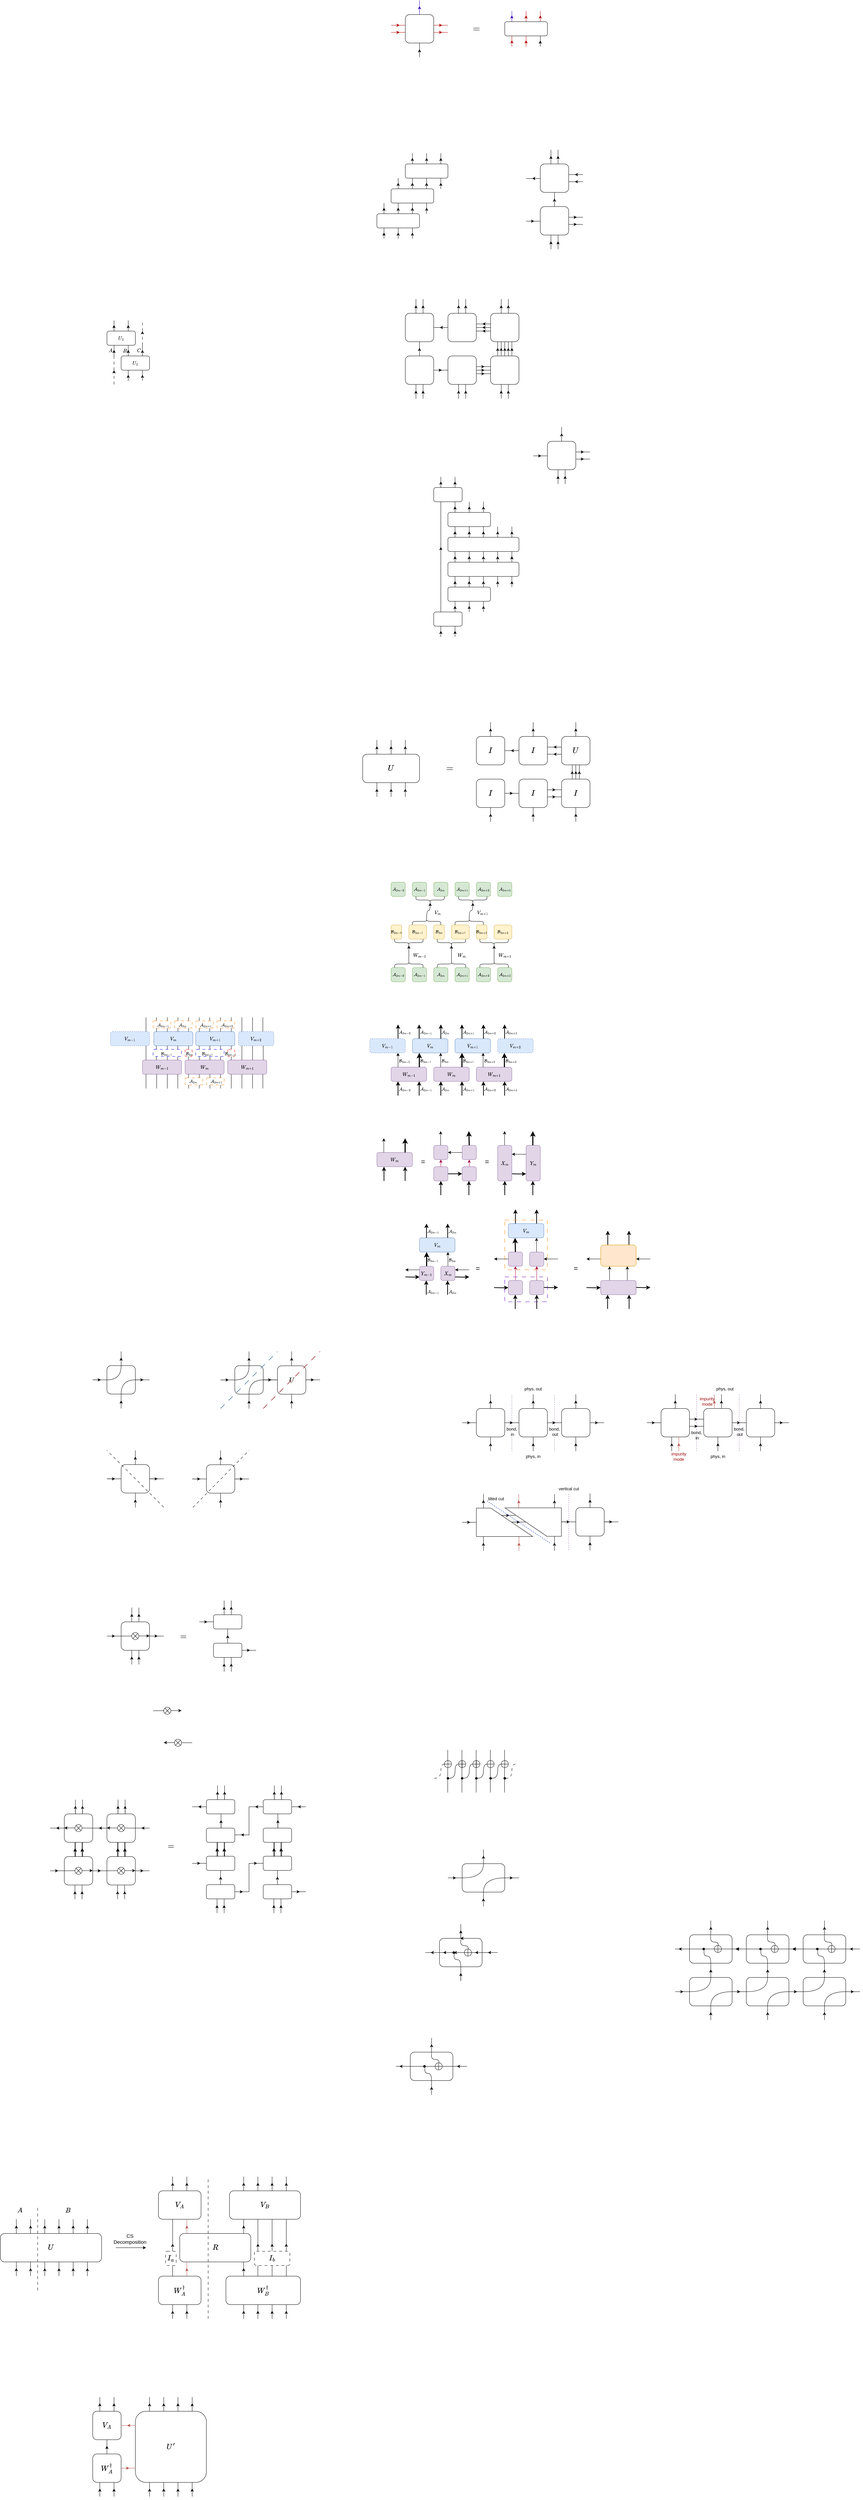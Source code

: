 <mxfile version="26.2.10">
  <diagram name="第 1 页" id="qNsiWPGDajViyWXY0K6e">
    <mxGraphModel dx="3849" dy="2527" grid="1" gridSize="10" guides="1" tooltips="1" connect="1" arrows="1" fold="1" page="1" pageScale="1" pageWidth="827" pageHeight="1169" math="1" shadow="0">
      <root>
        <mxCell id="0" />
        <mxCell id="1" parent="0" />
        <mxCell id="g8um1wXQMXbJloImiAQB-27" value="" style="group" parent="1" vertex="1" connectable="0">
          <mxGeometry x="280" y="800" height="40" as="geometry" />
        </mxCell>
        <mxCell id="g8um1wXQMXbJloImiAQB-28" value="" style="endArrow=classic;html=1;rounded=0;" parent="g8um1wXQMXbJloImiAQB-27" edge="1">
          <mxGeometry width="50" height="50" relative="1" as="geometry">
            <mxPoint y="40" as="sourcePoint" />
            <mxPoint y="17.143" as="targetPoint" />
          </mxGeometry>
        </mxCell>
        <mxCell id="g8um1wXQMXbJloImiAQB-29" value="" style="endArrow=none;html=1;rounded=0;" parent="g8um1wXQMXbJloImiAQB-27" edge="1">
          <mxGeometry width="50" height="50" relative="1" as="geometry">
            <mxPoint y="40" as="sourcePoint" />
            <mxPoint as="targetPoint" />
            <Array as="points">
              <mxPoint y="28.571" />
            </Array>
          </mxGeometry>
        </mxCell>
        <mxCell id="g8um1wXQMXbJloImiAQB-30" value="" style="group" parent="1" vertex="1" connectable="0">
          <mxGeometry x="160" y="410" width="120" height="100" as="geometry" />
        </mxCell>
        <mxCell id="jVMhNbnYpXjlMaWzVGI7-33" value="" style="rounded=1;whiteSpace=wrap;html=1;" parent="g8um1wXQMXbJloImiAQB-30" vertex="1">
          <mxGeometry y="30" width="120" height="40" as="geometry" />
        </mxCell>
        <mxCell id="g8um1wXQMXbJloImiAQB-11" value="" style="group" parent="g8um1wXQMXbJloImiAQB-30" vertex="1" connectable="0">
          <mxGeometry x="20" height="30" as="geometry" />
        </mxCell>
        <mxCell id="g8um1wXQMXbJloImiAQB-9" value="" style="endArrow=classic;html=1;rounded=0;" parent="g8um1wXQMXbJloImiAQB-11" edge="1">
          <mxGeometry width="50" height="50" relative="1" as="geometry">
            <mxPoint y="30" as="sourcePoint" />
            <mxPoint y="12.857" as="targetPoint" />
          </mxGeometry>
        </mxCell>
        <mxCell id="g8um1wXQMXbJloImiAQB-10" value="" style="endArrow=none;html=1;rounded=0;" parent="g8um1wXQMXbJloImiAQB-11" edge="1">
          <mxGeometry width="50" height="50" relative="1" as="geometry">
            <mxPoint y="30" as="sourcePoint" />
            <mxPoint as="targetPoint" />
            <Array as="points">
              <mxPoint y="21.429" />
            </Array>
          </mxGeometry>
        </mxCell>
        <mxCell id="g8um1wXQMXbJloImiAQB-12" value="" style="group" parent="g8um1wXQMXbJloImiAQB-30" vertex="1" connectable="0">
          <mxGeometry x="60" height="30" as="geometry" />
        </mxCell>
        <mxCell id="g8um1wXQMXbJloImiAQB-13" value="" style="endArrow=classic;html=1;rounded=0;" parent="g8um1wXQMXbJloImiAQB-12" edge="1">
          <mxGeometry width="50" height="50" relative="1" as="geometry">
            <mxPoint y="30" as="sourcePoint" />
            <mxPoint y="12.857" as="targetPoint" />
          </mxGeometry>
        </mxCell>
        <mxCell id="g8um1wXQMXbJloImiAQB-14" value="" style="endArrow=none;html=1;rounded=0;" parent="g8um1wXQMXbJloImiAQB-12" edge="1">
          <mxGeometry width="50" height="50" relative="1" as="geometry">
            <mxPoint y="30" as="sourcePoint" />
            <mxPoint as="targetPoint" />
            <Array as="points">
              <mxPoint y="21.429" />
            </Array>
          </mxGeometry>
        </mxCell>
        <mxCell id="g8um1wXQMXbJloImiAQB-15" value="" style="group" parent="g8um1wXQMXbJloImiAQB-30" vertex="1" connectable="0">
          <mxGeometry x="100" height="30" as="geometry" />
        </mxCell>
        <mxCell id="g8um1wXQMXbJloImiAQB-16" value="" style="endArrow=classic;html=1;rounded=0;" parent="g8um1wXQMXbJloImiAQB-15" edge="1">
          <mxGeometry width="50" height="50" relative="1" as="geometry">
            <mxPoint y="30" as="sourcePoint" />
            <mxPoint y="12.857" as="targetPoint" />
          </mxGeometry>
        </mxCell>
        <mxCell id="g8um1wXQMXbJloImiAQB-17" value="" style="endArrow=none;html=1;rounded=0;" parent="g8um1wXQMXbJloImiAQB-15" edge="1">
          <mxGeometry width="50" height="50" relative="1" as="geometry">
            <mxPoint y="30" as="sourcePoint" />
            <mxPoint as="targetPoint" />
            <Array as="points">
              <mxPoint y="21.429" />
            </Array>
          </mxGeometry>
        </mxCell>
        <mxCell id="g8um1wXQMXbJloImiAQB-18" value="" style="group" parent="g8um1wXQMXbJloImiAQB-30" vertex="1" connectable="0">
          <mxGeometry x="20" y="70" height="30" as="geometry" />
        </mxCell>
        <mxCell id="g8um1wXQMXbJloImiAQB-19" value="" style="endArrow=classic;html=1;rounded=0;" parent="g8um1wXQMXbJloImiAQB-18" edge="1">
          <mxGeometry width="50" height="50" relative="1" as="geometry">
            <mxPoint y="30" as="sourcePoint" />
            <mxPoint y="12.857" as="targetPoint" />
          </mxGeometry>
        </mxCell>
        <mxCell id="g8um1wXQMXbJloImiAQB-20" value="" style="endArrow=none;html=1;rounded=0;" parent="g8um1wXQMXbJloImiAQB-18" edge="1">
          <mxGeometry width="50" height="50" relative="1" as="geometry">
            <mxPoint y="30" as="sourcePoint" />
            <mxPoint as="targetPoint" />
            <Array as="points">
              <mxPoint y="21.429" />
            </Array>
          </mxGeometry>
        </mxCell>
        <mxCell id="g8um1wXQMXbJloImiAQB-21" value="" style="group" parent="g8um1wXQMXbJloImiAQB-30" vertex="1" connectable="0">
          <mxGeometry x="60" y="70" height="30" as="geometry" />
        </mxCell>
        <mxCell id="g8um1wXQMXbJloImiAQB-22" value="" style="endArrow=classic;html=1;rounded=0;" parent="g8um1wXQMXbJloImiAQB-21" edge="1">
          <mxGeometry width="50" height="50" relative="1" as="geometry">
            <mxPoint y="30" as="sourcePoint" />
            <mxPoint y="12.857" as="targetPoint" />
          </mxGeometry>
        </mxCell>
        <mxCell id="g8um1wXQMXbJloImiAQB-23" value="" style="endArrow=none;html=1;rounded=0;" parent="g8um1wXQMXbJloImiAQB-21" edge="1">
          <mxGeometry width="50" height="50" relative="1" as="geometry">
            <mxPoint y="30" as="sourcePoint" />
            <mxPoint as="targetPoint" />
            <Array as="points">
              <mxPoint y="21.429" />
            </Array>
          </mxGeometry>
        </mxCell>
        <mxCell id="g8um1wXQMXbJloImiAQB-24" value="" style="group" parent="g8um1wXQMXbJloImiAQB-30" vertex="1" connectable="0">
          <mxGeometry x="100" y="70" height="30" as="geometry" />
        </mxCell>
        <mxCell id="g8um1wXQMXbJloImiAQB-25" value="" style="endArrow=classic;html=1;rounded=0;" parent="g8um1wXQMXbJloImiAQB-24" edge="1">
          <mxGeometry width="50" height="50" relative="1" as="geometry">
            <mxPoint y="30" as="sourcePoint" />
            <mxPoint y="12.857" as="targetPoint" />
          </mxGeometry>
        </mxCell>
        <mxCell id="g8um1wXQMXbJloImiAQB-26" value="" style="endArrow=none;html=1;rounded=0;" parent="g8um1wXQMXbJloImiAQB-24" edge="1">
          <mxGeometry width="50" height="50" relative="1" as="geometry">
            <mxPoint y="30" as="sourcePoint" />
            <mxPoint as="targetPoint" />
            <Array as="points">
              <mxPoint y="21.429" />
            </Array>
          </mxGeometry>
        </mxCell>
        <mxCell id="g8um1wXQMXbJloImiAQB-31" value="" style="group" parent="1" vertex="1" connectable="0">
          <mxGeometry x="200" y="340" width="120" height="100" as="geometry" />
        </mxCell>
        <mxCell id="g8um1wXQMXbJloImiAQB-32" value="" style="rounded=1;whiteSpace=wrap;html=1;" parent="g8um1wXQMXbJloImiAQB-31" vertex="1">
          <mxGeometry y="30" width="120" height="40" as="geometry" />
        </mxCell>
        <mxCell id="g8um1wXQMXbJloImiAQB-33" value="" style="group" parent="g8um1wXQMXbJloImiAQB-31" vertex="1" connectable="0">
          <mxGeometry x="20" height="30" as="geometry" />
        </mxCell>
        <mxCell id="g8um1wXQMXbJloImiAQB-34" value="" style="endArrow=classic;html=1;rounded=0;" parent="g8um1wXQMXbJloImiAQB-33" edge="1">
          <mxGeometry width="50" height="50" relative="1" as="geometry">
            <mxPoint y="30" as="sourcePoint" />
            <mxPoint y="12.857" as="targetPoint" />
          </mxGeometry>
        </mxCell>
        <mxCell id="g8um1wXQMXbJloImiAQB-35" value="" style="endArrow=none;html=1;rounded=0;" parent="g8um1wXQMXbJloImiAQB-33" edge="1">
          <mxGeometry width="50" height="50" relative="1" as="geometry">
            <mxPoint y="30" as="sourcePoint" />
            <mxPoint as="targetPoint" />
            <Array as="points">
              <mxPoint y="21.429" />
            </Array>
          </mxGeometry>
        </mxCell>
        <mxCell id="g8um1wXQMXbJloImiAQB-36" value="" style="group" parent="g8um1wXQMXbJloImiAQB-31" vertex="1" connectable="0">
          <mxGeometry x="60" height="30" as="geometry" />
        </mxCell>
        <mxCell id="g8um1wXQMXbJloImiAQB-37" value="" style="endArrow=classic;html=1;rounded=0;" parent="g8um1wXQMXbJloImiAQB-36" edge="1">
          <mxGeometry width="50" height="50" relative="1" as="geometry">
            <mxPoint y="30" as="sourcePoint" />
            <mxPoint y="12.857" as="targetPoint" />
          </mxGeometry>
        </mxCell>
        <mxCell id="g8um1wXQMXbJloImiAQB-38" value="" style="endArrow=none;html=1;rounded=0;" parent="g8um1wXQMXbJloImiAQB-36" edge="1">
          <mxGeometry width="50" height="50" relative="1" as="geometry">
            <mxPoint y="30" as="sourcePoint" />
            <mxPoint as="targetPoint" />
            <Array as="points">
              <mxPoint y="21.429" />
            </Array>
          </mxGeometry>
        </mxCell>
        <mxCell id="g8um1wXQMXbJloImiAQB-39" value="" style="group" parent="g8um1wXQMXbJloImiAQB-31" vertex="1" connectable="0">
          <mxGeometry x="100" height="30" as="geometry" />
        </mxCell>
        <mxCell id="g8um1wXQMXbJloImiAQB-40" value="" style="endArrow=classic;html=1;rounded=0;" parent="g8um1wXQMXbJloImiAQB-39" edge="1">
          <mxGeometry width="50" height="50" relative="1" as="geometry">
            <mxPoint y="30" as="sourcePoint" />
            <mxPoint y="12.857" as="targetPoint" />
          </mxGeometry>
        </mxCell>
        <mxCell id="g8um1wXQMXbJloImiAQB-41" value="" style="endArrow=none;html=1;rounded=0;" parent="g8um1wXQMXbJloImiAQB-39" edge="1">
          <mxGeometry width="50" height="50" relative="1" as="geometry">
            <mxPoint y="30" as="sourcePoint" />
            <mxPoint as="targetPoint" />
            <Array as="points">
              <mxPoint y="21.429" />
            </Array>
          </mxGeometry>
        </mxCell>
        <mxCell id="g8um1wXQMXbJloImiAQB-42" value="" style="group" parent="g8um1wXQMXbJloImiAQB-31" vertex="1" connectable="0">
          <mxGeometry x="20" y="70" height="30" as="geometry" />
        </mxCell>
        <mxCell id="g8um1wXQMXbJloImiAQB-43" value="" style="endArrow=classic;html=1;rounded=0;" parent="g8um1wXQMXbJloImiAQB-42" edge="1">
          <mxGeometry width="50" height="50" relative="1" as="geometry">
            <mxPoint y="30" as="sourcePoint" />
            <mxPoint y="12.857" as="targetPoint" />
          </mxGeometry>
        </mxCell>
        <mxCell id="g8um1wXQMXbJloImiAQB-44" value="" style="endArrow=none;html=1;rounded=0;" parent="g8um1wXQMXbJloImiAQB-42" edge="1">
          <mxGeometry width="50" height="50" relative="1" as="geometry">
            <mxPoint y="30" as="sourcePoint" />
            <mxPoint as="targetPoint" />
            <Array as="points">
              <mxPoint y="21.429" />
            </Array>
          </mxGeometry>
        </mxCell>
        <mxCell id="g8um1wXQMXbJloImiAQB-45" value="" style="group" parent="g8um1wXQMXbJloImiAQB-31" vertex="1" connectable="0">
          <mxGeometry x="60" y="70" height="30" as="geometry" />
        </mxCell>
        <mxCell id="g8um1wXQMXbJloImiAQB-46" value="" style="endArrow=classic;html=1;rounded=0;" parent="g8um1wXQMXbJloImiAQB-45" edge="1">
          <mxGeometry width="50" height="50" relative="1" as="geometry">
            <mxPoint y="30" as="sourcePoint" />
            <mxPoint y="12.857" as="targetPoint" />
          </mxGeometry>
        </mxCell>
        <mxCell id="g8um1wXQMXbJloImiAQB-47" value="" style="endArrow=none;html=1;rounded=0;" parent="g8um1wXQMXbJloImiAQB-45" edge="1">
          <mxGeometry width="50" height="50" relative="1" as="geometry">
            <mxPoint y="30" as="sourcePoint" />
            <mxPoint as="targetPoint" />
            <Array as="points">
              <mxPoint y="21.429" />
            </Array>
          </mxGeometry>
        </mxCell>
        <mxCell id="g8um1wXQMXbJloImiAQB-48" value="" style="group" parent="g8um1wXQMXbJloImiAQB-31" vertex="1" connectable="0">
          <mxGeometry x="100" y="70" height="30" as="geometry" />
        </mxCell>
        <mxCell id="g8um1wXQMXbJloImiAQB-49" value="" style="endArrow=classic;html=1;rounded=0;" parent="g8um1wXQMXbJloImiAQB-48" edge="1">
          <mxGeometry width="50" height="50" relative="1" as="geometry">
            <mxPoint y="30" as="sourcePoint" />
            <mxPoint y="12.857" as="targetPoint" />
          </mxGeometry>
        </mxCell>
        <mxCell id="g8um1wXQMXbJloImiAQB-50" value="" style="endArrow=none;html=1;rounded=0;" parent="g8um1wXQMXbJloImiAQB-48" edge="1">
          <mxGeometry width="50" height="50" relative="1" as="geometry">
            <mxPoint y="30" as="sourcePoint" />
            <mxPoint as="targetPoint" />
            <Array as="points">
              <mxPoint y="21.429" />
            </Array>
          </mxGeometry>
        </mxCell>
        <mxCell id="g8um1wXQMXbJloImiAQB-51" value="" style="group" parent="1" vertex="1" connectable="0">
          <mxGeometry x="240" y="270" width="120" height="100" as="geometry" />
        </mxCell>
        <mxCell id="g8um1wXQMXbJloImiAQB-52" value="" style="rounded=1;whiteSpace=wrap;html=1;" parent="g8um1wXQMXbJloImiAQB-51" vertex="1">
          <mxGeometry y="30" width="120" height="40" as="geometry" />
        </mxCell>
        <mxCell id="g8um1wXQMXbJloImiAQB-53" value="" style="group" parent="g8um1wXQMXbJloImiAQB-51" vertex="1" connectable="0">
          <mxGeometry x="20" height="30" as="geometry" />
        </mxCell>
        <mxCell id="g8um1wXQMXbJloImiAQB-54" value="" style="endArrow=classic;html=1;rounded=0;" parent="g8um1wXQMXbJloImiAQB-53" edge="1">
          <mxGeometry width="50" height="50" relative="1" as="geometry">
            <mxPoint y="30" as="sourcePoint" />
            <mxPoint y="12.857" as="targetPoint" />
          </mxGeometry>
        </mxCell>
        <mxCell id="g8um1wXQMXbJloImiAQB-55" value="" style="endArrow=none;html=1;rounded=0;" parent="g8um1wXQMXbJloImiAQB-53" edge="1">
          <mxGeometry width="50" height="50" relative="1" as="geometry">
            <mxPoint y="30" as="sourcePoint" />
            <mxPoint as="targetPoint" />
            <Array as="points">
              <mxPoint y="21.429" />
            </Array>
          </mxGeometry>
        </mxCell>
        <mxCell id="g8um1wXQMXbJloImiAQB-56" value="" style="group" parent="g8um1wXQMXbJloImiAQB-51" vertex="1" connectable="0">
          <mxGeometry x="60" height="30" as="geometry" />
        </mxCell>
        <mxCell id="g8um1wXQMXbJloImiAQB-57" value="" style="endArrow=classic;html=1;rounded=0;" parent="g8um1wXQMXbJloImiAQB-56" edge="1">
          <mxGeometry width="50" height="50" relative="1" as="geometry">
            <mxPoint y="30" as="sourcePoint" />
            <mxPoint y="12.857" as="targetPoint" />
          </mxGeometry>
        </mxCell>
        <mxCell id="g8um1wXQMXbJloImiAQB-58" value="" style="endArrow=none;html=1;rounded=0;" parent="g8um1wXQMXbJloImiAQB-56" edge="1">
          <mxGeometry width="50" height="50" relative="1" as="geometry">
            <mxPoint y="30" as="sourcePoint" />
            <mxPoint as="targetPoint" />
            <Array as="points">
              <mxPoint y="21.429" />
            </Array>
          </mxGeometry>
        </mxCell>
        <mxCell id="g8um1wXQMXbJloImiAQB-59" value="" style="group" parent="g8um1wXQMXbJloImiAQB-51" vertex="1" connectable="0">
          <mxGeometry x="100" height="30" as="geometry" />
        </mxCell>
        <mxCell id="g8um1wXQMXbJloImiAQB-60" value="" style="endArrow=classic;html=1;rounded=0;" parent="g8um1wXQMXbJloImiAQB-59" edge="1">
          <mxGeometry width="50" height="50" relative="1" as="geometry">
            <mxPoint y="30" as="sourcePoint" />
            <mxPoint y="12.857" as="targetPoint" />
          </mxGeometry>
        </mxCell>
        <mxCell id="g8um1wXQMXbJloImiAQB-61" value="" style="endArrow=none;html=1;rounded=0;" parent="g8um1wXQMXbJloImiAQB-59" edge="1">
          <mxGeometry width="50" height="50" relative="1" as="geometry">
            <mxPoint y="30" as="sourcePoint" />
            <mxPoint as="targetPoint" />
            <Array as="points">
              <mxPoint y="21.429" />
            </Array>
          </mxGeometry>
        </mxCell>
        <mxCell id="g8um1wXQMXbJloImiAQB-62" value="" style="group" parent="g8um1wXQMXbJloImiAQB-51" vertex="1" connectable="0">
          <mxGeometry x="20" y="70" height="30" as="geometry" />
        </mxCell>
        <mxCell id="g8um1wXQMXbJloImiAQB-63" value="" style="endArrow=classic;html=1;rounded=0;" parent="g8um1wXQMXbJloImiAQB-62" edge="1">
          <mxGeometry width="50" height="50" relative="1" as="geometry">
            <mxPoint y="30" as="sourcePoint" />
            <mxPoint y="12.857" as="targetPoint" />
          </mxGeometry>
        </mxCell>
        <mxCell id="g8um1wXQMXbJloImiAQB-64" value="" style="endArrow=none;html=1;rounded=0;" parent="g8um1wXQMXbJloImiAQB-62" edge="1">
          <mxGeometry width="50" height="50" relative="1" as="geometry">
            <mxPoint y="30" as="sourcePoint" />
            <mxPoint as="targetPoint" />
            <Array as="points">
              <mxPoint y="21.429" />
            </Array>
          </mxGeometry>
        </mxCell>
        <mxCell id="g8um1wXQMXbJloImiAQB-65" value="" style="group" parent="g8um1wXQMXbJloImiAQB-51" vertex="1" connectable="0">
          <mxGeometry x="60" y="70" height="30" as="geometry" />
        </mxCell>
        <mxCell id="g8um1wXQMXbJloImiAQB-66" value="" style="endArrow=classic;html=1;rounded=0;" parent="g8um1wXQMXbJloImiAQB-65" edge="1">
          <mxGeometry width="50" height="50" relative="1" as="geometry">
            <mxPoint y="30" as="sourcePoint" />
            <mxPoint y="12.857" as="targetPoint" />
          </mxGeometry>
        </mxCell>
        <mxCell id="g8um1wXQMXbJloImiAQB-67" value="" style="endArrow=none;html=1;rounded=0;" parent="g8um1wXQMXbJloImiAQB-65" edge="1">
          <mxGeometry width="50" height="50" relative="1" as="geometry">
            <mxPoint y="30" as="sourcePoint" />
            <mxPoint as="targetPoint" />
            <Array as="points">
              <mxPoint y="21.429" />
            </Array>
          </mxGeometry>
        </mxCell>
        <mxCell id="g8um1wXQMXbJloImiAQB-68" value="" style="group" parent="g8um1wXQMXbJloImiAQB-51" vertex="1" connectable="0">
          <mxGeometry x="100" y="70" height="30" as="geometry" />
        </mxCell>
        <mxCell id="g8um1wXQMXbJloImiAQB-69" value="" style="endArrow=classic;html=1;rounded=0;" parent="g8um1wXQMXbJloImiAQB-68" edge="1">
          <mxGeometry width="50" height="50" relative="1" as="geometry">
            <mxPoint y="30" as="sourcePoint" />
            <mxPoint y="12.857" as="targetPoint" />
          </mxGeometry>
        </mxCell>
        <mxCell id="g8um1wXQMXbJloImiAQB-70" value="" style="endArrow=none;html=1;rounded=0;" parent="g8um1wXQMXbJloImiAQB-68" edge="1">
          <mxGeometry width="50" height="50" relative="1" as="geometry">
            <mxPoint y="30" as="sourcePoint" />
            <mxPoint as="targetPoint" />
            <Array as="points">
              <mxPoint y="21.429" />
            </Array>
          </mxGeometry>
        </mxCell>
        <mxCell id="g8um1wXQMXbJloImiAQB-71" value="" style="rounded=1;whiteSpace=wrap;html=1;" parent="1" vertex="1">
          <mxGeometry x="240" y="840" width="80" height="80" as="geometry" />
        </mxCell>
        <mxCell id="g8um1wXQMXbJloImiAQB-78" value="" style="group" parent="1" vertex="1" connectable="0">
          <mxGeometry x="270" y="920" height="40" as="geometry" />
        </mxCell>
        <mxCell id="g8um1wXQMXbJloImiAQB-79" value="" style="endArrow=classic;html=1;rounded=0;" parent="g8um1wXQMXbJloImiAQB-78" edge="1">
          <mxGeometry width="50" height="50" relative="1" as="geometry">
            <mxPoint y="40" as="sourcePoint" />
            <mxPoint y="17.143" as="targetPoint" />
          </mxGeometry>
        </mxCell>
        <mxCell id="g8um1wXQMXbJloImiAQB-80" value="" style="endArrow=none;html=1;rounded=0;" parent="g8um1wXQMXbJloImiAQB-78" edge="1">
          <mxGeometry width="50" height="50" relative="1" as="geometry">
            <mxPoint y="40" as="sourcePoint" />
            <mxPoint as="targetPoint" />
            <Array as="points">
              <mxPoint y="28.571" />
            </Array>
          </mxGeometry>
        </mxCell>
        <mxCell id="g8um1wXQMXbJloImiAQB-81" value="" style="group" parent="1" vertex="1" connectable="0">
          <mxGeometry x="290" y="920" height="40" as="geometry" />
        </mxCell>
        <mxCell id="g8um1wXQMXbJloImiAQB-82" value="" style="endArrow=classic;html=1;rounded=0;" parent="g8um1wXQMXbJloImiAQB-81" edge="1">
          <mxGeometry width="50" height="50" relative="1" as="geometry">
            <mxPoint y="40" as="sourcePoint" />
            <mxPoint y="17.143" as="targetPoint" />
          </mxGeometry>
        </mxCell>
        <mxCell id="g8um1wXQMXbJloImiAQB-83" value="" style="endArrow=none;html=1;rounded=0;" parent="g8um1wXQMXbJloImiAQB-81" edge="1">
          <mxGeometry width="50" height="50" relative="1" as="geometry">
            <mxPoint y="40" as="sourcePoint" />
            <mxPoint as="targetPoint" />
            <Array as="points">
              <mxPoint y="28.571" />
            </Array>
          </mxGeometry>
        </mxCell>
        <mxCell id="g8um1wXQMXbJloImiAQB-84" value="" style="group;rotation=90;" parent="1" vertex="1" connectable="0">
          <mxGeometry x="340" y="860" height="40" as="geometry" />
        </mxCell>
        <mxCell id="g8um1wXQMXbJloImiAQB-85" value="" style="endArrow=classic;html=1;rounded=0;" parent="g8um1wXQMXbJloImiAQB-84" edge="1">
          <mxGeometry width="50" height="50" relative="1" as="geometry">
            <mxPoint x="-20" y="20" as="sourcePoint" />
            <mxPoint x="3" y="20" as="targetPoint" />
          </mxGeometry>
        </mxCell>
        <mxCell id="g8um1wXQMXbJloImiAQB-86" value="" style="endArrow=none;html=1;rounded=0;" parent="g8um1wXQMXbJloImiAQB-84" edge="1">
          <mxGeometry width="50" height="50" relative="1" as="geometry">
            <mxPoint x="-20" y="20" as="sourcePoint" />
            <mxPoint x="20" y="20" as="targetPoint" />
            <Array as="points">
              <mxPoint x="-9" y="20" />
            </Array>
          </mxGeometry>
        </mxCell>
        <mxCell id="g8um1wXQMXbJloImiAQB-90" value="" style="rounded=1;whiteSpace=wrap;html=1;" parent="1" vertex="1">
          <mxGeometry x="360" y="840" width="80" height="80" as="geometry" />
        </mxCell>
        <mxCell id="g8um1wXQMXbJloImiAQB-91" value="" style="group" parent="1" vertex="1" connectable="0">
          <mxGeometry x="390" y="920" height="40" as="geometry" />
        </mxCell>
        <mxCell id="g8um1wXQMXbJloImiAQB-92" value="" style="endArrow=classic;html=1;rounded=0;" parent="g8um1wXQMXbJloImiAQB-91" edge="1">
          <mxGeometry width="50" height="50" relative="1" as="geometry">
            <mxPoint y="40" as="sourcePoint" />
            <mxPoint y="17.143" as="targetPoint" />
          </mxGeometry>
        </mxCell>
        <mxCell id="g8um1wXQMXbJloImiAQB-93" value="" style="endArrow=none;html=1;rounded=0;" parent="g8um1wXQMXbJloImiAQB-91" edge="1">
          <mxGeometry width="50" height="50" relative="1" as="geometry">
            <mxPoint y="40" as="sourcePoint" />
            <mxPoint as="targetPoint" />
            <Array as="points">
              <mxPoint y="28.571" />
            </Array>
          </mxGeometry>
        </mxCell>
        <mxCell id="g8um1wXQMXbJloImiAQB-94" value="" style="group" parent="1" vertex="1" connectable="0">
          <mxGeometry x="410" y="920" height="40" as="geometry" />
        </mxCell>
        <mxCell id="g8um1wXQMXbJloImiAQB-95" value="" style="endArrow=classic;html=1;rounded=0;" parent="g8um1wXQMXbJloImiAQB-94" edge="1">
          <mxGeometry width="50" height="50" relative="1" as="geometry">
            <mxPoint y="40" as="sourcePoint" />
            <mxPoint y="17.143" as="targetPoint" />
          </mxGeometry>
        </mxCell>
        <mxCell id="g8um1wXQMXbJloImiAQB-96" value="" style="endArrow=none;html=1;rounded=0;" parent="g8um1wXQMXbJloImiAQB-94" edge="1">
          <mxGeometry width="50" height="50" relative="1" as="geometry">
            <mxPoint y="40" as="sourcePoint" />
            <mxPoint as="targetPoint" />
            <Array as="points">
              <mxPoint y="28.571" />
            </Array>
          </mxGeometry>
        </mxCell>
        <mxCell id="g8um1wXQMXbJloImiAQB-97" value="" style="group;rotation=90;" parent="1" vertex="1" connectable="0">
          <mxGeometry x="460" y="850" height="40" as="geometry" />
        </mxCell>
        <mxCell id="g8um1wXQMXbJloImiAQB-98" value="" style="endArrow=classic;html=1;rounded=0;" parent="g8um1wXQMXbJloImiAQB-97" edge="1">
          <mxGeometry width="50" height="50" relative="1" as="geometry">
            <mxPoint x="-20" y="20" as="sourcePoint" />
            <mxPoint x="3" y="20" as="targetPoint" />
          </mxGeometry>
        </mxCell>
        <mxCell id="g8um1wXQMXbJloImiAQB-99" value="" style="endArrow=none;html=1;rounded=0;" parent="g8um1wXQMXbJloImiAQB-97" edge="1">
          <mxGeometry width="50" height="50" relative="1" as="geometry">
            <mxPoint x="-20" y="20" as="sourcePoint" />
            <mxPoint x="20" y="20" as="targetPoint" />
            <Array as="points">
              <mxPoint x="-9" y="20" />
            </Array>
          </mxGeometry>
        </mxCell>
        <mxCell id="g8um1wXQMXbJloImiAQB-100" value="" style="rounded=1;whiteSpace=wrap;html=1;" parent="1" vertex="1">
          <mxGeometry x="480" y="840" width="80" height="80" as="geometry" />
        </mxCell>
        <mxCell id="g8um1wXQMXbJloImiAQB-104" value="" style="group;rotation=90;" parent="1" vertex="1" connectable="0">
          <mxGeometry x="460" y="870" height="40" as="geometry" />
        </mxCell>
        <mxCell id="g8um1wXQMXbJloImiAQB-105" value="" style="endArrow=classic;html=1;rounded=0;" parent="g8um1wXQMXbJloImiAQB-104" edge="1">
          <mxGeometry width="50" height="50" relative="1" as="geometry">
            <mxPoint x="-20" y="20" as="sourcePoint" />
            <mxPoint x="3" y="20" as="targetPoint" />
          </mxGeometry>
        </mxCell>
        <mxCell id="g8um1wXQMXbJloImiAQB-106" value="" style="endArrow=none;html=1;rounded=0;" parent="g8um1wXQMXbJloImiAQB-104" edge="1">
          <mxGeometry width="50" height="50" relative="1" as="geometry">
            <mxPoint x="-20" y="20" as="sourcePoint" />
            <mxPoint x="20" y="20" as="targetPoint" />
            <Array as="points">
              <mxPoint x="-9" y="20" />
            </Array>
          </mxGeometry>
        </mxCell>
        <mxCell id="g8um1wXQMXbJloImiAQB-107" value="" style="group;rotation=90;" parent="1" vertex="1" connectable="0">
          <mxGeometry x="460" y="860" height="40" as="geometry" />
        </mxCell>
        <mxCell id="g8um1wXQMXbJloImiAQB-108" value="" style="endArrow=classic;html=1;rounded=0;" parent="g8um1wXQMXbJloImiAQB-107" edge="1">
          <mxGeometry width="50" height="50" relative="1" as="geometry">
            <mxPoint x="-20" y="20" as="sourcePoint" />
            <mxPoint x="3" y="20" as="targetPoint" />
          </mxGeometry>
        </mxCell>
        <mxCell id="g8um1wXQMXbJloImiAQB-109" value="" style="endArrow=none;html=1;rounded=0;" parent="g8um1wXQMXbJloImiAQB-107" edge="1">
          <mxGeometry width="50" height="50" relative="1" as="geometry">
            <mxPoint x="-20" y="20" as="sourcePoint" />
            <mxPoint x="20" y="20" as="targetPoint" />
            <Array as="points">
              <mxPoint x="-9" y="20" />
            </Array>
          </mxGeometry>
        </mxCell>
        <mxCell id="g8um1wXQMXbJloImiAQB-110" value="" style="group" parent="1" vertex="1" connectable="0">
          <mxGeometry x="510" y="920" height="40" as="geometry" />
        </mxCell>
        <mxCell id="g8um1wXQMXbJloImiAQB-111" value="" style="endArrow=classic;html=1;rounded=0;" parent="g8um1wXQMXbJloImiAQB-110" edge="1">
          <mxGeometry width="50" height="50" relative="1" as="geometry">
            <mxPoint y="40" as="sourcePoint" />
            <mxPoint y="17.143" as="targetPoint" />
          </mxGeometry>
        </mxCell>
        <mxCell id="g8um1wXQMXbJloImiAQB-112" value="" style="endArrow=none;html=1;rounded=0;" parent="g8um1wXQMXbJloImiAQB-110" edge="1">
          <mxGeometry width="50" height="50" relative="1" as="geometry">
            <mxPoint y="40" as="sourcePoint" />
            <mxPoint as="targetPoint" />
            <Array as="points">
              <mxPoint y="28.571" />
            </Array>
          </mxGeometry>
        </mxCell>
        <mxCell id="g8um1wXQMXbJloImiAQB-113" value="" style="group" parent="1" vertex="1" connectable="0">
          <mxGeometry x="530" y="920" height="40" as="geometry" />
        </mxCell>
        <mxCell id="g8um1wXQMXbJloImiAQB-114" value="" style="endArrow=classic;html=1;rounded=0;" parent="g8um1wXQMXbJloImiAQB-113" edge="1">
          <mxGeometry width="50" height="50" relative="1" as="geometry">
            <mxPoint y="40" as="sourcePoint" />
            <mxPoint y="17.143" as="targetPoint" />
          </mxGeometry>
        </mxCell>
        <mxCell id="g8um1wXQMXbJloImiAQB-115" value="" style="endArrow=none;html=1;rounded=0;" parent="g8um1wXQMXbJloImiAQB-113" edge="1">
          <mxGeometry width="50" height="50" relative="1" as="geometry">
            <mxPoint y="40" as="sourcePoint" />
            <mxPoint as="targetPoint" />
            <Array as="points">
              <mxPoint y="28.571" />
            </Array>
          </mxGeometry>
        </mxCell>
        <mxCell id="g8um1wXQMXbJloImiAQB-116" value="" style="group" parent="1" vertex="1" connectable="0">
          <mxGeometry x="500" y="800" height="40" as="geometry" />
        </mxCell>
        <mxCell id="g8um1wXQMXbJloImiAQB-117" value="" style="endArrow=classic;html=1;rounded=0;" parent="g8um1wXQMXbJloImiAQB-116" edge="1">
          <mxGeometry width="50" height="50" relative="1" as="geometry">
            <mxPoint y="40" as="sourcePoint" />
            <mxPoint y="17.143" as="targetPoint" />
          </mxGeometry>
        </mxCell>
        <mxCell id="g8um1wXQMXbJloImiAQB-118" value="" style="endArrow=none;html=1;rounded=0;" parent="g8um1wXQMXbJloImiAQB-116" edge="1">
          <mxGeometry width="50" height="50" relative="1" as="geometry">
            <mxPoint y="40" as="sourcePoint" />
            <mxPoint as="targetPoint" />
            <Array as="points">
              <mxPoint y="28.571" />
            </Array>
          </mxGeometry>
        </mxCell>
        <mxCell id="g8um1wXQMXbJloImiAQB-119" value="" style="group" parent="1" vertex="1" connectable="0">
          <mxGeometry x="510" y="800" height="40" as="geometry" />
        </mxCell>
        <mxCell id="g8um1wXQMXbJloImiAQB-120" value="" style="endArrow=classic;html=1;rounded=0;" parent="g8um1wXQMXbJloImiAQB-119" edge="1">
          <mxGeometry width="50" height="50" relative="1" as="geometry">
            <mxPoint y="40" as="sourcePoint" />
            <mxPoint y="17.143" as="targetPoint" />
          </mxGeometry>
        </mxCell>
        <mxCell id="g8um1wXQMXbJloImiAQB-121" value="" style="endArrow=none;html=1;rounded=0;" parent="g8um1wXQMXbJloImiAQB-119" edge="1">
          <mxGeometry width="50" height="50" relative="1" as="geometry">
            <mxPoint y="40" as="sourcePoint" />
            <mxPoint as="targetPoint" />
            <Array as="points">
              <mxPoint y="28.571" />
            </Array>
          </mxGeometry>
        </mxCell>
        <mxCell id="g8um1wXQMXbJloImiAQB-122" value="" style="group" parent="1" vertex="1" connectable="0">
          <mxGeometry x="520" y="800" height="40" as="geometry" />
        </mxCell>
        <mxCell id="g8um1wXQMXbJloImiAQB-123" value="" style="endArrow=classic;html=1;rounded=0;" parent="g8um1wXQMXbJloImiAQB-122" edge="1">
          <mxGeometry width="50" height="50" relative="1" as="geometry">
            <mxPoint y="40" as="sourcePoint" />
            <mxPoint y="17.143" as="targetPoint" />
          </mxGeometry>
        </mxCell>
        <mxCell id="g8um1wXQMXbJloImiAQB-124" value="" style="endArrow=none;html=1;rounded=0;" parent="g8um1wXQMXbJloImiAQB-122" edge="1">
          <mxGeometry width="50" height="50" relative="1" as="geometry">
            <mxPoint y="40" as="sourcePoint" />
            <mxPoint as="targetPoint" />
            <Array as="points">
              <mxPoint y="28.571" />
            </Array>
          </mxGeometry>
        </mxCell>
        <mxCell id="g8um1wXQMXbJloImiAQB-125" value="" style="group" parent="1" vertex="1" connectable="0">
          <mxGeometry x="530" y="800" height="40" as="geometry" />
        </mxCell>
        <mxCell id="g8um1wXQMXbJloImiAQB-126" value="" style="endArrow=classic;html=1;rounded=0;" parent="g8um1wXQMXbJloImiAQB-125" edge="1">
          <mxGeometry width="50" height="50" relative="1" as="geometry">
            <mxPoint y="40" as="sourcePoint" />
            <mxPoint y="17.143" as="targetPoint" />
          </mxGeometry>
        </mxCell>
        <mxCell id="g8um1wXQMXbJloImiAQB-127" value="" style="endArrow=none;html=1;rounded=0;" parent="g8um1wXQMXbJloImiAQB-125" edge="1">
          <mxGeometry width="50" height="50" relative="1" as="geometry">
            <mxPoint y="40" as="sourcePoint" />
            <mxPoint as="targetPoint" />
            <Array as="points">
              <mxPoint y="28.571" />
            </Array>
          </mxGeometry>
        </mxCell>
        <mxCell id="g8um1wXQMXbJloImiAQB-128" value="" style="group" parent="1" vertex="1" connectable="0">
          <mxGeometry x="540" y="800" height="40" as="geometry" />
        </mxCell>
        <mxCell id="g8um1wXQMXbJloImiAQB-129" value="" style="endArrow=classic;html=1;rounded=0;" parent="g8um1wXQMXbJloImiAQB-128" edge="1">
          <mxGeometry width="50" height="50" relative="1" as="geometry">
            <mxPoint y="40" as="sourcePoint" />
            <mxPoint y="17.143" as="targetPoint" />
          </mxGeometry>
        </mxCell>
        <mxCell id="g8um1wXQMXbJloImiAQB-130" value="" style="endArrow=none;html=1;rounded=0;" parent="g8um1wXQMXbJloImiAQB-128" edge="1">
          <mxGeometry width="50" height="50" relative="1" as="geometry">
            <mxPoint y="40" as="sourcePoint" />
            <mxPoint as="targetPoint" />
            <Array as="points">
              <mxPoint y="28.571" />
            </Array>
          </mxGeometry>
        </mxCell>
        <mxCell id="g8um1wXQMXbJloImiAQB-131" value="" style="rounded=1;whiteSpace=wrap;html=1;" parent="1" vertex="1">
          <mxGeometry x="480" y="720" width="80" height="80" as="geometry" />
        </mxCell>
        <mxCell id="g8um1wXQMXbJloImiAQB-132" value="" style="group" parent="1" vertex="1" connectable="0">
          <mxGeometry x="510" y="680" height="40" as="geometry" />
        </mxCell>
        <mxCell id="g8um1wXQMXbJloImiAQB-133" value="" style="endArrow=classic;html=1;rounded=0;" parent="g8um1wXQMXbJloImiAQB-132" edge="1">
          <mxGeometry width="50" height="50" relative="1" as="geometry">
            <mxPoint y="40" as="sourcePoint" />
            <mxPoint y="17.143" as="targetPoint" />
          </mxGeometry>
        </mxCell>
        <mxCell id="g8um1wXQMXbJloImiAQB-134" value="" style="endArrow=none;html=1;rounded=0;" parent="g8um1wXQMXbJloImiAQB-132" edge="1">
          <mxGeometry width="50" height="50" relative="1" as="geometry">
            <mxPoint y="40" as="sourcePoint" />
            <mxPoint as="targetPoint" />
            <Array as="points">
              <mxPoint y="28.571" />
            </Array>
          </mxGeometry>
        </mxCell>
        <mxCell id="g8um1wXQMXbJloImiAQB-135" value="" style="group" parent="1" vertex="1" connectable="0">
          <mxGeometry x="530" y="680" height="40" as="geometry" />
        </mxCell>
        <mxCell id="g8um1wXQMXbJloImiAQB-136" value="" style="endArrow=classic;html=1;rounded=0;" parent="g8um1wXQMXbJloImiAQB-135" edge="1">
          <mxGeometry width="50" height="50" relative="1" as="geometry">
            <mxPoint y="40" as="sourcePoint" />
            <mxPoint y="17.143" as="targetPoint" />
          </mxGeometry>
        </mxCell>
        <mxCell id="g8um1wXQMXbJloImiAQB-137" value="" style="endArrow=none;html=1;rounded=0;" parent="g8um1wXQMXbJloImiAQB-135" edge="1">
          <mxGeometry width="50" height="50" relative="1" as="geometry">
            <mxPoint y="40" as="sourcePoint" />
            <mxPoint as="targetPoint" />
            <Array as="points">
              <mxPoint y="28.571" />
            </Array>
          </mxGeometry>
        </mxCell>
        <mxCell id="g8um1wXQMXbJloImiAQB-138" value="" style="rounded=1;whiteSpace=wrap;html=1;" parent="1" vertex="1">
          <mxGeometry x="360" y="720" width="80" height="80" as="geometry" />
        </mxCell>
        <mxCell id="g8um1wXQMXbJloImiAQB-139" value="" style="rounded=1;whiteSpace=wrap;html=1;" parent="1" vertex="1">
          <mxGeometry x="240" y="720" width="80" height="80" as="geometry" />
        </mxCell>
        <mxCell id="g8um1wXQMXbJloImiAQB-140" value="" style="group" parent="1" vertex="1" connectable="0">
          <mxGeometry x="390" y="680" height="40" as="geometry" />
        </mxCell>
        <mxCell id="g8um1wXQMXbJloImiAQB-141" value="" style="endArrow=classic;html=1;rounded=0;" parent="g8um1wXQMXbJloImiAQB-140" edge="1">
          <mxGeometry width="50" height="50" relative="1" as="geometry">
            <mxPoint y="40" as="sourcePoint" />
            <mxPoint y="17.143" as="targetPoint" />
          </mxGeometry>
        </mxCell>
        <mxCell id="g8um1wXQMXbJloImiAQB-142" value="" style="endArrow=none;html=1;rounded=0;" parent="g8um1wXQMXbJloImiAQB-140" edge="1">
          <mxGeometry width="50" height="50" relative="1" as="geometry">
            <mxPoint y="40" as="sourcePoint" />
            <mxPoint as="targetPoint" />
            <Array as="points">
              <mxPoint y="28.571" />
            </Array>
          </mxGeometry>
        </mxCell>
        <mxCell id="g8um1wXQMXbJloImiAQB-143" value="" style="group" parent="1" vertex="1" connectable="0">
          <mxGeometry x="410" y="680" height="40" as="geometry" />
        </mxCell>
        <mxCell id="g8um1wXQMXbJloImiAQB-144" value="" style="endArrow=classic;html=1;rounded=0;" parent="g8um1wXQMXbJloImiAQB-143" edge="1">
          <mxGeometry width="50" height="50" relative="1" as="geometry">
            <mxPoint y="40" as="sourcePoint" />
            <mxPoint y="17.143" as="targetPoint" />
          </mxGeometry>
        </mxCell>
        <mxCell id="g8um1wXQMXbJloImiAQB-145" value="" style="endArrow=none;html=1;rounded=0;" parent="g8um1wXQMXbJloImiAQB-143" edge="1">
          <mxGeometry width="50" height="50" relative="1" as="geometry">
            <mxPoint y="40" as="sourcePoint" />
            <mxPoint as="targetPoint" />
            <Array as="points">
              <mxPoint y="28.571" />
            </Array>
          </mxGeometry>
        </mxCell>
        <mxCell id="g8um1wXQMXbJloImiAQB-146" value="" style="group" parent="1" vertex="1" connectable="0">
          <mxGeometry x="270" y="680" height="40" as="geometry" />
        </mxCell>
        <mxCell id="g8um1wXQMXbJloImiAQB-147" value="" style="endArrow=classic;html=1;rounded=0;" parent="g8um1wXQMXbJloImiAQB-146" edge="1">
          <mxGeometry width="50" height="50" relative="1" as="geometry">
            <mxPoint y="40" as="sourcePoint" />
            <mxPoint y="17.143" as="targetPoint" />
          </mxGeometry>
        </mxCell>
        <mxCell id="g8um1wXQMXbJloImiAQB-148" value="" style="endArrow=none;html=1;rounded=0;" parent="g8um1wXQMXbJloImiAQB-146" edge="1">
          <mxGeometry width="50" height="50" relative="1" as="geometry">
            <mxPoint y="40" as="sourcePoint" />
            <mxPoint as="targetPoint" />
            <Array as="points">
              <mxPoint y="28.571" />
            </Array>
          </mxGeometry>
        </mxCell>
        <mxCell id="g8um1wXQMXbJloImiAQB-149" value="" style="group" parent="1" vertex="1" connectable="0">
          <mxGeometry x="290" y="680" height="40" as="geometry" />
        </mxCell>
        <mxCell id="g8um1wXQMXbJloImiAQB-150" value="" style="endArrow=classic;html=1;rounded=0;" parent="g8um1wXQMXbJloImiAQB-149" edge="1">
          <mxGeometry width="50" height="50" relative="1" as="geometry">
            <mxPoint y="40" as="sourcePoint" />
            <mxPoint y="17.143" as="targetPoint" />
          </mxGeometry>
        </mxCell>
        <mxCell id="g8um1wXQMXbJloImiAQB-151" value="" style="endArrow=none;html=1;rounded=0;" parent="g8um1wXQMXbJloImiAQB-149" edge="1">
          <mxGeometry width="50" height="50" relative="1" as="geometry">
            <mxPoint y="40" as="sourcePoint" />
            <mxPoint as="targetPoint" />
            <Array as="points">
              <mxPoint y="28.571" />
            </Array>
          </mxGeometry>
        </mxCell>
        <mxCell id="g8um1wXQMXbJloImiAQB-160" value="" style="group;rotation=-90;" parent="1" vertex="1" connectable="0">
          <mxGeometry x="340" y="740" height="40" as="geometry" />
        </mxCell>
        <mxCell id="g8um1wXQMXbJloImiAQB-161" value="" style="endArrow=classic;html=1;rounded=0;" parent="g8um1wXQMXbJloImiAQB-160" edge="1">
          <mxGeometry width="50" height="50" relative="1" as="geometry">
            <mxPoint x="20" y="20" as="sourcePoint" />
            <mxPoint x="-3" y="20" as="targetPoint" />
          </mxGeometry>
        </mxCell>
        <mxCell id="g8um1wXQMXbJloImiAQB-162" value="" style="endArrow=none;html=1;rounded=0;" parent="g8um1wXQMXbJloImiAQB-160" edge="1">
          <mxGeometry width="50" height="50" relative="1" as="geometry">
            <mxPoint x="20" y="20" as="sourcePoint" />
            <mxPoint x="-20" y="20" as="targetPoint" />
            <Array as="points">
              <mxPoint x="9" y="20" />
            </Array>
          </mxGeometry>
        </mxCell>
        <mxCell id="g8um1wXQMXbJloImiAQB-163" value="" style="group;rotation=-90;" parent="1" vertex="1" connectable="0">
          <mxGeometry x="460" y="730" height="40" as="geometry" />
        </mxCell>
        <mxCell id="g8um1wXQMXbJloImiAQB-164" value="" style="endArrow=classic;html=1;rounded=0;" parent="g8um1wXQMXbJloImiAQB-163" edge="1">
          <mxGeometry width="50" height="50" relative="1" as="geometry">
            <mxPoint x="20" y="20" as="sourcePoint" />
            <mxPoint x="-3" y="20" as="targetPoint" />
          </mxGeometry>
        </mxCell>
        <mxCell id="g8um1wXQMXbJloImiAQB-165" value="" style="endArrow=none;html=1;rounded=0;" parent="g8um1wXQMXbJloImiAQB-163" edge="1">
          <mxGeometry width="50" height="50" relative="1" as="geometry">
            <mxPoint x="20" y="20" as="sourcePoint" />
            <mxPoint x="-20" y="20" as="targetPoint" />
            <Array as="points">
              <mxPoint x="9" y="20" />
            </Array>
          </mxGeometry>
        </mxCell>
        <mxCell id="g8um1wXQMXbJloImiAQB-166" value="" style="group;rotation=-90;" parent="1" vertex="1" connectable="0">
          <mxGeometry x="460" y="740" height="40" as="geometry" />
        </mxCell>
        <mxCell id="g8um1wXQMXbJloImiAQB-167" value="" style="endArrow=classic;html=1;rounded=0;" parent="g8um1wXQMXbJloImiAQB-166" edge="1">
          <mxGeometry width="50" height="50" relative="1" as="geometry">
            <mxPoint x="20" y="20" as="sourcePoint" />
            <mxPoint x="-3" y="20" as="targetPoint" />
          </mxGeometry>
        </mxCell>
        <mxCell id="g8um1wXQMXbJloImiAQB-168" value="" style="endArrow=none;html=1;rounded=0;" parent="g8um1wXQMXbJloImiAQB-166" edge="1">
          <mxGeometry width="50" height="50" relative="1" as="geometry">
            <mxPoint x="20" y="20" as="sourcePoint" />
            <mxPoint x="-20" y="20" as="targetPoint" />
            <Array as="points">
              <mxPoint x="9" y="20" />
            </Array>
          </mxGeometry>
        </mxCell>
        <mxCell id="g8um1wXQMXbJloImiAQB-169" value="" style="group;rotation=-90;" parent="1" vertex="1" connectable="0">
          <mxGeometry x="460" y="750" height="40" as="geometry" />
        </mxCell>
        <mxCell id="g8um1wXQMXbJloImiAQB-170" value="" style="endArrow=classic;html=1;rounded=0;" parent="g8um1wXQMXbJloImiAQB-169" edge="1">
          <mxGeometry width="50" height="50" relative="1" as="geometry">
            <mxPoint x="20" y="20" as="sourcePoint" />
            <mxPoint x="-3" y="20" as="targetPoint" />
          </mxGeometry>
        </mxCell>
        <mxCell id="g8um1wXQMXbJloImiAQB-171" value="" style="endArrow=none;html=1;rounded=0;" parent="g8um1wXQMXbJloImiAQB-169" edge="1">
          <mxGeometry width="50" height="50" relative="1" as="geometry">
            <mxPoint x="20" y="20" as="sourcePoint" />
            <mxPoint x="-20" y="20" as="targetPoint" />
            <Array as="points">
              <mxPoint x="9" y="20" />
            </Array>
          </mxGeometry>
        </mxCell>
        <mxCell id="g8um1wXQMXbJloImiAQB-172" value="" style="group" parent="1" vertex="1" connectable="0">
          <mxGeometry x="320" y="1530" width="90" height="100" as="geometry" />
        </mxCell>
        <mxCell id="g8um1wXQMXbJloImiAQB-173" value="" style="rounded=1;whiteSpace=wrap;html=1;" parent="g8um1wXQMXbJloImiAQB-172" vertex="1">
          <mxGeometry y="30" width="80" height="40" as="geometry" />
        </mxCell>
        <mxCell id="g8um1wXQMXbJloImiAQB-174" value="" style="group" parent="g8um1wXQMXbJloImiAQB-172" vertex="1" connectable="0">
          <mxGeometry x="20" y="-290" height="320" as="geometry" />
        </mxCell>
        <mxCell id="g8um1wXQMXbJloImiAQB-175" value="" style="endArrow=classic;html=1;rounded=0;" parent="g8um1wXQMXbJloImiAQB-174" edge="1">
          <mxGeometry width="50" height="50" relative="1" as="geometry">
            <mxPoint y="320" as="sourcePoint" />
            <mxPoint y="137.143" as="targetPoint" />
          </mxGeometry>
        </mxCell>
        <mxCell id="g8um1wXQMXbJloImiAQB-176" value="" style="endArrow=none;html=1;rounded=0;" parent="g8um1wXQMXbJloImiAQB-174" edge="1">
          <mxGeometry width="50" height="50" relative="1" as="geometry">
            <mxPoint y="320" as="sourcePoint" />
            <mxPoint as="targetPoint" />
            <Array as="points">
              <mxPoint y="228.571" />
            </Array>
          </mxGeometry>
        </mxCell>
        <mxCell id="g8um1wXQMXbJloImiAQB-177" value="" style="group" parent="g8um1wXQMXbJloImiAQB-172" vertex="1" connectable="0">
          <mxGeometry x="60" height="30" as="geometry" />
        </mxCell>
        <mxCell id="g8um1wXQMXbJloImiAQB-178" value="" style="endArrow=classic;html=1;rounded=0;" parent="g8um1wXQMXbJloImiAQB-177" edge="1">
          <mxGeometry width="50" height="50" relative="1" as="geometry">
            <mxPoint y="30" as="sourcePoint" />
            <mxPoint y="12.857" as="targetPoint" />
          </mxGeometry>
        </mxCell>
        <mxCell id="g8um1wXQMXbJloImiAQB-179" value="" style="endArrow=none;html=1;rounded=0;" parent="g8um1wXQMXbJloImiAQB-177" edge="1">
          <mxGeometry width="50" height="50" relative="1" as="geometry">
            <mxPoint y="30" as="sourcePoint" />
            <mxPoint as="targetPoint" />
            <Array as="points">
              <mxPoint y="21.429" />
            </Array>
          </mxGeometry>
        </mxCell>
        <mxCell id="g8um1wXQMXbJloImiAQB-234" value="" style="group" parent="g8um1wXQMXbJloImiAQB-172" vertex="1" connectable="0">
          <mxGeometry x="20" y="70" height="30" as="geometry" />
        </mxCell>
        <mxCell id="g8um1wXQMXbJloImiAQB-235" value="" style="endArrow=classic;html=1;rounded=0;" parent="g8um1wXQMXbJloImiAQB-234" edge="1">
          <mxGeometry width="50" height="50" relative="1" as="geometry">
            <mxPoint y="30" as="sourcePoint" />
            <mxPoint y="12.857" as="targetPoint" />
          </mxGeometry>
        </mxCell>
        <mxCell id="g8um1wXQMXbJloImiAQB-236" value="" style="endArrow=none;html=1;rounded=0;" parent="g8um1wXQMXbJloImiAQB-234" edge="1">
          <mxGeometry width="50" height="50" relative="1" as="geometry">
            <mxPoint y="30" as="sourcePoint" />
            <mxPoint as="targetPoint" />
            <Array as="points">
              <mxPoint y="21.429" />
            </Array>
          </mxGeometry>
        </mxCell>
        <mxCell id="g8um1wXQMXbJloImiAQB-237" value="" style="group" parent="g8um1wXQMXbJloImiAQB-172" vertex="1" connectable="0">
          <mxGeometry x="60" y="70" height="30" as="geometry" />
        </mxCell>
        <mxCell id="g8um1wXQMXbJloImiAQB-238" value="" style="endArrow=classic;html=1;rounded=0;" parent="g8um1wXQMXbJloImiAQB-237" edge="1">
          <mxGeometry width="50" height="50" relative="1" as="geometry">
            <mxPoint y="30" as="sourcePoint" />
            <mxPoint y="12.857" as="targetPoint" />
          </mxGeometry>
        </mxCell>
        <mxCell id="g8um1wXQMXbJloImiAQB-239" value="" style="endArrow=none;html=1;rounded=0;" parent="g8um1wXQMXbJloImiAQB-237" edge="1">
          <mxGeometry width="50" height="50" relative="1" as="geometry">
            <mxPoint y="30" as="sourcePoint" />
            <mxPoint as="targetPoint" />
            <Array as="points">
              <mxPoint y="21.429" />
            </Array>
          </mxGeometry>
        </mxCell>
        <mxCell id="g8um1wXQMXbJloImiAQB-212" value="" style="group" parent="1" vertex="1" connectable="0">
          <mxGeometry x="360" y="1460" width="120" height="100" as="geometry" />
        </mxCell>
        <mxCell id="g8um1wXQMXbJloImiAQB-213" value="" style="rounded=1;whiteSpace=wrap;html=1;" parent="g8um1wXQMXbJloImiAQB-212" vertex="1">
          <mxGeometry y="30" width="120" height="40" as="geometry" />
        </mxCell>
        <mxCell id="g8um1wXQMXbJloImiAQB-214" value="" style="group" parent="g8um1wXQMXbJloImiAQB-212" vertex="1" connectable="0">
          <mxGeometry x="20" height="30" as="geometry" />
        </mxCell>
        <mxCell id="g8um1wXQMXbJloImiAQB-215" value="" style="endArrow=classic;html=1;rounded=0;" parent="g8um1wXQMXbJloImiAQB-214" edge="1">
          <mxGeometry width="50" height="50" relative="1" as="geometry">
            <mxPoint y="30" as="sourcePoint" />
            <mxPoint y="12.857" as="targetPoint" />
          </mxGeometry>
        </mxCell>
        <mxCell id="g8um1wXQMXbJloImiAQB-216" value="" style="endArrow=none;html=1;rounded=0;" parent="g8um1wXQMXbJloImiAQB-214" edge="1">
          <mxGeometry width="50" height="50" relative="1" as="geometry">
            <mxPoint y="30" as="sourcePoint" />
            <mxPoint as="targetPoint" />
            <Array as="points">
              <mxPoint y="21.429" />
            </Array>
          </mxGeometry>
        </mxCell>
        <mxCell id="g8um1wXQMXbJloImiAQB-217" value="" style="group" parent="g8um1wXQMXbJloImiAQB-212" vertex="1" connectable="0">
          <mxGeometry x="60" height="30" as="geometry" />
        </mxCell>
        <mxCell id="g8um1wXQMXbJloImiAQB-218" value="" style="endArrow=classic;html=1;rounded=0;" parent="g8um1wXQMXbJloImiAQB-217" edge="1">
          <mxGeometry width="50" height="50" relative="1" as="geometry">
            <mxPoint y="30" as="sourcePoint" />
            <mxPoint y="12.857" as="targetPoint" />
          </mxGeometry>
        </mxCell>
        <mxCell id="g8um1wXQMXbJloImiAQB-219" value="" style="endArrow=none;html=1;rounded=0;" parent="g8um1wXQMXbJloImiAQB-217" edge="1">
          <mxGeometry width="50" height="50" relative="1" as="geometry">
            <mxPoint y="30" as="sourcePoint" />
            <mxPoint as="targetPoint" />
            <Array as="points">
              <mxPoint y="21.429" />
            </Array>
          </mxGeometry>
        </mxCell>
        <mxCell id="g8um1wXQMXbJloImiAQB-220" value="" style="group" parent="g8um1wXQMXbJloImiAQB-212" vertex="1" connectable="0">
          <mxGeometry x="100" height="30" as="geometry" />
        </mxCell>
        <mxCell id="g8um1wXQMXbJloImiAQB-221" value="" style="endArrow=classic;html=1;rounded=0;" parent="g8um1wXQMXbJloImiAQB-220" edge="1">
          <mxGeometry width="50" height="50" relative="1" as="geometry">
            <mxPoint y="30" as="sourcePoint" />
            <mxPoint y="12.857" as="targetPoint" />
          </mxGeometry>
        </mxCell>
        <mxCell id="g8um1wXQMXbJloImiAQB-222" value="" style="endArrow=none;html=1;rounded=0;" parent="g8um1wXQMXbJloImiAQB-220" edge="1">
          <mxGeometry width="50" height="50" relative="1" as="geometry">
            <mxPoint y="30" as="sourcePoint" />
            <mxPoint as="targetPoint" />
            <Array as="points">
              <mxPoint y="21.429" />
            </Array>
          </mxGeometry>
        </mxCell>
        <mxCell id="g8um1wXQMXbJloImiAQB-223" value="" style="group" parent="g8um1wXQMXbJloImiAQB-212" vertex="1" connectable="0">
          <mxGeometry x="20" y="70" height="30" as="geometry" />
        </mxCell>
        <mxCell id="g8um1wXQMXbJloImiAQB-224" value="" style="endArrow=classic;html=1;rounded=0;" parent="g8um1wXQMXbJloImiAQB-223" edge="1">
          <mxGeometry width="50" height="50" relative="1" as="geometry">
            <mxPoint y="30" as="sourcePoint" />
            <mxPoint y="12.857" as="targetPoint" />
          </mxGeometry>
        </mxCell>
        <mxCell id="g8um1wXQMXbJloImiAQB-225" value="" style="endArrow=none;html=1;rounded=0;" parent="g8um1wXQMXbJloImiAQB-223" edge="1">
          <mxGeometry width="50" height="50" relative="1" as="geometry">
            <mxPoint y="30" as="sourcePoint" />
            <mxPoint as="targetPoint" />
            <Array as="points">
              <mxPoint y="21.429" />
            </Array>
          </mxGeometry>
        </mxCell>
        <mxCell id="g8um1wXQMXbJloImiAQB-226" value="" style="group" parent="g8um1wXQMXbJloImiAQB-212" vertex="1" connectable="0">
          <mxGeometry x="60" y="70" height="30" as="geometry" />
        </mxCell>
        <mxCell id="g8um1wXQMXbJloImiAQB-227" value="" style="endArrow=classic;html=1;rounded=0;" parent="g8um1wXQMXbJloImiAQB-226" edge="1">
          <mxGeometry width="50" height="50" relative="1" as="geometry">
            <mxPoint y="30" as="sourcePoint" />
            <mxPoint y="12.857" as="targetPoint" />
          </mxGeometry>
        </mxCell>
        <mxCell id="g8um1wXQMXbJloImiAQB-228" value="" style="endArrow=none;html=1;rounded=0;" parent="g8um1wXQMXbJloImiAQB-226" edge="1">
          <mxGeometry width="50" height="50" relative="1" as="geometry">
            <mxPoint y="30" as="sourcePoint" />
            <mxPoint as="targetPoint" />
            <Array as="points">
              <mxPoint y="21.429" />
            </Array>
          </mxGeometry>
        </mxCell>
        <mxCell id="g8um1wXQMXbJloImiAQB-229" value="" style="group" parent="g8um1wXQMXbJloImiAQB-212" vertex="1" connectable="0">
          <mxGeometry x="100" y="70" height="30" as="geometry" />
        </mxCell>
        <mxCell id="g8um1wXQMXbJloImiAQB-230" value="" style="endArrow=classic;html=1;rounded=0;" parent="g8um1wXQMXbJloImiAQB-229" edge="1">
          <mxGeometry width="50" height="50" relative="1" as="geometry">
            <mxPoint y="30" as="sourcePoint" />
            <mxPoint y="12.857" as="targetPoint" />
          </mxGeometry>
        </mxCell>
        <mxCell id="g8um1wXQMXbJloImiAQB-231" value="" style="endArrow=none;html=1;rounded=0;" parent="g8um1wXQMXbJloImiAQB-229" edge="1">
          <mxGeometry width="50" height="50" relative="1" as="geometry">
            <mxPoint y="30" as="sourcePoint" />
            <mxPoint as="targetPoint" />
            <Array as="points">
              <mxPoint y="21.429" />
            </Array>
          </mxGeometry>
        </mxCell>
        <mxCell id="g8um1wXQMXbJloImiAQB-261" value="" style="group" parent="1" vertex="1" connectable="0">
          <mxGeometry x="360" y="1390" width="200" height="100" as="geometry" />
        </mxCell>
        <mxCell id="g8um1wXQMXbJloImiAQB-192" value="" style="group" parent="g8um1wXQMXbJloImiAQB-261" vertex="1" connectable="0">
          <mxGeometry width="200" height="100" as="geometry" />
        </mxCell>
        <mxCell id="g8um1wXQMXbJloImiAQB-193" value="" style="rounded=1;whiteSpace=wrap;html=1;" parent="g8um1wXQMXbJloImiAQB-192" vertex="1">
          <mxGeometry y="30" width="200" height="40" as="geometry" />
        </mxCell>
        <mxCell id="g8um1wXQMXbJloImiAQB-194" value="" style="group" parent="g8um1wXQMXbJloImiAQB-192" vertex="1" connectable="0">
          <mxGeometry x="20" width="13.33" height="30" as="geometry" />
        </mxCell>
        <mxCell id="g8um1wXQMXbJloImiAQB-195" value="" style="endArrow=classic;html=1;rounded=0;" parent="g8um1wXQMXbJloImiAQB-194" edge="1">
          <mxGeometry width="50" height="50" relative="1" as="geometry">
            <mxPoint y="30" as="sourcePoint" />
            <mxPoint y="12.857" as="targetPoint" />
          </mxGeometry>
        </mxCell>
        <mxCell id="g8um1wXQMXbJloImiAQB-196" value="" style="endArrow=none;html=1;rounded=0;" parent="g8um1wXQMXbJloImiAQB-194" edge="1">
          <mxGeometry width="50" height="50" relative="1" as="geometry">
            <mxPoint y="30" as="sourcePoint" />
            <mxPoint as="targetPoint" />
            <Array as="points">
              <mxPoint y="21.429" />
            </Array>
          </mxGeometry>
        </mxCell>
        <mxCell id="g8um1wXQMXbJloImiAQB-197" value="" style="group" parent="g8um1wXQMXbJloImiAQB-192" vertex="1" connectable="0">
          <mxGeometry x="60" height="30" as="geometry" />
        </mxCell>
        <mxCell id="g8um1wXQMXbJloImiAQB-198" value="" style="endArrow=classic;html=1;rounded=0;" parent="g8um1wXQMXbJloImiAQB-197" edge="1">
          <mxGeometry width="50" height="50" relative="1" as="geometry">
            <mxPoint y="30" as="sourcePoint" />
            <mxPoint y="12.857" as="targetPoint" />
          </mxGeometry>
        </mxCell>
        <mxCell id="g8um1wXQMXbJloImiAQB-199" value="" style="endArrow=none;html=1;rounded=0;" parent="g8um1wXQMXbJloImiAQB-197" edge="1">
          <mxGeometry width="50" height="50" relative="1" as="geometry">
            <mxPoint y="30" as="sourcePoint" />
            <mxPoint as="targetPoint" />
            <Array as="points">
              <mxPoint y="21.429" />
            </Array>
          </mxGeometry>
        </mxCell>
        <mxCell id="g8um1wXQMXbJloImiAQB-200" value="" style="group" parent="g8um1wXQMXbJloImiAQB-192" vertex="1" connectable="0">
          <mxGeometry x="99.997" height="30" as="geometry" />
        </mxCell>
        <mxCell id="g8um1wXQMXbJloImiAQB-201" value="" style="endArrow=classic;html=1;rounded=0;" parent="g8um1wXQMXbJloImiAQB-200" edge="1">
          <mxGeometry width="50" height="50" relative="1" as="geometry">
            <mxPoint y="30" as="sourcePoint" />
            <mxPoint y="12.857" as="targetPoint" />
          </mxGeometry>
        </mxCell>
        <mxCell id="g8um1wXQMXbJloImiAQB-202" value="" style="endArrow=none;html=1;rounded=0;" parent="g8um1wXQMXbJloImiAQB-200" edge="1">
          <mxGeometry width="50" height="50" relative="1" as="geometry">
            <mxPoint y="30" as="sourcePoint" />
            <mxPoint as="targetPoint" />
            <Array as="points">
              <mxPoint y="21.429" />
            </Array>
          </mxGeometry>
        </mxCell>
        <mxCell id="g8um1wXQMXbJloImiAQB-203" value="" style="group" parent="g8um1wXQMXbJloImiAQB-192" vertex="1" connectable="0">
          <mxGeometry x="20.003" y="70" height="30" as="geometry" />
        </mxCell>
        <mxCell id="g8um1wXQMXbJloImiAQB-204" value="" style="endArrow=classic;html=1;rounded=0;" parent="g8um1wXQMXbJloImiAQB-203" edge="1">
          <mxGeometry width="50" height="50" relative="1" as="geometry">
            <mxPoint y="30" as="sourcePoint" />
            <mxPoint y="12.857" as="targetPoint" />
          </mxGeometry>
        </mxCell>
        <mxCell id="g8um1wXQMXbJloImiAQB-205" value="" style="endArrow=none;html=1;rounded=0;" parent="g8um1wXQMXbJloImiAQB-203" edge="1">
          <mxGeometry width="50" height="50" relative="1" as="geometry">
            <mxPoint y="30" as="sourcePoint" />
            <mxPoint as="targetPoint" />
            <Array as="points">
              <mxPoint y="21.429" />
            </Array>
          </mxGeometry>
        </mxCell>
        <mxCell id="g8um1wXQMXbJloImiAQB-206" value="" style="group" parent="g8um1wXQMXbJloImiAQB-192" vertex="1" connectable="0">
          <mxGeometry x="60" y="70" height="30" as="geometry" />
        </mxCell>
        <mxCell id="g8um1wXQMXbJloImiAQB-207" value="" style="endArrow=classic;html=1;rounded=0;" parent="g8um1wXQMXbJloImiAQB-206" edge="1">
          <mxGeometry width="50" height="50" relative="1" as="geometry">
            <mxPoint y="30" as="sourcePoint" />
            <mxPoint y="12.857" as="targetPoint" />
          </mxGeometry>
        </mxCell>
        <mxCell id="g8um1wXQMXbJloImiAQB-208" value="" style="endArrow=none;html=1;rounded=0;" parent="g8um1wXQMXbJloImiAQB-206" edge="1">
          <mxGeometry width="50" height="50" relative="1" as="geometry">
            <mxPoint y="30" as="sourcePoint" />
            <mxPoint as="targetPoint" />
            <Array as="points">
              <mxPoint y="21.429" />
            </Array>
          </mxGeometry>
        </mxCell>
        <mxCell id="g8um1wXQMXbJloImiAQB-209" value="" style="group" parent="g8um1wXQMXbJloImiAQB-192" vertex="1" connectable="0">
          <mxGeometry x="99.997" y="70" height="30" as="geometry" />
        </mxCell>
        <mxCell id="g8um1wXQMXbJloImiAQB-210" value="" style="endArrow=classic;html=1;rounded=0;" parent="g8um1wXQMXbJloImiAQB-209" edge="1">
          <mxGeometry width="50" height="50" relative="1" as="geometry">
            <mxPoint y="30" as="sourcePoint" />
            <mxPoint y="12.857" as="targetPoint" />
          </mxGeometry>
        </mxCell>
        <mxCell id="g8um1wXQMXbJloImiAQB-211" value="" style="endArrow=none;html=1;rounded=0;" parent="g8um1wXQMXbJloImiAQB-209" edge="1">
          <mxGeometry width="50" height="50" relative="1" as="geometry">
            <mxPoint y="30" as="sourcePoint" />
            <mxPoint as="targetPoint" />
            <Array as="points">
              <mxPoint y="21.429" />
            </Array>
          </mxGeometry>
        </mxCell>
        <mxCell id="g8um1wXQMXbJloImiAQB-247" value="" style="group" parent="g8um1wXQMXbJloImiAQB-192" vertex="1" connectable="0">
          <mxGeometry x="140" height="30" as="geometry" />
        </mxCell>
        <mxCell id="g8um1wXQMXbJloImiAQB-248" value="" style="endArrow=classic;html=1;rounded=0;" parent="g8um1wXQMXbJloImiAQB-247" edge="1">
          <mxGeometry width="50" height="50" relative="1" as="geometry">
            <mxPoint y="30" as="sourcePoint" />
            <mxPoint y="12.857" as="targetPoint" />
          </mxGeometry>
        </mxCell>
        <mxCell id="g8um1wXQMXbJloImiAQB-249" value="" style="endArrow=none;html=1;rounded=0;" parent="g8um1wXQMXbJloImiAQB-247" edge="1">
          <mxGeometry width="50" height="50" relative="1" as="geometry">
            <mxPoint y="30" as="sourcePoint" />
            <mxPoint as="targetPoint" />
            <Array as="points">
              <mxPoint y="21.429" />
            </Array>
          </mxGeometry>
        </mxCell>
        <mxCell id="g8um1wXQMXbJloImiAQB-255" value="" style="group" parent="g8um1wXQMXbJloImiAQB-192" vertex="1" connectable="0">
          <mxGeometry x="140" y="70" height="30" as="geometry" />
        </mxCell>
        <mxCell id="g8um1wXQMXbJloImiAQB-256" value="" style="endArrow=classic;html=1;rounded=0;" parent="g8um1wXQMXbJloImiAQB-255" edge="1">
          <mxGeometry width="50" height="50" relative="1" as="geometry">
            <mxPoint y="30" as="sourcePoint" />
            <mxPoint y="12.857" as="targetPoint" />
          </mxGeometry>
        </mxCell>
        <mxCell id="g8um1wXQMXbJloImiAQB-257" value="" style="endArrow=none;html=1;rounded=0;" parent="g8um1wXQMXbJloImiAQB-255" edge="1">
          <mxGeometry width="50" height="50" relative="1" as="geometry">
            <mxPoint y="30" as="sourcePoint" />
            <mxPoint as="targetPoint" />
            <Array as="points">
              <mxPoint y="21.429" />
            </Array>
          </mxGeometry>
        </mxCell>
        <mxCell id="g8um1wXQMXbJloImiAQB-258" value="" style="group" parent="g8um1wXQMXbJloImiAQB-192" vertex="1" connectable="0">
          <mxGeometry x="180" y="70" height="30" as="geometry" />
        </mxCell>
        <mxCell id="g8um1wXQMXbJloImiAQB-259" value="" style="endArrow=classic;html=1;rounded=0;" parent="g8um1wXQMXbJloImiAQB-258" edge="1">
          <mxGeometry width="50" height="50" relative="1" as="geometry">
            <mxPoint y="30" as="sourcePoint" />
            <mxPoint y="12.857" as="targetPoint" />
          </mxGeometry>
        </mxCell>
        <mxCell id="g8um1wXQMXbJloImiAQB-260" value="" style="endArrow=none;html=1;rounded=0;" parent="g8um1wXQMXbJloImiAQB-258" edge="1">
          <mxGeometry width="50" height="50" relative="1" as="geometry">
            <mxPoint y="30" as="sourcePoint" />
            <mxPoint as="targetPoint" />
            <Array as="points">
              <mxPoint y="21.429" />
            </Array>
          </mxGeometry>
        </mxCell>
        <mxCell id="g8um1wXQMXbJloImiAQB-250" value="" style="group" parent="g8um1wXQMXbJloImiAQB-261" vertex="1" connectable="0">
          <mxGeometry x="180" height="30" as="geometry" />
        </mxCell>
        <mxCell id="g8um1wXQMXbJloImiAQB-251" value="" style="endArrow=classic;html=1;rounded=0;" parent="g8um1wXQMXbJloImiAQB-250" edge="1">
          <mxGeometry width="50" height="50" relative="1" as="geometry">
            <mxPoint y="30" as="sourcePoint" />
            <mxPoint y="12.857" as="targetPoint" />
          </mxGeometry>
        </mxCell>
        <mxCell id="g8um1wXQMXbJloImiAQB-252" value="" style="endArrow=none;html=1;rounded=0;" parent="g8um1wXQMXbJloImiAQB-250" edge="1">
          <mxGeometry width="50" height="50" relative="1" as="geometry">
            <mxPoint y="30" as="sourcePoint" />
            <mxPoint as="targetPoint" />
            <Array as="points">
              <mxPoint y="21.429" />
            </Array>
          </mxGeometry>
        </mxCell>
        <mxCell id="g8um1wXQMXbJloImiAQB-262" value="" style="group" parent="1" vertex="1" connectable="0">
          <mxGeometry x="360" y="1320" width="200" height="100" as="geometry" />
        </mxCell>
        <mxCell id="g8um1wXQMXbJloImiAQB-263" value="" style="group" parent="g8um1wXQMXbJloImiAQB-262" vertex="1" connectable="0">
          <mxGeometry width="200" height="100" as="geometry" />
        </mxCell>
        <mxCell id="g8um1wXQMXbJloImiAQB-264" value="" style="rounded=1;whiteSpace=wrap;html=1;" parent="g8um1wXQMXbJloImiAQB-263" vertex="1">
          <mxGeometry y="30" width="200" height="40" as="geometry" />
        </mxCell>
        <mxCell id="g8um1wXQMXbJloImiAQB-265" value="" style="group" parent="g8um1wXQMXbJloImiAQB-263" vertex="1" connectable="0">
          <mxGeometry x="20" width="13.33" height="30" as="geometry" />
        </mxCell>
        <mxCell id="g8um1wXQMXbJloImiAQB-266" value="" style="endArrow=classic;html=1;rounded=0;" parent="g8um1wXQMXbJloImiAQB-265" edge="1">
          <mxGeometry width="50" height="50" relative="1" as="geometry">
            <mxPoint y="30" as="sourcePoint" />
            <mxPoint y="12.857" as="targetPoint" />
          </mxGeometry>
        </mxCell>
        <mxCell id="g8um1wXQMXbJloImiAQB-267" value="" style="endArrow=none;html=1;rounded=0;" parent="g8um1wXQMXbJloImiAQB-265" edge="1">
          <mxGeometry width="50" height="50" relative="1" as="geometry">
            <mxPoint y="30" as="sourcePoint" />
            <mxPoint as="targetPoint" />
            <Array as="points">
              <mxPoint y="21.429" />
            </Array>
          </mxGeometry>
        </mxCell>
        <mxCell id="g8um1wXQMXbJloImiAQB-268" value="" style="group" parent="g8um1wXQMXbJloImiAQB-263" vertex="1" connectable="0">
          <mxGeometry x="60" height="30" as="geometry" />
        </mxCell>
        <mxCell id="g8um1wXQMXbJloImiAQB-269" value="" style="endArrow=classic;html=1;rounded=0;" parent="g8um1wXQMXbJloImiAQB-268" edge="1">
          <mxGeometry width="50" height="50" relative="1" as="geometry">
            <mxPoint y="30" as="sourcePoint" />
            <mxPoint y="12.857" as="targetPoint" />
          </mxGeometry>
        </mxCell>
        <mxCell id="g8um1wXQMXbJloImiAQB-270" value="" style="endArrow=none;html=1;rounded=0;" parent="g8um1wXQMXbJloImiAQB-268" edge="1">
          <mxGeometry width="50" height="50" relative="1" as="geometry">
            <mxPoint y="30" as="sourcePoint" />
            <mxPoint as="targetPoint" />
            <Array as="points">
              <mxPoint y="21.429" />
            </Array>
          </mxGeometry>
        </mxCell>
        <mxCell id="g8um1wXQMXbJloImiAQB-271" value="" style="group" parent="g8um1wXQMXbJloImiAQB-263" vertex="1" connectable="0">
          <mxGeometry x="99.997" height="30" as="geometry" />
        </mxCell>
        <mxCell id="g8um1wXQMXbJloImiAQB-272" value="" style="endArrow=classic;html=1;rounded=0;" parent="g8um1wXQMXbJloImiAQB-271" edge="1">
          <mxGeometry width="50" height="50" relative="1" as="geometry">
            <mxPoint y="30" as="sourcePoint" />
            <mxPoint y="12.857" as="targetPoint" />
          </mxGeometry>
        </mxCell>
        <mxCell id="g8um1wXQMXbJloImiAQB-273" value="" style="endArrow=none;html=1;rounded=0;" parent="g8um1wXQMXbJloImiAQB-271" edge="1">
          <mxGeometry width="50" height="50" relative="1" as="geometry">
            <mxPoint y="30" as="sourcePoint" />
            <mxPoint as="targetPoint" />
            <Array as="points">
              <mxPoint y="21.429" />
            </Array>
          </mxGeometry>
        </mxCell>
        <mxCell id="g8um1wXQMXbJloImiAQB-274" value="" style="group" parent="g8um1wXQMXbJloImiAQB-263" vertex="1" connectable="0">
          <mxGeometry x="20.003" y="70" height="30" as="geometry" />
        </mxCell>
        <mxCell id="g8um1wXQMXbJloImiAQB-275" value="" style="endArrow=classic;html=1;rounded=0;" parent="g8um1wXQMXbJloImiAQB-274" edge="1">
          <mxGeometry width="50" height="50" relative="1" as="geometry">
            <mxPoint y="30" as="sourcePoint" />
            <mxPoint y="12.857" as="targetPoint" />
          </mxGeometry>
        </mxCell>
        <mxCell id="g8um1wXQMXbJloImiAQB-276" value="" style="endArrow=none;html=1;rounded=0;" parent="g8um1wXQMXbJloImiAQB-274" edge="1">
          <mxGeometry width="50" height="50" relative="1" as="geometry">
            <mxPoint y="30" as="sourcePoint" />
            <mxPoint as="targetPoint" />
            <Array as="points">
              <mxPoint y="21.429" />
            </Array>
          </mxGeometry>
        </mxCell>
        <mxCell id="g8um1wXQMXbJloImiAQB-277" value="" style="group" parent="g8um1wXQMXbJloImiAQB-263" vertex="1" connectable="0">
          <mxGeometry x="60" y="70" height="30" as="geometry" />
        </mxCell>
        <mxCell id="g8um1wXQMXbJloImiAQB-278" value="" style="endArrow=classic;html=1;rounded=0;" parent="g8um1wXQMXbJloImiAQB-277" edge="1">
          <mxGeometry width="50" height="50" relative="1" as="geometry">
            <mxPoint y="30" as="sourcePoint" />
            <mxPoint y="12.857" as="targetPoint" />
          </mxGeometry>
        </mxCell>
        <mxCell id="g8um1wXQMXbJloImiAQB-279" value="" style="endArrow=none;html=1;rounded=0;" parent="g8um1wXQMXbJloImiAQB-277" edge="1">
          <mxGeometry width="50" height="50" relative="1" as="geometry">
            <mxPoint y="30" as="sourcePoint" />
            <mxPoint as="targetPoint" />
            <Array as="points">
              <mxPoint y="21.429" />
            </Array>
          </mxGeometry>
        </mxCell>
        <mxCell id="g8um1wXQMXbJloImiAQB-280" value="" style="group" parent="g8um1wXQMXbJloImiAQB-263" vertex="1" connectable="0">
          <mxGeometry x="99.997" y="70" height="30" as="geometry" />
        </mxCell>
        <mxCell id="g8um1wXQMXbJloImiAQB-281" value="" style="endArrow=classic;html=1;rounded=0;" parent="g8um1wXQMXbJloImiAQB-280" edge="1">
          <mxGeometry width="50" height="50" relative="1" as="geometry">
            <mxPoint y="30" as="sourcePoint" />
            <mxPoint y="12.857" as="targetPoint" />
          </mxGeometry>
        </mxCell>
        <mxCell id="g8um1wXQMXbJloImiAQB-282" value="" style="endArrow=none;html=1;rounded=0;" parent="g8um1wXQMXbJloImiAQB-280" edge="1">
          <mxGeometry width="50" height="50" relative="1" as="geometry">
            <mxPoint y="30" as="sourcePoint" />
            <mxPoint as="targetPoint" />
            <Array as="points">
              <mxPoint y="21.429" />
            </Array>
          </mxGeometry>
        </mxCell>
        <mxCell id="g8um1wXQMXbJloImiAQB-283" value="" style="group" parent="g8um1wXQMXbJloImiAQB-263" vertex="1" connectable="0">
          <mxGeometry x="140" height="30" as="geometry" />
        </mxCell>
        <mxCell id="g8um1wXQMXbJloImiAQB-284" value="" style="endArrow=classic;html=1;rounded=0;" parent="g8um1wXQMXbJloImiAQB-283" edge="1">
          <mxGeometry width="50" height="50" relative="1" as="geometry">
            <mxPoint y="30" as="sourcePoint" />
            <mxPoint y="12.857" as="targetPoint" />
          </mxGeometry>
        </mxCell>
        <mxCell id="g8um1wXQMXbJloImiAQB-285" value="" style="endArrow=none;html=1;rounded=0;" parent="g8um1wXQMXbJloImiAQB-283" edge="1">
          <mxGeometry width="50" height="50" relative="1" as="geometry">
            <mxPoint y="30" as="sourcePoint" />
            <mxPoint as="targetPoint" />
            <Array as="points">
              <mxPoint y="21.429" />
            </Array>
          </mxGeometry>
        </mxCell>
        <mxCell id="g8um1wXQMXbJloImiAQB-286" value="" style="group" parent="g8um1wXQMXbJloImiAQB-263" vertex="1" connectable="0">
          <mxGeometry x="140" y="70" height="30" as="geometry" />
        </mxCell>
        <mxCell id="g8um1wXQMXbJloImiAQB-287" value="" style="endArrow=classic;html=1;rounded=0;" parent="g8um1wXQMXbJloImiAQB-286" edge="1">
          <mxGeometry width="50" height="50" relative="1" as="geometry">
            <mxPoint y="30" as="sourcePoint" />
            <mxPoint y="12.857" as="targetPoint" />
          </mxGeometry>
        </mxCell>
        <mxCell id="g8um1wXQMXbJloImiAQB-288" value="" style="endArrow=none;html=1;rounded=0;" parent="g8um1wXQMXbJloImiAQB-286" edge="1">
          <mxGeometry width="50" height="50" relative="1" as="geometry">
            <mxPoint y="30" as="sourcePoint" />
            <mxPoint as="targetPoint" />
            <Array as="points">
              <mxPoint y="21.429" />
            </Array>
          </mxGeometry>
        </mxCell>
        <mxCell id="g8um1wXQMXbJloImiAQB-289" value="" style="group" parent="g8um1wXQMXbJloImiAQB-263" vertex="1" connectable="0">
          <mxGeometry x="180" y="70" height="30" as="geometry" />
        </mxCell>
        <mxCell id="g8um1wXQMXbJloImiAQB-290" value="" style="endArrow=classic;html=1;rounded=0;" parent="g8um1wXQMXbJloImiAQB-289" edge="1">
          <mxGeometry width="50" height="50" relative="1" as="geometry">
            <mxPoint y="30" as="sourcePoint" />
            <mxPoint y="12.857" as="targetPoint" />
          </mxGeometry>
        </mxCell>
        <mxCell id="g8um1wXQMXbJloImiAQB-291" value="" style="endArrow=none;html=1;rounded=0;" parent="g8um1wXQMXbJloImiAQB-289" edge="1">
          <mxGeometry width="50" height="50" relative="1" as="geometry">
            <mxPoint y="30" as="sourcePoint" />
            <mxPoint as="targetPoint" />
            <Array as="points">
              <mxPoint y="21.429" />
            </Array>
          </mxGeometry>
        </mxCell>
        <mxCell id="g8um1wXQMXbJloImiAQB-292" value="" style="group" parent="g8um1wXQMXbJloImiAQB-262" vertex="1" connectable="0">
          <mxGeometry x="180" height="30" as="geometry" />
        </mxCell>
        <mxCell id="g8um1wXQMXbJloImiAQB-293" value="" style="endArrow=classic;html=1;rounded=0;" parent="g8um1wXQMXbJloImiAQB-292" edge="1">
          <mxGeometry width="50" height="50" relative="1" as="geometry">
            <mxPoint y="30" as="sourcePoint" />
            <mxPoint y="12.857" as="targetPoint" />
          </mxGeometry>
        </mxCell>
        <mxCell id="g8um1wXQMXbJloImiAQB-294" value="" style="endArrow=none;html=1;rounded=0;" parent="g8um1wXQMXbJloImiAQB-292" edge="1">
          <mxGeometry width="50" height="50" relative="1" as="geometry">
            <mxPoint y="30" as="sourcePoint" />
            <mxPoint as="targetPoint" />
            <Array as="points">
              <mxPoint y="21.429" />
            </Array>
          </mxGeometry>
        </mxCell>
        <mxCell id="g8um1wXQMXbJloImiAQB-295" value="" style="group" parent="1" vertex="1" connectable="0">
          <mxGeometry x="360" y="1250" width="120" height="100" as="geometry" />
        </mxCell>
        <mxCell id="g8um1wXQMXbJloImiAQB-296" value="" style="rounded=1;whiteSpace=wrap;html=1;" parent="g8um1wXQMXbJloImiAQB-295" vertex="1">
          <mxGeometry y="30" width="120" height="40" as="geometry" />
        </mxCell>
        <mxCell id="g8um1wXQMXbJloImiAQB-297" value="" style="group" parent="g8um1wXQMXbJloImiAQB-295" vertex="1" connectable="0">
          <mxGeometry x="20" height="30" as="geometry" />
        </mxCell>
        <mxCell id="g8um1wXQMXbJloImiAQB-298" value="" style="endArrow=classic;html=1;rounded=0;" parent="g8um1wXQMXbJloImiAQB-297" edge="1">
          <mxGeometry width="50" height="50" relative="1" as="geometry">
            <mxPoint y="30" as="sourcePoint" />
            <mxPoint y="12.857" as="targetPoint" />
          </mxGeometry>
        </mxCell>
        <mxCell id="g8um1wXQMXbJloImiAQB-299" value="" style="endArrow=none;html=1;rounded=0;" parent="g8um1wXQMXbJloImiAQB-297" edge="1">
          <mxGeometry width="50" height="50" relative="1" as="geometry">
            <mxPoint y="30" as="sourcePoint" />
            <mxPoint as="targetPoint" />
            <Array as="points">
              <mxPoint y="21.429" />
            </Array>
          </mxGeometry>
        </mxCell>
        <mxCell id="g8um1wXQMXbJloImiAQB-300" value="" style="group" parent="g8um1wXQMXbJloImiAQB-295" vertex="1" connectable="0">
          <mxGeometry x="60" height="30" as="geometry" />
        </mxCell>
        <mxCell id="g8um1wXQMXbJloImiAQB-301" value="" style="endArrow=classic;html=1;rounded=0;" parent="g8um1wXQMXbJloImiAQB-300" edge="1">
          <mxGeometry width="50" height="50" relative="1" as="geometry">
            <mxPoint y="30" as="sourcePoint" />
            <mxPoint y="12.857" as="targetPoint" />
          </mxGeometry>
        </mxCell>
        <mxCell id="g8um1wXQMXbJloImiAQB-302" value="" style="endArrow=none;html=1;rounded=0;" parent="g8um1wXQMXbJloImiAQB-300" edge="1">
          <mxGeometry width="50" height="50" relative="1" as="geometry">
            <mxPoint y="30" as="sourcePoint" />
            <mxPoint as="targetPoint" />
            <Array as="points">
              <mxPoint y="21.429" />
            </Array>
          </mxGeometry>
        </mxCell>
        <mxCell id="g8um1wXQMXbJloImiAQB-303" value="" style="group" parent="g8um1wXQMXbJloImiAQB-295" vertex="1" connectable="0">
          <mxGeometry x="100" height="30" as="geometry" />
        </mxCell>
        <mxCell id="g8um1wXQMXbJloImiAQB-304" value="" style="endArrow=classic;html=1;rounded=0;" parent="g8um1wXQMXbJloImiAQB-303" edge="1">
          <mxGeometry width="50" height="50" relative="1" as="geometry">
            <mxPoint y="30" as="sourcePoint" />
            <mxPoint y="12.857" as="targetPoint" />
          </mxGeometry>
        </mxCell>
        <mxCell id="g8um1wXQMXbJloImiAQB-305" value="" style="endArrow=none;html=1;rounded=0;" parent="g8um1wXQMXbJloImiAQB-303" edge="1">
          <mxGeometry width="50" height="50" relative="1" as="geometry">
            <mxPoint y="30" as="sourcePoint" />
            <mxPoint as="targetPoint" />
            <Array as="points">
              <mxPoint y="21.429" />
            </Array>
          </mxGeometry>
        </mxCell>
        <mxCell id="g8um1wXQMXbJloImiAQB-306" value="" style="group" parent="g8um1wXQMXbJloImiAQB-295" vertex="1" connectable="0">
          <mxGeometry x="20" y="70" height="30" as="geometry" />
        </mxCell>
        <mxCell id="g8um1wXQMXbJloImiAQB-307" value="" style="endArrow=classic;html=1;rounded=0;" parent="g8um1wXQMXbJloImiAQB-306" edge="1">
          <mxGeometry width="50" height="50" relative="1" as="geometry">
            <mxPoint y="30" as="sourcePoint" />
            <mxPoint y="12.857" as="targetPoint" />
          </mxGeometry>
        </mxCell>
        <mxCell id="g8um1wXQMXbJloImiAQB-308" value="" style="endArrow=none;html=1;rounded=0;" parent="g8um1wXQMXbJloImiAQB-306" edge="1">
          <mxGeometry width="50" height="50" relative="1" as="geometry">
            <mxPoint y="30" as="sourcePoint" />
            <mxPoint as="targetPoint" />
            <Array as="points">
              <mxPoint y="21.429" />
            </Array>
          </mxGeometry>
        </mxCell>
        <mxCell id="g8um1wXQMXbJloImiAQB-309" value="" style="group" parent="g8um1wXQMXbJloImiAQB-295" vertex="1" connectable="0">
          <mxGeometry x="60" y="70" height="30" as="geometry" />
        </mxCell>
        <mxCell id="g8um1wXQMXbJloImiAQB-310" value="" style="endArrow=classic;html=1;rounded=0;" parent="g8um1wXQMXbJloImiAQB-309" edge="1">
          <mxGeometry width="50" height="50" relative="1" as="geometry">
            <mxPoint y="30" as="sourcePoint" />
            <mxPoint y="12.857" as="targetPoint" />
          </mxGeometry>
        </mxCell>
        <mxCell id="g8um1wXQMXbJloImiAQB-311" value="" style="endArrow=none;html=1;rounded=0;" parent="g8um1wXQMXbJloImiAQB-309" edge="1">
          <mxGeometry width="50" height="50" relative="1" as="geometry">
            <mxPoint y="30" as="sourcePoint" />
            <mxPoint as="targetPoint" />
            <Array as="points">
              <mxPoint y="21.429" />
            </Array>
          </mxGeometry>
        </mxCell>
        <mxCell id="g8um1wXQMXbJloImiAQB-312" value="" style="group" parent="g8um1wXQMXbJloImiAQB-295" vertex="1" connectable="0">
          <mxGeometry x="100" y="70" height="30" as="geometry" />
        </mxCell>
        <mxCell id="g8um1wXQMXbJloImiAQB-313" value="" style="endArrow=classic;html=1;rounded=0;" parent="g8um1wXQMXbJloImiAQB-312" edge="1">
          <mxGeometry width="50" height="50" relative="1" as="geometry">
            <mxPoint y="30" as="sourcePoint" />
            <mxPoint y="12.857" as="targetPoint" />
          </mxGeometry>
        </mxCell>
        <mxCell id="g8um1wXQMXbJloImiAQB-314" value="" style="endArrow=none;html=1;rounded=0;" parent="g8um1wXQMXbJloImiAQB-312" edge="1">
          <mxGeometry width="50" height="50" relative="1" as="geometry">
            <mxPoint y="30" as="sourcePoint" />
            <mxPoint as="targetPoint" />
            <Array as="points">
              <mxPoint y="21.429" />
            </Array>
          </mxGeometry>
        </mxCell>
        <mxCell id="g8um1wXQMXbJloImiAQB-315" value="" style="group" parent="1" vertex="1" connectable="0">
          <mxGeometry x="320" y="1180" width="90" height="100" as="geometry" />
        </mxCell>
        <mxCell id="g8um1wXQMXbJloImiAQB-316" value="" style="rounded=1;whiteSpace=wrap;html=1;" parent="g8um1wXQMXbJloImiAQB-315" vertex="1">
          <mxGeometry y="30" width="80" height="40" as="geometry" />
        </mxCell>
        <mxCell id="g8um1wXQMXbJloImiAQB-317" value="" style="group" parent="g8um1wXQMXbJloImiAQB-315" vertex="1" connectable="0">
          <mxGeometry x="20" height="30" as="geometry" />
        </mxCell>
        <mxCell id="g8um1wXQMXbJloImiAQB-318" value="" style="endArrow=classic;html=1;rounded=0;" parent="g8um1wXQMXbJloImiAQB-317" edge="1">
          <mxGeometry width="50" height="50" relative="1" as="geometry">
            <mxPoint y="30" as="sourcePoint" />
            <mxPoint y="12.857" as="targetPoint" />
          </mxGeometry>
        </mxCell>
        <mxCell id="g8um1wXQMXbJloImiAQB-319" value="" style="endArrow=none;html=1;rounded=0;" parent="g8um1wXQMXbJloImiAQB-317" edge="1">
          <mxGeometry width="50" height="50" relative="1" as="geometry">
            <mxPoint y="30" as="sourcePoint" />
            <mxPoint as="targetPoint" />
            <Array as="points">
              <mxPoint y="21.429" />
            </Array>
          </mxGeometry>
        </mxCell>
        <mxCell id="g8um1wXQMXbJloImiAQB-320" value="" style="group" parent="g8um1wXQMXbJloImiAQB-315" vertex="1" connectable="0">
          <mxGeometry x="60" height="30" as="geometry" />
        </mxCell>
        <mxCell id="g8um1wXQMXbJloImiAQB-321" value="" style="endArrow=classic;html=1;rounded=0;" parent="g8um1wXQMXbJloImiAQB-320" edge="1">
          <mxGeometry width="50" height="50" relative="1" as="geometry">
            <mxPoint y="30" as="sourcePoint" />
            <mxPoint y="12.857" as="targetPoint" />
          </mxGeometry>
        </mxCell>
        <mxCell id="g8um1wXQMXbJloImiAQB-322" value="" style="endArrow=none;html=1;rounded=0;" parent="g8um1wXQMXbJloImiAQB-320" edge="1">
          <mxGeometry width="50" height="50" relative="1" as="geometry">
            <mxPoint y="30" as="sourcePoint" />
            <mxPoint as="targetPoint" />
            <Array as="points">
              <mxPoint y="21.429" />
            </Array>
          </mxGeometry>
        </mxCell>
        <mxCell id="g8um1wXQMXbJloImiAQB-326" value="" style="group" parent="g8um1wXQMXbJloImiAQB-315" vertex="1" connectable="0">
          <mxGeometry x="60" y="70" height="30" as="geometry" />
        </mxCell>
        <mxCell id="g8um1wXQMXbJloImiAQB-327" value="" style="endArrow=classic;html=1;rounded=0;" parent="g8um1wXQMXbJloImiAQB-326" edge="1">
          <mxGeometry width="50" height="50" relative="1" as="geometry">
            <mxPoint y="30" as="sourcePoint" />
            <mxPoint y="12.857" as="targetPoint" />
          </mxGeometry>
        </mxCell>
        <mxCell id="g8um1wXQMXbJloImiAQB-328" value="" style="endArrow=none;html=1;rounded=0;" parent="g8um1wXQMXbJloImiAQB-326" edge="1">
          <mxGeometry width="50" height="50" relative="1" as="geometry">
            <mxPoint y="30" as="sourcePoint" />
            <mxPoint as="targetPoint" />
            <Array as="points">
              <mxPoint y="21.429" />
            </Array>
          </mxGeometry>
        </mxCell>
        <mxCell id="g8um1wXQMXbJloImiAQB-343" value="" style="group" parent="1" vertex="1" connectable="0">
          <mxGeometry x="680" y="1040" height="40" as="geometry" />
        </mxCell>
        <mxCell id="g8um1wXQMXbJloImiAQB-344" value="" style="endArrow=classic;html=1;rounded=0;" parent="g8um1wXQMXbJloImiAQB-343" edge="1">
          <mxGeometry width="50" height="50" relative="1" as="geometry">
            <mxPoint y="40" as="sourcePoint" />
            <mxPoint y="17.143" as="targetPoint" />
          </mxGeometry>
        </mxCell>
        <mxCell id="g8um1wXQMXbJloImiAQB-345" value="" style="endArrow=none;html=1;rounded=0;" parent="g8um1wXQMXbJloImiAQB-343" edge="1">
          <mxGeometry width="50" height="50" relative="1" as="geometry">
            <mxPoint y="40" as="sourcePoint" />
            <mxPoint as="targetPoint" />
            <Array as="points">
              <mxPoint y="28.571" />
            </Array>
          </mxGeometry>
        </mxCell>
        <mxCell id="g8um1wXQMXbJloImiAQB-346" value="" style="rounded=1;whiteSpace=wrap;html=1;" parent="1" vertex="1">
          <mxGeometry x="640" y="1080" width="80" height="80" as="geometry" />
        </mxCell>
        <mxCell id="g8um1wXQMXbJloImiAQB-347" value="" style="group" parent="1" vertex="1" connectable="0">
          <mxGeometry x="670" y="1160" height="40" as="geometry" />
        </mxCell>
        <mxCell id="g8um1wXQMXbJloImiAQB-348" value="" style="endArrow=classic;html=1;rounded=0;" parent="g8um1wXQMXbJloImiAQB-347" edge="1">
          <mxGeometry width="50" height="50" relative="1" as="geometry">
            <mxPoint y="40" as="sourcePoint" />
            <mxPoint y="17.143" as="targetPoint" />
          </mxGeometry>
        </mxCell>
        <mxCell id="g8um1wXQMXbJloImiAQB-349" value="" style="endArrow=none;html=1;rounded=0;" parent="g8um1wXQMXbJloImiAQB-347" edge="1">
          <mxGeometry width="50" height="50" relative="1" as="geometry">
            <mxPoint y="40" as="sourcePoint" />
            <mxPoint as="targetPoint" />
            <Array as="points">
              <mxPoint y="28.571" />
            </Array>
          </mxGeometry>
        </mxCell>
        <mxCell id="g8um1wXQMXbJloImiAQB-350" value="" style="group" parent="1" vertex="1" connectable="0">
          <mxGeometry x="690" y="1160" height="40" as="geometry" />
        </mxCell>
        <mxCell id="g8um1wXQMXbJloImiAQB-351" value="" style="endArrow=classic;html=1;rounded=0;" parent="g8um1wXQMXbJloImiAQB-350" edge="1">
          <mxGeometry width="50" height="50" relative="1" as="geometry">
            <mxPoint y="40" as="sourcePoint" />
            <mxPoint y="17.143" as="targetPoint" />
          </mxGeometry>
        </mxCell>
        <mxCell id="g8um1wXQMXbJloImiAQB-352" value="" style="endArrow=none;html=1;rounded=0;" parent="g8um1wXQMXbJloImiAQB-350" edge="1">
          <mxGeometry width="50" height="50" relative="1" as="geometry">
            <mxPoint y="40" as="sourcePoint" />
            <mxPoint as="targetPoint" />
            <Array as="points">
              <mxPoint y="28.571" />
            </Array>
          </mxGeometry>
        </mxCell>
        <mxCell id="g8um1wXQMXbJloImiAQB-353" value="" style="group;rotation=90;" parent="1" vertex="1" connectable="0">
          <mxGeometry x="740" y="1090" height="40" as="geometry" />
        </mxCell>
        <mxCell id="g8um1wXQMXbJloImiAQB-354" value="" style="endArrow=classic;html=1;rounded=0;" parent="g8um1wXQMXbJloImiAQB-353" edge="1">
          <mxGeometry width="50" height="50" relative="1" as="geometry">
            <mxPoint x="-20" y="20" as="sourcePoint" />
            <mxPoint x="3" y="20" as="targetPoint" />
          </mxGeometry>
        </mxCell>
        <mxCell id="g8um1wXQMXbJloImiAQB-355" value="" style="endArrow=none;html=1;rounded=0;" parent="g8um1wXQMXbJloImiAQB-353" edge="1">
          <mxGeometry width="50" height="50" relative="1" as="geometry">
            <mxPoint x="-20" y="20" as="sourcePoint" />
            <mxPoint x="20" y="20" as="targetPoint" />
            <Array as="points">
              <mxPoint x="-9" y="20" />
            </Array>
          </mxGeometry>
        </mxCell>
        <mxCell id="g8um1wXQMXbJloImiAQB-356" value="" style="group;rotation=90;" parent="1" vertex="1" connectable="0">
          <mxGeometry x="620" y="1101" height="40" as="geometry" />
        </mxCell>
        <mxCell id="g8um1wXQMXbJloImiAQB-357" value="" style="endArrow=classic;html=1;rounded=0;" parent="g8um1wXQMXbJloImiAQB-356" edge="1">
          <mxGeometry width="50" height="50" relative="1" as="geometry">
            <mxPoint x="-20" y="20" as="sourcePoint" />
            <mxPoint x="3" y="20" as="targetPoint" />
          </mxGeometry>
        </mxCell>
        <mxCell id="g8um1wXQMXbJloImiAQB-358" value="" style="endArrow=none;html=1;rounded=0;" parent="g8um1wXQMXbJloImiAQB-356" edge="1">
          <mxGeometry width="50" height="50" relative="1" as="geometry">
            <mxPoint x="-20" y="20" as="sourcePoint" />
            <mxPoint x="20" y="20" as="targetPoint" />
            <Array as="points">
              <mxPoint x="-9" y="20" />
            </Array>
          </mxGeometry>
        </mxCell>
        <mxCell id="g8um1wXQMXbJloImiAQB-362" value="" style="group;rotation=90;" parent="1" vertex="1" connectable="0">
          <mxGeometry x="740" y="1110" height="40" as="geometry" />
        </mxCell>
        <mxCell id="g8um1wXQMXbJloImiAQB-363" value="" style="endArrow=classic;html=1;rounded=0;" parent="g8um1wXQMXbJloImiAQB-362" edge="1">
          <mxGeometry width="50" height="50" relative="1" as="geometry">
            <mxPoint x="-20" y="20" as="sourcePoint" />
            <mxPoint x="3" y="20" as="targetPoint" />
          </mxGeometry>
        </mxCell>
        <mxCell id="g8um1wXQMXbJloImiAQB-364" value="" style="endArrow=none;html=1;rounded=0;" parent="g8um1wXQMXbJloImiAQB-362" edge="1">
          <mxGeometry width="50" height="50" relative="1" as="geometry">
            <mxPoint x="-20" y="20" as="sourcePoint" />
            <mxPoint x="20" y="20" as="targetPoint" />
            <Array as="points">
              <mxPoint x="-9" y="20" />
            </Array>
          </mxGeometry>
        </mxCell>
        <mxCell id="g8um1wXQMXbJloImiAQB-368" value="$$I$$" style="rounded=1;whiteSpace=wrap;html=1;fontSize=19;" parent="1" vertex="1">
          <mxGeometry x="440" y="2030" width="80" height="80" as="geometry" />
        </mxCell>
        <mxCell id="g8um1wXQMXbJloImiAQB-369" value="" style="group;fontSize=19;" parent="1" vertex="1" connectable="0">
          <mxGeometry x="480" y="2110" height="40" as="geometry" />
        </mxCell>
        <mxCell id="g8um1wXQMXbJloImiAQB-370" value="" style="endArrow=classic;html=1;rounded=0;fontSize=19;" parent="g8um1wXQMXbJloImiAQB-369" edge="1">
          <mxGeometry width="50" height="50" relative="1" as="geometry">
            <mxPoint y="40" as="sourcePoint" />
            <mxPoint y="17.143" as="targetPoint" />
          </mxGeometry>
        </mxCell>
        <mxCell id="g8um1wXQMXbJloImiAQB-371" value="" style="endArrow=none;html=1;rounded=0;fontSize=19;" parent="g8um1wXQMXbJloImiAQB-369" edge="1">
          <mxGeometry width="50" height="50" relative="1" as="geometry">
            <mxPoint y="40" as="sourcePoint" />
            <mxPoint as="targetPoint" />
            <Array as="points">
              <mxPoint y="28.571" />
            </Array>
          </mxGeometry>
        </mxCell>
        <mxCell id="g8um1wXQMXbJloImiAQB-375" value="" style="group;rotation=90;fontSize=19;" parent="1" vertex="1" connectable="0">
          <mxGeometry x="540" y="2050" height="40" as="geometry" />
        </mxCell>
        <mxCell id="g8um1wXQMXbJloImiAQB-376" value="" style="endArrow=classic;html=1;rounded=0;fontSize=19;" parent="g8um1wXQMXbJloImiAQB-375" edge="1">
          <mxGeometry width="50" height="50" relative="1" as="geometry">
            <mxPoint x="-20" y="20" as="sourcePoint" />
            <mxPoint x="3" y="20" as="targetPoint" />
          </mxGeometry>
        </mxCell>
        <mxCell id="g8um1wXQMXbJloImiAQB-377" value="" style="endArrow=none;html=1;rounded=0;fontSize=19;" parent="g8um1wXQMXbJloImiAQB-375" edge="1">
          <mxGeometry width="50" height="50" relative="1" as="geometry">
            <mxPoint x="-20" y="20" as="sourcePoint" />
            <mxPoint x="20" y="20" as="targetPoint" />
            <Array as="points">
              <mxPoint x="-9" y="20" />
            </Array>
          </mxGeometry>
        </mxCell>
        <mxCell id="g8um1wXQMXbJloImiAQB-378" value="$$I$$" style="rounded=1;whiteSpace=wrap;html=1;fontSize=19;" parent="1" vertex="1">
          <mxGeometry x="560" y="2030" width="80" height="80" as="geometry" />
        </mxCell>
        <mxCell id="g8um1wXQMXbJloImiAQB-379" value="" style="group;fontSize=19;" parent="1" vertex="1" connectable="0">
          <mxGeometry x="600" y="2110" height="40" as="geometry" />
        </mxCell>
        <mxCell id="g8um1wXQMXbJloImiAQB-380" value="" style="endArrow=classic;html=1;rounded=0;fontSize=19;" parent="g8um1wXQMXbJloImiAQB-379" edge="1">
          <mxGeometry width="50" height="50" relative="1" as="geometry">
            <mxPoint y="40" as="sourcePoint" />
            <mxPoint y="17.143" as="targetPoint" />
          </mxGeometry>
        </mxCell>
        <mxCell id="g8um1wXQMXbJloImiAQB-381" value="" style="endArrow=none;html=1;rounded=0;fontSize=19;" parent="g8um1wXQMXbJloImiAQB-379" edge="1">
          <mxGeometry width="50" height="50" relative="1" as="geometry">
            <mxPoint y="40" as="sourcePoint" />
            <mxPoint as="targetPoint" />
            <Array as="points">
              <mxPoint y="28.571" />
            </Array>
          </mxGeometry>
        </mxCell>
        <mxCell id="g8um1wXQMXbJloImiAQB-388" value="$$I$$" style="rounded=1;whiteSpace=wrap;html=1;fontSize=19;" parent="1" vertex="1">
          <mxGeometry x="680" y="2030" width="80" height="80" as="geometry" />
        </mxCell>
        <mxCell id="g8um1wXQMXbJloImiAQB-389" value="" style="group;rotation=90;fontSize=19;" parent="1" vertex="1" connectable="0">
          <mxGeometry x="660" y="2060" height="40" as="geometry" />
        </mxCell>
        <mxCell id="g8um1wXQMXbJloImiAQB-390" value="" style="endArrow=classic;html=1;rounded=0;fontSize=19;" parent="g8um1wXQMXbJloImiAQB-389" edge="1">
          <mxGeometry width="50" height="50" relative="1" as="geometry">
            <mxPoint x="-20" y="20" as="sourcePoint" />
            <mxPoint x="3" y="20" as="targetPoint" />
          </mxGeometry>
        </mxCell>
        <mxCell id="g8um1wXQMXbJloImiAQB-391" value="" style="endArrow=none;html=1;rounded=0;fontSize=19;" parent="g8um1wXQMXbJloImiAQB-389" edge="1">
          <mxGeometry width="50" height="50" relative="1" as="geometry">
            <mxPoint x="-20" y="20" as="sourcePoint" />
            <mxPoint x="20" y="20" as="targetPoint" />
            <Array as="points">
              <mxPoint x="-9" y="20" />
            </Array>
          </mxGeometry>
        </mxCell>
        <mxCell id="g8um1wXQMXbJloImiAQB-392" value="" style="group;rotation=90;fontSize=19;" parent="1" vertex="1" connectable="0">
          <mxGeometry x="660" y="2040" height="40" as="geometry" />
        </mxCell>
        <mxCell id="g8um1wXQMXbJloImiAQB-393" value="" style="endArrow=classic;html=1;rounded=0;fontSize=19;" parent="g8um1wXQMXbJloImiAQB-392" edge="1">
          <mxGeometry width="50" height="50" relative="1" as="geometry">
            <mxPoint x="-20" y="20" as="sourcePoint" />
            <mxPoint x="3" y="20" as="targetPoint" />
          </mxGeometry>
        </mxCell>
        <mxCell id="g8um1wXQMXbJloImiAQB-394" value="" style="endArrow=none;html=1;rounded=0;fontSize=19;" parent="g8um1wXQMXbJloImiAQB-392" edge="1">
          <mxGeometry width="50" height="50" relative="1" as="geometry">
            <mxPoint x="-20" y="20" as="sourcePoint" />
            <mxPoint x="20" y="20" as="targetPoint" />
            <Array as="points">
              <mxPoint x="-9" y="20" />
            </Array>
          </mxGeometry>
        </mxCell>
        <mxCell id="g8um1wXQMXbJloImiAQB-395" value="" style="group;fontSize=19;" parent="1" vertex="1" connectable="0">
          <mxGeometry x="720" y="2110" height="40" as="geometry" />
        </mxCell>
        <mxCell id="g8um1wXQMXbJloImiAQB-396" value="" style="endArrow=classic;html=1;rounded=0;fontSize=19;" parent="g8um1wXQMXbJloImiAQB-395" edge="1">
          <mxGeometry width="50" height="50" relative="1" as="geometry">
            <mxPoint y="40" as="sourcePoint" />
            <mxPoint y="17.143" as="targetPoint" />
          </mxGeometry>
        </mxCell>
        <mxCell id="g8um1wXQMXbJloImiAQB-397" value="" style="endArrow=none;html=1;rounded=0;fontSize=19;" parent="g8um1wXQMXbJloImiAQB-395" edge="1">
          <mxGeometry width="50" height="50" relative="1" as="geometry">
            <mxPoint y="40" as="sourcePoint" />
            <mxPoint as="targetPoint" />
            <Array as="points">
              <mxPoint y="28.571" />
            </Array>
          </mxGeometry>
        </mxCell>
        <mxCell id="g8um1wXQMXbJloImiAQB-404" value="" style="group;fontSize=19;" parent="1" vertex="1" connectable="0">
          <mxGeometry x="710" y="1990" height="40" as="geometry" />
        </mxCell>
        <mxCell id="g8um1wXQMXbJloImiAQB-405" value="" style="endArrow=classic;html=1;rounded=0;fontSize=19;" parent="g8um1wXQMXbJloImiAQB-404" edge="1">
          <mxGeometry width="50" height="50" relative="1" as="geometry">
            <mxPoint y="40" as="sourcePoint" />
            <mxPoint y="17.143" as="targetPoint" />
          </mxGeometry>
        </mxCell>
        <mxCell id="g8um1wXQMXbJloImiAQB-406" value="" style="endArrow=none;html=1;rounded=0;fontSize=19;" parent="g8um1wXQMXbJloImiAQB-404" edge="1">
          <mxGeometry width="50" height="50" relative="1" as="geometry">
            <mxPoint y="40" as="sourcePoint" />
            <mxPoint as="targetPoint" />
            <Array as="points">
              <mxPoint y="28.571" />
            </Array>
          </mxGeometry>
        </mxCell>
        <mxCell id="g8um1wXQMXbJloImiAQB-407" value="" style="group;fontSize=19;" parent="1" vertex="1" connectable="0">
          <mxGeometry x="720" y="1990" height="40" as="geometry" />
        </mxCell>
        <mxCell id="g8um1wXQMXbJloImiAQB-408" value="" style="endArrow=classic;html=1;rounded=0;fontSize=19;" parent="g8um1wXQMXbJloImiAQB-407" edge="1">
          <mxGeometry width="50" height="50" relative="1" as="geometry">
            <mxPoint y="40" as="sourcePoint" />
            <mxPoint y="17.143" as="targetPoint" />
          </mxGeometry>
        </mxCell>
        <mxCell id="g8um1wXQMXbJloImiAQB-409" value="" style="endArrow=none;html=1;rounded=0;fontSize=19;" parent="g8um1wXQMXbJloImiAQB-407" edge="1">
          <mxGeometry width="50" height="50" relative="1" as="geometry">
            <mxPoint y="40" as="sourcePoint" />
            <mxPoint as="targetPoint" />
            <Array as="points">
              <mxPoint y="28.571" />
            </Array>
          </mxGeometry>
        </mxCell>
        <mxCell id="g8um1wXQMXbJloImiAQB-410" value="" style="group;fontSize=19;" parent="1" vertex="1" connectable="0">
          <mxGeometry x="730" y="1990" height="40" as="geometry" />
        </mxCell>
        <mxCell id="g8um1wXQMXbJloImiAQB-411" value="" style="endArrow=classic;html=1;rounded=0;fontSize=19;" parent="g8um1wXQMXbJloImiAQB-410" edge="1">
          <mxGeometry width="50" height="50" relative="1" as="geometry">
            <mxPoint y="40" as="sourcePoint" />
            <mxPoint y="17.143" as="targetPoint" />
          </mxGeometry>
        </mxCell>
        <mxCell id="g8um1wXQMXbJloImiAQB-412" value="" style="endArrow=none;html=1;rounded=0;fontSize=19;" parent="g8um1wXQMXbJloImiAQB-410" edge="1">
          <mxGeometry width="50" height="50" relative="1" as="geometry">
            <mxPoint y="40" as="sourcePoint" />
            <mxPoint as="targetPoint" />
            <Array as="points">
              <mxPoint y="28.571" />
            </Array>
          </mxGeometry>
        </mxCell>
        <mxCell id="g8um1wXQMXbJloImiAQB-416" value="&lt;b&gt;&lt;font&gt;$$U$$&lt;/font&gt;&lt;/b&gt;" style="rounded=1;whiteSpace=wrap;html=1;fontSize=19;" parent="1" vertex="1">
          <mxGeometry x="680" y="1910" width="80" height="80" as="geometry" />
        </mxCell>
        <mxCell id="g8um1wXQMXbJloImiAQB-420" value="" style="group;fontSize=19;" parent="1" vertex="1" connectable="0">
          <mxGeometry x="720" y="1870" height="40" as="geometry" />
        </mxCell>
        <mxCell id="g8um1wXQMXbJloImiAQB-421" value="" style="endArrow=classic;html=1;rounded=0;fontSize=19;" parent="g8um1wXQMXbJloImiAQB-420" edge="1">
          <mxGeometry width="50" height="50" relative="1" as="geometry">
            <mxPoint y="40" as="sourcePoint" />
            <mxPoint y="17.143" as="targetPoint" />
          </mxGeometry>
        </mxCell>
        <mxCell id="g8um1wXQMXbJloImiAQB-422" value="" style="endArrow=none;html=1;rounded=0;fontSize=19;" parent="g8um1wXQMXbJloImiAQB-420" edge="1">
          <mxGeometry width="50" height="50" relative="1" as="geometry">
            <mxPoint y="40" as="sourcePoint" />
            <mxPoint as="targetPoint" />
            <Array as="points">
              <mxPoint y="28.571" />
            </Array>
          </mxGeometry>
        </mxCell>
        <mxCell id="g8um1wXQMXbJloImiAQB-423" value="$$I$$" style="rounded=1;whiteSpace=wrap;html=1;fontSize=19;" parent="1" vertex="1">
          <mxGeometry x="560" y="1910" width="80" height="80" as="geometry" />
        </mxCell>
        <mxCell id="g8um1wXQMXbJloImiAQB-424" value="$$I$$" style="rounded=1;whiteSpace=wrap;html=1;fontSize=19;" parent="1" vertex="1">
          <mxGeometry x="440" y="1910" width="80" height="80" as="geometry" />
        </mxCell>
        <mxCell id="g8um1wXQMXbJloImiAQB-425" value="" style="group;fontSize=19;" parent="1" vertex="1" connectable="0">
          <mxGeometry x="600" y="1870" height="40" as="geometry" />
        </mxCell>
        <mxCell id="g8um1wXQMXbJloImiAQB-426" value="" style="endArrow=classic;html=1;rounded=0;fontSize=19;" parent="g8um1wXQMXbJloImiAQB-425" edge="1">
          <mxGeometry width="50" height="50" relative="1" as="geometry">
            <mxPoint y="40" as="sourcePoint" />
            <mxPoint y="17.143" as="targetPoint" />
          </mxGeometry>
        </mxCell>
        <mxCell id="g8um1wXQMXbJloImiAQB-427" value="" style="endArrow=none;html=1;rounded=0;fontSize=19;" parent="g8um1wXQMXbJloImiAQB-425" edge="1">
          <mxGeometry width="50" height="50" relative="1" as="geometry">
            <mxPoint y="40" as="sourcePoint" />
            <mxPoint as="targetPoint" />
            <Array as="points">
              <mxPoint y="28.571" />
            </Array>
          </mxGeometry>
        </mxCell>
        <mxCell id="g8um1wXQMXbJloImiAQB-431" value="" style="group;fontSize=19;" parent="1" vertex="1" connectable="0">
          <mxGeometry x="480" y="1870" height="40" as="geometry" />
        </mxCell>
        <mxCell id="g8um1wXQMXbJloImiAQB-432" value="" style="endArrow=classic;html=1;rounded=0;fontSize=19;" parent="g8um1wXQMXbJloImiAQB-431" edge="1">
          <mxGeometry width="50" height="50" relative="1" as="geometry">
            <mxPoint y="40" as="sourcePoint" />
            <mxPoint y="17.143" as="targetPoint" />
          </mxGeometry>
        </mxCell>
        <mxCell id="g8um1wXQMXbJloImiAQB-433" value="" style="endArrow=none;html=1;rounded=0;fontSize=19;" parent="g8um1wXQMXbJloImiAQB-431" edge="1">
          <mxGeometry width="50" height="50" relative="1" as="geometry">
            <mxPoint y="40" as="sourcePoint" />
            <mxPoint as="targetPoint" />
            <Array as="points">
              <mxPoint y="28.571" />
            </Array>
          </mxGeometry>
        </mxCell>
        <mxCell id="g8um1wXQMXbJloImiAQB-437" value="" style="group;rotation=-90;fontSize=19;" parent="1" vertex="1" connectable="0">
          <mxGeometry x="540" y="1930" height="40" as="geometry" />
        </mxCell>
        <mxCell id="g8um1wXQMXbJloImiAQB-438" value="" style="endArrow=classic;html=1;rounded=0;fontSize=19;" parent="g8um1wXQMXbJloImiAQB-437" edge="1">
          <mxGeometry width="50" height="50" relative="1" as="geometry">
            <mxPoint x="20" y="20" as="sourcePoint" />
            <mxPoint x="-3" y="20" as="targetPoint" />
          </mxGeometry>
        </mxCell>
        <mxCell id="g8um1wXQMXbJloImiAQB-439" value="" style="endArrow=none;html=1;rounded=0;fontSize=19;" parent="g8um1wXQMXbJloImiAQB-437" edge="1">
          <mxGeometry width="50" height="50" relative="1" as="geometry">
            <mxPoint x="20" y="20" as="sourcePoint" />
            <mxPoint x="-20" y="20" as="targetPoint" />
            <Array as="points">
              <mxPoint x="9" y="20" />
            </Array>
          </mxGeometry>
        </mxCell>
        <mxCell id="g8um1wXQMXbJloImiAQB-440" value="" style="group;rotation=-90;fontSize=19;" parent="1" vertex="1" connectable="0">
          <mxGeometry x="660" y="1920" height="40" as="geometry" />
        </mxCell>
        <mxCell id="g8um1wXQMXbJloImiAQB-441" value="" style="endArrow=classic;html=1;rounded=0;fontSize=19;" parent="g8um1wXQMXbJloImiAQB-440" edge="1">
          <mxGeometry width="50" height="50" relative="1" as="geometry">
            <mxPoint x="20" y="20" as="sourcePoint" />
            <mxPoint x="-3" y="20" as="targetPoint" />
          </mxGeometry>
        </mxCell>
        <mxCell id="g8um1wXQMXbJloImiAQB-442" value="" style="endArrow=none;html=1;rounded=0;fontSize=19;" parent="g8um1wXQMXbJloImiAQB-440" edge="1">
          <mxGeometry width="50" height="50" relative="1" as="geometry">
            <mxPoint x="20" y="20" as="sourcePoint" />
            <mxPoint x="-20" y="20" as="targetPoint" />
            <Array as="points">
              <mxPoint x="9" y="20" />
            </Array>
          </mxGeometry>
        </mxCell>
        <mxCell id="g8um1wXQMXbJloImiAQB-446" value="" style="group;rotation=-90;fontSize=19;" parent="1" vertex="1" connectable="0">
          <mxGeometry x="660" y="1940" height="40" as="geometry" />
        </mxCell>
        <mxCell id="g8um1wXQMXbJloImiAQB-447" value="" style="endArrow=classic;html=1;rounded=0;fontSize=19;" parent="g8um1wXQMXbJloImiAQB-446" edge="1">
          <mxGeometry width="50" height="50" relative="1" as="geometry">
            <mxPoint x="20" y="20" as="sourcePoint" />
            <mxPoint x="-3" y="20" as="targetPoint" />
          </mxGeometry>
        </mxCell>
        <mxCell id="g8um1wXQMXbJloImiAQB-448" value="" style="endArrow=none;html=1;rounded=0;fontSize=19;" parent="g8um1wXQMXbJloImiAQB-446" edge="1">
          <mxGeometry width="50" height="50" relative="1" as="geometry">
            <mxPoint x="20" y="20" as="sourcePoint" />
            <mxPoint x="-20" y="20" as="targetPoint" />
            <Array as="points">
              <mxPoint x="9" y="20" />
            </Array>
          </mxGeometry>
        </mxCell>
        <mxCell id="g8um1wXQMXbJloImiAQB-450" value="&lt;b&gt;&lt;font&gt;$$U$$&lt;/font&gt;&lt;/b&gt;" style="rounded=1;whiteSpace=wrap;html=1;fontSize=19;" parent="1" vertex="1">
          <mxGeometry x="120" y="1960" width="160" height="80" as="geometry" />
        </mxCell>
        <mxCell id="g8um1wXQMXbJloImiAQB-451" value="" style="group;fontSize=19;" parent="1" vertex="1" connectable="0">
          <mxGeometry x="160" y="1920" height="40" as="geometry" />
        </mxCell>
        <mxCell id="g8um1wXQMXbJloImiAQB-452" value="" style="endArrow=classic;html=1;rounded=0;fontSize=19;" parent="g8um1wXQMXbJloImiAQB-451" edge="1">
          <mxGeometry width="50" height="50" relative="1" as="geometry">
            <mxPoint y="40" as="sourcePoint" />
            <mxPoint y="17.143" as="targetPoint" />
          </mxGeometry>
        </mxCell>
        <mxCell id="g8um1wXQMXbJloImiAQB-453" value="" style="endArrow=none;html=1;rounded=0;fontSize=19;" parent="g8um1wXQMXbJloImiAQB-451" edge="1">
          <mxGeometry width="50" height="50" relative="1" as="geometry">
            <mxPoint y="40" as="sourcePoint" />
            <mxPoint as="targetPoint" />
            <Array as="points">
              <mxPoint y="28.571" />
            </Array>
          </mxGeometry>
        </mxCell>
        <mxCell id="g8um1wXQMXbJloImiAQB-454" value="" style="group;fontSize=19;" parent="1" vertex="1" connectable="0">
          <mxGeometry x="200" y="1920" height="40" as="geometry" />
        </mxCell>
        <mxCell id="g8um1wXQMXbJloImiAQB-455" value="" style="endArrow=classic;html=1;rounded=0;fontSize=19;" parent="g8um1wXQMXbJloImiAQB-454" edge="1">
          <mxGeometry width="50" height="50" relative="1" as="geometry">
            <mxPoint y="40" as="sourcePoint" />
            <mxPoint y="17.143" as="targetPoint" />
          </mxGeometry>
        </mxCell>
        <mxCell id="g8um1wXQMXbJloImiAQB-456" value="" style="endArrow=none;html=1;rounded=0;fontSize=19;" parent="g8um1wXQMXbJloImiAQB-454" edge="1">
          <mxGeometry width="50" height="50" relative="1" as="geometry">
            <mxPoint y="40" as="sourcePoint" />
            <mxPoint as="targetPoint" />
            <Array as="points">
              <mxPoint y="28.571" />
            </Array>
          </mxGeometry>
        </mxCell>
        <mxCell id="g8um1wXQMXbJloImiAQB-457" value="" style="group;fontSize=19;" parent="1" vertex="1" connectable="0">
          <mxGeometry x="240" y="1920" height="40" as="geometry" />
        </mxCell>
        <mxCell id="g8um1wXQMXbJloImiAQB-458" value="" style="endArrow=classic;html=1;rounded=0;fontSize=19;" parent="g8um1wXQMXbJloImiAQB-457" edge="1">
          <mxGeometry width="50" height="50" relative="1" as="geometry">
            <mxPoint y="40" as="sourcePoint" />
            <mxPoint y="17.143" as="targetPoint" />
          </mxGeometry>
        </mxCell>
        <mxCell id="g8um1wXQMXbJloImiAQB-459" value="" style="endArrow=none;html=1;rounded=0;fontSize=19;" parent="g8um1wXQMXbJloImiAQB-457" edge="1">
          <mxGeometry width="50" height="50" relative="1" as="geometry">
            <mxPoint y="40" as="sourcePoint" />
            <mxPoint as="targetPoint" />
            <Array as="points">
              <mxPoint y="28.571" />
            </Array>
          </mxGeometry>
        </mxCell>
        <mxCell id="g8um1wXQMXbJloImiAQB-460" value="" style="group;fontSize=19;" parent="1" vertex="1" connectable="0">
          <mxGeometry x="160" y="2040" height="40" as="geometry" />
        </mxCell>
        <mxCell id="g8um1wXQMXbJloImiAQB-461" value="" style="endArrow=classic;html=1;rounded=0;fontSize=19;" parent="g8um1wXQMXbJloImiAQB-460" edge="1">
          <mxGeometry width="50" height="50" relative="1" as="geometry">
            <mxPoint y="40" as="sourcePoint" />
            <mxPoint y="17.143" as="targetPoint" />
          </mxGeometry>
        </mxCell>
        <mxCell id="g8um1wXQMXbJloImiAQB-462" value="" style="endArrow=none;html=1;rounded=0;fontSize=19;" parent="g8um1wXQMXbJloImiAQB-460" edge="1">
          <mxGeometry width="50" height="50" relative="1" as="geometry">
            <mxPoint y="40" as="sourcePoint" />
            <mxPoint as="targetPoint" />
            <Array as="points">
              <mxPoint y="28.571" />
            </Array>
          </mxGeometry>
        </mxCell>
        <mxCell id="g8um1wXQMXbJloImiAQB-463" value="" style="group;fontSize=19;" parent="1" vertex="1" connectable="0">
          <mxGeometry x="200" y="2040" height="40" as="geometry" />
        </mxCell>
        <mxCell id="g8um1wXQMXbJloImiAQB-464" value="" style="endArrow=classic;html=1;rounded=0;fontSize=19;" parent="g8um1wXQMXbJloImiAQB-463" edge="1">
          <mxGeometry width="50" height="50" relative="1" as="geometry">
            <mxPoint y="40" as="sourcePoint" />
            <mxPoint y="17.143" as="targetPoint" />
          </mxGeometry>
        </mxCell>
        <mxCell id="g8um1wXQMXbJloImiAQB-465" value="" style="endArrow=none;html=1;rounded=0;fontSize=19;" parent="g8um1wXQMXbJloImiAQB-463" edge="1">
          <mxGeometry width="50" height="50" relative="1" as="geometry">
            <mxPoint y="40" as="sourcePoint" />
            <mxPoint as="targetPoint" />
            <Array as="points">
              <mxPoint y="28.571" />
            </Array>
          </mxGeometry>
        </mxCell>
        <mxCell id="g8um1wXQMXbJloImiAQB-466" value="" style="group;fontSize=19;" parent="1" vertex="1" connectable="0">
          <mxGeometry x="240" y="2040" height="40" as="geometry" />
        </mxCell>
        <mxCell id="g8um1wXQMXbJloImiAQB-467" value="" style="endArrow=classic;html=1;rounded=0;fontSize=19;" parent="g8um1wXQMXbJloImiAQB-466" edge="1">
          <mxGeometry width="50" height="50" relative="1" as="geometry">
            <mxPoint y="40" as="sourcePoint" />
            <mxPoint y="17.143" as="targetPoint" />
          </mxGeometry>
        </mxCell>
        <mxCell id="g8um1wXQMXbJloImiAQB-468" value="" style="endArrow=none;html=1;rounded=0;fontSize=19;" parent="g8um1wXQMXbJloImiAQB-466" edge="1">
          <mxGeometry width="50" height="50" relative="1" as="geometry">
            <mxPoint y="40" as="sourcePoint" />
            <mxPoint as="targetPoint" />
            <Array as="points">
              <mxPoint y="28.571" />
            </Array>
          </mxGeometry>
        </mxCell>
        <mxCell id="g8um1wXQMXbJloImiAQB-469" value="&lt;b&gt;&lt;font style=&quot;font-size: 22px;&quot;&gt;$$=$$&lt;/font&gt;&lt;/b&gt;" style="text;html=1;align=center;verticalAlign=middle;whiteSpace=wrap;rounded=0;" parent="1" vertex="1">
          <mxGeometry x="335" y="1985" width="60" height="30" as="geometry" />
        </mxCell>
        <mxCell id="GJigzxLPUrlKtwCVe0il-1" value="" style="group" parent="1" vertex="1" connectable="0">
          <mxGeometry x="520" y="-130" width="120" height="100" as="geometry" />
        </mxCell>
        <mxCell id="GJigzxLPUrlKtwCVe0il-2" value="" style="rounded=1;whiteSpace=wrap;html=1;" parent="GJigzxLPUrlKtwCVe0il-1" vertex="1">
          <mxGeometry y="30" width="120" height="40" as="geometry" />
        </mxCell>
        <mxCell id="GJigzxLPUrlKtwCVe0il-18" value="" style="group" parent="GJigzxLPUrlKtwCVe0il-1" vertex="1" connectable="0">
          <mxGeometry x="100" y="70" height="30" as="geometry" />
        </mxCell>
        <mxCell id="GJigzxLPUrlKtwCVe0il-19" value="" style="endArrow=classic;html=1;rounded=0;" parent="GJigzxLPUrlKtwCVe0il-18" edge="1">
          <mxGeometry width="50" height="50" relative="1" as="geometry">
            <mxPoint y="30" as="sourcePoint" />
            <mxPoint y="12.857" as="targetPoint" />
          </mxGeometry>
        </mxCell>
        <mxCell id="GJigzxLPUrlKtwCVe0il-20" value="" style="endArrow=none;html=1;rounded=0;" parent="GJigzxLPUrlKtwCVe0il-18" edge="1">
          <mxGeometry width="50" height="50" relative="1" as="geometry">
            <mxPoint y="30" as="sourcePoint" />
            <mxPoint as="targetPoint" />
            <Array as="points">
              <mxPoint y="21.429" />
            </Array>
          </mxGeometry>
        </mxCell>
        <mxCell id="GJigzxLPUrlKtwCVe0il-79" value="" style="group;rotation=-90;" parent="GJigzxLPUrlKtwCVe0il-1" vertex="1" connectable="0">
          <mxGeometry x="5" y="85" width="30" as="geometry" />
        </mxCell>
        <mxCell id="GJigzxLPUrlKtwCVe0il-80" value="" style="endArrow=classic;html=1;rounded=0;fillColor=#e51400;strokeColor=#B20000;" parent="GJigzxLPUrlKtwCVe0il-79" edge="1">
          <mxGeometry width="50" height="50" relative="1" as="geometry">
            <mxPoint x="15" y="15" as="sourcePoint" />
            <mxPoint x="15" y="-3" as="targetPoint" />
          </mxGeometry>
        </mxCell>
        <mxCell id="GJigzxLPUrlKtwCVe0il-81" value="" style="endArrow=none;html=1;rounded=0;fillColor=#e51400;strokeColor=#B20000;" parent="GJigzxLPUrlKtwCVe0il-79" edge="1">
          <mxGeometry width="50" height="50" relative="1" as="geometry">
            <mxPoint x="15" y="15" as="sourcePoint" />
            <mxPoint x="15" y="-15" as="targetPoint" />
          </mxGeometry>
        </mxCell>
        <mxCell id="GJigzxLPUrlKtwCVe0il-86" value="" style="group;rotation=-90;" parent="GJigzxLPUrlKtwCVe0il-1" vertex="1" connectable="0">
          <mxGeometry x="45" y="85" width="30" as="geometry" />
        </mxCell>
        <mxCell id="GJigzxLPUrlKtwCVe0il-87" value="" style="endArrow=classic;html=1;rounded=0;fillColor=#e51400;strokeColor=#B20000;" parent="GJigzxLPUrlKtwCVe0il-86" edge="1">
          <mxGeometry width="50" height="50" relative="1" as="geometry">
            <mxPoint x="15" y="15" as="sourcePoint" />
            <mxPoint x="15" y="-3" as="targetPoint" />
          </mxGeometry>
        </mxCell>
        <mxCell id="GJigzxLPUrlKtwCVe0il-88" value="" style="endArrow=none;html=1;rounded=0;fillColor=#e51400;strokeColor=#B20000;" parent="GJigzxLPUrlKtwCVe0il-86" edge="1">
          <mxGeometry width="50" height="50" relative="1" as="geometry">
            <mxPoint x="15" y="15" as="sourcePoint" />
            <mxPoint x="15" y="-15" as="targetPoint" />
          </mxGeometry>
        </mxCell>
        <mxCell id="GJigzxLPUrlKtwCVe0il-89" value="" style="group;rotation=-90;" parent="GJigzxLPUrlKtwCVe0il-1" vertex="1" connectable="0">
          <mxGeometry x="85" y="15" width="30" as="geometry" />
        </mxCell>
        <mxCell id="GJigzxLPUrlKtwCVe0il-90" value="" style="endArrow=classic;html=1;rounded=0;fillColor=#e51400;strokeColor=#B20000;" parent="GJigzxLPUrlKtwCVe0il-89" edge="1">
          <mxGeometry width="50" height="50" relative="1" as="geometry">
            <mxPoint x="15" y="15" as="sourcePoint" />
            <mxPoint x="15" y="-3" as="targetPoint" />
          </mxGeometry>
        </mxCell>
        <mxCell id="GJigzxLPUrlKtwCVe0il-91" value="" style="endArrow=none;html=1;rounded=0;fillColor=#e51400;strokeColor=#B20000;" parent="GJigzxLPUrlKtwCVe0il-89" edge="1">
          <mxGeometry width="50" height="50" relative="1" as="geometry">
            <mxPoint x="15" y="15" as="sourcePoint" />
            <mxPoint x="15" y="-15" as="targetPoint" />
          </mxGeometry>
        </mxCell>
        <mxCell id="GJigzxLPUrlKtwCVe0il-92" value="" style="group;rotation=-90;" parent="GJigzxLPUrlKtwCVe0il-1" vertex="1" connectable="0">
          <mxGeometry x="45" y="15" width="30" as="geometry" />
        </mxCell>
        <mxCell id="GJigzxLPUrlKtwCVe0il-93" value="" style="endArrow=classic;html=1;rounded=0;fillColor=#e51400;strokeColor=#B20000;" parent="GJigzxLPUrlKtwCVe0il-92" edge="1">
          <mxGeometry width="50" height="50" relative="1" as="geometry">
            <mxPoint x="15" y="15" as="sourcePoint" />
            <mxPoint x="15" y="-3" as="targetPoint" />
          </mxGeometry>
        </mxCell>
        <mxCell id="GJigzxLPUrlKtwCVe0il-94" value="" style="endArrow=none;html=1;rounded=0;fillColor=#e51400;strokeColor=#B20000;" parent="GJigzxLPUrlKtwCVe0il-92" edge="1">
          <mxGeometry width="50" height="50" relative="1" as="geometry">
            <mxPoint x="15" y="15" as="sourcePoint" />
            <mxPoint x="15" y="-15" as="targetPoint" />
          </mxGeometry>
        </mxCell>
        <mxCell id="GJigzxLPUrlKtwCVe0il-100" value="" style="group" parent="GJigzxLPUrlKtwCVe0il-1" vertex="1" connectable="0">
          <mxGeometry x="20" height="30" as="geometry" />
        </mxCell>
        <mxCell id="GJigzxLPUrlKtwCVe0il-101" value="" style="endArrow=classic;html=1;rounded=0;fillColor=#6a00ff;strokeColor=#3700CC;" parent="GJigzxLPUrlKtwCVe0il-100" edge="1">
          <mxGeometry width="50" height="50" relative="1" as="geometry">
            <mxPoint y="30" as="sourcePoint" />
            <mxPoint y="12" as="targetPoint" />
          </mxGeometry>
        </mxCell>
        <mxCell id="GJigzxLPUrlKtwCVe0il-102" value="" style="endArrow=none;html=1;rounded=0;fillColor=#6a00ff;strokeColor=#3700CC;" parent="GJigzxLPUrlKtwCVe0il-100" edge="1">
          <mxGeometry width="50" height="50" relative="1" as="geometry">
            <mxPoint y="30" as="sourcePoint" />
            <mxPoint as="targetPoint" />
          </mxGeometry>
        </mxCell>
        <mxCell id="GJigzxLPUrlKtwCVe0il-41" value="" style="rounded=1;whiteSpace=wrap;html=1;" parent="1" vertex="1">
          <mxGeometry x="240" y="-120" width="80" height="80" as="geometry" />
        </mxCell>
        <mxCell id="GJigzxLPUrlKtwCVe0il-49" value="" style="group" parent="1" vertex="1" connectable="0">
          <mxGeometry x="280" y="-40" height="40" as="geometry" />
        </mxCell>
        <mxCell id="GJigzxLPUrlKtwCVe0il-50" value="" style="endArrow=classic;html=1;rounded=0;" parent="GJigzxLPUrlKtwCVe0il-49" edge="1">
          <mxGeometry width="50" height="50" relative="1" as="geometry">
            <mxPoint y="40" as="sourcePoint" />
            <mxPoint y="17.143" as="targetPoint" />
          </mxGeometry>
        </mxCell>
        <mxCell id="GJigzxLPUrlKtwCVe0il-51" value="" style="endArrow=none;html=1;rounded=0;" parent="GJigzxLPUrlKtwCVe0il-49" edge="1">
          <mxGeometry width="50" height="50" relative="1" as="geometry">
            <mxPoint y="40" as="sourcePoint" />
            <mxPoint as="targetPoint" />
            <Array as="points">
              <mxPoint y="28.571" />
            </Array>
          </mxGeometry>
        </mxCell>
        <mxCell id="GJigzxLPUrlKtwCVe0il-66" value="" style="group" parent="1" vertex="1" connectable="0">
          <mxGeometry x="320" y="-90" width="40" as="geometry" />
        </mxCell>
        <mxCell id="GJigzxLPUrlKtwCVe0il-64" value="" style="endArrow=classic;html=1;rounded=0;fillColor=#e51400;strokeColor=#B20000;" parent="GJigzxLPUrlKtwCVe0il-66" edge="1">
          <mxGeometry width="50" height="50" relative="1" as="geometry">
            <mxPoint as="sourcePoint" />
            <mxPoint x="24" as="targetPoint" />
          </mxGeometry>
        </mxCell>
        <mxCell id="GJigzxLPUrlKtwCVe0il-65" value="" style="endArrow=none;html=1;rounded=0;fillColor=#e51400;strokeColor=#B20000;" parent="GJigzxLPUrlKtwCVe0il-66" edge="1">
          <mxGeometry width="50" height="50" relative="1" as="geometry">
            <mxPoint as="sourcePoint" />
            <mxPoint x="40" as="targetPoint" />
          </mxGeometry>
        </mxCell>
        <mxCell id="GJigzxLPUrlKtwCVe0il-67" value="" style="group" parent="1" vertex="1" connectable="0">
          <mxGeometry x="320" y="-70" width="40" as="geometry" />
        </mxCell>
        <mxCell id="GJigzxLPUrlKtwCVe0il-68" value="" style="endArrow=classic;html=1;rounded=0;fillColor=#e51400;strokeColor=#B20000;" parent="GJigzxLPUrlKtwCVe0il-67" edge="1">
          <mxGeometry width="50" height="50" relative="1" as="geometry">
            <mxPoint as="sourcePoint" />
            <mxPoint x="24" as="targetPoint" />
          </mxGeometry>
        </mxCell>
        <mxCell id="GJigzxLPUrlKtwCVe0il-69" value="" style="endArrow=none;html=1;rounded=0;fillColor=#e51400;strokeColor=#B20000;" parent="GJigzxLPUrlKtwCVe0il-67" edge="1">
          <mxGeometry width="50" height="50" relative="1" as="geometry">
            <mxPoint as="sourcePoint" />
            <mxPoint x="40" as="targetPoint" />
          </mxGeometry>
        </mxCell>
        <mxCell id="GJigzxLPUrlKtwCVe0il-70" value="" style="group" parent="1" vertex="1" connectable="0">
          <mxGeometry x="200" y="-90" width="40" as="geometry" />
        </mxCell>
        <mxCell id="GJigzxLPUrlKtwCVe0il-71" value="" style="endArrow=classic;html=1;rounded=0;fillColor=#e51400;strokeColor=#B20000;" parent="GJigzxLPUrlKtwCVe0il-70" edge="1">
          <mxGeometry width="50" height="50" relative="1" as="geometry">
            <mxPoint as="sourcePoint" />
            <mxPoint x="24" as="targetPoint" />
          </mxGeometry>
        </mxCell>
        <mxCell id="GJigzxLPUrlKtwCVe0il-72" value="" style="endArrow=none;html=1;rounded=0;fillColor=#e51400;strokeColor=#B20000;" parent="GJigzxLPUrlKtwCVe0il-70" edge="1">
          <mxGeometry width="50" height="50" relative="1" as="geometry">
            <mxPoint as="sourcePoint" />
            <mxPoint x="40" as="targetPoint" />
          </mxGeometry>
        </mxCell>
        <mxCell id="GJigzxLPUrlKtwCVe0il-73" value="" style="group" parent="1" vertex="1" connectable="0">
          <mxGeometry x="200" y="-70" width="40" as="geometry" />
        </mxCell>
        <mxCell id="GJigzxLPUrlKtwCVe0il-74" value="" style="endArrow=classic;html=1;rounded=0;fillColor=#e51400;strokeColor=#B20000;" parent="GJigzxLPUrlKtwCVe0il-73" edge="1">
          <mxGeometry width="50" height="50" relative="1" as="geometry">
            <mxPoint as="sourcePoint" />
            <mxPoint x="24" as="targetPoint" />
          </mxGeometry>
        </mxCell>
        <mxCell id="GJigzxLPUrlKtwCVe0il-75" value="" style="endArrow=none;html=1;rounded=0;fillColor=#e51400;strokeColor=#B20000;" parent="GJigzxLPUrlKtwCVe0il-73" edge="1">
          <mxGeometry width="50" height="50" relative="1" as="geometry">
            <mxPoint as="sourcePoint" />
            <mxPoint x="40" as="targetPoint" />
          </mxGeometry>
        </mxCell>
        <mxCell id="GJigzxLPUrlKtwCVe0il-95" value="&lt;b&gt;&lt;font style=&quot;font-size: 22px;&quot;&gt;$$=$$&lt;/font&gt;&lt;/b&gt;" style="text;html=1;align=center;verticalAlign=middle;whiteSpace=wrap;rounded=0;" parent="1" vertex="1">
          <mxGeometry x="410" y="-95" width="60" height="30" as="geometry" />
        </mxCell>
        <mxCell id="GJigzxLPUrlKtwCVe0il-99" value="" style="group" parent="1" vertex="1" connectable="0">
          <mxGeometry x="280" y="-160" height="40" as="geometry" />
        </mxCell>
        <mxCell id="GJigzxLPUrlKtwCVe0il-97" value="" style="endArrow=classic;html=1;rounded=0;fillColor=#6a00ff;strokeColor=#3700CC;" parent="GJigzxLPUrlKtwCVe0il-99" edge="1">
          <mxGeometry width="50" height="50" relative="1" as="geometry">
            <mxPoint y="40" as="sourcePoint" />
            <mxPoint y="16" as="targetPoint" />
          </mxGeometry>
        </mxCell>
        <mxCell id="GJigzxLPUrlKtwCVe0il-98" value="" style="endArrow=none;html=1;rounded=0;fillColor=#6a00ff;strokeColor=#3700CC;" parent="GJigzxLPUrlKtwCVe0il-99" edge="1">
          <mxGeometry width="50" height="50" relative="1" as="geometry">
            <mxPoint y="40" as="sourcePoint" />
            <mxPoint as="targetPoint" />
          </mxGeometry>
        </mxCell>
        <mxCell id="1UWXtZGSxrOoA8GNsa9Y-1" value="" style="group" parent="1" vertex="1" connectable="0">
          <mxGeometry x="660" y="380" height="40" as="geometry" />
        </mxCell>
        <mxCell id="1UWXtZGSxrOoA8GNsa9Y-2" value="" style="endArrow=classic;html=1;rounded=0;" parent="1UWXtZGSxrOoA8GNsa9Y-1" edge="1">
          <mxGeometry width="50" height="50" relative="1" as="geometry">
            <mxPoint y="40" as="sourcePoint" />
            <mxPoint y="17.143" as="targetPoint" />
          </mxGeometry>
        </mxCell>
        <mxCell id="1UWXtZGSxrOoA8GNsa9Y-3" value="" style="endArrow=none;html=1;rounded=0;" parent="1UWXtZGSxrOoA8GNsa9Y-1" edge="1">
          <mxGeometry width="50" height="50" relative="1" as="geometry">
            <mxPoint y="40" as="sourcePoint" />
            <mxPoint as="targetPoint" />
            <Array as="points">
              <mxPoint y="28.571" />
            </Array>
          </mxGeometry>
        </mxCell>
        <mxCell id="1UWXtZGSxrOoA8GNsa9Y-4" value="" style="rounded=1;whiteSpace=wrap;html=1;" parent="1" vertex="1">
          <mxGeometry x="620" y="420" width="80" height="80" as="geometry" />
        </mxCell>
        <mxCell id="1UWXtZGSxrOoA8GNsa9Y-5" value="" style="group" parent="1" vertex="1" connectable="0">
          <mxGeometry x="650" y="500" height="40" as="geometry" />
        </mxCell>
        <mxCell id="1UWXtZGSxrOoA8GNsa9Y-6" value="" style="endArrow=classic;html=1;rounded=0;" parent="1UWXtZGSxrOoA8GNsa9Y-5" edge="1">
          <mxGeometry width="50" height="50" relative="1" as="geometry">
            <mxPoint y="40" as="sourcePoint" />
            <mxPoint y="17.143" as="targetPoint" />
          </mxGeometry>
        </mxCell>
        <mxCell id="1UWXtZGSxrOoA8GNsa9Y-7" value="" style="endArrow=none;html=1;rounded=0;" parent="1UWXtZGSxrOoA8GNsa9Y-5" edge="1">
          <mxGeometry width="50" height="50" relative="1" as="geometry">
            <mxPoint y="40" as="sourcePoint" />
            <mxPoint as="targetPoint" />
            <Array as="points">
              <mxPoint y="28.571" />
            </Array>
          </mxGeometry>
        </mxCell>
        <mxCell id="1UWXtZGSxrOoA8GNsa9Y-8" value="" style="group" parent="1" vertex="1" connectable="0">
          <mxGeometry x="670" y="500" height="40" as="geometry" />
        </mxCell>
        <mxCell id="1UWXtZGSxrOoA8GNsa9Y-9" value="" style="endArrow=classic;html=1;rounded=0;" parent="1UWXtZGSxrOoA8GNsa9Y-8" edge="1">
          <mxGeometry width="50" height="50" relative="1" as="geometry">
            <mxPoint y="40" as="sourcePoint" />
            <mxPoint y="17.143" as="targetPoint" />
          </mxGeometry>
        </mxCell>
        <mxCell id="1UWXtZGSxrOoA8GNsa9Y-10" value="" style="endArrow=none;html=1;rounded=0;" parent="1UWXtZGSxrOoA8GNsa9Y-8" edge="1">
          <mxGeometry width="50" height="50" relative="1" as="geometry">
            <mxPoint y="40" as="sourcePoint" />
            <mxPoint as="targetPoint" />
            <Array as="points">
              <mxPoint y="28.571" />
            </Array>
          </mxGeometry>
        </mxCell>
        <mxCell id="1UWXtZGSxrOoA8GNsa9Y-11" value="" style="group;rotation=90;" parent="1" vertex="1" connectable="0">
          <mxGeometry x="720" y="430" height="40" as="geometry" />
        </mxCell>
        <mxCell id="1UWXtZGSxrOoA8GNsa9Y-12" value="" style="endArrow=classic;html=1;rounded=0;" parent="1UWXtZGSxrOoA8GNsa9Y-11" edge="1">
          <mxGeometry width="50" height="50" relative="1" as="geometry">
            <mxPoint x="-20" y="20" as="sourcePoint" />
            <mxPoint x="3" y="20" as="targetPoint" />
          </mxGeometry>
        </mxCell>
        <mxCell id="1UWXtZGSxrOoA8GNsa9Y-13" value="" style="endArrow=none;html=1;rounded=0;" parent="1UWXtZGSxrOoA8GNsa9Y-11" edge="1">
          <mxGeometry width="50" height="50" relative="1" as="geometry">
            <mxPoint x="-20" y="20" as="sourcePoint" />
            <mxPoint x="20" y="20" as="targetPoint" />
            <Array as="points">
              <mxPoint x="-9" y="20" />
            </Array>
          </mxGeometry>
        </mxCell>
        <mxCell id="1UWXtZGSxrOoA8GNsa9Y-14" value="" style="group;rotation=90;" parent="1" vertex="1" connectable="0">
          <mxGeometry x="600" y="441" height="40" as="geometry" />
        </mxCell>
        <mxCell id="1UWXtZGSxrOoA8GNsa9Y-15" value="" style="endArrow=classic;html=1;rounded=0;" parent="1UWXtZGSxrOoA8GNsa9Y-14" edge="1">
          <mxGeometry width="50" height="50" relative="1" as="geometry">
            <mxPoint x="-20" y="20" as="sourcePoint" />
            <mxPoint x="3" y="20" as="targetPoint" />
          </mxGeometry>
        </mxCell>
        <mxCell id="1UWXtZGSxrOoA8GNsa9Y-16" value="" style="endArrow=none;html=1;rounded=0;" parent="1UWXtZGSxrOoA8GNsa9Y-14" edge="1">
          <mxGeometry width="50" height="50" relative="1" as="geometry">
            <mxPoint x="-20" y="20" as="sourcePoint" />
            <mxPoint x="20" y="20" as="targetPoint" />
            <Array as="points">
              <mxPoint x="-9" y="20" />
            </Array>
          </mxGeometry>
        </mxCell>
        <mxCell id="1UWXtZGSxrOoA8GNsa9Y-17" value="" style="group;rotation=90;" parent="1" vertex="1" connectable="0">
          <mxGeometry x="720" y="450" height="40" as="geometry" />
        </mxCell>
        <mxCell id="1UWXtZGSxrOoA8GNsa9Y-18" value="" style="endArrow=classic;html=1;rounded=0;" parent="1UWXtZGSxrOoA8GNsa9Y-17" edge="1">
          <mxGeometry width="50" height="50" relative="1" as="geometry">
            <mxPoint x="-20" y="20" as="sourcePoint" />
            <mxPoint x="3" y="20" as="targetPoint" />
          </mxGeometry>
        </mxCell>
        <mxCell id="1UWXtZGSxrOoA8GNsa9Y-19" value="" style="endArrow=none;html=1;rounded=0;" parent="1UWXtZGSxrOoA8GNsa9Y-17" edge="1">
          <mxGeometry width="50" height="50" relative="1" as="geometry">
            <mxPoint x="-20" y="20" as="sourcePoint" />
            <mxPoint x="20" y="20" as="targetPoint" />
            <Array as="points">
              <mxPoint x="-9" y="20" />
            </Array>
          </mxGeometry>
        </mxCell>
        <mxCell id="1UWXtZGSxrOoA8GNsa9Y-20" value="" style="group" parent="1" vertex="1" connectable="0">
          <mxGeometry x="650" y="260" height="40" as="geometry" />
        </mxCell>
        <mxCell id="1UWXtZGSxrOoA8GNsa9Y-21" value="" style="endArrow=classic;html=1;rounded=0;" parent="1UWXtZGSxrOoA8GNsa9Y-20" edge="1">
          <mxGeometry width="50" height="50" relative="1" as="geometry">
            <mxPoint y="40" as="sourcePoint" />
            <mxPoint y="17.143" as="targetPoint" />
          </mxGeometry>
        </mxCell>
        <mxCell id="1UWXtZGSxrOoA8GNsa9Y-22" value="" style="endArrow=none;html=1;rounded=0;" parent="1UWXtZGSxrOoA8GNsa9Y-20" edge="1">
          <mxGeometry width="50" height="50" relative="1" as="geometry">
            <mxPoint y="40" as="sourcePoint" />
            <mxPoint as="targetPoint" />
            <Array as="points">
              <mxPoint y="28.571" />
            </Array>
          </mxGeometry>
        </mxCell>
        <mxCell id="1UWXtZGSxrOoA8GNsa9Y-23" value="" style="rounded=1;whiteSpace=wrap;html=1;" parent="1" vertex="1">
          <mxGeometry x="620" y="300" width="80" height="80" as="geometry" />
        </mxCell>
        <mxCell id="1UWXtZGSxrOoA8GNsa9Y-24" value="" style="group" parent="1" vertex="1" connectable="0">
          <mxGeometry x="660" y="380" height="40" as="geometry" />
        </mxCell>
        <mxCell id="1UWXtZGSxrOoA8GNsa9Y-25" value="" style="endArrow=classic;html=1;rounded=0;" parent="1UWXtZGSxrOoA8GNsa9Y-24" edge="1">
          <mxGeometry width="50" height="50" relative="1" as="geometry">
            <mxPoint y="40" as="sourcePoint" />
            <mxPoint y="17.143" as="targetPoint" />
          </mxGeometry>
        </mxCell>
        <mxCell id="1UWXtZGSxrOoA8GNsa9Y-26" value="" style="endArrow=none;html=1;rounded=0;" parent="1UWXtZGSxrOoA8GNsa9Y-24" edge="1">
          <mxGeometry width="50" height="50" relative="1" as="geometry">
            <mxPoint y="40" as="sourcePoint" />
            <mxPoint as="targetPoint" />
            <Array as="points">
              <mxPoint y="28.571" />
            </Array>
          </mxGeometry>
        </mxCell>
        <mxCell id="1UWXtZGSxrOoA8GNsa9Y-30" value="" style="group;rotation=-90;" parent="1" vertex="1" connectable="0">
          <mxGeometry x="720" y="310" height="40" as="geometry" />
        </mxCell>
        <mxCell id="1UWXtZGSxrOoA8GNsa9Y-31" value="" style="endArrow=classic;html=1;rounded=0;" parent="1UWXtZGSxrOoA8GNsa9Y-30" edge="1">
          <mxGeometry width="50" height="50" relative="1" as="geometry">
            <mxPoint x="20" y="20" as="sourcePoint" />
            <mxPoint x="-3" y="20" as="targetPoint" />
          </mxGeometry>
        </mxCell>
        <mxCell id="1UWXtZGSxrOoA8GNsa9Y-32" value="" style="endArrow=none;html=1;rounded=0;" parent="1UWXtZGSxrOoA8GNsa9Y-30" edge="1">
          <mxGeometry width="50" height="50" relative="1" as="geometry">
            <mxPoint x="20" y="20" as="sourcePoint" />
            <mxPoint x="-20" y="20" as="targetPoint" />
            <Array as="points">
              <mxPoint x="9" y="20" />
            </Array>
          </mxGeometry>
        </mxCell>
        <mxCell id="1UWXtZGSxrOoA8GNsa9Y-33" value="" style="group;rotation=-90;" parent="1" vertex="1" connectable="0">
          <mxGeometry x="600" y="321" height="40" as="geometry" />
        </mxCell>
        <mxCell id="1UWXtZGSxrOoA8GNsa9Y-34" value="" style="endArrow=classic;html=1;rounded=0;" parent="1UWXtZGSxrOoA8GNsa9Y-33" edge="1">
          <mxGeometry width="50" height="50" relative="1" as="geometry">
            <mxPoint x="20" y="20" as="sourcePoint" />
            <mxPoint x="-3" y="20" as="targetPoint" />
          </mxGeometry>
        </mxCell>
        <mxCell id="1UWXtZGSxrOoA8GNsa9Y-35" value="" style="endArrow=none;html=1;rounded=0;" parent="1UWXtZGSxrOoA8GNsa9Y-33" edge="1">
          <mxGeometry width="50" height="50" relative="1" as="geometry">
            <mxPoint x="20" y="20" as="sourcePoint" />
            <mxPoint x="-20" y="20" as="targetPoint" />
            <Array as="points">
              <mxPoint x="9" y="20" />
            </Array>
          </mxGeometry>
        </mxCell>
        <mxCell id="1UWXtZGSxrOoA8GNsa9Y-36" value="" style="group;rotation=-90;" parent="1" vertex="1" connectable="0">
          <mxGeometry x="720" y="330" height="40" as="geometry" />
        </mxCell>
        <mxCell id="1UWXtZGSxrOoA8GNsa9Y-37" value="" style="endArrow=classic;html=1;rounded=0;" parent="1UWXtZGSxrOoA8GNsa9Y-36" edge="1">
          <mxGeometry width="50" height="50" relative="1" as="geometry">
            <mxPoint x="20" y="20" as="sourcePoint" />
            <mxPoint x="-3" y="20" as="targetPoint" />
          </mxGeometry>
        </mxCell>
        <mxCell id="1UWXtZGSxrOoA8GNsa9Y-38" value="" style="endArrow=none;html=1;rounded=0;" parent="1UWXtZGSxrOoA8GNsa9Y-36" edge="1">
          <mxGeometry width="50" height="50" relative="1" as="geometry">
            <mxPoint x="20" y="20" as="sourcePoint" />
            <mxPoint x="-20" y="20" as="targetPoint" />
            <Array as="points">
              <mxPoint x="9" y="20" />
            </Array>
          </mxGeometry>
        </mxCell>
        <mxCell id="1UWXtZGSxrOoA8GNsa9Y-39" value="" style="group" parent="1" vertex="1" connectable="0">
          <mxGeometry x="670" y="260" height="40" as="geometry" />
        </mxCell>
        <mxCell id="1UWXtZGSxrOoA8GNsa9Y-40" value="" style="endArrow=classic;html=1;rounded=0;" parent="1UWXtZGSxrOoA8GNsa9Y-39" edge="1">
          <mxGeometry width="50" height="50" relative="1" as="geometry">
            <mxPoint y="40" as="sourcePoint" />
            <mxPoint y="17.143" as="targetPoint" />
          </mxGeometry>
        </mxCell>
        <mxCell id="1UWXtZGSxrOoA8GNsa9Y-41" value="" style="endArrow=none;html=1;rounded=0;" parent="1UWXtZGSxrOoA8GNsa9Y-39" edge="1">
          <mxGeometry width="50" height="50" relative="1" as="geometry">
            <mxPoint y="40" as="sourcePoint" />
            <mxPoint as="targetPoint" />
            <Array as="points">
              <mxPoint y="28.571" />
            </Array>
          </mxGeometry>
        </mxCell>
        <mxCell id="Lx7dXak-2z1xd2qbSA1m-1" value="$$\mathcal{A}_{2m-2}$$" style="rounded=1;whiteSpace=wrap;html=1;fillColor=#d5e8d4;strokeColor=#82b366;fontSize=10;" parent="1" vertex="1">
          <mxGeometry x="200" y="2560" width="40" height="40" as="geometry" />
        </mxCell>
        <mxCell id="Lx7dXak-2z1xd2qbSA1m-2" value="$$\mathcal{A}_{2m-1}$$" style="rounded=1;whiteSpace=wrap;html=1;fillColor=#d5e8d4;strokeColor=#82b366;fontSize=10;" parent="1" vertex="1">
          <mxGeometry x="260" y="2560" width="40" height="40" as="geometry" />
        </mxCell>
        <mxCell id="Lx7dXak-2z1xd2qbSA1m-3" value="$$\mathcal{A}_{2m}$$" style="rounded=1;whiteSpace=wrap;html=1;fillColor=#d5e8d4;strokeColor=#82b366;fontSize=10;" parent="1" vertex="1">
          <mxGeometry x="320" y="2560" width="40" height="40" as="geometry" />
        </mxCell>
        <mxCell id="Lx7dXak-2z1xd2qbSA1m-4" value="$$\mathcal{A}_{2m+1}$$" style="rounded=1;whiteSpace=wrap;html=1;fillColor=#d5e8d4;strokeColor=#82b366;fontSize=10;" parent="1" vertex="1">
          <mxGeometry x="380" y="2560" width="40" height="40" as="geometry" />
        </mxCell>
        <mxCell id="Lx7dXak-2z1xd2qbSA1m-5" value="$$\mathcal{A}_{2m+2}$$" style="rounded=1;whiteSpace=wrap;html=1;fillColor=#d5e8d4;strokeColor=#82b366;fontSize=10;" parent="1" vertex="1">
          <mxGeometry x="440" y="2560" width="40" height="40" as="geometry" />
        </mxCell>
        <mxCell id="Lx7dXak-2z1xd2qbSA1m-6" value="$$\mathcal{A}_{2m+3}$$" style="rounded=1;whiteSpace=wrap;html=1;fillColor=#d5e8d4;strokeColor=#82b366;fontSize=10;" parent="1" vertex="1">
          <mxGeometry x="500" y="2560" width="40" height="40" as="geometry" />
        </mxCell>
        <mxCell id="Lx7dXak-2z1xd2qbSA1m-7" value="$$\mathcal{B}_{2m-2}$$" style="rounded=1;whiteSpace=wrap;html=1;fontSize=10;fillColor=#fff2cc;strokeColor=#d6b656;" parent="1" vertex="1">
          <mxGeometry x="200" y="2440" width="30" height="40" as="geometry" />
        </mxCell>
        <mxCell id="Lx7dXak-2z1xd2qbSA1m-8" value="$$\mathcal{B}_{2m-1}$$" style="rounded=1;whiteSpace=wrap;html=1;fontSize=10;fillColor=#fff2cc;strokeColor=#d6b656;" parent="1" vertex="1">
          <mxGeometry x="250" y="2440" width="50" height="40" as="geometry" />
        </mxCell>
        <mxCell id="Lx7dXak-2z1xd2qbSA1m-9" value="$$\mathcal{B}_{2m}$$" style="rounded=1;whiteSpace=wrap;html=1;fontSize=10;fillColor=#fff2cc;strokeColor=#d6b656;" parent="1" vertex="1">
          <mxGeometry x="320" y="2440" width="30" height="40" as="geometry" />
        </mxCell>
        <mxCell id="Lx7dXak-2z1xd2qbSA1m-10" value="$$\mathcal{B}_{2m+1}$$" style="rounded=1;whiteSpace=wrap;html=1;fontSize=10;fillColor=#fff2cc;strokeColor=#d6b656;" parent="1" vertex="1">
          <mxGeometry x="370" y="2440" width="50" height="40" as="geometry" />
        </mxCell>
        <mxCell id="Lx7dXak-2z1xd2qbSA1m-11" value="$$\mathcal{B}_{2m+2}$$" style="rounded=1;whiteSpace=wrap;html=1;fontSize=10;fillColor=#fff2cc;strokeColor=#d6b656;" parent="1" vertex="1">
          <mxGeometry x="440" y="2440" width="30" height="40" as="geometry" />
        </mxCell>
        <mxCell id="Lx7dXak-2z1xd2qbSA1m-12" value="$$\mathcal{B}_{2m+3}$$" style="rounded=1;whiteSpace=wrap;html=1;fontSize=10;fillColor=#fff2cc;strokeColor=#d6b656;" parent="1" vertex="1">
          <mxGeometry x="490" y="2440" width="50" height="40" as="geometry" />
        </mxCell>
        <mxCell id="Lx7dXak-2z1xd2qbSA1m-13" value="$$\mathcal{A}_{2m-2}$$" style="rounded=1;whiteSpace=wrap;html=1;fillColor=#d5e8d4;strokeColor=#82b366;fontSize=10;" parent="1" vertex="1">
          <mxGeometry x="200" y="2320" width="40" height="40" as="geometry" />
        </mxCell>
        <mxCell id="Lx7dXak-2z1xd2qbSA1m-14" value="$$\mathcal{A}_{2m-1}$$" style="rounded=1;whiteSpace=wrap;html=1;fillColor=#d5e8d4;strokeColor=#82b366;fontSize=10;" parent="1" vertex="1">
          <mxGeometry x="260" y="2320" width="40" height="40" as="geometry" />
        </mxCell>
        <mxCell id="Lx7dXak-2z1xd2qbSA1m-15" value="$$\mathcal{A}_{2m}$$" style="rounded=1;whiteSpace=wrap;html=1;fillColor=#d5e8d4;strokeColor=#82b366;fontSize=10;" parent="1" vertex="1">
          <mxGeometry x="320" y="2320" width="40" height="40" as="geometry" />
        </mxCell>
        <mxCell id="Lx7dXak-2z1xd2qbSA1m-16" value="$$\mathcal{A}_{2m+1}$$" style="rounded=1;whiteSpace=wrap;html=1;fillColor=#d5e8d4;strokeColor=#82b366;fontSize=10;" parent="1" vertex="1">
          <mxGeometry x="380" y="2320" width="40" height="40" as="geometry" />
        </mxCell>
        <mxCell id="Lx7dXak-2z1xd2qbSA1m-17" value="$$\mathcal{A}_{2m+2}$$" style="rounded=1;whiteSpace=wrap;html=1;fillColor=#d5e8d4;strokeColor=#82b366;fontSize=10;" parent="1" vertex="1">
          <mxGeometry x="440" y="2320" width="40" height="40" as="geometry" />
        </mxCell>
        <mxCell id="Lx7dXak-2z1xd2qbSA1m-18" value="$$\mathcal{A}_{2m+3}$$" style="rounded=1;whiteSpace=wrap;html=1;fillColor=#d5e8d4;strokeColor=#82b366;fontSize=10;" parent="1" vertex="1">
          <mxGeometry x="500" y="2320" width="40" height="40" as="geometry" />
        </mxCell>
        <mxCell id="Lx7dXak-2z1xd2qbSA1m-19" value="" style="shape=curlyBracket;whiteSpace=wrap;html=1;rounded=1;labelPosition=left;verticalLabelPosition=middle;align=right;verticalAlign=middle;rotation=-90;" parent="1" vertex="1">
          <mxGeometry x="360" y="2450" width="20" height="80" as="geometry" />
        </mxCell>
        <mxCell id="Lx7dXak-2z1xd2qbSA1m-20" value="" style="shape=curlyBracket;whiteSpace=wrap;html=1;rounded=1;labelPosition=left;verticalLabelPosition=middle;align=right;verticalAlign=middle;rotation=90;" parent="1" vertex="1">
          <mxGeometry x="360" y="2510" width="20" height="80" as="geometry" />
        </mxCell>
        <mxCell id="Lx7dXak-2z1xd2qbSA1m-22" style="edgeStyle=orthogonalEdgeStyle;rounded=0;orthogonalLoop=1;jettySize=auto;html=1;exitX=0.1;exitY=0.5;exitDx=0;exitDy=0;exitPerimeter=0;entryX=0.1;entryY=0.5;entryDx=0;entryDy=0;entryPerimeter=0;" parent="1" source="Lx7dXak-2z1xd2qbSA1m-20" target="Lx7dXak-2z1xd2qbSA1m-19" edge="1">
          <mxGeometry relative="1" as="geometry" />
        </mxCell>
        <mxCell id="BiWd4VyG-nC_OaQJ7rXq-1" value="" style="group" parent="1" vertex="1" connectable="0">
          <mxGeometry x="210" y="2470" width="100" height="90" as="geometry" />
        </mxCell>
        <mxCell id="Lx7dXak-2z1xd2qbSA1m-28" value="" style="shape=curlyBracket;whiteSpace=wrap;html=1;rounded=1;labelPosition=left;verticalLabelPosition=middle;align=right;verticalAlign=middle;rotation=90;" parent="BiWd4VyG-nC_OaQJ7rXq-1" vertex="1">
          <mxGeometry x="30" y="40" width="20" height="80" as="geometry" />
        </mxCell>
        <mxCell id="Lx7dXak-2z1xd2qbSA1m-29" value="" style="shape=curlyBracket;whiteSpace=wrap;html=1;rounded=1;labelPosition=left;verticalLabelPosition=middle;align=right;verticalAlign=middle;rotation=-90;" parent="BiWd4VyG-nC_OaQJ7rXq-1" vertex="1">
          <mxGeometry x="30" y="-20" width="20" height="80" as="geometry" />
        </mxCell>
        <mxCell id="Lx7dXak-2z1xd2qbSA1m-31" style="edgeStyle=orthogonalEdgeStyle;rounded=0;orthogonalLoop=1;jettySize=auto;html=1;exitX=0.1;exitY=0.5;exitDx=0;exitDy=0;exitPerimeter=0;entryX=0.1;entryY=0.5;entryDx=0;entryDy=0;entryPerimeter=0;" parent="BiWd4VyG-nC_OaQJ7rXq-1" source="Lx7dXak-2z1xd2qbSA1m-28" target="Lx7dXak-2z1xd2qbSA1m-29" edge="1">
          <mxGeometry relative="1" as="geometry" />
        </mxCell>
        <mxCell id="BiWd4VyG-nC_OaQJ7rXq-19" value="$$W_{m-1}$$" style="text;html=1;align=center;verticalAlign=middle;whiteSpace=wrap;rounded=0;" parent="BiWd4VyG-nC_OaQJ7rXq-1" vertex="1">
          <mxGeometry x="40" y="40" width="60" height="30" as="geometry" />
        </mxCell>
        <mxCell id="BiWd4VyG-nC_OaQJ7rXq-2" value="" style="shape=curlyBracket;whiteSpace=wrap;html=1;rounded=1;labelPosition=left;verticalLabelPosition=middle;align=right;verticalAlign=middle;rotation=90;" parent="1" vertex="1">
          <mxGeometry x="480" y="2510" width="20" height="80" as="geometry" />
        </mxCell>
        <mxCell id="BiWd4VyG-nC_OaQJ7rXq-3" value="" style="shape=curlyBracket;whiteSpace=wrap;html=1;rounded=1;labelPosition=left;verticalLabelPosition=middle;align=right;verticalAlign=middle;rotation=-90;" parent="1" vertex="1">
          <mxGeometry x="480" y="2450" width="20" height="80" as="geometry" />
        </mxCell>
        <mxCell id="BiWd4VyG-nC_OaQJ7rXq-4" style="edgeStyle=orthogonalEdgeStyle;rounded=0;orthogonalLoop=1;jettySize=auto;html=1;exitX=0.1;exitY=0.5;exitDx=0;exitDy=0;exitPerimeter=0;entryX=0.1;entryY=0.5;entryDx=0;entryDy=0;entryPerimeter=0;" parent="1" source="BiWd4VyG-nC_OaQJ7rXq-2" target="BiWd4VyG-nC_OaQJ7rXq-3" edge="1">
          <mxGeometry relative="1" as="geometry" />
        </mxCell>
        <mxCell id="BiWd4VyG-nC_OaQJ7rXq-14" value="" style="group" parent="1" vertex="1" connectable="0">
          <mxGeometry x="380" y="2360" width="150" height="80" as="geometry" />
        </mxCell>
        <mxCell id="BiWd4VyG-nC_OaQJ7rXq-5" value="" style="shape=curlyBracket;whiteSpace=wrap;html=1;rounded=1;labelPosition=left;verticalLabelPosition=middle;align=right;verticalAlign=middle;rotation=90;" parent="BiWd4VyG-nC_OaQJ7rXq-14" vertex="1">
          <mxGeometry x="30" y="30" width="20" height="80" as="geometry" />
        </mxCell>
        <mxCell id="BiWd4VyG-nC_OaQJ7rXq-6" value="" style="shape=curlyBracket;whiteSpace=wrap;html=1;rounded=1;labelPosition=left;verticalLabelPosition=middle;align=right;verticalAlign=middle;rotation=-90;" parent="BiWd4VyG-nC_OaQJ7rXq-14" vertex="1">
          <mxGeometry x="40" y="-30" width="20" height="80" as="geometry" />
        </mxCell>
        <mxCell id="BiWd4VyG-nC_OaQJ7rXq-7" style="edgeStyle=orthogonalEdgeStyle;rounded=0;orthogonalLoop=1;jettySize=auto;html=1;exitX=0.1;exitY=0.5;exitDx=0;exitDy=0;exitPerimeter=0;entryX=0.1;entryY=0.5;entryDx=0;entryDy=0;entryPerimeter=0;curved=1;" parent="BiWd4VyG-nC_OaQJ7rXq-14" source="BiWd4VyG-nC_OaQJ7rXq-5" target="BiWd4VyG-nC_OaQJ7rXq-6" edge="1">
          <mxGeometry relative="1" as="geometry" />
        </mxCell>
        <mxCell id="BiWd4VyG-nC_OaQJ7rXq-23" value="&lt;span style=&quot;color: rgb(0, 0, 0); font-family: Helvetica; font-size: 12px; font-style: normal; font-variant-ligatures: normal; font-variant-caps: normal; font-weight: 400; letter-spacing: normal; orphans: 2; text-align: center; text-indent: 0px; text-transform: none; widows: 2; word-spacing: 0px; -webkit-text-stroke-width: 0px; white-space: normal; background-color: rgb(236, 236, 236); text-decoration-thickness: initial; text-decoration-style: initial; text-decoration-color: initial; float: none; display: inline !important;&quot;&gt;$$V_{m+1}$$&lt;/span&gt;" style="text;whiteSpace=wrap;html=1;" parent="BiWd4VyG-nC_OaQJ7rXq-14" vertex="1">
          <mxGeometry x="60" y="20" width="90" height="40" as="geometry" />
        </mxCell>
        <mxCell id="BiWd4VyG-nC_OaQJ7rXq-15" value="" style="group" parent="1" vertex="1" connectable="0">
          <mxGeometry x="260" y="2360" width="160" height="80" as="geometry" />
        </mxCell>
        <mxCell id="BiWd4VyG-nC_OaQJ7rXq-16" value="" style="shape=curlyBracket;whiteSpace=wrap;html=1;rounded=1;labelPosition=left;verticalLabelPosition=middle;align=right;verticalAlign=middle;rotation=90;" parent="BiWd4VyG-nC_OaQJ7rXq-15" vertex="1">
          <mxGeometry x="30" y="30" width="20" height="80" as="geometry" />
        </mxCell>
        <mxCell id="BiWd4VyG-nC_OaQJ7rXq-17" value="" style="shape=curlyBracket;whiteSpace=wrap;html=1;rounded=1;labelPosition=left;verticalLabelPosition=middle;align=right;verticalAlign=middle;rotation=-90;" parent="BiWd4VyG-nC_OaQJ7rXq-15" vertex="1">
          <mxGeometry x="40" y="-30" width="20" height="80" as="geometry" />
        </mxCell>
        <mxCell id="BiWd4VyG-nC_OaQJ7rXq-18" style="edgeStyle=orthogonalEdgeStyle;rounded=0;orthogonalLoop=1;jettySize=auto;html=1;exitX=0.1;exitY=0.5;exitDx=0;exitDy=0;exitPerimeter=0;entryX=0.1;entryY=0.5;entryDx=0;entryDy=0;entryPerimeter=0;curved=1;" parent="BiWd4VyG-nC_OaQJ7rXq-15" source="BiWd4VyG-nC_OaQJ7rXq-16" target="BiWd4VyG-nC_OaQJ7rXq-17" edge="1">
          <mxGeometry relative="1" as="geometry" />
        </mxCell>
        <mxCell id="BiWd4VyG-nC_OaQJ7rXq-22" value="&lt;span style=&quot;color: rgb(0, 0, 0); font-family: Helvetica; font-size: 12px; font-style: normal; font-variant-ligatures: normal; font-variant-caps: normal; font-weight: 400; letter-spacing: normal; orphans: 2; text-align: center; text-indent: 0px; text-transform: none; widows: 2; word-spacing: 0px; -webkit-text-stroke-width: 0px; white-space: normal; background-color: rgb(236, 236, 236); text-decoration-thickness: initial; text-decoration-style: initial; text-decoration-color: initial; float: none; display: inline !important;&quot;&gt;$$V_{m}$$&lt;/span&gt;" style="text;whiteSpace=wrap;html=1;" parent="BiWd4VyG-nC_OaQJ7rXq-15" vertex="1">
          <mxGeometry x="60" y="20" width="100" height="40" as="geometry" />
        </mxCell>
        <mxCell id="BiWd4VyG-nC_OaQJ7rXq-20" value="&lt;span style=&quot;color: rgb(0, 0, 0); font-family: Helvetica; font-size: 12px; font-style: normal; font-variant-ligatures: normal; font-variant-caps: normal; font-weight: 400; letter-spacing: normal; orphans: 2; text-align: center; text-indent: 0px; text-transform: none; widows: 2; word-spacing: 0px; -webkit-text-stroke-width: 0px; white-space: normal; background-color: rgb(236, 236, 236); text-decoration-thickness: initial; text-decoration-style: initial; text-decoration-color: initial; float: none; display: inline !important;&quot;&gt;$$W_{m}$$&lt;/span&gt;" style="text;whiteSpace=wrap;html=1;" parent="1" vertex="1">
          <mxGeometry x="385" y="2500" width="110" height="40" as="geometry" />
        </mxCell>
        <mxCell id="BiWd4VyG-nC_OaQJ7rXq-21" value="&lt;span style=&quot;color: rgb(0, 0, 0); font-family: Helvetica; font-size: 12px; font-style: normal; font-variant-ligatures: normal; font-variant-caps: normal; font-weight: 400; letter-spacing: normal; orphans: 2; text-align: center; text-indent: 0px; text-transform: none; widows: 2; word-spacing: 0px; -webkit-text-stroke-width: 0px; white-space: normal; background-color: rgb(236, 236, 236); text-decoration-thickness: initial; text-decoration-style: initial; text-decoration-color: initial; float: none; display: inline !important;&quot;&gt;$$W_{m+1}$$&lt;/span&gt;" style="text;whiteSpace=wrap;html=1;" parent="1" vertex="1">
          <mxGeometry x="500" y="2500" width="110" height="40" as="geometry" />
        </mxCell>
        <mxCell id="BiWd4VyG-nC_OaQJ7rXq-24" value="$$W_{m-1}$$" style="rounded=1;whiteSpace=wrap;html=1;fillColor=#e1d5e7;strokeColor=#9673a6;" parent="1" vertex="1">
          <mxGeometry x="200" y="2840" width="100" height="40" as="geometry" />
        </mxCell>
        <mxCell id="BiWd4VyG-nC_OaQJ7rXq-27" value="$$W_{m}$$" style="rounded=1;whiteSpace=wrap;html=1;fillColor=#e1d5e7;strokeColor=#9673a6;" parent="1" vertex="1">
          <mxGeometry x="320" y="2840" width="100" height="40" as="geometry" />
        </mxCell>
        <mxCell id="BiWd4VyG-nC_OaQJ7rXq-28" value="$$W_{m+1}$$" style="rounded=1;whiteSpace=wrap;html=1;fillColor=#e1d5e7;strokeColor=#9673a6;" parent="1" vertex="1">
          <mxGeometry x="440" y="2840" width="100" height="40" as="geometry" />
        </mxCell>
        <mxCell id="BiWd4VyG-nC_OaQJ7rXq-29" value="$$V_{m}$$" style="rounded=1;whiteSpace=wrap;html=1;fillColor=#dae8fc;strokeColor=#6c8ebf;" parent="1" vertex="1">
          <mxGeometry x="260" y="2760" width="100" height="40" as="geometry" />
        </mxCell>
        <mxCell id="BiWd4VyG-nC_OaQJ7rXq-30" value="$$V_{m+1}$$" style="rounded=1;whiteSpace=wrap;html=1;fillColor=#dae8fc;strokeColor=#6c8ebf;" parent="1" vertex="1">
          <mxGeometry x="380" y="2760" width="100" height="40" as="geometry" />
        </mxCell>
        <mxCell id="BiWd4VyG-nC_OaQJ7rXq-40" value="" style="endArrow=classic;html=1;rounded=0;strokeWidth=3;" parent="1" edge="1">
          <mxGeometry width="50" height="50" relative="1" as="geometry">
            <mxPoint x="279.5" y="2840" as="sourcePoint" />
            <mxPoint x="279.5" y="2800" as="targetPoint" />
          </mxGeometry>
        </mxCell>
        <mxCell id="BiWd4VyG-nC_OaQJ7rXq-41" value="" style="endArrow=classic;html=1;rounded=0;" parent="1" edge="1">
          <mxGeometry width="50" height="50" relative="1" as="geometry">
            <mxPoint x="339.5" y="2840" as="sourcePoint" />
            <mxPoint x="339.5" y="2800" as="targetPoint" />
          </mxGeometry>
        </mxCell>
        <mxCell id="BiWd4VyG-nC_OaQJ7rXq-42" value="" style="endArrow=classic;html=1;rounded=0;strokeWidth=2;" parent="1" edge="1">
          <mxGeometry width="50" height="50" relative="1" as="geometry">
            <mxPoint x="219.5" y="2920" as="sourcePoint" />
            <mxPoint x="219.5" y="2880" as="targetPoint" />
          </mxGeometry>
        </mxCell>
        <mxCell id="BiWd4VyG-nC_OaQJ7rXq-43" value="" style="endArrow=classic;html=1;rounded=0;strokeWidth=2;" parent="1" edge="1">
          <mxGeometry width="50" height="50" relative="1" as="geometry">
            <mxPoint x="279" y="2920" as="sourcePoint" />
            <mxPoint x="279" y="2880" as="targetPoint" />
          </mxGeometry>
        </mxCell>
        <mxCell id="BiWd4VyG-nC_OaQJ7rXq-44" value="" style="endArrow=classic;html=1;rounded=0;strokeWidth=2;" parent="1" edge="1">
          <mxGeometry width="50" height="50" relative="1" as="geometry">
            <mxPoint x="340" y="2920" as="sourcePoint" />
            <mxPoint x="340" y="2880" as="targetPoint" />
          </mxGeometry>
        </mxCell>
        <mxCell id="BiWd4VyG-nC_OaQJ7rXq-45" value="" style="endArrow=classic;html=1;rounded=0;strokeWidth=2;" parent="1" edge="1">
          <mxGeometry width="50" height="50" relative="1" as="geometry">
            <mxPoint x="399.5" y="2920" as="sourcePoint" />
            <mxPoint x="399.5" y="2880" as="targetPoint" />
          </mxGeometry>
        </mxCell>
        <mxCell id="BiWd4VyG-nC_OaQJ7rXq-46" value="" style="endArrow=classic;html=1;rounded=0;strokeWidth=3;" parent="1" edge="1">
          <mxGeometry width="50" height="50" relative="1" as="geometry">
            <mxPoint x="399.5" y="2840" as="sourcePoint" />
            <mxPoint x="399.5" y="2800" as="targetPoint" />
          </mxGeometry>
        </mxCell>
        <mxCell id="BiWd4VyG-nC_OaQJ7rXq-47" value="" style="endArrow=classic;html=1;rounded=0;" parent="1" edge="1">
          <mxGeometry width="50" height="50" relative="1" as="geometry">
            <mxPoint x="459" y="2840" as="sourcePoint" />
            <mxPoint x="459" y="2800" as="targetPoint" />
          </mxGeometry>
        </mxCell>
        <mxCell id="BiWd4VyG-nC_OaQJ7rXq-48" value="" style="endArrow=classic;html=1;rounded=0;strokeWidth=2;" parent="1" edge="1">
          <mxGeometry width="50" height="50" relative="1" as="geometry">
            <mxPoint x="460" y="2920" as="sourcePoint" />
            <mxPoint x="460" y="2880" as="targetPoint" />
          </mxGeometry>
        </mxCell>
        <mxCell id="BiWd4VyG-nC_OaQJ7rXq-49" value="" style="endArrow=classic;html=1;rounded=0;strokeWidth=2;" parent="1" edge="1">
          <mxGeometry width="50" height="50" relative="1" as="geometry">
            <mxPoint x="519.5" y="2920" as="sourcePoint" />
            <mxPoint x="519.5" y="2880" as="targetPoint" />
          </mxGeometry>
        </mxCell>
        <mxCell id="BiWd4VyG-nC_OaQJ7rXq-50" value="&lt;span style=&quot;color: rgb(0, 0, 0); font-family: Helvetica; font-size: 10px; font-style: normal; font-variant-ligatures: normal; font-variant-caps: normal; font-weight: 400; letter-spacing: normal; orphans: 2; text-align: center; text-indent: 0px; text-transform: none; widows: 2; word-spacing: 0px; -webkit-text-stroke-width: 0px; white-space: normal; background-color: rgb(236, 236, 236); text-decoration-thickness: initial; text-decoration-style: initial; text-decoration-color: initial; display: inline !important; float: none;&quot;&gt;$$\mathcal{A}_{2m-2}$$&lt;/span&gt;" style="text;whiteSpace=wrap;html=1;strokeWidth=2;" parent="1" vertex="1">
          <mxGeometry x="220" y="2880" width="140" height="40" as="geometry" />
        </mxCell>
        <mxCell id="BiWd4VyG-nC_OaQJ7rXq-51" value="&lt;span style=&quot;color: rgb(0, 0, 0); font-family: Helvetica; font-size: 10px; font-style: normal; font-variant-ligatures: normal; font-variant-caps: normal; font-weight: 400; letter-spacing: normal; orphans: 2; text-align: center; text-indent: 0px; text-transform: none; widows: 2; word-spacing: 0px; -webkit-text-stroke-width: 0px; white-space: normal; background-color: rgb(236, 236, 236); text-decoration-thickness: initial; text-decoration-style: initial; text-decoration-color: initial; display: inline !important; float: none;&quot;&gt;$$\mathcal{A}_{2m-1}$$&lt;/span&gt;" style="text;whiteSpace=wrap;html=1;strokeWidth=2;" parent="1" vertex="1">
          <mxGeometry x="280" y="2880" width="140" height="40" as="geometry" />
        </mxCell>
        <mxCell id="BiWd4VyG-nC_OaQJ7rXq-52" value="&lt;span style=&quot;color: rgb(0, 0, 0); font-family: Helvetica; font-size: 10px; font-style: normal; font-variant-ligatures: normal; font-variant-caps: normal; font-weight: 400; letter-spacing: normal; orphans: 2; text-align: center; text-indent: 0px; text-transform: none; widows: 2; word-spacing: 0px; -webkit-text-stroke-width: 0px; white-space: normal; background-color: rgb(236, 236, 236); text-decoration-thickness: initial; text-decoration-style: initial; text-decoration-color: initial; float: none; display: inline !important;&quot;&gt;$$\mathcal{A}_{2m}$$&lt;/span&gt;" style="text;whiteSpace=wrap;html=1;strokeWidth=2;" parent="1" vertex="1">
          <mxGeometry x="340" y="2880" width="140" height="40" as="geometry" />
        </mxCell>
        <mxCell id="BiWd4VyG-nC_OaQJ7rXq-53" value="&lt;span style=&quot;color: rgb(0, 0, 0); font-family: Helvetica; font-size: 10px; font-style: normal; font-variant-ligatures: normal; font-variant-caps: normal; font-weight: 400; letter-spacing: normal; orphans: 2; text-align: center; text-indent: 0px; text-transform: none; widows: 2; word-spacing: 0px; -webkit-text-stroke-width: 0px; white-space: normal; background-color: rgb(236, 236, 236); text-decoration-thickness: initial; text-decoration-style: initial; text-decoration-color: initial; display: inline !important; float: none;&quot;&gt;$$\mathcal{A}_{2m+1}$$&lt;/span&gt;" style="text;whiteSpace=wrap;html=1;strokeWidth=2;" parent="1" vertex="1">
          <mxGeometry x="400" y="2880" width="140" height="40" as="geometry" />
        </mxCell>
        <mxCell id="BiWd4VyG-nC_OaQJ7rXq-54" value="&lt;span style=&quot;color: rgb(0, 0, 0); font-family: Helvetica; font-size: 10px; font-style: normal; font-variant-ligatures: normal; font-variant-caps: normal; font-weight: 400; letter-spacing: normal; orphans: 2; text-align: center; text-indent: 0px; text-transform: none; widows: 2; word-spacing: 0px; -webkit-text-stroke-width: 0px; white-space: normal; background-color: rgb(236, 236, 236); text-decoration-thickness: initial; text-decoration-style: initial; text-decoration-color: initial; display: inline !important; float: none;&quot;&gt;$$\mathcal{A}_{2m+2}$$&lt;/span&gt;" style="text;whiteSpace=wrap;html=1;strokeWidth=2;" parent="1" vertex="1">
          <mxGeometry x="460" y="2880" width="140" height="40" as="geometry" />
        </mxCell>
        <mxCell id="BiWd4VyG-nC_OaQJ7rXq-55" value="&lt;span style=&quot;color: rgb(0, 0, 0); font-family: Helvetica; font-size: 10px; font-style: normal; font-variant-ligatures: normal; font-variant-caps: normal; font-weight: 400; letter-spacing: normal; orphans: 2; text-align: center; text-indent: 0px; text-transform: none; widows: 2; word-spacing: 0px; -webkit-text-stroke-width: 0px; white-space: normal; background-color: rgb(236, 236, 236); text-decoration-thickness: initial; text-decoration-style: initial; text-decoration-color: initial; display: inline !important; float: none;&quot;&gt;$$\mathcal{A}_{2m+3}$$&lt;/span&gt;" style="text;whiteSpace=wrap;html=1;strokeWidth=2;" parent="1" vertex="1">
          <mxGeometry x="520" y="2880" width="140" height="40" as="geometry" />
        </mxCell>
        <mxCell id="BiWd4VyG-nC_OaQJ7rXq-56" value="" style="endArrow=classic;html=1;rounded=0;strokeWidth=3;" parent="1" edge="1">
          <mxGeometry width="50" height="50" relative="1" as="geometry">
            <mxPoint x="519" y="2840" as="sourcePoint" />
            <mxPoint x="519" y="2800" as="targetPoint" />
          </mxGeometry>
        </mxCell>
        <mxCell id="BiWd4VyG-nC_OaQJ7rXq-57" value="" style="endArrow=classic;html=1;rounded=0;strokeWidth=1;" parent="1" edge="1">
          <mxGeometry width="50" height="50" relative="1" as="geometry">
            <mxPoint x="219.5" y="2840" as="sourcePoint" />
            <mxPoint x="219.5" y="2800" as="targetPoint" />
          </mxGeometry>
        </mxCell>
        <mxCell id="BiWd4VyG-nC_OaQJ7rXq-59" value="&lt;span style=&quot;color: rgb(0, 0, 0); font-family: Helvetica; font-size: 10px; font-style: normal; font-variant-ligatures: normal; font-variant-caps: normal; font-weight: 400; letter-spacing: normal; orphans: 2; text-align: center; text-indent: 0px; text-transform: none; widows: 2; word-spacing: 0px; -webkit-text-stroke-width: 0px; white-space: normal; background-color: rgb(236, 236, 236); text-decoration-thickness: initial; text-decoration-style: initial; text-decoration-color: initial; display: inline !important; float: none;&quot;&gt;$$\mathcal{B}_{2m-2}$$&lt;/span&gt;" style="text;whiteSpace=wrap;html=1;" parent="1" vertex="1">
          <mxGeometry x="220" y="2800" width="140" height="40" as="geometry" />
        </mxCell>
        <mxCell id="BiWd4VyG-nC_OaQJ7rXq-60" value="&lt;span style=&quot;color: rgb(0, 0, 0); font-family: Helvetica; font-size: 10px; font-style: normal; font-variant-ligatures: normal; font-variant-caps: normal; font-weight: 400; letter-spacing: normal; orphans: 2; text-align: center; text-indent: 0px; text-transform: none; widows: 2; word-spacing: 0px; -webkit-text-stroke-width: 0px; white-space: normal; background-color: rgb(236, 236, 236); text-decoration-thickness: initial; text-decoration-style: initial; text-decoration-color: initial; display: inline !important; float: none;&quot;&gt;$$\mathcal{B}_{2m-1}$$&lt;/span&gt;" style="text;whiteSpace=wrap;html=1;" parent="1" vertex="1">
          <mxGeometry x="280" y="2800" width="140" height="40" as="geometry" />
        </mxCell>
        <mxCell id="BiWd4VyG-nC_OaQJ7rXq-61" value="&lt;span style=&quot;color: rgb(0, 0, 0); font-family: Helvetica; font-size: 10px; font-style: normal; font-variant-ligatures: normal; font-variant-caps: normal; font-weight: 400; letter-spacing: normal; orphans: 2; text-align: center; text-indent: 0px; text-transform: none; widows: 2; word-spacing: 0px; -webkit-text-stroke-width: 0px; white-space: normal; background-color: rgb(236, 236, 236); text-decoration-thickness: initial; text-decoration-style: initial; text-decoration-color: initial; display: inline !important; float: none;&quot;&gt;$$\mathcal{B}_{2m}$$&lt;/span&gt;" style="text;whiteSpace=wrap;html=1;" parent="1" vertex="1">
          <mxGeometry x="340" y="2800" width="130" height="40" as="geometry" />
        </mxCell>
        <mxCell id="BiWd4VyG-nC_OaQJ7rXq-63" value="&lt;span style=&quot;color: rgb(0, 0, 0); font-family: Helvetica; font-size: 10px; font-style: normal; font-variant-ligatures: normal; font-variant-caps: normal; font-weight: 400; letter-spacing: normal; orphans: 2; text-align: center; text-indent: 0px; text-transform: none; widows: 2; word-spacing: 0px; -webkit-text-stroke-width: 0px; white-space: normal; background-color: rgb(236, 236, 236); text-decoration-thickness: initial; text-decoration-style: initial; text-decoration-color: initial; display: inline !important; float: none;&quot;&gt;$$\mathcal{B}_{2m+1}$$&lt;/span&gt;" style="text;whiteSpace=wrap;html=1;" parent="1" vertex="1">
          <mxGeometry x="400" y="2800" width="140" height="40" as="geometry" />
        </mxCell>
        <mxCell id="BiWd4VyG-nC_OaQJ7rXq-64" value="&lt;span style=&quot;color: rgb(0, 0, 0); font-family: Helvetica; font-size: 10px; font-style: normal; font-variant-ligatures: normal; font-variant-caps: normal; font-weight: 400; letter-spacing: normal; orphans: 2; text-align: center; text-indent: 0px; text-transform: none; widows: 2; word-spacing: 0px; -webkit-text-stroke-width: 0px; white-space: normal; background-color: rgb(236, 236, 236); text-decoration-thickness: initial; text-decoration-style: initial; text-decoration-color: initial; display: inline !important; float: none;&quot;&gt;$$\mathcal{B}_{2m+2}$$&lt;/span&gt;" style="text;whiteSpace=wrap;html=1;" parent="1" vertex="1">
          <mxGeometry x="460" y="2800" width="140" height="40" as="geometry" />
        </mxCell>
        <mxCell id="BiWd4VyG-nC_OaQJ7rXq-65" value="&lt;span style=&quot;color: rgb(0, 0, 0); font-family: Helvetica; font-size: 10px; font-style: normal; font-variant-ligatures: normal; font-variant-caps: normal; font-weight: 400; letter-spacing: normal; orphans: 2; text-align: center; text-indent: 0px; text-transform: none; widows: 2; word-spacing: 0px; -webkit-text-stroke-width: 0px; white-space: normal; background-color: rgb(236, 236, 236); text-decoration-thickness: initial; text-decoration-style: initial; text-decoration-color: initial; display: inline !important; float: none;&quot;&gt;$$\mathcal{B}_{2m+3}$$&lt;/span&gt;" style="text;whiteSpace=wrap;html=1;" parent="1" vertex="1">
          <mxGeometry x="520" y="2800" width="140" height="40" as="geometry" />
        </mxCell>
        <mxCell id="BiWd4VyG-nC_OaQJ7rXq-66" value="" style="endArrow=classic;html=1;rounded=0;strokeWidth=2;" parent="1" edge="1">
          <mxGeometry width="50" height="50" relative="1" as="geometry">
            <mxPoint x="219.5" y="2760" as="sourcePoint" />
            <mxPoint x="219.5" y="2720" as="targetPoint" />
          </mxGeometry>
        </mxCell>
        <mxCell id="BiWd4VyG-nC_OaQJ7rXq-67" value="" style="endArrow=classic;html=1;rounded=0;strokeWidth=2;" parent="1" edge="1">
          <mxGeometry width="50" height="50" relative="1" as="geometry">
            <mxPoint x="279" y="2760" as="sourcePoint" />
            <mxPoint x="279" y="2720" as="targetPoint" />
          </mxGeometry>
        </mxCell>
        <mxCell id="BiWd4VyG-nC_OaQJ7rXq-68" value="" style="endArrow=classic;html=1;rounded=0;strokeWidth=2;" parent="1" edge="1">
          <mxGeometry width="50" height="50" relative="1" as="geometry">
            <mxPoint x="340" y="2760" as="sourcePoint" />
            <mxPoint x="340" y="2720" as="targetPoint" />
          </mxGeometry>
        </mxCell>
        <mxCell id="BiWd4VyG-nC_OaQJ7rXq-69" value="" style="endArrow=classic;html=1;rounded=0;strokeWidth=2;" parent="1" edge="1">
          <mxGeometry width="50" height="50" relative="1" as="geometry">
            <mxPoint x="399.5" y="2760" as="sourcePoint" />
            <mxPoint x="399.5" y="2720" as="targetPoint" />
          </mxGeometry>
        </mxCell>
        <mxCell id="BiWd4VyG-nC_OaQJ7rXq-70" value="" style="endArrow=classic;html=1;rounded=0;strokeWidth=2;" parent="1" edge="1">
          <mxGeometry width="50" height="50" relative="1" as="geometry">
            <mxPoint x="460" y="2760" as="sourcePoint" />
            <mxPoint x="460" y="2720" as="targetPoint" />
          </mxGeometry>
        </mxCell>
        <mxCell id="BiWd4VyG-nC_OaQJ7rXq-71" value="" style="endArrow=classic;html=1;rounded=0;strokeWidth=2;" parent="1" edge="1">
          <mxGeometry width="50" height="50" relative="1" as="geometry">
            <mxPoint x="519.5" y="2760" as="sourcePoint" />
            <mxPoint x="519.5" y="2720" as="targetPoint" />
          </mxGeometry>
        </mxCell>
        <mxCell id="BiWd4VyG-nC_OaQJ7rXq-72" value="&lt;span style=&quot;color: rgb(0, 0, 0); font-family: Helvetica; font-size: 10px; font-style: normal; font-variant-ligatures: normal; font-variant-caps: normal; font-weight: 400; letter-spacing: normal; orphans: 2; text-align: center; text-indent: 0px; text-transform: none; widows: 2; word-spacing: 0px; -webkit-text-stroke-width: 0px; white-space: normal; background-color: rgb(236, 236, 236); text-decoration-thickness: initial; text-decoration-style: initial; text-decoration-color: initial; display: inline !important; float: none;&quot;&gt;$$\mathcal{A}_{2m-2}$$&lt;/span&gt;" style="text;whiteSpace=wrap;html=1;strokeWidth=2;" parent="1" vertex="1">
          <mxGeometry x="220" y="2720" width="140" height="40" as="geometry" />
        </mxCell>
        <mxCell id="BiWd4VyG-nC_OaQJ7rXq-73" value="&lt;span style=&quot;color: rgb(0, 0, 0); font-family: Helvetica; font-size: 10px; font-style: normal; font-variant-ligatures: normal; font-variant-caps: normal; font-weight: 400; letter-spacing: normal; orphans: 2; text-align: center; text-indent: 0px; text-transform: none; widows: 2; word-spacing: 0px; -webkit-text-stroke-width: 0px; white-space: normal; background-color: rgb(236, 236, 236); text-decoration-thickness: initial; text-decoration-style: initial; text-decoration-color: initial; display: inline !important; float: none;&quot;&gt;$$\mathcal{A}_{2m-1}$$&lt;/span&gt;" style="text;whiteSpace=wrap;html=1;strokeWidth=2;" parent="1" vertex="1">
          <mxGeometry x="280" y="2720" width="140" height="40" as="geometry" />
        </mxCell>
        <mxCell id="BiWd4VyG-nC_OaQJ7rXq-74" value="&lt;span style=&quot;color: rgb(0, 0, 0); font-family: Helvetica; font-size: 10px; font-style: normal; font-variant-ligatures: normal; font-variant-caps: normal; font-weight: 400; letter-spacing: normal; orphans: 2; text-align: center; text-indent: 0px; text-transform: none; widows: 2; word-spacing: 0px; -webkit-text-stroke-width: 0px; white-space: normal; background-color: rgb(236, 236, 236); text-decoration-thickness: initial; text-decoration-style: initial; text-decoration-color: initial; float: none; display: inline !important;&quot;&gt;$$\mathcal{A}_{2m}$$&lt;/span&gt;" style="text;whiteSpace=wrap;html=1;strokeWidth=2;" parent="1" vertex="1">
          <mxGeometry x="340" y="2720" width="140" height="40" as="geometry" />
        </mxCell>
        <mxCell id="BiWd4VyG-nC_OaQJ7rXq-75" value="&lt;span style=&quot;color: rgb(0, 0, 0); font-family: Helvetica; font-size: 10px; font-style: normal; font-variant-ligatures: normal; font-variant-caps: normal; font-weight: 400; letter-spacing: normal; orphans: 2; text-align: center; text-indent: 0px; text-transform: none; widows: 2; word-spacing: 0px; -webkit-text-stroke-width: 0px; white-space: normal; background-color: rgb(236, 236, 236); text-decoration-thickness: initial; text-decoration-style: initial; text-decoration-color: initial; display: inline !important; float: none;&quot;&gt;$$\mathcal{A}_{2m+1}$$&lt;/span&gt;" style="text;whiteSpace=wrap;html=1;strokeWidth=2;" parent="1" vertex="1">
          <mxGeometry x="400" y="2720" width="140" height="40" as="geometry" />
        </mxCell>
        <mxCell id="BiWd4VyG-nC_OaQJ7rXq-76" value="&lt;span style=&quot;color: rgb(0, 0, 0); font-family: Helvetica; font-size: 10px; font-style: normal; font-variant-ligatures: normal; font-variant-caps: normal; font-weight: 400; letter-spacing: normal; orphans: 2; text-align: center; text-indent: 0px; text-transform: none; widows: 2; word-spacing: 0px; -webkit-text-stroke-width: 0px; white-space: normal; background-color: rgb(236, 236, 236); text-decoration-thickness: initial; text-decoration-style: initial; text-decoration-color: initial; display: inline !important; float: none;&quot;&gt;$$\mathcal{A}_{2m+2}$$&lt;/span&gt;" style="text;whiteSpace=wrap;html=1;strokeWidth=2;" parent="1" vertex="1">
          <mxGeometry x="460" y="2720" width="140" height="40" as="geometry" />
        </mxCell>
        <mxCell id="BiWd4VyG-nC_OaQJ7rXq-77" value="$$V_{m-1}$$" style="rounded=1;whiteSpace=wrap;html=1;fillColor=#dae8fc;strokeColor=#6c8ebf;dashed=1;" parent="1" vertex="1">
          <mxGeometry x="140" y="2760" width="100" height="40" as="geometry" />
        </mxCell>
        <mxCell id="BiWd4VyG-nC_OaQJ7rXq-78" value="$$V_{m+2}$$" style="rounded=1;whiteSpace=wrap;html=1;fillColor=#dae8fc;strokeColor=#6c8ebf;dashed=1;" parent="1" vertex="1">
          <mxGeometry x="500" y="2760" width="100" height="40" as="geometry" />
        </mxCell>
        <mxCell id="BiWd4VyG-nC_OaQJ7rXq-79" value="&lt;span style=&quot;color: rgb(0, 0, 0); font-family: Helvetica; font-size: 10px; font-style: normal; font-variant-ligatures: normal; font-variant-caps: normal; font-weight: 400; letter-spacing: normal; orphans: 2; text-align: center; text-indent: 0px; text-transform: none; widows: 2; word-spacing: 0px; -webkit-text-stroke-width: 0px; white-space: normal; background-color: rgb(236, 236, 236); text-decoration-thickness: initial; text-decoration-style: initial; text-decoration-color: initial; display: inline !important; float: none;&quot;&gt;$$\mathcal{A}_{2m+3}$$&lt;/span&gt;" style="text;whiteSpace=wrap;html=1;" parent="1" vertex="1">
          <mxGeometry x="520" y="2720" width="140" height="40" as="geometry" />
        </mxCell>
        <mxCell id="BiWd4VyG-nC_OaQJ7rXq-80" value="$$W_{m}$$" style="rounded=1;whiteSpace=wrap;html=1;fillColor=#e1d5e7;strokeColor=#9673a6;" parent="1" vertex="1">
          <mxGeometry x="160" y="3080" width="100" height="40" as="geometry" />
        </mxCell>
        <mxCell id="BiWd4VyG-nC_OaQJ7rXq-81" value="" style="endArrow=classic;html=1;rounded=0;" parent="1" edge="1">
          <mxGeometry width="50" height="50" relative="1" as="geometry">
            <mxPoint x="179.5" y="3080" as="sourcePoint" />
            <mxPoint x="179.5" y="3040" as="targetPoint" />
          </mxGeometry>
        </mxCell>
        <mxCell id="BiWd4VyG-nC_OaQJ7rXq-82" value="" style="endArrow=classic;html=1;rounded=0;strokeWidth=2;" parent="1" edge="1">
          <mxGeometry width="50" height="50" relative="1" as="geometry">
            <mxPoint x="180" y="3160" as="sourcePoint" />
            <mxPoint x="180" y="3120" as="targetPoint" />
          </mxGeometry>
        </mxCell>
        <mxCell id="BiWd4VyG-nC_OaQJ7rXq-83" value="" style="endArrow=classic;html=1;rounded=0;strokeWidth=2;" parent="1" edge="1">
          <mxGeometry width="50" height="50" relative="1" as="geometry">
            <mxPoint x="239.5" y="3160" as="sourcePoint" />
            <mxPoint x="239.5" y="3120" as="targetPoint" />
          </mxGeometry>
        </mxCell>
        <mxCell id="BiWd4VyG-nC_OaQJ7rXq-84" value="" style="endArrow=classic;html=1;rounded=0;strokeWidth=3;" parent="1" edge="1">
          <mxGeometry width="50" height="50" relative="1" as="geometry">
            <mxPoint x="239.5" y="3080" as="sourcePoint" />
            <mxPoint x="239.5" y="3040" as="targetPoint" />
          </mxGeometry>
        </mxCell>
        <mxCell id="BiWd4VyG-nC_OaQJ7rXq-87" value="" style="endArrow=classic;html=1;rounded=0;strokeWidth=2;" parent="1" edge="1">
          <mxGeometry width="50" height="50" relative="1" as="geometry">
            <mxPoint x="340" y="3200" as="sourcePoint" />
            <mxPoint x="340" y="3160" as="targetPoint" />
          </mxGeometry>
        </mxCell>
        <mxCell id="BiWd4VyG-nC_OaQJ7rXq-88" value="" style="endArrow=classic;html=1;rounded=0;strokeWidth=2;" parent="1" edge="1">
          <mxGeometry width="50" height="50" relative="1" as="geometry">
            <mxPoint x="419" y="3200" as="sourcePoint" />
            <mxPoint x="419" y="3160" as="targetPoint" />
          </mxGeometry>
        </mxCell>
        <mxCell id="BiWd4VyG-nC_OaQJ7rXq-109" style="edgeStyle=orthogonalEdgeStyle;rounded=0;orthogonalLoop=1;jettySize=auto;html=1;exitX=1;exitY=0.5;exitDx=0;exitDy=0;entryX=0;entryY=0.5;entryDx=0;entryDy=0;strokeWidth=2;" parent="1" source="BiWd4VyG-nC_OaQJ7rXq-90" target="BiWd4VyG-nC_OaQJ7rXq-96" edge="1">
          <mxGeometry relative="1" as="geometry" />
        </mxCell>
        <mxCell id="BiWd4VyG-nC_OaQJ7rXq-111" style="edgeStyle=orthogonalEdgeStyle;rounded=0;orthogonalLoop=1;jettySize=auto;html=1;exitX=0.5;exitY=0;exitDx=0;exitDy=0;entryX=0.5;entryY=1;entryDx=0;entryDy=0;fillColor=#d80073;strokeColor=#A50040;" parent="1" source="BiWd4VyG-nC_OaQJ7rXq-90" target="BiWd4VyG-nC_OaQJ7rXq-103" edge="1">
          <mxGeometry relative="1" as="geometry" />
        </mxCell>
        <mxCell id="BiWd4VyG-nC_OaQJ7rXq-90" value="" style="rounded=1;whiteSpace=wrap;html=1;fillColor=#e1d5e7;strokeColor=#9673a6;" parent="1" vertex="1">
          <mxGeometry x="320" y="3120" width="40" height="40" as="geometry" />
        </mxCell>
        <mxCell id="BiWd4VyG-nC_OaQJ7rXq-106" style="edgeStyle=orthogonalEdgeStyle;rounded=0;orthogonalLoop=1;jettySize=auto;html=1;exitX=0.5;exitY=0;exitDx=0;exitDy=0;entryX=0.5;entryY=1;entryDx=0;entryDy=0;fillColor=#d80073;strokeColor=#A50040;" parent="1" source="BiWd4VyG-nC_OaQJ7rXq-96" target="BiWd4VyG-nC_OaQJ7rXq-104" edge="1">
          <mxGeometry relative="1" as="geometry" />
        </mxCell>
        <mxCell id="BiWd4VyG-nC_OaQJ7rXq-96" value="" style="rounded=1;whiteSpace=wrap;html=1;fillColor=#e1d5e7;strokeColor=#9673a6;" parent="1" vertex="1">
          <mxGeometry x="400" y="3120" width="40" height="40" as="geometry" />
        </mxCell>
        <mxCell id="BiWd4VyG-nC_OaQJ7rXq-98" value="" style="endArrow=classic;html=1;rounded=0;" parent="1" edge="1">
          <mxGeometry width="50" height="50" relative="1" as="geometry">
            <mxPoint x="339.5" y="3060" as="sourcePoint" />
            <mxPoint x="339.5" y="3020" as="targetPoint" />
          </mxGeometry>
        </mxCell>
        <mxCell id="BiWd4VyG-nC_OaQJ7rXq-101" value="" style="endArrow=classic;html=1;rounded=0;strokeWidth=3;exitX=0.5;exitY=0;exitDx=0;exitDy=0;" parent="1" source="BiWd4VyG-nC_OaQJ7rXq-104" edge="1">
          <mxGeometry width="50" height="50" relative="1" as="geometry">
            <mxPoint x="419" y="3060" as="sourcePoint" />
            <mxPoint x="419" y="3020" as="targetPoint" />
          </mxGeometry>
        </mxCell>
        <mxCell id="BiWd4VyG-nC_OaQJ7rXq-103" value="" style="rounded=1;whiteSpace=wrap;html=1;fillColor=#e1d5e7;strokeColor=#9673a6;" parent="1" vertex="1">
          <mxGeometry x="320" y="3060" width="40" height="40" as="geometry" />
        </mxCell>
        <mxCell id="BiWd4VyG-nC_OaQJ7rXq-110" style="edgeStyle=orthogonalEdgeStyle;rounded=0;orthogonalLoop=1;jettySize=auto;html=1;exitX=0;exitY=0.5;exitDx=0;exitDy=0;entryX=1;entryY=0.5;entryDx=0;entryDy=0;" parent="1" source="BiWd4VyG-nC_OaQJ7rXq-104" target="BiWd4VyG-nC_OaQJ7rXq-103" edge="1">
          <mxGeometry relative="1" as="geometry" />
        </mxCell>
        <mxCell id="BiWd4VyG-nC_OaQJ7rXq-104" value="" style="rounded=1;whiteSpace=wrap;html=1;fillColor=#e1d5e7;strokeColor=#9673a6;" parent="1" vertex="1">
          <mxGeometry x="400" y="3060" width="40" height="40" as="geometry" />
        </mxCell>
        <mxCell id="BiWd4VyG-nC_OaQJ7rXq-112" value="" style="endArrow=classic;html=1;rounded=0;strokeWidth=2;" parent="1" edge="1">
          <mxGeometry width="50" height="50" relative="1" as="geometry">
            <mxPoint x="520" y="3200" as="sourcePoint" />
            <mxPoint x="520" y="3160" as="targetPoint" />
          </mxGeometry>
        </mxCell>
        <mxCell id="BiWd4VyG-nC_OaQJ7rXq-113" value="" style="endArrow=classic;html=1;rounded=0;strokeWidth=2;" parent="1" edge="1">
          <mxGeometry width="50" height="50" relative="1" as="geometry">
            <mxPoint x="599" y="3200" as="sourcePoint" />
            <mxPoint x="599" y="3160" as="targetPoint" />
          </mxGeometry>
        </mxCell>
        <mxCell id="BiWd4VyG-nC_OaQJ7rXq-114" style="edgeStyle=orthogonalEdgeStyle;rounded=0;orthogonalLoop=1;jettySize=auto;html=1;exitX=1;exitY=0.5;exitDx=0;exitDy=0;entryX=0;entryY=0.5;entryDx=0;entryDy=0;strokeWidth=2;" parent="1" edge="1">
          <mxGeometry relative="1" as="geometry">
            <mxPoint x="540" y="3140" as="sourcePoint" />
            <mxPoint x="580" y="3140" as="targetPoint" />
          </mxGeometry>
        </mxCell>
        <mxCell id="BiWd4VyG-nC_OaQJ7rXq-119" value="" style="endArrow=classic;html=1;rounded=0;" parent="1" edge="1">
          <mxGeometry width="50" height="50" relative="1" as="geometry">
            <mxPoint x="519.5" y="3060" as="sourcePoint" />
            <mxPoint x="519.5" y="3020" as="targetPoint" />
          </mxGeometry>
        </mxCell>
        <mxCell id="BiWd4VyG-nC_OaQJ7rXq-120" value="" style="endArrow=classic;html=1;rounded=0;strokeWidth=3;" parent="1" edge="1">
          <mxGeometry width="50" height="50" relative="1" as="geometry">
            <mxPoint x="599" y="3060" as="sourcePoint" />
            <mxPoint x="599" y="3020" as="targetPoint" />
          </mxGeometry>
        </mxCell>
        <mxCell id="BiWd4VyG-nC_OaQJ7rXq-121" value="$$X_{m}$$" style="rounded=1;whiteSpace=wrap;html=1;fillColor=#e1d5e7;strokeColor=#9673a6;" parent="1" vertex="1">
          <mxGeometry x="500" y="3060" width="40" height="100" as="geometry" />
        </mxCell>
        <mxCell id="BiWd4VyG-nC_OaQJ7rXq-125" style="edgeStyle=orthogonalEdgeStyle;rounded=0;orthogonalLoop=1;jettySize=auto;html=1;exitX=0;exitY=0.25;exitDx=0;exitDy=0;entryX=1;entryY=0.25;entryDx=0;entryDy=0;" parent="1" source="BiWd4VyG-nC_OaQJ7rXq-123" target="BiWd4VyG-nC_OaQJ7rXq-121" edge="1">
          <mxGeometry relative="1" as="geometry" />
        </mxCell>
        <mxCell id="BiWd4VyG-nC_OaQJ7rXq-123" value="$$Y_{m}$$" style="rounded=1;whiteSpace=wrap;html=1;fillColor=#e1d5e7;strokeColor=#9673a6;" parent="1" vertex="1">
          <mxGeometry x="580" y="3060" width="40" height="100" as="geometry" />
        </mxCell>
        <mxCell id="BiWd4VyG-nC_OaQJ7rXq-126" value="&lt;font style=&quot;font-size: 20px;&quot;&gt;=&lt;/font&gt;" style="text;html=1;align=center;verticalAlign=middle;whiteSpace=wrap;rounded=0;" parent="1" vertex="1">
          <mxGeometry x="260" y="3090" width="60" height="30" as="geometry" />
        </mxCell>
        <mxCell id="BiWd4VyG-nC_OaQJ7rXq-127" value="&lt;font style=&quot;font-size: 20px;&quot;&gt;=&lt;/font&gt;" style="text;html=1;align=center;verticalAlign=middle;whiteSpace=wrap;rounded=0;" parent="1" vertex="1">
          <mxGeometry x="440" y="3090" width="60" height="30" as="geometry" />
        </mxCell>
        <mxCell id="BiWd4VyG-nC_OaQJ7rXq-128" value="" style="endArrow=classic;html=1;rounded=0;strokeWidth=2;" parent="1" edge="1">
          <mxGeometry width="50" height="50" relative="1" as="geometry">
            <mxPoint x="359" y="3480" as="sourcePoint" />
            <mxPoint x="359" y="3440" as="targetPoint" />
          </mxGeometry>
        </mxCell>
        <mxCell id="BiWd4VyG-nC_OaQJ7rXq-130" style="edgeStyle=orthogonalEdgeStyle;rounded=0;orthogonalLoop=1;jettySize=auto;html=1;exitX=1;exitY=0.5;exitDx=0;exitDy=0;entryX=0;entryY=0.5;entryDx=0;entryDy=0;strokeWidth=2;" parent="1" edge="1">
          <mxGeometry relative="1" as="geometry">
            <mxPoint x="380" y="3430" as="sourcePoint" />
            <mxPoint x="420" y="3430" as="targetPoint" />
          </mxGeometry>
        </mxCell>
        <mxCell id="BiWd4VyG-nC_OaQJ7rXq-131" value="" style="endArrow=classic;html=1;rounded=0;" parent="1" edge="1">
          <mxGeometry width="50" height="50" relative="1" as="geometry">
            <mxPoint x="360" y="3400" as="sourcePoint" />
            <mxPoint x="360" y="3360" as="targetPoint" />
          </mxGeometry>
        </mxCell>
        <mxCell id="BiWd4VyG-nC_OaQJ7rXq-133" value="$$X_{m}$$" style="rounded=1;whiteSpace=wrap;html=1;fillColor=#e1d5e7;strokeColor=#9673a6;" parent="1" vertex="1">
          <mxGeometry x="340" y="3400" width="40" height="40" as="geometry" />
        </mxCell>
        <mxCell id="BiWd4VyG-nC_OaQJ7rXq-137" value="" style="endArrow=classic;html=1;rounded=0;strokeWidth=2;" parent="1" edge="1">
          <mxGeometry width="50" height="50" relative="1" as="geometry">
            <mxPoint x="299" y="3480" as="sourcePoint" />
            <mxPoint x="299" y="3440" as="targetPoint" />
          </mxGeometry>
        </mxCell>
        <mxCell id="BiWd4VyG-nC_OaQJ7rXq-138" style="edgeStyle=orthogonalEdgeStyle;rounded=0;orthogonalLoop=1;jettySize=auto;html=1;exitX=1;exitY=0.5;exitDx=0;exitDy=0;entryX=0;entryY=0.5;entryDx=0;entryDy=0;strokeWidth=2;" parent="1" edge="1">
          <mxGeometry relative="1" as="geometry">
            <mxPoint x="240" y="3430" as="sourcePoint" />
            <mxPoint x="280" y="3430" as="targetPoint" />
          </mxGeometry>
        </mxCell>
        <mxCell id="BiWd4VyG-nC_OaQJ7rXq-140" value="" style="endArrow=classic;html=1;rounded=0;strokeWidth=3;" parent="1" edge="1">
          <mxGeometry width="50" height="50" relative="1" as="geometry">
            <mxPoint x="300" y="3400" as="sourcePoint" />
            <mxPoint x="300" y="3360" as="targetPoint" />
          </mxGeometry>
        </mxCell>
        <mxCell id="BiWd4VyG-nC_OaQJ7rXq-143" value="$$Y_{m-1}$$" style="rounded=1;whiteSpace=wrap;html=1;fillColor=#e1d5e7;strokeColor=#9673a6;" parent="1" vertex="1">
          <mxGeometry x="280" y="3400" width="40" height="40" as="geometry" />
        </mxCell>
        <mxCell id="BiWd4VyG-nC_OaQJ7rXq-144" value="$$V_{m}$$" style="rounded=1;whiteSpace=wrap;html=1;fillColor=#dae8fc;strokeColor=#6c8ebf;" parent="1" vertex="1">
          <mxGeometry x="280" y="3320" width="100" height="40" as="geometry" />
        </mxCell>
        <mxCell id="BiWd4VyG-nC_OaQJ7rXq-148" value="" style="endArrow=classic;html=1;rounded=0;" parent="1" edge="1">
          <mxGeometry width="50" height="50" relative="1" as="geometry">
            <mxPoint x="420" y="3410" as="sourcePoint" />
            <mxPoint x="380" y="3410" as="targetPoint" />
          </mxGeometry>
        </mxCell>
        <mxCell id="BiWd4VyG-nC_OaQJ7rXq-161" value="" style="endArrow=classic;html=1;rounded=0;" parent="1" edge="1">
          <mxGeometry width="50" height="50" relative="1" as="geometry">
            <mxPoint x="280" y="3410" as="sourcePoint" />
            <mxPoint x="240" y="3410" as="targetPoint" />
          </mxGeometry>
        </mxCell>
        <mxCell id="BiWd4VyG-nC_OaQJ7rXq-162" value="" style="endArrow=classic;html=1;rounded=0;strokeWidth=2;" parent="1" edge="1">
          <mxGeometry width="50" height="50" relative="1" as="geometry">
            <mxPoint x="299.63" y="3320" as="sourcePoint" />
            <mxPoint x="299.63" y="3280" as="targetPoint" />
          </mxGeometry>
        </mxCell>
        <mxCell id="BiWd4VyG-nC_OaQJ7rXq-163" value="" style="endArrow=classic;html=1;rounded=0;strokeWidth=2;" parent="1" edge="1">
          <mxGeometry width="50" height="50" relative="1" as="geometry">
            <mxPoint x="359.26" y="3320" as="sourcePoint" />
            <mxPoint x="359.26" y="3280" as="targetPoint" />
          </mxGeometry>
        </mxCell>
        <mxCell id="0-LVmTNRNVnrUTyuKBcG-1" value="&lt;span style=&quot;color: rgb(0, 0, 0); font-family: Helvetica; font-size: 10px; font-style: normal; font-variant-ligatures: normal; font-variant-caps: normal; font-weight: 400; letter-spacing: normal; orphans: 2; text-align: center; text-indent: 0px; text-transform: none; widows: 2; word-spacing: 0px; -webkit-text-stroke-width: 0px; white-space: normal; background-color: rgb(236, 236, 236); text-decoration-thickness: initial; text-decoration-style: initial; text-decoration-color: initial; float: none; display: inline !important;&quot;&gt;$$\mathcal{A}_{2m}$$&lt;/span&gt;" style="text;whiteSpace=wrap;html=1;strokeWidth=2;" parent="1" vertex="1">
          <mxGeometry x="360" y="3450" width="140" height="40" as="geometry" />
        </mxCell>
        <mxCell id="0-LVmTNRNVnrUTyuKBcG-2" value="&lt;span style=&quot;color: rgb(0, 0, 0); font-family: Helvetica; font-size: 10px; font-style: normal; font-variant-ligatures: normal; font-variant-caps: normal; font-weight: 400; letter-spacing: normal; orphans: 2; text-align: center; text-indent: 0px; text-transform: none; widows: 2; word-spacing: 0px; -webkit-text-stroke-width: 0px; white-space: normal; background-color: rgb(236, 236, 236); text-decoration-thickness: initial; text-decoration-style: initial; text-decoration-color: initial; display: inline !important; float: none;&quot;&gt;$$\mathcal{A}_{2m-1}$$&lt;/span&gt;" style="text;whiteSpace=wrap;html=1;strokeWidth=2;" parent="1" vertex="1">
          <mxGeometry x="300" y="3450" width="140" height="40" as="geometry" />
        </mxCell>
        <mxCell id="0-LVmTNRNVnrUTyuKBcG-3" value="&lt;span style=&quot;color: rgb(0, 0, 0); font-family: Helvetica; font-size: 10px; font-style: normal; font-variant-ligatures: normal; font-variant-caps: normal; font-weight: 400; letter-spacing: normal; orphans: 2; text-align: center; text-indent: 0px; text-transform: none; widows: 2; word-spacing: 0px; -webkit-text-stroke-width: 0px; white-space: normal; background-color: rgb(236, 236, 236); text-decoration-thickness: initial; text-decoration-style: initial; text-decoration-color: initial; display: inline !important; float: none;&quot;&gt;$$\mathcal{B}_{2m}$$&lt;/span&gt;" style="text;whiteSpace=wrap;html=1;" parent="1" vertex="1">
          <mxGeometry x="360" y="3360" width="130" height="40" as="geometry" />
        </mxCell>
        <mxCell id="0-LVmTNRNVnrUTyuKBcG-4" value="&lt;span style=&quot;color: rgb(0, 0, 0); font-family: Helvetica; font-size: 10px; font-style: normal; font-variant-ligatures: normal; font-variant-caps: normal; font-weight: 400; letter-spacing: normal; orphans: 2; text-align: center; text-indent: 0px; text-transform: none; widows: 2; word-spacing: 0px; -webkit-text-stroke-width: 0px; white-space: normal; background-color: rgb(236, 236, 236); text-decoration-thickness: initial; text-decoration-style: initial; text-decoration-color: initial; display: inline !important; float: none;&quot;&gt;$$\mathcal{B}_{2m-1}$$&lt;/span&gt;" style="text;whiteSpace=wrap;html=1;" parent="1" vertex="1">
          <mxGeometry x="300" y="3360" width="140" height="40" as="geometry" />
        </mxCell>
        <mxCell id="0-LVmTNRNVnrUTyuKBcG-5" value="&lt;span style=&quot;color: rgb(0, 0, 0); font-family: Helvetica; font-size: 10px; font-style: normal; font-variant-ligatures: normal; font-variant-caps: normal; font-weight: 400; letter-spacing: normal; orphans: 2; text-align: center; text-indent: 0px; text-transform: none; widows: 2; word-spacing: 0px; -webkit-text-stroke-width: 0px; white-space: normal; background-color: rgb(236, 236, 236); text-decoration-thickness: initial; text-decoration-style: initial; text-decoration-color: initial; display: inline !important; float: none;&quot;&gt;$$\mathcal{A}_{2m-1}$$&lt;/span&gt;" style="text;whiteSpace=wrap;html=1;strokeWidth=2;" parent="1" vertex="1">
          <mxGeometry x="300" y="3280" width="140" height="40" as="geometry" />
        </mxCell>
        <mxCell id="0-LVmTNRNVnrUTyuKBcG-6" value="&lt;span style=&quot;color: rgb(0, 0, 0); font-family: Helvetica; font-size: 10px; font-style: normal; font-variant-ligatures: normal; font-variant-caps: normal; font-weight: 400; letter-spacing: normal; orphans: 2; text-align: center; text-indent: 0px; text-transform: none; widows: 2; word-spacing: 0px; -webkit-text-stroke-width: 0px; white-space: normal; background-color: rgb(236, 236, 236); text-decoration-thickness: initial; text-decoration-style: initial; text-decoration-color: initial; float: none; display: inline !important;&quot;&gt;$$\mathcal{A}_{2m}$$&lt;/span&gt;" style="text;whiteSpace=wrap;html=1;strokeWidth=2;" parent="1" vertex="1">
          <mxGeometry x="360" y="3280" width="140" height="40" as="geometry" />
        </mxCell>
        <mxCell id="0-LVmTNRNVnrUTyuKBcG-31" value="" style="endArrow=classic;html=1;rounded=0;strokeWidth=2;" parent="1" edge="1">
          <mxGeometry width="50" height="50" relative="1" as="geometry">
            <mxPoint x="610" y="3520" as="sourcePoint" />
            <mxPoint x="610" y="3480" as="targetPoint" />
          </mxGeometry>
        </mxCell>
        <mxCell id="0-LVmTNRNVnrUTyuKBcG-33" style="edgeStyle=orthogonalEdgeStyle;rounded=0;orthogonalLoop=1;jettySize=auto;html=1;exitX=0.5;exitY=0;exitDx=0;exitDy=0;entryX=0.5;entryY=1;entryDx=0;entryDy=0;fillColor=#d80073;strokeColor=#A50040;" parent="1" source="0-LVmTNRNVnrUTyuKBcG-34" target="0-LVmTNRNVnrUTyuKBcG-36" edge="1">
          <mxGeometry relative="1" as="geometry" />
        </mxCell>
        <mxCell id="0-LVmTNRNVnrUTyuKBcG-34" value="" style="rounded=1;whiteSpace=wrap;html=1;fillColor=#e1d5e7;strokeColor=#9673a6;" parent="1" vertex="1">
          <mxGeometry x="590" y="3440" width="40" height="40" as="geometry" />
        </mxCell>
        <mxCell id="0-LVmTNRNVnrUTyuKBcG-35" value="" style="endArrow=classic;html=1;rounded=0;" parent="1" edge="1">
          <mxGeometry width="50" height="50" relative="1" as="geometry">
            <mxPoint x="609.5" y="3360" as="sourcePoint" />
            <mxPoint x="609.5" y="3320" as="targetPoint" />
          </mxGeometry>
        </mxCell>
        <mxCell id="0-LVmTNRNVnrUTyuKBcG-36" value="" style="rounded=1;whiteSpace=wrap;html=1;fillColor=#e1d5e7;strokeColor=#9673a6;" parent="1" vertex="1">
          <mxGeometry x="590" y="3360" width="40" height="40" as="geometry" />
        </mxCell>
        <mxCell id="0-LVmTNRNVnrUTyuKBcG-38" value="" style="endArrow=classic;html=1;rounded=0;strokeWidth=2;" parent="1" edge="1">
          <mxGeometry width="50" height="50" relative="1" as="geometry">
            <mxPoint x="549.5" y="3520" as="sourcePoint" />
            <mxPoint x="549.5" y="3480" as="targetPoint" />
          </mxGeometry>
        </mxCell>
        <mxCell id="0-LVmTNRNVnrUTyuKBcG-39" style="edgeStyle=orthogonalEdgeStyle;rounded=0;orthogonalLoop=1;jettySize=auto;html=1;exitX=0.5;exitY=0;exitDx=0;exitDy=0;entryX=0.5;entryY=1;entryDx=0;entryDy=0;fillColor=#d80073;strokeColor=#A50040;" parent="1" source="0-LVmTNRNVnrUTyuKBcG-40" target="0-LVmTNRNVnrUTyuKBcG-42" edge="1">
          <mxGeometry relative="1" as="geometry" />
        </mxCell>
        <mxCell id="0-LVmTNRNVnrUTyuKBcG-40" value="" style="rounded=1;whiteSpace=wrap;html=1;fillColor=#e1d5e7;strokeColor=#9673a6;" parent="1" vertex="1">
          <mxGeometry x="530" y="3440" width="40" height="40" as="geometry" />
        </mxCell>
        <mxCell id="0-LVmTNRNVnrUTyuKBcG-41" value="" style="endArrow=classic;html=1;rounded=0;strokeWidth=3;exitX=0.5;exitY=0;exitDx=0;exitDy=0;" parent="1" source="0-LVmTNRNVnrUTyuKBcG-42" edge="1">
          <mxGeometry width="50" height="50" relative="1" as="geometry">
            <mxPoint x="549" y="3360" as="sourcePoint" />
            <mxPoint x="549" y="3320" as="targetPoint" />
          </mxGeometry>
        </mxCell>
        <mxCell id="0-LVmTNRNVnrUTyuKBcG-42" value="" style="rounded=1;whiteSpace=wrap;html=1;fillColor=#e1d5e7;strokeColor=#9673a6;" parent="1" vertex="1">
          <mxGeometry x="530" y="3360" width="40" height="40" as="geometry" />
        </mxCell>
        <mxCell id="0-LVmTNRNVnrUTyuKBcG-44" style="edgeStyle=orthogonalEdgeStyle;rounded=0;orthogonalLoop=1;jettySize=auto;html=1;exitX=1;exitY=0.5;exitDx=0;exitDy=0;entryX=0;entryY=0.5;entryDx=0;entryDy=0;strokeWidth=2;" parent="1" edge="1">
          <mxGeometry relative="1" as="geometry">
            <mxPoint x="490" y="3460" as="sourcePoint" />
            <mxPoint x="530" y="3460" as="targetPoint" />
          </mxGeometry>
        </mxCell>
        <mxCell id="0-LVmTNRNVnrUTyuKBcG-45" value="$$V_{m}$$" style="rounded=1;whiteSpace=wrap;html=1;fillColor=#dae8fc;strokeColor=#6c8ebf;" parent="1" vertex="1">
          <mxGeometry x="530" y="3280" width="100" height="40" as="geometry" />
        </mxCell>
        <mxCell id="0-LVmTNRNVnrUTyuKBcG-46" value="" style="endArrow=classic;html=1;rounded=0;strokeWidth=2;" parent="1" edge="1">
          <mxGeometry width="50" height="50" relative="1" as="geometry">
            <mxPoint x="550" y="3280" as="sourcePoint" />
            <mxPoint x="550" y="3240" as="targetPoint" />
          </mxGeometry>
        </mxCell>
        <mxCell id="0-LVmTNRNVnrUTyuKBcG-47" value="" style="endArrow=classic;html=1;rounded=0;strokeWidth=2;" parent="1" edge="1">
          <mxGeometry width="50" height="50" relative="1" as="geometry">
            <mxPoint x="609.63" y="3280" as="sourcePoint" />
            <mxPoint x="609.63" y="3240" as="targetPoint" />
          </mxGeometry>
        </mxCell>
        <mxCell id="0-LVmTNRNVnrUTyuKBcG-50" value="" style="rounded=0;whiteSpace=wrap;html=1;dashed=1;fillColor=none;strokeColor=#FF8000;dashPattern=12 12;strokeWidth=1;" parent="1" vertex="1">
          <mxGeometry x="520" y="3270" width="120" height="140" as="geometry" />
        </mxCell>
        <mxCell id="0-LVmTNRNVnrUTyuKBcG-51" style="edgeStyle=orthogonalEdgeStyle;rounded=0;orthogonalLoop=1;jettySize=auto;html=1;exitX=1;exitY=0.5;exitDx=0;exitDy=0;entryX=0;entryY=0.5;entryDx=0;entryDy=0;strokeWidth=2;" parent="1" edge="1">
          <mxGeometry relative="1" as="geometry">
            <mxPoint x="630" y="3459.5" as="sourcePoint" />
            <mxPoint x="670" y="3459.5" as="targetPoint" />
          </mxGeometry>
        </mxCell>
        <mxCell id="0-LVmTNRNVnrUTyuKBcG-52" value="" style="rounded=0;whiteSpace=wrap;html=1;dashed=1;fillColor=none;strokeColor=#6600CC;dashPattern=12 12;strokeWidth=1;" parent="1" vertex="1">
          <mxGeometry x="520" y="3430" width="120" height="70" as="geometry" />
        </mxCell>
        <mxCell id="0-LVmTNRNVnrUTyuKBcG-60" value="" style="endArrow=classic;html=1;rounded=0;" parent="1" edge="1">
          <mxGeometry width="50" height="50" relative="1" as="geometry">
            <mxPoint x="670" y="3379.5" as="sourcePoint" />
            <mxPoint x="630" y="3379.5" as="targetPoint" />
          </mxGeometry>
        </mxCell>
        <mxCell id="0-LVmTNRNVnrUTyuKBcG-61" value="" style="endArrow=classic;html=1;rounded=0;" parent="1" edge="1">
          <mxGeometry width="50" height="50" relative="1" as="geometry">
            <mxPoint x="530" y="3379.5" as="sourcePoint" />
            <mxPoint x="490" y="3379.5" as="targetPoint" />
          </mxGeometry>
        </mxCell>
        <mxCell id="0-LVmTNRNVnrUTyuKBcG-62" value="&lt;font style=&quot;font-size: 20px;&quot;&gt;=&lt;/font&gt;" style="text;html=1;align=center;verticalAlign=middle;whiteSpace=wrap;rounded=0;" parent="1" vertex="1">
          <mxGeometry x="414" y="3390" width="60" height="30" as="geometry" />
        </mxCell>
        <mxCell id="0-LVmTNRNVnrUTyuKBcG-63" value="&lt;font style=&quot;font-size: 20px;&quot;&gt;=&lt;/font&gt;" style="text;html=1;align=center;verticalAlign=middle;whiteSpace=wrap;rounded=0;" parent="1" vertex="1">
          <mxGeometry x="690" y="3390" width="60" height="30" as="geometry" />
        </mxCell>
        <mxCell id="0-LVmTNRNVnrUTyuKBcG-64" value="" style="endArrow=classic;html=1;rounded=0;strokeWidth=2;" parent="1" edge="1">
          <mxGeometry width="50" height="50" relative="1" as="geometry">
            <mxPoint x="870" y="3520" as="sourcePoint" />
            <mxPoint x="870" y="3480" as="targetPoint" />
          </mxGeometry>
        </mxCell>
        <mxCell id="0-LVmTNRNVnrUTyuKBcG-69" value="" style="endArrow=classic;html=1;rounded=0;strokeWidth=2;" parent="1" edge="1">
          <mxGeometry width="50" height="50" relative="1" as="geometry">
            <mxPoint x="809.5" y="3520" as="sourcePoint" />
            <mxPoint x="809.5" y="3480" as="targetPoint" />
          </mxGeometry>
        </mxCell>
        <mxCell id="0-LVmTNRNVnrUTyuKBcG-85" style="edgeStyle=orthogonalEdgeStyle;rounded=0;orthogonalLoop=1;jettySize=auto;html=1;exitX=0.25;exitY=0;exitDx=0;exitDy=0;entryX=0.25;entryY=1;entryDx=0;entryDy=0;" parent="1" source="0-LVmTNRNVnrUTyuKBcG-71" target="0-LVmTNRNVnrUTyuKBcG-83" edge="1">
          <mxGeometry relative="1" as="geometry" />
        </mxCell>
        <mxCell id="0-LVmTNRNVnrUTyuKBcG-86" style="edgeStyle=orthogonalEdgeStyle;rounded=0;orthogonalLoop=1;jettySize=auto;html=1;exitX=0.75;exitY=0;exitDx=0;exitDy=0;entryX=0.75;entryY=1;entryDx=0;entryDy=0;" parent="1" source="0-LVmTNRNVnrUTyuKBcG-71" target="0-LVmTNRNVnrUTyuKBcG-83" edge="1">
          <mxGeometry relative="1" as="geometry" />
        </mxCell>
        <mxCell id="0-LVmTNRNVnrUTyuKBcG-71" value="" style="rounded=1;whiteSpace=wrap;html=1;fillColor=#e1d5e7;strokeColor=#9673a6;" parent="1" vertex="1">
          <mxGeometry x="790" y="3440" width="100" height="40" as="geometry" />
        </mxCell>
        <mxCell id="0-LVmTNRNVnrUTyuKBcG-74" style="edgeStyle=orthogonalEdgeStyle;rounded=0;orthogonalLoop=1;jettySize=auto;html=1;exitX=1;exitY=0.5;exitDx=0;exitDy=0;entryX=0;entryY=0.5;entryDx=0;entryDy=0;strokeWidth=2;" parent="1" edge="1">
          <mxGeometry relative="1" as="geometry">
            <mxPoint x="750" y="3460" as="sourcePoint" />
            <mxPoint x="790" y="3460" as="targetPoint" />
          </mxGeometry>
        </mxCell>
        <mxCell id="0-LVmTNRNVnrUTyuKBcG-76" value="" style="endArrow=classic;html=1;rounded=0;strokeWidth=2;" parent="1" edge="1">
          <mxGeometry width="50" height="50" relative="1" as="geometry">
            <mxPoint x="810" y="3340" as="sourcePoint" />
            <mxPoint x="810" y="3300" as="targetPoint" />
          </mxGeometry>
        </mxCell>
        <mxCell id="0-LVmTNRNVnrUTyuKBcG-77" value="" style="endArrow=classic;html=1;rounded=0;strokeWidth=2;" parent="1" edge="1">
          <mxGeometry width="50" height="50" relative="1" as="geometry">
            <mxPoint x="869.63" y="3340" as="sourcePoint" />
            <mxPoint x="869.63" y="3300" as="targetPoint" />
          </mxGeometry>
        </mxCell>
        <mxCell id="0-LVmTNRNVnrUTyuKBcG-79" style="edgeStyle=orthogonalEdgeStyle;rounded=0;orthogonalLoop=1;jettySize=auto;html=1;exitX=1;exitY=0.5;exitDx=0;exitDy=0;entryX=0;entryY=0.5;entryDx=0;entryDy=0;strokeWidth=2;" parent="1" edge="1">
          <mxGeometry relative="1" as="geometry">
            <mxPoint x="890" y="3459.5" as="sourcePoint" />
            <mxPoint x="930" y="3459.5" as="targetPoint" />
          </mxGeometry>
        </mxCell>
        <mxCell id="0-LVmTNRNVnrUTyuKBcG-81" value="" style="endArrow=classic;html=1;rounded=0;" parent="1" edge="1">
          <mxGeometry width="50" height="50" relative="1" as="geometry">
            <mxPoint x="930" y="3379.5" as="sourcePoint" />
            <mxPoint x="890" y="3379.5" as="targetPoint" />
          </mxGeometry>
        </mxCell>
        <mxCell id="0-LVmTNRNVnrUTyuKBcG-82" value="" style="endArrow=classic;html=1;rounded=0;" parent="1" edge="1">
          <mxGeometry width="50" height="50" relative="1" as="geometry">
            <mxPoint x="790" y="3379.5" as="sourcePoint" />
            <mxPoint x="750" y="3379.5" as="targetPoint" />
          </mxGeometry>
        </mxCell>
        <mxCell id="0-LVmTNRNVnrUTyuKBcG-83" value="" style="rounded=1;whiteSpace=wrap;html=1;fillColor=#ffe6cc;strokeColor=#d79b00;" parent="1" vertex="1">
          <mxGeometry x="790" y="3340" width="100" height="60" as="geometry" />
        </mxCell>
        <mxCell id="03NOEjlWVWLJBBiYq-EC-1" value="" style="rounded=1;whiteSpace=wrap;html=1;" parent="1" vertex="1">
          <mxGeometry x="440" y="3800" width="80" height="80" as="geometry" />
        </mxCell>
        <mxCell id="03NOEjlWVWLJBBiYq-EC-2" value="" style="group;fontSize=19;" parent="1" vertex="1" connectable="0">
          <mxGeometry x="480" y="3760" height="40" as="geometry" />
        </mxCell>
        <mxCell id="03NOEjlWVWLJBBiYq-EC-3" value="" style="endArrow=classic;html=1;rounded=0;fontSize=19;" parent="03NOEjlWVWLJBBiYq-EC-2" edge="1">
          <mxGeometry width="50" height="50" relative="1" as="geometry">
            <mxPoint y="40" as="sourcePoint" />
            <mxPoint y="17.143" as="targetPoint" />
          </mxGeometry>
        </mxCell>
        <mxCell id="03NOEjlWVWLJBBiYq-EC-4" value="" style="endArrow=none;html=1;rounded=0;fontSize=19;" parent="03NOEjlWVWLJBBiYq-EC-2" edge="1">
          <mxGeometry width="50" height="50" relative="1" as="geometry">
            <mxPoint y="40" as="sourcePoint" />
            <mxPoint as="targetPoint" />
            <Array as="points">
              <mxPoint y="28.571" />
            </Array>
          </mxGeometry>
        </mxCell>
        <mxCell id="03NOEjlWVWLJBBiYq-EC-5" value="" style="group;fontSize=19;" parent="1" vertex="1" connectable="0">
          <mxGeometry x="480" y="3880" height="40" as="geometry" />
        </mxCell>
        <mxCell id="03NOEjlWVWLJBBiYq-EC-6" value="" style="endArrow=classic;html=1;rounded=0;fontSize=19;" parent="03NOEjlWVWLJBBiYq-EC-5" edge="1">
          <mxGeometry width="50" height="50" relative="1" as="geometry">
            <mxPoint y="40" as="sourcePoint" />
            <mxPoint y="17.143" as="targetPoint" />
          </mxGeometry>
        </mxCell>
        <mxCell id="03NOEjlWVWLJBBiYq-EC-7" value="" style="endArrow=none;html=1;rounded=0;fontSize=19;" parent="03NOEjlWVWLJBBiYq-EC-5" edge="1">
          <mxGeometry width="50" height="50" relative="1" as="geometry">
            <mxPoint y="40" as="sourcePoint" />
            <mxPoint as="targetPoint" />
            <Array as="points">
              <mxPoint y="28.571" />
            </Array>
          </mxGeometry>
        </mxCell>
        <mxCell id="03NOEjlWVWLJBBiYq-EC-8" value="" style="rounded=1;whiteSpace=wrap;html=1;fontSize=12;" parent="1" vertex="1">
          <mxGeometry x="560" y="3800" width="80" height="80" as="geometry" />
        </mxCell>
        <mxCell id="03NOEjlWVWLJBBiYq-EC-9" value="" style="group;fontSize=12;" parent="1" vertex="1" connectable="0">
          <mxGeometry x="600" y="3760" height="40" as="geometry" />
        </mxCell>
        <mxCell id="03NOEjlWVWLJBBiYq-EC-10" value="" style="endArrow=classic;html=1;rounded=0;fontSize=12;" parent="03NOEjlWVWLJBBiYq-EC-9" edge="1">
          <mxGeometry width="50" height="50" relative="1" as="geometry">
            <mxPoint y="40" as="sourcePoint" />
            <mxPoint y="17.143" as="targetPoint" />
          </mxGeometry>
        </mxCell>
        <mxCell id="03NOEjlWVWLJBBiYq-EC-11" value="" style="endArrow=none;html=1;rounded=0;fontSize=12;" parent="03NOEjlWVWLJBBiYq-EC-9" edge="1">
          <mxGeometry width="50" height="50" relative="1" as="geometry">
            <mxPoint y="40" as="sourcePoint" />
            <mxPoint as="targetPoint" />
            <Array as="points">
              <mxPoint y="28.571" />
            </Array>
          </mxGeometry>
        </mxCell>
        <mxCell id="03NOEjlWVWLJBBiYq-EC-12" value="" style="group;fontSize=12;" parent="1" vertex="1" connectable="0">
          <mxGeometry x="600" y="3880" height="40" as="geometry" />
        </mxCell>
        <mxCell id="03NOEjlWVWLJBBiYq-EC-13" value="" style="endArrow=classic;html=1;rounded=0;fontSize=12;" parent="03NOEjlWVWLJBBiYq-EC-12" edge="1">
          <mxGeometry width="50" height="50" relative="1" as="geometry">
            <mxPoint y="40" as="sourcePoint" />
            <mxPoint y="17.143" as="targetPoint" />
          </mxGeometry>
        </mxCell>
        <mxCell id="03NOEjlWVWLJBBiYq-EC-14" value="" style="endArrow=none;html=1;rounded=0;fontSize=12;" parent="03NOEjlWVWLJBBiYq-EC-12" edge="1">
          <mxGeometry width="50" height="50" relative="1" as="geometry">
            <mxPoint y="40" as="sourcePoint" />
            <mxPoint as="targetPoint" />
            <Array as="points">
              <mxPoint y="28.571" />
            </Array>
          </mxGeometry>
        </mxCell>
        <mxCell id="03NOEjlWVWLJBBiYq-EC-15" value="" style="rounded=1;whiteSpace=wrap;html=1;" parent="1" vertex="1">
          <mxGeometry x="680" y="3800" width="80" height="80" as="geometry" />
        </mxCell>
        <mxCell id="03NOEjlWVWLJBBiYq-EC-16" value="" style="group;fontSize=12;" parent="1" vertex="1" connectable="0">
          <mxGeometry x="720" y="3760" height="40" as="geometry" />
        </mxCell>
        <mxCell id="03NOEjlWVWLJBBiYq-EC-17" value="" style="endArrow=classic;html=1;rounded=0;fontSize=12;" parent="03NOEjlWVWLJBBiYq-EC-16" edge="1">
          <mxGeometry width="50" height="50" relative="1" as="geometry">
            <mxPoint y="40" as="sourcePoint" />
            <mxPoint y="17.143" as="targetPoint" />
          </mxGeometry>
        </mxCell>
        <mxCell id="03NOEjlWVWLJBBiYq-EC-18" value="" style="endArrow=none;html=1;rounded=0;fontSize=12;" parent="03NOEjlWVWLJBBiYq-EC-16" edge="1">
          <mxGeometry width="50" height="50" relative="1" as="geometry">
            <mxPoint y="40" as="sourcePoint" />
            <mxPoint as="targetPoint" />
            <Array as="points">
              <mxPoint y="28.571" />
            </Array>
          </mxGeometry>
        </mxCell>
        <mxCell id="03NOEjlWVWLJBBiYq-EC-19" value="" style="group;fontSize=12;" parent="1" vertex="1" connectable="0">
          <mxGeometry x="720" y="3880" height="40" as="geometry" />
        </mxCell>
        <mxCell id="03NOEjlWVWLJBBiYq-EC-20" value="" style="endArrow=classic;html=1;rounded=0;fontSize=12;" parent="03NOEjlWVWLJBBiYq-EC-19" edge="1">
          <mxGeometry width="50" height="50" relative="1" as="geometry">
            <mxPoint y="40" as="sourcePoint" />
            <mxPoint y="17.143" as="targetPoint" />
          </mxGeometry>
        </mxCell>
        <mxCell id="03NOEjlWVWLJBBiYq-EC-21" value="" style="endArrow=none;html=1;rounded=0;fontSize=12;" parent="03NOEjlWVWLJBBiYq-EC-19" edge="1">
          <mxGeometry width="50" height="50" relative="1" as="geometry">
            <mxPoint y="40" as="sourcePoint" />
            <mxPoint as="targetPoint" />
            <Array as="points">
              <mxPoint y="28.571" />
            </Array>
          </mxGeometry>
        </mxCell>
        <mxCell id="03NOEjlWVWLJBBiYq-EC-22" value="" style="group;fontSize=19;rotation=90;" parent="1" vertex="1" connectable="0">
          <mxGeometry x="780" y="3820" height="40" as="geometry" />
        </mxCell>
        <mxCell id="03NOEjlWVWLJBBiYq-EC-23" value="" style="endArrow=classic;html=1;rounded=0;fontSize=19;" parent="03NOEjlWVWLJBBiYq-EC-22" edge="1">
          <mxGeometry width="50" height="50" relative="1" as="geometry">
            <mxPoint x="-20" y="20" as="sourcePoint" />
            <mxPoint x="3" y="20" as="targetPoint" />
          </mxGeometry>
        </mxCell>
        <mxCell id="03NOEjlWVWLJBBiYq-EC-24" value="" style="endArrow=none;html=1;rounded=0;fontSize=19;" parent="03NOEjlWVWLJBBiYq-EC-22" edge="1">
          <mxGeometry width="50" height="50" relative="1" as="geometry">
            <mxPoint x="-20" y="20" as="sourcePoint" />
            <mxPoint x="20" y="20" as="targetPoint" />
            <Array as="points">
              <mxPoint x="-9" y="20" />
            </Array>
          </mxGeometry>
        </mxCell>
        <mxCell id="03NOEjlWVWLJBBiYq-EC-25" value="" style="group;fontSize=12;rotation=90;" parent="1" vertex="1" connectable="0">
          <mxGeometry x="540" y="3820" height="40" as="geometry" />
        </mxCell>
        <mxCell id="03NOEjlWVWLJBBiYq-EC-26" value="" style="endArrow=classic;html=1;rounded=0;fontSize=12;" parent="03NOEjlWVWLJBBiYq-EC-25" edge="1">
          <mxGeometry width="50" height="50" relative="1" as="geometry">
            <mxPoint x="-20" y="20" as="sourcePoint" />
            <mxPoint x="3" y="20" as="targetPoint" />
          </mxGeometry>
        </mxCell>
        <mxCell id="03NOEjlWVWLJBBiYq-EC-27" value="" style="endArrow=none;html=1;rounded=0;fontSize=12;" parent="03NOEjlWVWLJBBiYq-EC-25" edge="1">
          <mxGeometry width="50" height="50" relative="1" as="geometry">
            <mxPoint x="-20" y="20" as="sourcePoint" />
            <mxPoint x="20" y="20" as="targetPoint" />
            <Array as="points">
              <mxPoint x="-9" y="20" />
            </Array>
          </mxGeometry>
        </mxCell>
        <mxCell id="03NOEjlWVWLJBBiYq-EC-28" value="" style="group;fontSize=12;rotation=90;" parent="1" vertex="1" connectable="0">
          <mxGeometry x="660" y="3820" height="40" as="geometry" />
        </mxCell>
        <mxCell id="03NOEjlWVWLJBBiYq-EC-29" value="" style="endArrow=classic;html=1;rounded=0;fontSize=12;" parent="03NOEjlWVWLJBBiYq-EC-28" edge="1">
          <mxGeometry width="50" height="50" relative="1" as="geometry">
            <mxPoint x="-20" y="20" as="sourcePoint" />
            <mxPoint x="3" y="20" as="targetPoint" />
          </mxGeometry>
        </mxCell>
        <mxCell id="03NOEjlWVWLJBBiYq-EC-30" value="" style="endArrow=none;html=1;rounded=0;fontSize=12;" parent="03NOEjlWVWLJBBiYq-EC-28" edge="1">
          <mxGeometry width="50" height="50" relative="1" as="geometry">
            <mxPoint x="-20" y="20" as="sourcePoint" />
            <mxPoint x="20" y="20" as="targetPoint" />
            <Array as="points">
              <mxPoint x="-9" y="20" />
            </Array>
          </mxGeometry>
        </mxCell>
        <mxCell id="03NOEjlWVWLJBBiYq-EC-31" value="" style="group;fontSize=19;rotation=90;" parent="1" vertex="1" connectable="0">
          <mxGeometry x="420" y="3820" height="40" as="geometry" />
        </mxCell>
        <mxCell id="03NOEjlWVWLJBBiYq-EC-32" value="" style="endArrow=classic;html=1;rounded=0;fontSize=19;" parent="03NOEjlWVWLJBBiYq-EC-31" edge="1">
          <mxGeometry width="50" height="50" relative="1" as="geometry">
            <mxPoint x="-20" y="20" as="sourcePoint" />
            <mxPoint x="3" y="20" as="targetPoint" />
          </mxGeometry>
        </mxCell>
        <mxCell id="03NOEjlWVWLJBBiYq-EC-33" value="" style="endArrow=none;html=1;rounded=0;fontSize=19;" parent="03NOEjlWVWLJBBiYq-EC-31" edge="1">
          <mxGeometry width="50" height="50" relative="1" as="geometry">
            <mxPoint x="-20" y="20" as="sourcePoint" />
            <mxPoint x="20" y="20" as="targetPoint" />
            <Array as="points">
              <mxPoint x="-9" y="20" />
            </Array>
          </mxGeometry>
        </mxCell>
        <mxCell id="03NOEjlWVWLJBBiYq-EC-34" value="" style="endArrow=none;dashed=1;html=1;rounded=0;fillColor=#e1d5e7;strokeColor=#9673a6;fontSize=12;" parent="1" source="03NOEjlWVWLJBBiYq-EC-97" edge="1">
          <mxGeometry width="50" height="50" relative="1" as="geometry">
            <mxPoint x="540" y="3920" as="sourcePoint" />
            <mxPoint x="540" y="3760" as="targetPoint" />
          </mxGeometry>
        </mxCell>
        <mxCell id="03NOEjlWVWLJBBiYq-EC-38" value="" style="endArrow=none;dashed=1;html=1;rounded=0;fillColor=#e1d5e7;strokeColor=#9673a6;fontSize=12;" parent="1" source="03NOEjlWVWLJBBiYq-EC-99" edge="1">
          <mxGeometry width="50" height="50" relative="1" as="geometry">
            <mxPoint x="660" y="3920" as="sourcePoint" />
            <mxPoint x="660" y="3760" as="targetPoint" />
          </mxGeometry>
        </mxCell>
        <mxCell id="03NOEjlWVWLJBBiYq-EC-39" value="" style="rounded=1;whiteSpace=wrap;html=1;" parent="1" vertex="1">
          <mxGeometry x="960" y="3800" width="80" height="80" as="geometry" />
        </mxCell>
        <mxCell id="03NOEjlWVWLJBBiYq-EC-40" value="" style="group;fontSize=19;" parent="1" vertex="1" connectable="0">
          <mxGeometry x="1000" y="3760" height="40" as="geometry" />
        </mxCell>
        <mxCell id="03NOEjlWVWLJBBiYq-EC-41" value="" style="endArrow=classic;html=1;rounded=0;fontSize=19;" parent="03NOEjlWVWLJBBiYq-EC-40" edge="1">
          <mxGeometry width="50" height="50" relative="1" as="geometry">
            <mxPoint y="40" as="sourcePoint" />
            <mxPoint y="17.143" as="targetPoint" />
          </mxGeometry>
        </mxCell>
        <mxCell id="03NOEjlWVWLJBBiYq-EC-42" value="" style="endArrow=none;html=1;rounded=0;fontSize=19;" parent="03NOEjlWVWLJBBiYq-EC-40" edge="1">
          <mxGeometry width="50" height="50" relative="1" as="geometry">
            <mxPoint y="40" as="sourcePoint" />
            <mxPoint as="targetPoint" />
            <Array as="points">
              <mxPoint y="28.571" />
            </Array>
          </mxGeometry>
        </mxCell>
        <mxCell id="03NOEjlWVWLJBBiYq-EC-43" value="" style="group;fontSize=19;" parent="1" vertex="1" connectable="0">
          <mxGeometry x="990" y="3880" height="40" as="geometry" />
        </mxCell>
        <mxCell id="03NOEjlWVWLJBBiYq-EC-44" value="" style="endArrow=classic;html=1;rounded=0;fontSize=19;" parent="03NOEjlWVWLJBBiYq-EC-43" edge="1">
          <mxGeometry width="50" height="50" relative="1" as="geometry">
            <mxPoint y="40" as="sourcePoint" />
            <mxPoint y="17.143" as="targetPoint" />
          </mxGeometry>
        </mxCell>
        <mxCell id="03NOEjlWVWLJBBiYq-EC-45" value="" style="endArrow=none;html=1;rounded=0;fontSize=19;" parent="03NOEjlWVWLJBBiYq-EC-43" edge="1">
          <mxGeometry width="50" height="50" relative="1" as="geometry">
            <mxPoint y="40" as="sourcePoint" />
            <mxPoint as="targetPoint" />
            <Array as="points">
              <mxPoint y="28.571" />
            </Array>
          </mxGeometry>
        </mxCell>
        <mxCell id="03NOEjlWVWLJBBiYq-EC-46" value="" style="rounded=1;whiteSpace=wrap;html=1;" parent="1" vertex="1">
          <mxGeometry x="1080" y="3800" width="80" height="80" as="geometry" />
        </mxCell>
        <mxCell id="03NOEjlWVWLJBBiYq-EC-47" value="" style="group;fontSize=19;" parent="1" vertex="1" connectable="0">
          <mxGeometry x="1130" y="3760" height="40" as="geometry" />
        </mxCell>
        <mxCell id="03NOEjlWVWLJBBiYq-EC-48" value="" style="endArrow=classic;html=1;rounded=0;fontSize=19;" parent="03NOEjlWVWLJBBiYq-EC-47" edge="1">
          <mxGeometry width="50" height="50" relative="1" as="geometry">
            <mxPoint y="40" as="sourcePoint" />
            <mxPoint y="17.143" as="targetPoint" />
          </mxGeometry>
        </mxCell>
        <mxCell id="03NOEjlWVWLJBBiYq-EC-49" value="" style="endArrow=none;html=1;rounded=0;fontSize=19;" parent="03NOEjlWVWLJBBiYq-EC-47" edge="1">
          <mxGeometry width="50" height="50" relative="1" as="geometry">
            <mxPoint y="40" as="sourcePoint" />
            <mxPoint as="targetPoint" />
            <Array as="points">
              <mxPoint y="28.571" />
            </Array>
          </mxGeometry>
        </mxCell>
        <mxCell id="03NOEjlWVWLJBBiYq-EC-50" value="" style="group;fontSize=19;" parent="1" vertex="1" connectable="0">
          <mxGeometry x="1120" y="3880" height="40" as="geometry" />
        </mxCell>
        <mxCell id="03NOEjlWVWLJBBiYq-EC-51" value="" style="endArrow=classic;html=1;rounded=0;fontSize=19;" parent="03NOEjlWVWLJBBiYq-EC-50" edge="1">
          <mxGeometry width="50" height="50" relative="1" as="geometry">
            <mxPoint y="40" as="sourcePoint" />
            <mxPoint y="17.143" as="targetPoint" />
          </mxGeometry>
        </mxCell>
        <mxCell id="03NOEjlWVWLJBBiYq-EC-52" value="" style="endArrow=none;html=1;rounded=0;fontSize=19;" parent="03NOEjlWVWLJBBiYq-EC-50" edge="1">
          <mxGeometry width="50" height="50" relative="1" as="geometry">
            <mxPoint y="40" as="sourcePoint" />
            <mxPoint as="targetPoint" />
            <Array as="points">
              <mxPoint y="28.571" />
            </Array>
          </mxGeometry>
        </mxCell>
        <mxCell id="03NOEjlWVWLJBBiYq-EC-53" value="" style="rounded=1;whiteSpace=wrap;html=1;" parent="1" vertex="1">
          <mxGeometry x="1200" y="3800" width="80" height="80" as="geometry" />
        </mxCell>
        <mxCell id="03NOEjlWVWLJBBiYq-EC-54" value="" style="group;fontSize=19;" parent="1" vertex="1" connectable="0">
          <mxGeometry x="1240" y="3760" height="40" as="geometry" />
        </mxCell>
        <mxCell id="03NOEjlWVWLJBBiYq-EC-55" value="" style="endArrow=classic;html=1;rounded=0;fontSize=19;" parent="03NOEjlWVWLJBBiYq-EC-54" edge="1">
          <mxGeometry width="50" height="50" relative="1" as="geometry">
            <mxPoint y="40" as="sourcePoint" />
            <mxPoint y="17.143" as="targetPoint" />
          </mxGeometry>
        </mxCell>
        <mxCell id="03NOEjlWVWLJBBiYq-EC-56" value="" style="endArrow=none;html=1;rounded=0;fontSize=19;" parent="03NOEjlWVWLJBBiYq-EC-54" edge="1">
          <mxGeometry width="50" height="50" relative="1" as="geometry">
            <mxPoint y="40" as="sourcePoint" />
            <mxPoint as="targetPoint" />
            <Array as="points">
              <mxPoint y="28.571" />
            </Array>
          </mxGeometry>
        </mxCell>
        <mxCell id="03NOEjlWVWLJBBiYq-EC-57" value="" style="group;fontSize=19;" parent="1" vertex="1" connectable="0">
          <mxGeometry x="1240" y="3880" height="40" as="geometry" />
        </mxCell>
        <mxCell id="03NOEjlWVWLJBBiYq-EC-58" value="" style="endArrow=classic;html=1;rounded=0;fontSize=19;" parent="03NOEjlWVWLJBBiYq-EC-57" edge="1">
          <mxGeometry width="50" height="50" relative="1" as="geometry">
            <mxPoint y="40" as="sourcePoint" />
            <mxPoint y="17.143" as="targetPoint" />
          </mxGeometry>
        </mxCell>
        <mxCell id="03NOEjlWVWLJBBiYq-EC-59" value="" style="endArrow=none;html=1;rounded=0;fontSize=19;" parent="03NOEjlWVWLJBBiYq-EC-57" edge="1">
          <mxGeometry width="50" height="50" relative="1" as="geometry">
            <mxPoint y="40" as="sourcePoint" />
            <mxPoint as="targetPoint" />
            <Array as="points">
              <mxPoint y="28.571" />
            </Array>
          </mxGeometry>
        </mxCell>
        <mxCell id="03NOEjlWVWLJBBiYq-EC-60" value="" style="group;fontSize=19;rotation=90;" parent="1" vertex="1" connectable="0">
          <mxGeometry x="1300" y="3820" height="40" as="geometry" />
        </mxCell>
        <mxCell id="03NOEjlWVWLJBBiYq-EC-61" value="" style="endArrow=classic;html=1;rounded=0;fontSize=19;" parent="03NOEjlWVWLJBBiYq-EC-60" edge="1">
          <mxGeometry width="50" height="50" relative="1" as="geometry">
            <mxPoint x="-20" y="20" as="sourcePoint" />
            <mxPoint x="3" y="20" as="targetPoint" />
          </mxGeometry>
        </mxCell>
        <mxCell id="03NOEjlWVWLJBBiYq-EC-62" value="" style="endArrow=none;html=1;rounded=0;fontSize=19;" parent="03NOEjlWVWLJBBiYq-EC-60" edge="1">
          <mxGeometry width="50" height="50" relative="1" as="geometry">
            <mxPoint x="-20" y="20" as="sourcePoint" />
            <mxPoint x="20" y="20" as="targetPoint" />
            <Array as="points">
              <mxPoint x="-9" y="20" />
            </Array>
          </mxGeometry>
        </mxCell>
        <mxCell id="03NOEjlWVWLJBBiYq-EC-63" value="" style="group;fontSize=19;rotation=90;" parent="1" vertex="1" connectable="0">
          <mxGeometry x="1060" y="3810" height="40" as="geometry" />
        </mxCell>
        <mxCell id="03NOEjlWVWLJBBiYq-EC-64" value="" style="endArrow=classic;html=1;rounded=0;fontSize=19;" parent="03NOEjlWVWLJBBiYq-EC-63" edge="1">
          <mxGeometry width="50" height="50" relative="1" as="geometry">
            <mxPoint x="-20" y="20" as="sourcePoint" />
            <mxPoint x="3" y="20" as="targetPoint" />
          </mxGeometry>
        </mxCell>
        <mxCell id="03NOEjlWVWLJBBiYq-EC-65" value="" style="endArrow=none;html=1;rounded=0;fontSize=19;" parent="03NOEjlWVWLJBBiYq-EC-63" edge="1">
          <mxGeometry width="50" height="50" relative="1" as="geometry">
            <mxPoint x="-20" y="20" as="sourcePoint" />
            <mxPoint x="20" y="20" as="targetPoint" />
            <Array as="points">
              <mxPoint x="-9" y="20" />
            </Array>
          </mxGeometry>
        </mxCell>
        <mxCell id="03NOEjlWVWLJBBiYq-EC-66" value="" style="group;fontSize=19;rotation=90;" parent="1" vertex="1" connectable="0">
          <mxGeometry x="1180" y="3820" height="40" as="geometry" />
        </mxCell>
        <mxCell id="03NOEjlWVWLJBBiYq-EC-67" value="" style="endArrow=classic;html=1;rounded=0;fontSize=19;" parent="03NOEjlWVWLJBBiYq-EC-66" edge="1">
          <mxGeometry width="50" height="50" relative="1" as="geometry">
            <mxPoint x="-20" y="20" as="sourcePoint" />
            <mxPoint x="3" y="20" as="targetPoint" />
          </mxGeometry>
        </mxCell>
        <mxCell id="03NOEjlWVWLJBBiYq-EC-68" value="" style="endArrow=none;html=1;rounded=0;fontSize=19;" parent="03NOEjlWVWLJBBiYq-EC-66" edge="1">
          <mxGeometry width="50" height="50" relative="1" as="geometry">
            <mxPoint x="-20" y="20" as="sourcePoint" />
            <mxPoint x="20" y="20" as="targetPoint" />
            <Array as="points">
              <mxPoint x="-9" y="20" />
            </Array>
          </mxGeometry>
        </mxCell>
        <mxCell id="03NOEjlWVWLJBBiYq-EC-69" value="" style="group;fontSize=19;rotation=90;" parent="1" vertex="1" connectable="0">
          <mxGeometry x="940" y="3820" height="40" as="geometry" />
        </mxCell>
        <mxCell id="03NOEjlWVWLJBBiYq-EC-70" value="" style="endArrow=classic;html=1;rounded=0;fontSize=19;" parent="03NOEjlWVWLJBBiYq-EC-69" edge="1">
          <mxGeometry width="50" height="50" relative="1" as="geometry">
            <mxPoint x="-20" y="20" as="sourcePoint" />
            <mxPoint x="3" y="20" as="targetPoint" />
          </mxGeometry>
        </mxCell>
        <mxCell id="03NOEjlWVWLJBBiYq-EC-71" value="" style="endArrow=none;html=1;rounded=0;fontSize=19;" parent="03NOEjlWVWLJBBiYq-EC-69" edge="1">
          <mxGeometry width="50" height="50" relative="1" as="geometry">
            <mxPoint x="-20" y="20" as="sourcePoint" />
            <mxPoint x="20" y="20" as="targetPoint" />
            <Array as="points">
              <mxPoint x="-9" y="20" />
            </Array>
          </mxGeometry>
        </mxCell>
        <mxCell id="03NOEjlWVWLJBBiYq-EC-72" value="" style="endArrow=none;dashed=1;html=1;rounded=0;fillColor=#e1d5e7;strokeColor=#9673a6;" parent="1" edge="1">
          <mxGeometry width="50" height="50" relative="1" as="geometry">
            <mxPoint x="1060" y="3920" as="sourcePoint" />
            <mxPoint x="1060" y="3760" as="targetPoint" />
          </mxGeometry>
        </mxCell>
        <mxCell id="03NOEjlWVWLJBBiYq-EC-73" value="" style="endArrow=none;dashed=1;html=1;rounded=0;fillColor=#e1d5e7;strokeColor=#9673a6;" parent="1" edge="1">
          <mxGeometry width="50" height="50" relative="1" as="geometry">
            <mxPoint x="1180" y="3920" as="sourcePoint" />
            <mxPoint x="1180" y="3760" as="targetPoint" />
          </mxGeometry>
        </mxCell>
        <mxCell id="03NOEjlWVWLJBBiYq-EC-78" value="" style="group" parent="1" vertex="1" connectable="0">
          <mxGeometry x="1010" y="3880" height="40" as="geometry" />
        </mxCell>
        <mxCell id="03NOEjlWVWLJBBiYq-EC-76" value="" style="endArrow=classic;html=1;rounded=0;fontSize=19;fillColor=#f8cecc;strokeColor=#b85450;" parent="03NOEjlWVWLJBBiYq-EC-78" edge="1">
          <mxGeometry width="50" height="50" relative="1" as="geometry">
            <mxPoint y="40" as="sourcePoint" />
            <mxPoint y="17.143" as="targetPoint" />
          </mxGeometry>
        </mxCell>
        <mxCell id="03NOEjlWVWLJBBiYq-EC-77" value="" style="endArrow=none;html=1;rounded=0;fontSize=19;fillColor=#f8cecc;strokeColor=#b85450;" parent="03NOEjlWVWLJBBiYq-EC-78" edge="1">
          <mxGeometry width="50" height="50" relative="1" as="geometry">
            <mxPoint y="40" as="sourcePoint" />
            <mxPoint as="targetPoint" />
            <Array as="points">
              <mxPoint y="28.571" />
            </Array>
          </mxGeometry>
        </mxCell>
        <mxCell id="03NOEjlWVWLJBBiYq-EC-82" value="" style="group" parent="1" vertex="1" connectable="0">
          <mxGeometry x="1110" y="3760" height="40" as="geometry" />
        </mxCell>
        <mxCell id="03NOEjlWVWLJBBiYq-EC-83" value="" style="endArrow=classic;html=1;rounded=0;fontSize=19;fillColor=#f8cecc;strokeColor=#b85450;" parent="03NOEjlWVWLJBBiYq-EC-82" edge="1">
          <mxGeometry width="50" height="50" relative="1" as="geometry">
            <mxPoint y="40" as="sourcePoint" />
            <mxPoint y="17.143" as="targetPoint" />
          </mxGeometry>
        </mxCell>
        <mxCell id="03NOEjlWVWLJBBiYq-EC-84" value="" style="endArrow=none;html=1;rounded=0;fontSize=19;fillColor=#f8cecc;strokeColor=#b85450;" parent="03NOEjlWVWLJBBiYq-EC-82" edge="1">
          <mxGeometry width="50" height="50" relative="1" as="geometry">
            <mxPoint y="40" as="sourcePoint" />
            <mxPoint as="targetPoint" />
            <Array as="points">
              <mxPoint y="28.571" />
            </Array>
          </mxGeometry>
        </mxCell>
        <mxCell id="03NOEjlWVWLJBBiYq-EC-85" value="" style="group;fontSize=19;rotation=90;" parent="1" vertex="1" connectable="0">
          <mxGeometry x="1060" y="3830" height="40" as="geometry" />
        </mxCell>
        <mxCell id="03NOEjlWVWLJBBiYq-EC-86" value="" style="endArrow=classic;html=1;rounded=0;fontSize=19;" parent="03NOEjlWVWLJBBiYq-EC-85" edge="1">
          <mxGeometry width="50" height="50" relative="1" as="geometry">
            <mxPoint x="-20" y="20" as="sourcePoint" />
            <mxPoint x="3" y="20" as="targetPoint" />
          </mxGeometry>
        </mxCell>
        <mxCell id="03NOEjlWVWLJBBiYq-EC-87" value="" style="endArrow=none;html=1;rounded=0;fontSize=19;" parent="03NOEjlWVWLJBBiYq-EC-85" edge="1">
          <mxGeometry width="50" height="50" relative="1" as="geometry">
            <mxPoint x="-20" y="20" as="sourcePoint" />
            <mxPoint x="20" y="20" as="targetPoint" />
            <Array as="points">
              <mxPoint x="-9" y="20" />
            </Array>
          </mxGeometry>
        </mxCell>
        <mxCell id="03NOEjlWVWLJBBiYq-EC-91" value="phys, in" style="text;html=1;align=center;verticalAlign=middle;whiteSpace=wrap;rounded=0;fontSize=12;" parent="1" vertex="1">
          <mxGeometry x="570" y="3920" width="60" height="30" as="geometry" />
        </mxCell>
        <mxCell id="03NOEjlWVWLJBBiYq-EC-92" value="phys, out" style="text;html=1;align=center;verticalAlign=middle;whiteSpace=wrap;rounded=0;fontSize=12;" parent="1" vertex="1">
          <mxGeometry x="570" y="3730" width="60" height="30" as="geometry" />
        </mxCell>
        <mxCell id="03NOEjlWVWLJBBiYq-EC-95" value="phys, out" style="text;html=1;align=center;verticalAlign=middle;whiteSpace=wrap;rounded=0;" parent="1" vertex="1">
          <mxGeometry x="1110" y="3730" width="60" height="30" as="geometry" />
        </mxCell>
        <mxCell id="03NOEjlWVWLJBBiYq-EC-96" value="phys, in" style="text;html=1;align=center;verticalAlign=middle;whiteSpace=wrap;rounded=0;" parent="1" vertex="1">
          <mxGeometry x="1090" y="3920" width="60" height="30" as="geometry" />
        </mxCell>
        <mxCell id="03NOEjlWVWLJBBiYq-EC-98" value="" style="endArrow=none;dashed=1;html=1;rounded=0;fillColor=#e1d5e7;strokeColor=#9673a6;fontSize=12;" parent="1" target="03NOEjlWVWLJBBiYq-EC-97" edge="1">
          <mxGeometry width="50" height="50" relative="1" as="geometry">
            <mxPoint x="540" y="3920" as="sourcePoint" />
            <mxPoint x="540" y="3760" as="targetPoint" />
          </mxGeometry>
        </mxCell>
        <mxCell id="03NOEjlWVWLJBBiYq-EC-97" value="bond,&lt;div&gt;&amp;nbsp;in&lt;/div&gt;" style="text;html=1;align=center;verticalAlign=middle;whiteSpace=wrap;rounded=0;fontSize=12;" parent="1" vertex="1">
          <mxGeometry x="510" y="3850" width="60" height="30" as="geometry" />
        </mxCell>
        <mxCell id="03NOEjlWVWLJBBiYq-EC-101" value="" style="endArrow=none;dashed=1;html=1;rounded=0;fillColor=#e1d5e7;strokeColor=#9673a6;fontSize=12;" parent="1" target="03NOEjlWVWLJBBiYq-EC-99" edge="1">
          <mxGeometry width="50" height="50" relative="1" as="geometry">
            <mxPoint x="660" y="3920" as="sourcePoint" />
            <mxPoint x="660" y="3760" as="targetPoint" />
          </mxGeometry>
        </mxCell>
        <mxCell id="03NOEjlWVWLJBBiYq-EC-99" value="bond,&lt;div&gt;&lt;span style=&quot;background-color: transparent; color: light-dark(rgb(0, 0, 0), rgb(255, 255, 255));&quot;&gt;&amp;nbsp;out&lt;/span&gt;&lt;/div&gt;" style="text;html=1;align=center;verticalAlign=middle;whiteSpace=wrap;rounded=0;fontSize=12;" parent="1" vertex="1">
          <mxGeometry x="630" y="3850" width="60" height="30" as="geometry" />
        </mxCell>
        <mxCell id="03NOEjlWVWLJBBiYq-EC-102" value="bond,&lt;div&gt;&amp;nbsp;in&lt;/div&gt;" style="text;html=1;align=center;verticalAlign=middle;whiteSpace=wrap;rounded=0;fontSize=12;" parent="1" vertex="1">
          <mxGeometry x="1030" y="3860" width="60" height="30" as="geometry" />
        </mxCell>
        <mxCell id="03NOEjlWVWLJBBiYq-EC-103" value="bond,&lt;div&gt;&lt;span style=&quot;background-color: transparent; color: light-dark(rgb(0, 0, 0), rgb(255, 255, 255));&quot;&gt;&amp;nbsp;out&lt;/span&gt;&lt;/div&gt;" style="text;html=1;align=center;verticalAlign=middle;whiteSpace=wrap;rounded=0;fontSize=12;" parent="1" vertex="1">
          <mxGeometry x="1150" y="3850" width="60" height="30" as="geometry" />
        </mxCell>
        <mxCell id="a5LUUi2Q2b1hq69j-mFB-1" value="$$W_{m-1}$$" style="rounded=1;whiteSpace=wrap;html=1;fillColor=#e1d5e7;strokeColor=#9673a6;" parent="1" vertex="1">
          <mxGeometry x="-500" y="2820" width="110" height="40" as="geometry" />
        </mxCell>
        <mxCell id="a5LUUi2Q2b1hq69j-mFB-2" value="$$W_{m}$$" style="rounded=1;whiteSpace=wrap;html=1;fillColor=#e1d5e7;strokeColor=#9673a6;" parent="1" vertex="1">
          <mxGeometry x="-380" y="2820" width="110" height="40" as="geometry" />
        </mxCell>
        <mxCell id="a5LUUi2Q2b1hq69j-mFB-3" value="$$W_{m+1}$$" style="rounded=1;whiteSpace=wrap;html=1;fillColor=#e1d5e7;strokeColor=#9673a6;" parent="1" vertex="1">
          <mxGeometry x="-260" y="2820" width="110" height="40" as="geometry" />
        </mxCell>
        <mxCell id="a5LUUi2Q2b1hq69j-mFB-4" value="$$V_{m}$$" style="rounded=1;whiteSpace=wrap;html=1;fillColor=#dae8fc;strokeColor=#6c8ebf;" parent="1" vertex="1">
          <mxGeometry x="-468" y="2740" width="110" height="40" as="geometry" />
        </mxCell>
        <mxCell id="a5LUUi2Q2b1hq69j-mFB-5" value="$$V_{m+1}$$" style="rounded=1;whiteSpace=wrap;html=1;fillColor=#dae8fc;strokeColor=#6c8ebf;" parent="1" vertex="1">
          <mxGeometry x="-350" y="2740" width="110" height="40" as="geometry" />
        </mxCell>
        <mxCell id="a5LUUi2Q2b1hq69j-mFB-6" value="" style="endArrow=none;html=1;rounded=0;strokeWidth=1;startFill=0;fillColor=#e51400;strokeColor=#000000;" parent="1" edge="1">
          <mxGeometry width="50" height="50" relative="1" as="geometry">
            <mxPoint x="-461" y="2820" as="sourcePoint" />
            <mxPoint x="-461" y="2780" as="targetPoint" />
          </mxGeometry>
        </mxCell>
        <mxCell id="a5LUUi2Q2b1hq69j-mFB-7" value="" style="endArrow=none;html=1;rounded=0;strokeWidth=1;startFill=0;fillColor=#008a00;strokeColor=#000000;" parent="1" source="a5LUUi2Q2b1hq69j-mFB-74" edge="1">
          <mxGeometry width="50" height="50" relative="1" as="geometry">
            <mxPoint x="-370" y="2820" as="sourcePoint" />
            <mxPoint x="-370" y="2780" as="targetPoint" />
          </mxGeometry>
        </mxCell>
        <mxCell id="a5LUUi2Q2b1hq69j-mFB-8" value="" style="endArrow=none;html=1;rounded=0;strokeWidth=1;startFill=0;" parent="1" edge="1">
          <mxGeometry width="50" height="50" relative="1" as="geometry">
            <mxPoint x="-490" y="2900" as="sourcePoint" />
            <mxPoint x="-490" y="2860" as="targetPoint" />
          </mxGeometry>
        </mxCell>
        <mxCell id="a5LUUi2Q2b1hq69j-mFB-9" value="" style="endArrow=none;html=1;rounded=0;strokeWidth=1;startFill=0;" parent="1" edge="1">
          <mxGeometry width="50" height="50" relative="1" as="geometry">
            <mxPoint x="-400.5" y="2900" as="sourcePoint" />
            <mxPoint x="-400.5" y="2860" as="targetPoint" />
          </mxGeometry>
        </mxCell>
        <mxCell id="a5LUUi2Q2b1hq69j-mFB-10" value="" style="endArrow=none;html=1;rounded=0;strokeWidth=1;startFill=0;" parent="1" edge="1">
          <mxGeometry width="50" height="50" relative="1" as="geometry">
            <mxPoint x="-370" y="2900" as="sourcePoint" />
            <mxPoint x="-370" y="2860" as="targetPoint" />
          </mxGeometry>
        </mxCell>
        <mxCell id="a5LUUi2Q2b1hq69j-mFB-11" value="" style="endArrow=none;html=1;rounded=0;strokeWidth=1;startFill=0;" parent="1" edge="1">
          <mxGeometry width="50" height="50" relative="1" as="geometry">
            <mxPoint x="-280" y="2900" as="sourcePoint" />
            <mxPoint x="-280" y="2860" as="targetPoint" />
          </mxGeometry>
        </mxCell>
        <mxCell id="a5LUUi2Q2b1hq69j-mFB-12" value="" style="endArrow=none;html=1;rounded=0;strokeWidth=1;startFill=0;fillColor=#e51400;strokeColor=#000000;" parent="1" edge="1">
          <mxGeometry width="50" height="50" relative="1" as="geometry">
            <mxPoint x="-310" y="2820" as="sourcePoint" />
            <mxPoint x="-310" y="2780" as="targetPoint" />
          </mxGeometry>
        </mxCell>
        <mxCell id="a5LUUi2Q2b1hq69j-mFB-13" value="" style="endArrow=none;html=1;rounded=0;strokeWidth=1;startFill=0;fillColor=#008a00;strokeColor=#000000;" parent="1" edge="1">
          <mxGeometry width="50" height="50" relative="1" as="geometry">
            <mxPoint x="-250" y="2820" as="sourcePoint" />
            <mxPoint x="-250" y="2780" as="targetPoint" />
          </mxGeometry>
        </mxCell>
        <mxCell id="a5LUUi2Q2b1hq69j-mFB-14" value="" style="endArrow=none;html=1;rounded=0;strokeWidth=1;startFill=0;" parent="1" edge="1">
          <mxGeometry width="50" height="50" relative="1" as="geometry">
            <mxPoint x="-250" y="2900" as="sourcePoint" />
            <mxPoint x="-250" y="2860" as="targetPoint" />
          </mxGeometry>
        </mxCell>
        <mxCell id="a5LUUi2Q2b1hq69j-mFB-15" value="" style="endArrow=none;html=1;rounded=0;strokeWidth=1;startFill=0;" parent="1" edge="1">
          <mxGeometry width="50" height="50" relative="1" as="geometry">
            <mxPoint x="-161" y="2900" as="sourcePoint" />
            <mxPoint x="-161" y="2860" as="targetPoint" />
          </mxGeometry>
        </mxCell>
        <mxCell id="a5LUUi2Q2b1hq69j-mFB-22" value="" style="endArrow=none;html=1;rounded=0;strokeWidth=1;startFill=0;fillColor=#e51400;strokeColor=#000000;" parent="1" edge="1">
          <mxGeometry width="50" height="50" relative="1" as="geometry">
            <mxPoint x="-190" y="2820" as="sourcePoint" />
            <mxPoint x="-190" y="2780" as="targetPoint" />
          </mxGeometry>
        </mxCell>
        <mxCell id="a5LUUi2Q2b1hq69j-mFB-23" value="" style="endArrow=none;html=1;rounded=0;strokeWidth=1;startFill=0;fillColor=#008a00;strokeColor=#000000;" parent="1" edge="1">
          <mxGeometry width="50" height="50" relative="1" as="geometry">
            <mxPoint x="-490" y="2820" as="sourcePoint" />
            <mxPoint x="-490" y="2780" as="targetPoint" />
          </mxGeometry>
        </mxCell>
        <mxCell id="a5LUUi2Q2b1hq69j-mFB-26" value="&lt;span style=&quot;color: rgb(0, 0, 0); font-family: Helvetica; font-size: 10px; font-style: normal; font-variant-ligatures: normal; font-variant-caps: normal; font-weight: 400; letter-spacing: normal; orphans: 2; text-align: center; text-indent: 0px; text-transform: none; widows: 2; word-spacing: 0px; -webkit-text-stroke-width: 0px; white-space: normal; background-color: rgb(236, 236, 236); text-decoration-thickness: initial; text-decoration-style: initial; text-decoration-color: initial; display: inline !important; float: none;&quot;&gt;$$\mathcal{B}_{2m}$$&lt;/span&gt;" style="text;whiteSpace=wrap;html=1;" parent="1" vertex="1">
          <mxGeometry x="-380" y="2780" width="130" height="40" as="geometry" />
        </mxCell>
        <mxCell id="a5LUUi2Q2b1hq69j-mFB-30" value="" style="endArrow=none;html=1;rounded=0;strokeWidth=1;startFill=0;" parent="1" edge="1">
          <mxGeometry width="50" height="50" relative="1" as="geometry">
            <mxPoint x="-460.5" y="2740" as="sourcePoint" />
            <mxPoint x="-460.5" y="2700" as="targetPoint" />
          </mxGeometry>
        </mxCell>
        <mxCell id="a5LUUi2Q2b1hq69j-mFB-31" value="" style="endArrow=none;html=1;rounded=0;strokeWidth=1;startFill=0;" parent="1" edge="1">
          <mxGeometry width="50" height="50" relative="1" as="geometry">
            <mxPoint x="-430" y="2740" as="sourcePoint" />
            <mxPoint x="-430" y="2700" as="targetPoint" />
          </mxGeometry>
        </mxCell>
        <mxCell id="a5LUUi2Q2b1hq69j-mFB-32" value="" style="endArrow=none;html=1;rounded=0;strokeWidth=1;startFill=0;" parent="1" edge="1">
          <mxGeometry width="50" height="50" relative="1" as="geometry">
            <mxPoint x="-340" y="2740" as="sourcePoint" />
            <mxPoint x="-340" y="2700" as="targetPoint" />
          </mxGeometry>
        </mxCell>
        <mxCell id="a5LUUi2Q2b1hq69j-mFB-33" value="" style="endArrow=none;html=1;rounded=0;strokeWidth=1;startFill=0;" parent="1" edge="1">
          <mxGeometry width="50" height="50" relative="1" as="geometry">
            <mxPoint x="-310.5" y="2740" as="sourcePoint" />
            <mxPoint x="-310.5" y="2700" as="targetPoint" />
          </mxGeometry>
        </mxCell>
        <mxCell id="a5LUUi2Q2b1hq69j-mFB-34" value="" style="endArrow=none;html=1;rounded=0;strokeWidth=1;startFill=0;" parent="1" edge="1">
          <mxGeometry width="50" height="50" relative="1" as="geometry">
            <mxPoint x="-280" y="2740" as="sourcePoint" />
            <mxPoint x="-280" y="2700" as="targetPoint" />
          </mxGeometry>
        </mxCell>
        <mxCell id="a5LUUi2Q2b1hq69j-mFB-35" value="" style="endArrow=none;html=1;rounded=0;strokeWidth=1;startFill=0;" parent="1" edge="1">
          <mxGeometry width="50" height="50" relative="1" as="geometry">
            <mxPoint x="-190" y="2740" as="sourcePoint" />
            <mxPoint x="-190" y="2700" as="targetPoint" />
          </mxGeometry>
        </mxCell>
        <mxCell id="a5LUUi2Q2b1hq69j-mFB-41" value="$$V_{m-1}$$" style="rounded=1;whiteSpace=wrap;html=1;fillColor=#dae8fc;strokeColor=#6c8ebf;dashed=1;" parent="1" vertex="1">
          <mxGeometry x="-590" y="2740" width="110" height="40" as="geometry" />
        </mxCell>
        <mxCell id="a5LUUi2Q2b1hq69j-mFB-42" value="$$V_{m+2}$$" style="rounded=1;whiteSpace=wrap;html=1;fillColor=#dae8fc;strokeColor=#6c8ebf;dashed=1;" parent="1" vertex="1">
          <mxGeometry x="-230" y="2740" width="100" height="40" as="geometry" />
        </mxCell>
        <mxCell id="a5LUUi2Q2b1hq69j-mFB-44" value="" style="endArrow=none;html=1;rounded=0;strokeWidth=1;startFill=0;" parent="1" edge="1">
          <mxGeometry width="50" height="50" relative="1" as="geometry">
            <mxPoint x="-460" y="2900" as="sourcePoint" />
            <mxPoint x="-460" y="2860" as="targetPoint" />
          </mxGeometry>
        </mxCell>
        <mxCell id="a5LUUi2Q2b1hq69j-mFB-45" value="" style="endArrow=none;html=1;rounded=0;strokeWidth=1;startFill=0;" parent="1" edge="1">
          <mxGeometry width="50" height="50" relative="1" as="geometry">
            <mxPoint x="-430" y="2900" as="sourcePoint" />
            <mxPoint x="-430" y="2860" as="targetPoint" />
          </mxGeometry>
        </mxCell>
        <mxCell id="a5LUUi2Q2b1hq69j-mFB-46" value="" style="endArrow=none;html=1;rounded=0;strokeWidth=1;startFill=0;" parent="1" edge="1">
          <mxGeometry width="50" height="50" relative="1" as="geometry">
            <mxPoint x="-340" y="2900" as="sourcePoint" />
            <mxPoint x="-340" y="2860" as="targetPoint" />
          </mxGeometry>
        </mxCell>
        <mxCell id="a5LUUi2Q2b1hq69j-mFB-47" value="" style="endArrow=none;html=1;rounded=0;strokeWidth=1;startFill=0;" parent="1" edge="1">
          <mxGeometry width="50" height="50" relative="1" as="geometry">
            <mxPoint x="-310" y="2900" as="sourcePoint" />
            <mxPoint x="-310" y="2860" as="targetPoint" />
          </mxGeometry>
        </mxCell>
        <mxCell id="a5LUUi2Q2b1hq69j-mFB-48" value="" style="endArrow=none;html=1;rounded=0;strokeWidth=1;startFill=0;" parent="1" edge="1">
          <mxGeometry width="50" height="50" relative="1" as="geometry">
            <mxPoint x="-220" y="2900" as="sourcePoint" />
            <mxPoint x="-220" y="2860" as="targetPoint" />
          </mxGeometry>
        </mxCell>
        <mxCell id="a5LUUi2Q2b1hq69j-mFB-49" value="" style="endArrow=none;html=1;rounded=0;strokeWidth=1;startFill=0;" parent="1" edge="1">
          <mxGeometry width="50" height="50" relative="1" as="geometry">
            <mxPoint x="-190" y="2900" as="sourcePoint" />
            <mxPoint x="-190" y="2860" as="targetPoint" />
          </mxGeometry>
        </mxCell>
        <mxCell id="a5LUUi2Q2b1hq69j-mFB-51" value="" style="endArrow=none;html=1;rounded=0;strokeWidth=1;startFill=0;" parent="1" edge="1">
          <mxGeometry width="50" height="50" relative="1" as="geometry">
            <mxPoint x="-161" y="2740" as="sourcePoint" />
            <mxPoint x="-161" y="2700" as="targetPoint" />
          </mxGeometry>
        </mxCell>
        <mxCell id="a5LUUi2Q2b1hq69j-mFB-53" value="" style="endArrow=none;html=1;rounded=0;strokeWidth=1;startFill=0;" parent="1" edge="1">
          <mxGeometry width="50" height="50" relative="1" as="geometry">
            <mxPoint x="-490" y="2740" as="sourcePoint" />
            <mxPoint x="-490" y="2700" as="targetPoint" />
          </mxGeometry>
        </mxCell>
        <mxCell id="a5LUUi2Q2b1hq69j-mFB-54" value="" style="endArrow=none;html=1;rounded=0;strokeWidth=1;startFill=0;" parent="1" edge="1">
          <mxGeometry width="50" height="50" relative="1" as="geometry">
            <mxPoint x="-400" y="2740" as="sourcePoint" />
            <mxPoint x="-400" y="2700" as="targetPoint" />
          </mxGeometry>
        </mxCell>
        <mxCell id="a5LUUi2Q2b1hq69j-mFB-55" value="" style="endArrow=none;html=1;rounded=0;strokeWidth=1;startFill=0;" parent="1" edge="1">
          <mxGeometry width="50" height="50" relative="1" as="geometry">
            <mxPoint x="-370" y="2740" as="sourcePoint" />
            <mxPoint x="-370" y="2700" as="targetPoint" />
          </mxGeometry>
        </mxCell>
        <mxCell id="a5LUUi2Q2b1hq69j-mFB-56" value="" style="endArrow=none;html=1;rounded=0;strokeWidth=1;startFill=0;fillColor=#e51400;strokeColor=#000000;" parent="1" edge="1">
          <mxGeometry width="50" height="50" relative="1" as="geometry">
            <mxPoint x="-280" y="2820" as="sourcePoint" />
            <mxPoint x="-280" y="2780" as="targetPoint" />
          </mxGeometry>
        </mxCell>
        <mxCell id="a5LUUi2Q2b1hq69j-mFB-63" value="" style="endArrow=none;html=1;rounded=0;strokeWidth=1;startFill=0;fillColor=#e51400;strokeColor=#000000;" parent="1" source="a5LUUi2Q2b1hq69j-mFB-87" edge="1">
          <mxGeometry width="50" height="50" relative="1" as="geometry">
            <mxPoint x="-430" y="2820" as="sourcePoint" />
            <mxPoint x="-430" y="2780" as="targetPoint" />
          </mxGeometry>
        </mxCell>
        <mxCell id="a5LUUi2Q2b1hq69j-mFB-64" value="" style="endArrow=none;html=1;rounded=0;strokeWidth=1;startFill=0;fillColor=#e51400;strokeColor=#000000;" parent="1" edge="1">
          <mxGeometry width="50" height="50" relative="1" as="geometry">
            <mxPoint x="-400.5" y="2820" as="sourcePoint" />
            <mxPoint x="-400.5" y="2780" as="targetPoint" />
          </mxGeometry>
        </mxCell>
        <mxCell id="a5LUUi2Q2b1hq69j-mFB-65" value="" style="endArrow=none;html=1;rounded=0;strokeWidth=1;startFill=0;fillColor=#e51400;strokeColor=#000000;" parent="1" edge="1">
          <mxGeometry width="50" height="50" relative="1" as="geometry">
            <mxPoint x="-340" y="2820" as="sourcePoint" />
            <mxPoint x="-340" y="2780" as="targetPoint" />
          </mxGeometry>
        </mxCell>
        <mxCell id="a5LUUi2Q2b1hq69j-mFB-69" value="" style="endArrow=none;html=1;rounded=0;strokeWidth=1;startFill=0;fillColor=#e51400;strokeColor=#000000;" parent="1" edge="1">
          <mxGeometry width="50" height="50" relative="1" as="geometry">
            <mxPoint x="-220" y="2820" as="sourcePoint" />
            <mxPoint x="-220" y="2780" as="targetPoint" />
          </mxGeometry>
        </mxCell>
        <mxCell id="a5LUUi2Q2b1hq69j-mFB-71" value="" style="endArrow=none;html=1;rounded=0;strokeWidth=1;startFill=0;fillColor=#e51400;strokeColor=#000000;" parent="1" edge="1">
          <mxGeometry width="50" height="50" relative="1" as="geometry">
            <mxPoint x="-160" y="2820" as="sourcePoint" />
            <mxPoint x="-160" y="2780" as="targetPoint" />
          </mxGeometry>
        </mxCell>
        <mxCell id="a5LUUi2Q2b1hq69j-mFB-72" value="" style="endArrow=none;html=1;rounded=0;strokeWidth=1;startFill=0;" parent="1" edge="1">
          <mxGeometry width="50" height="50" relative="1" as="geometry">
            <mxPoint x="-250" y="2740" as="sourcePoint" />
            <mxPoint x="-250" y="2700" as="targetPoint" />
          </mxGeometry>
        </mxCell>
        <mxCell id="a5LUUi2Q2b1hq69j-mFB-73" value="" style="endArrow=none;html=1;rounded=0;strokeWidth=1;startFill=0;" parent="1" edge="1">
          <mxGeometry width="50" height="50" relative="1" as="geometry">
            <mxPoint x="-220" y="2740" as="sourcePoint" />
            <mxPoint x="-220" y="2700" as="targetPoint" />
          </mxGeometry>
        </mxCell>
        <mxCell id="a5LUUi2Q2b1hq69j-mFB-76" value="" style="endArrow=none;html=1;rounded=0;strokeWidth=1;startFill=0;fillColor=#008a00;strokeColor=#000000;" parent="1" target="a5LUUi2Q2b1hq69j-mFB-74" edge="1">
          <mxGeometry width="50" height="50" relative="1" as="geometry">
            <mxPoint x="-370" y="2820" as="sourcePoint" />
            <mxPoint x="-370" y="2780" as="targetPoint" />
          </mxGeometry>
        </mxCell>
        <mxCell id="a5LUUi2Q2b1hq69j-mFB-77" value="" style="rounded=1;whiteSpace=wrap;html=1;dashed=1;dashPattern=8 8;fillColor=default;strokeColor=#FF8000;" parent="1" vertex="1">
          <mxGeometry x="-380" y="2870" width="50" height="20" as="geometry" />
        </mxCell>
        <mxCell id="a5LUUi2Q2b1hq69j-mFB-74" value="" style="rounded=1;whiteSpace=wrap;html=1;dashed=1;dashPattern=8 8;fillColor=none;strokeColor=#FF0000;" parent="1" vertex="1">
          <mxGeometry x="-380" y="2790" width="20" height="20" as="geometry" />
        </mxCell>
        <mxCell id="a5LUUi2Q2b1hq69j-mFB-81" value="" style="rounded=1;whiteSpace=wrap;html=1;dashed=1;dashPattern=8 8;fillColor=default;strokeColor=#0000FF;" parent="1" vertex="1">
          <mxGeometry x="-350" y="2790" width="80" height="20" as="geometry" />
        </mxCell>
        <mxCell id="a5LUUi2Q2b1hq69j-mFB-79" value="" style="rounded=1;whiteSpace=wrap;html=1;dashed=1;dashPattern=8 8;fillColor=default;strokeColor=#FF8000;" parent="1" vertex="1">
          <mxGeometry x="-320" y="2870" width="50" height="20" as="geometry" />
        </mxCell>
        <mxCell id="a5LUUi2Q2b1hq69j-mFB-18" value="&lt;span style=&quot;color: rgb(0, 0, 0); font-family: Helvetica; font-size: 10px; font-style: normal; font-variant-ligatures: normal; font-variant-caps: normal; font-weight: 400; letter-spacing: normal; orphans: 2; text-align: center; text-indent: 0px; text-transform: none; widows: 2; word-spacing: 0px; -webkit-text-stroke-width: 0px; white-space: normal; background-color: rgb(236, 236, 236); text-decoration-thickness: initial; text-decoration-style: initial; text-decoration-color: initial; float: none; display: inline !important;&quot;&gt;$$\mathcal{A}_{2m}$$&lt;/span&gt;" style="text;whiteSpace=wrap;html=1;strokeWidth=2;" parent="1" vertex="1">
          <mxGeometry x="-370" y="2858" width="140" height="40" as="geometry" />
        </mxCell>
        <mxCell id="a5LUUi2Q2b1hq69j-mFB-19" value="&lt;span style=&quot;color: rgb(0, 0, 0); font-family: Helvetica; font-size: 10px; font-style: normal; font-variant-ligatures: normal; font-variant-caps: normal; font-weight: 400; letter-spacing: normal; orphans: 2; text-align: center; text-indent: 0px; text-transform: none; widows: 2; word-spacing: 0px; -webkit-text-stroke-width: 0px; white-space: normal; background-color: rgb(236, 236, 236); text-decoration-thickness: initial; text-decoration-style: initial; text-decoration-color: initial; display: inline !important; float: none;&quot;&gt;$$\mathcal{A}_{2m+1}$$&lt;/span&gt;" style="text;whiteSpace=wrap;html=1;strokeWidth=2;" parent="1" vertex="1">
          <mxGeometry x="-310" y="2858" width="140" height="40" as="geometry" />
        </mxCell>
        <mxCell id="a5LUUi2Q2b1hq69j-mFB-27" value="&lt;span style=&quot;color: rgb(0, 0, 0); font-family: Helvetica; font-size: 10px; font-style: normal; font-variant-ligatures: normal; font-variant-caps: normal; font-weight: 400; letter-spacing: normal; orphans: 2; text-align: center; text-indent: 0px; text-transform: none; widows: 2; word-spacing: 0px; -webkit-text-stroke-width: 0px; white-space: normal; background-color: rgb(236, 236, 236); text-decoration-thickness: initial; text-decoration-style: initial; text-decoration-color: initial; display: inline !important; float: none;&quot;&gt;$$\mathcal{B}_{2m+1}$$&lt;/span&gt;" style="text;whiteSpace=wrap;html=1;" parent="1" vertex="1">
          <mxGeometry x="-335" y="2780" width="140" height="40" as="geometry" />
        </mxCell>
        <mxCell id="a5LUUi2Q2b1hq69j-mFB-83" value="" style="rounded=1;whiteSpace=wrap;html=1;dashed=1;dashPattern=8 8;fillColor=default;strokeColor=#FF8000;" parent="1" vertex="1">
          <mxGeometry x="-470" y="2710" width="50" height="20" as="geometry" />
        </mxCell>
        <mxCell id="a5LUUi2Q2b1hq69j-mFB-84" value="" style="rounded=1;whiteSpace=wrap;html=1;dashed=1;dashPattern=8 8;fillColor=default;strokeColor=#FF8000;" parent="1" vertex="1">
          <mxGeometry x="-410" y="2710" width="50" height="20" as="geometry" />
        </mxCell>
        <mxCell id="a5LUUi2Q2b1hq69j-mFB-85" value="" style="rounded=1;whiteSpace=wrap;html=1;dashed=1;dashPattern=8 8;fillColor=default;strokeColor=#FF8000;" parent="1" vertex="1">
          <mxGeometry x="-350" y="2710" width="50" height="20" as="geometry" />
        </mxCell>
        <mxCell id="a5LUUi2Q2b1hq69j-mFB-86" value="" style="rounded=1;whiteSpace=wrap;html=1;dashed=1;dashPattern=8 8;fillColor=default;strokeColor=#FF8000;" parent="1" vertex="1">
          <mxGeometry x="-290" y="2710" width="50" height="20" as="geometry" />
        </mxCell>
        <mxCell id="a5LUUi2Q2b1hq69j-mFB-37" value="&lt;span style=&quot;color: rgb(0, 0, 0); font-family: Helvetica; font-size: 10px; font-style: normal; font-variant-ligatures: normal; font-variant-caps: normal; font-weight: 400; letter-spacing: normal; orphans: 2; text-align: center; text-indent: 0px; text-transform: none; widows: 2; word-spacing: 0px; -webkit-text-stroke-width: 0px; white-space: normal; background-color: rgb(236, 236, 236); text-decoration-thickness: initial; text-decoration-style: initial; text-decoration-color: initial; display: inline !important; float: none;&quot;&gt;$$\mathcal{A}_{2m-1}$$&lt;/span&gt;" style="text;whiteSpace=wrap;html=1;strokeWidth=2;" parent="1" vertex="1">
          <mxGeometry x="-460" y="2700" width="140" height="40" as="geometry" />
        </mxCell>
        <mxCell id="a5LUUi2Q2b1hq69j-mFB-38" value="&lt;span style=&quot;color: rgb(0, 0, 0); font-family: Helvetica; font-size: 10px; font-style: normal; font-variant-ligatures: normal; font-variant-caps: normal; font-weight: 400; letter-spacing: normal; orphans: 2; text-align: center; text-indent: 0px; text-transform: none; widows: 2; word-spacing: 0px; -webkit-text-stroke-width: 0px; white-space: normal; background-color: rgb(236, 236, 236); text-decoration-thickness: initial; text-decoration-style: initial; text-decoration-color: initial; float: none; display: inline !important;&quot;&gt;$$\mathcal{A}_{2m}$$&lt;/span&gt;" style="text;whiteSpace=wrap;html=1;strokeWidth=2;" parent="1" vertex="1">
          <mxGeometry x="-400" y="2700" width="140" height="40" as="geometry" />
        </mxCell>
        <mxCell id="a5LUUi2Q2b1hq69j-mFB-39" value="&lt;span style=&quot;color: rgb(0, 0, 0); font-family: Helvetica; font-size: 10px; font-style: normal; font-variant-ligatures: normal; font-variant-caps: normal; font-weight: 400; letter-spacing: normal; orphans: 2; text-align: center; text-indent: 0px; text-transform: none; widows: 2; word-spacing: 0px; -webkit-text-stroke-width: 0px; white-space: normal; background-color: rgb(236, 236, 236); text-decoration-thickness: initial; text-decoration-style: initial; text-decoration-color: initial; display: inline !important; float: none;&quot;&gt;$$\mathcal{A}_{2m+1}$$&lt;/span&gt;" style="text;whiteSpace=wrap;html=1;strokeWidth=2;" parent="1" vertex="1">
          <mxGeometry x="-340" y="2700" width="140" height="40" as="geometry" />
        </mxCell>
        <mxCell id="a5LUUi2Q2b1hq69j-mFB-40" value="&lt;span style=&quot;color: rgb(0, 0, 0); font-family: Helvetica; font-size: 10px; font-style: normal; font-variant-ligatures: normal; font-variant-caps: normal; font-weight: 400; letter-spacing: normal; orphans: 2; text-align: center; text-indent: 0px; text-transform: none; widows: 2; word-spacing: 0px; -webkit-text-stroke-width: 0px; white-space: normal; background-color: rgb(236, 236, 236); text-decoration-thickness: initial; text-decoration-style: initial; text-decoration-color: initial; display: inline !important; float: none;&quot;&gt;$$\mathcal{A}_{2m+2}$$&lt;/span&gt;" style="text;whiteSpace=wrap;html=1;strokeWidth=2;" parent="1" vertex="1">
          <mxGeometry x="-280" y="2700" width="140" height="40" as="geometry" />
        </mxCell>
        <mxCell id="a5LUUi2Q2b1hq69j-mFB-88" value="" style="endArrow=none;html=1;rounded=0;strokeWidth=1;startFill=0;fillColor=#e51400;strokeColor=#000000;" parent="1" target="a5LUUi2Q2b1hq69j-mFB-87" edge="1">
          <mxGeometry width="50" height="50" relative="1" as="geometry">
            <mxPoint x="-430" y="2820" as="sourcePoint" />
            <mxPoint x="-430" y="2780" as="targetPoint" />
          </mxGeometry>
        </mxCell>
        <mxCell id="a5LUUi2Q2b1hq69j-mFB-87" value="" style="rounded=1;whiteSpace=wrap;html=1;dashed=1;dashPattern=8 8;fillColor=default;strokeColor=#0000FF;" parent="1" vertex="1">
          <mxGeometry x="-470" y="2790" width="80" height="20" as="geometry" />
        </mxCell>
        <mxCell id="a5LUUi2Q2b1hq69j-mFB-89" value="" style="rounded=1;whiteSpace=wrap;html=1;dashed=1;dashPattern=8 8;fillColor=default;strokeColor=#FF0000;" parent="1" vertex="1">
          <mxGeometry x="-260" y="2790" width="20" height="20" as="geometry" />
        </mxCell>
        <mxCell id="a5LUUi2Q2b1hq69j-mFB-24" value="&lt;span style=&quot;color: rgb(0, 0, 0); font-family: Helvetica; font-size: 10px; font-style: normal; font-variant-ligatures: normal; font-variant-caps: normal; font-weight: 400; letter-spacing: normal; orphans: 2; text-align: center; text-indent: 0px; text-transform: none; widows: 2; word-spacing: 0px; -webkit-text-stroke-width: 0px; white-space: normal; background-color: rgb(236, 236, 236); text-decoration-thickness: initial; text-decoration-style: initial; text-decoration-color: initial; display: inline !important; float: none;&quot;&gt;$$\mathcal{B}_{2m-2}$$&lt;/span&gt;" style="text;whiteSpace=wrap;html=1;" parent="1" vertex="1">
          <mxGeometry x="-270" y="2780" width="140" height="40" as="geometry" />
        </mxCell>
        <mxCell id="a5LUUi2Q2b1hq69j-mFB-25" value="&lt;span style=&quot;color: rgb(0, 0, 0); font-family: Helvetica; font-size: 10px; font-style: normal; font-variant-ligatures: normal; font-variant-caps: normal; font-weight: 400; letter-spacing: normal; orphans: 2; text-align: center; text-indent: 0px; text-transform: none; widows: 2; word-spacing: 0px; -webkit-text-stroke-width: 0px; white-space: normal; background-color: rgb(236, 236, 236); text-decoration-thickness: initial; text-decoration-style: initial; text-decoration-color: initial; display: inline !important; float: none;&quot;&gt;$$\mathcal{B}_{2m-1}$$&lt;/span&gt;" style="text;whiteSpace=wrap;html=1;" parent="1" vertex="1">
          <mxGeometry x="-450" y="2780" width="140" height="40" as="geometry" />
        </mxCell>
        <mxCell id="YWh4VRzpoYGfGISZL7wM-1" value="&lt;font style=&quot;color: rgb(153, 0, 0);&quot;&gt;impurity mode&lt;/font&gt;" style="text;html=1;align=center;verticalAlign=middle;whiteSpace=wrap;rounded=0;" parent="1" vertex="1">
          <mxGeometry x="980" y="3920" width="60" height="30" as="geometry" />
        </mxCell>
        <mxCell id="YWh4VRzpoYGfGISZL7wM-2" value="&lt;font style=&quot;color: rgb(153, 0, 0);&quot;&gt;impurity mode&lt;/font&gt;" style="text;html=1;align=center;verticalAlign=middle;whiteSpace=wrap;rounded=0;" parent="1" vertex="1">
          <mxGeometry x="1060" y="3765" width="60" height="30" as="geometry" />
        </mxCell>
        <mxCell id="YWh4VRzpoYGfGISZL7wM-4" value="" style="group;fontSize=19;" parent="1" vertex="1" connectable="0">
          <mxGeometry x="460" y="4040" height="40" as="geometry" />
        </mxCell>
        <mxCell id="YWh4VRzpoYGfGISZL7wM-5" value="" style="endArrow=classic;html=1;rounded=0;fontSize=19;" parent="YWh4VRzpoYGfGISZL7wM-4" edge="1">
          <mxGeometry width="50" height="50" relative="1" as="geometry">
            <mxPoint y="40" as="sourcePoint" />
            <mxPoint y="17.143" as="targetPoint" />
          </mxGeometry>
        </mxCell>
        <mxCell id="YWh4VRzpoYGfGISZL7wM-6" value="" style="endArrow=none;html=1;rounded=0;fontSize=19;" parent="YWh4VRzpoYGfGISZL7wM-4" edge="1">
          <mxGeometry width="50" height="50" relative="1" as="geometry">
            <mxPoint y="40" as="sourcePoint" />
            <mxPoint as="targetPoint" />
            <Array as="points">
              <mxPoint y="28.571" />
            </Array>
          </mxGeometry>
        </mxCell>
        <mxCell id="YWh4VRzpoYGfGISZL7wM-7" value="" style="group;fontSize=19;" parent="1" vertex="1" connectable="0">
          <mxGeometry x="460" y="4160" height="40" as="geometry" />
        </mxCell>
        <mxCell id="YWh4VRzpoYGfGISZL7wM-8" value="" style="endArrow=classic;html=1;rounded=0;fontSize=19;" parent="YWh4VRzpoYGfGISZL7wM-7" edge="1">
          <mxGeometry width="50" height="50" relative="1" as="geometry">
            <mxPoint y="40" as="sourcePoint" />
            <mxPoint y="17.143" as="targetPoint" />
          </mxGeometry>
        </mxCell>
        <mxCell id="YWh4VRzpoYGfGISZL7wM-9" value="" style="endArrow=none;html=1;rounded=0;fontSize=19;" parent="YWh4VRzpoYGfGISZL7wM-7" edge="1">
          <mxGeometry width="50" height="50" relative="1" as="geometry">
            <mxPoint y="40" as="sourcePoint" />
            <mxPoint as="targetPoint" />
            <Array as="points">
              <mxPoint y="28.571" />
            </Array>
          </mxGeometry>
        </mxCell>
        <mxCell id="YWh4VRzpoYGfGISZL7wM-11" value="" style="group;fontSize=12;" parent="1" vertex="1" connectable="0">
          <mxGeometry x="660" y="4040.63" height="40" as="geometry" />
        </mxCell>
        <mxCell id="YWh4VRzpoYGfGISZL7wM-12" value="" style="endArrow=classic;html=1;rounded=0;fontSize=12;" parent="YWh4VRzpoYGfGISZL7wM-11" edge="1">
          <mxGeometry width="50" height="50" relative="1" as="geometry">
            <mxPoint y="40" as="sourcePoint" />
            <mxPoint y="17.143" as="targetPoint" />
          </mxGeometry>
        </mxCell>
        <mxCell id="YWh4VRzpoYGfGISZL7wM-13" value="" style="endArrow=none;html=1;rounded=0;fontSize=12;" parent="YWh4VRzpoYGfGISZL7wM-11" edge="1">
          <mxGeometry width="50" height="50" relative="1" as="geometry">
            <mxPoint y="40" as="sourcePoint" />
            <mxPoint as="targetPoint" />
            <Array as="points">
              <mxPoint y="28.571" />
            </Array>
          </mxGeometry>
        </mxCell>
        <mxCell id="YWh4VRzpoYGfGISZL7wM-14" value="" style="group;fontSize=12;" parent="1" vertex="1" connectable="0">
          <mxGeometry x="660" y="4160" height="40" as="geometry" />
        </mxCell>
        <mxCell id="YWh4VRzpoYGfGISZL7wM-15" value="" style="endArrow=classic;html=1;rounded=0;fontSize=12;" parent="YWh4VRzpoYGfGISZL7wM-14" edge="1">
          <mxGeometry width="50" height="50" relative="1" as="geometry">
            <mxPoint y="40" as="sourcePoint" />
            <mxPoint y="17.143" as="targetPoint" />
          </mxGeometry>
        </mxCell>
        <mxCell id="YWh4VRzpoYGfGISZL7wM-16" value="" style="endArrow=none;html=1;rounded=0;fontSize=12;" parent="YWh4VRzpoYGfGISZL7wM-14" edge="1">
          <mxGeometry width="50" height="50" relative="1" as="geometry">
            <mxPoint y="40" as="sourcePoint" />
            <mxPoint as="targetPoint" />
            <Array as="points">
              <mxPoint y="28.571" />
            </Array>
          </mxGeometry>
        </mxCell>
        <mxCell id="YWh4VRzpoYGfGISZL7wM-17" value="" style="rounded=1;whiteSpace=wrap;html=1;" parent="1" vertex="1">
          <mxGeometry x="720" y="4078.75" width="80" height="80" as="geometry" />
        </mxCell>
        <mxCell id="YWh4VRzpoYGfGISZL7wM-18" value="" style="group;fontSize=12;" parent="1" vertex="1" connectable="0">
          <mxGeometry x="760" y="4038.75" height="40" as="geometry" />
        </mxCell>
        <mxCell id="YWh4VRzpoYGfGISZL7wM-19" value="" style="endArrow=classic;html=1;rounded=0;fontSize=12;" parent="YWh4VRzpoYGfGISZL7wM-18" edge="1">
          <mxGeometry width="50" height="50" relative="1" as="geometry">
            <mxPoint y="40" as="sourcePoint" />
            <mxPoint y="17.143" as="targetPoint" />
          </mxGeometry>
        </mxCell>
        <mxCell id="YWh4VRzpoYGfGISZL7wM-20" value="" style="endArrow=none;html=1;rounded=0;fontSize=12;" parent="YWh4VRzpoYGfGISZL7wM-18" edge="1">
          <mxGeometry width="50" height="50" relative="1" as="geometry">
            <mxPoint y="40" as="sourcePoint" />
            <mxPoint as="targetPoint" />
            <Array as="points">
              <mxPoint y="28.571" />
            </Array>
          </mxGeometry>
        </mxCell>
        <mxCell id="YWh4VRzpoYGfGISZL7wM-21" value="" style="group;fontSize=12;" parent="1" vertex="1" connectable="0">
          <mxGeometry x="760" y="4158.75" height="40" as="geometry" />
        </mxCell>
        <mxCell id="YWh4VRzpoYGfGISZL7wM-22" value="" style="endArrow=classic;html=1;rounded=0;fontSize=12;" parent="YWh4VRzpoYGfGISZL7wM-21" edge="1">
          <mxGeometry width="50" height="50" relative="1" as="geometry">
            <mxPoint y="40" as="sourcePoint" />
            <mxPoint y="17.143" as="targetPoint" />
          </mxGeometry>
        </mxCell>
        <mxCell id="YWh4VRzpoYGfGISZL7wM-23" value="" style="endArrow=none;html=1;rounded=0;fontSize=12;" parent="YWh4VRzpoYGfGISZL7wM-21" edge="1">
          <mxGeometry width="50" height="50" relative="1" as="geometry">
            <mxPoint y="40" as="sourcePoint" />
            <mxPoint as="targetPoint" />
            <Array as="points">
              <mxPoint y="28.571" />
            </Array>
          </mxGeometry>
        </mxCell>
        <mxCell id="YWh4VRzpoYGfGISZL7wM-24" value="" style="group;fontSize=19;rotation=90;" parent="1" vertex="1" connectable="0">
          <mxGeometry x="820" y="4098.75" height="40" as="geometry" />
        </mxCell>
        <mxCell id="YWh4VRzpoYGfGISZL7wM-25" value="" style="endArrow=classic;html=1;rounded=0;fontSize=19;" parent="YWh4VRzpoYGfGISZL7wM-24" edge="1">
          <mxGeometry width="50" height="50" relative="1" as="geometry">
            <mxPoint x="-20" y="20" as="sourcePoint" />
            <mxPoint x="3" y="20" as="targetPoint" />
          </mxGeometry>
        </mxCell>
        <mxCell id="YWh4VRzpoYGfGISZL7wM-26" value="" style="endArrow=none;html=1;rounded=0;fontSize=19;" parent="YWh4VRzpoYGfGISZL7wM-24" edge="1">
          <mxGeometry width="50" height="50" relative="1" as="geometry">
            <mxPoint x="-20" y="20" as="sourcePoint" />
            <mxPoint x="20" y="20" as="targetPoint" />
            <Array as="points">
              <mxPoint x="-9" y="20" />
            </Array>
          </mxGeometry>
        </mxCell>
        <mxCell id="YWh4VRzpoYGfGISZL7wM-27" value="" style="group;fontSize=12;rotation=90;" parent="1" vertex="1" connectable="0">
          <mxGeometry x="559.38" y="4099.38" height="40" as="geometry" />
        </mxCell>
        <mxCell id="YWh4VRzpoYGfGISZL7wM-28" value="" style="endArrow=classic;html=1;rounded=0;fontSize=12;" parent="YWh4VRzpoYGfGISZL7wM-27" edge="1">
          <mxGeometry width="50" height="50" relative="1" as="geometry">
            <mxPoint x="-20" y="20" as="sourcePoint" />
            <mxPoint x="3" y="20" as="targetPoint" />
          </mxGeometry>
        </mxCell>
        <mxCell id="YWh4VRzpoYGfGISZL7wM-29" value="" style="endArrow=none;html=1;rounded=0;fontSize=12;" parent="YWh4VRzpoYGfGISZL7wM-27" edge="1">
          <mxGeometry width="50" height="50" relative="1" as="geometry">
            <mxPoint x="-20" y="20" as="sourcePoint" />
            <mxPoint x="20" y="20" as="targetPoint" />
            <Array as="points">
              <mxPoint x="-9" y="20" />
            </Array>
          </mxGeometry>
        </mxCell>
        <mxCell id="YWh4VRzpoYGfGISZL7wM-30" value="" style="group;fontSize=12;rotation=90;" parent="1" vertex="1" connectable="0">
          <mxGeometry x="700" y="4098.75" height="40" as="geometry" />
        </mxCell>
        <mxCell id="YWh4VRzpoYGfGISZL7wM-31" value="" style="endArrow=classic;html=1;rounded=0;fontSize=12;" parent="YWh4VRzpoYGfGISZL7wM-30" edge="1">
          <mxGeometry width="50" height="50" relative="1" as="geometry">
            <mxPoint x="-20" y="20" as="sourcePoint" />
            <mxPoint x="3" y="20" as="targetPoint" />
          </mxGeometry>
        </mxCell>
        <mxCell id="YWh4VRzpoYGfGISZL7wM-32" value="" style="endArrow=none;html=1;rounded=0;fontSize=12;" parent="YWh4VRzpoYGfGISZL7wM-30" edge="1">
          <mxGeometry width="50" height="50" relative="1" as="geometry">
            <mxPoint x="-20" y="20" as="sourcePoint" />
            <mxPoint x="20" y="20" as="targetPoint" />
            <Array as="points">
              <mxPoint x="-9" y="20" />
            </Array>
          </mxGeometry>
        </mxCell>
        <mxCell id="YWh4VRzpoYGfGISZL7wM-33" value="" style="group;fontSize=19;rotation=90;" parent="1" vertex="1" connectable="0">
          <mxGeometry x="420" y="4100.01" height="40" as="geometry" />
        </mxCell>
        <mxCell id="YWh4VRzpoYGfGISZL7wM-34" value="" style="endArrow=classic;html=1;rounded=0;fontSize=19;" parent="YWh4VRzpoYGfGISZL7wM-33" edge="1">
          <mxGeometry width="50" height="50" relative="1" as="geometry">
            <mxPoint x="-20" y="20" as="sourcePoint" />
            <mxPoint x="3" y="20" as="targetPoint" />
          </mxGeometry>
        </mxCell>
        <mxCell id="YWh4VRzpoYGfGISZL7wM-35" value="" style="endArrow=none;html=1;rounded=0;fontSize=19;" parent="YWh4VRzpoYGfGISZL7wM-33" edge="1">
          <mxGeometry width="50" height="50" relative="1" as="geometry">
            <mxPoint x="-20" y="20" as="sourcePoint" />
            <mxPoint x="20" y="20" as="targetPoint" />
            <Array as="points">
              <mxPoint x="-9" y="20" />
            </Array>
          </mxGeometry>
        </mxCell>
        <mxCell id="YWh4VRzpoYGfGISZL7wM-51" value="" style="group" parent="1" vertex="1" connectable="0">
          <mxGeometry x="560" y="4160" height="40" as="geometry" />
        </mxCell>
        <mxCell id="YWh4VRzpoYGfGISZL7wM-52" value="" style="endArrow=classic;html=1;rounded=0;fontSize=19;fillColor=#f8cecc;strokeColor=#b85450;" parent="YWh4VRzpoYGfGISZL7wM-51" edge="1">
          <mxGeometry width="50" height="50" relative="1" as="geometry">
            <mxPoint y="40" as="sourcePoint" />
            <mxPoint y="17.143" as="targetPoint" />
          </mxGeometry>
        </mxCell>
        <mxCell id="YWh4VRzpoYGfGISZL7wM-53" value="" style="endArrow=none;html=1;rounded=0;fontSize=19;fillColor=#f8cecc;strokeColor=#b85450;" parent="YWh4VRzpoYGfGISZL7wM-51" edge="1">
          <mxGeometry width="50" height="50" relative="1" as="geometry">
            <mxPoint y="40" as="sourcePoint" />
            <mxPoint as="targetPoint" />
            <Array as="points">
              <mxPoint y="28.571" />
            </Array>
          </mxGeometry>
        </mxCell>
        <mxCell id="YWh4VRzpoYGfGISZL7wM-54" value="" style="shape=manualInput;whiteSpace=wrap;html=1;flipH=1;flipV=1;rotation=-90;size=118;" parent="1" vertex="1">
          <mxGeometry x="479.38" y="4040.63" width="80" height="158.75" as="geometry" />
        </mxCell>
        <mxCell id="YWh4VRzpoYGfGISZL7wM-55" value="" style="group" parent="1" vertex="1" connectable="0">
          <mxGeometry x="559.38" y="4040.63" height="40" as="geometry" />
        </mxCell>
        <mxCell id="YWh4VRzpoYGfGISZL7wM-56" value="" style="endArrow=classic;html=1;rounded=0;fontSize=19;fillColor=#f8cecc;strokeColor=#b85450;" parent="YWh4VRzpoYGfGISZL7wM-55" edge="1">
          <mxGeometry width="50" height="50" relative="1" as="geometry">
            <mxPoint y="40" as="sourcePoint" />
            <mxPoint y="17.143" as="targetPoint" />
          </mxGeometry>
        </mxCell>
        <mxCell id="YWh4VRzpoYGfGISZL7wM-57" value="" style="endArrow=none;html=1;rounded=0;fontSize=19;fillColor=#f8cecc;strokeColor=#b85450;" parent="YWh4VRzpoYGfGISZL7wM-55" edge="1">
          <mxGeometry width="50" height="50" relative="1" as="geometry">
            <mxPoint y="40" as="sourcePoint" />
            <mxPoint as="targetPoint" />
            <Array as="points">
              <mxPoint y="28.571" />
            </Array>
          </mxGeometry>
        </mxCell>
        <mxCell id="YWh4VRzpoYGfGISZL7wM-60" value="" style="shape=manualInput;whiteSpace=wrap;html=1;flipH=0;flipV=0;rotation=-90;size=118;" parent="1" vertex="1">
          <mxGeometry x="560" y="4040" width="80" height="158.75" as="geometry" />
        </mxCell>
        <mxCell id="YWh4VRzpoYGfGISZL7wM-61" value="" style="group;fontSize=12;rotation=90;" parent="1" vertex="1" connectable="0">
          <mxGeometry x="530" y="4080.63" height="40" as="geometry" />
        </mxCell>
        <mxCell id="YWh4VRzpoYGfGISZL7wM-62" value="" style="endArrow=classic;html=1;rounded=0;fontSize=12;" parent="YWh4VRzpoYGfGISZL7wM-61" edge="1">
          <mxGeometry width="50" height="50" relative="1" as="geometry">
            <mxPoint x="-20" y="20" as="sourcePoint" />
            <mxPoint x="3" y="20" as="targetPoint" />
          </mxGeometry>
        </mxCell>
        <mxCell id="YWh4VRzpoYGfGISZL7wM-63" value="" style="endArrow=none;html=1;rounded=0;fontSize=12;" parent="YWh4VRzpoYGfGISZL7wM-61" edge="1">
          <mxGeometry width="50" height="50" relative="1" as="geometry">
            <mxPoint x="-20" y="20" as="sourcePoint" />
            <mxPoint x="20" y="20" as="targetPoint" />
            <Array as="points">
              <mxPoint x="-9" y="20" />
            </Array>
          </mxGeometry>
        </mxCell>
        <mxCell id="YWh4VRzpoYGfGISZL7wM-64" value="" style="endArrow=none;dashed=1;html=1;rounded=0;fillColor=#e1d5e7;strokeColor=#9673a6;" parent="1" edge="1">
          <mxGeometry width="50" height="50" relative="1" as="geometry">
            <mxPoint x="700" y="4198.75" as="sourcePoint" />
            <mxPoint x="700" y="4038.75" as="targetPoint" />
          </mxGeometry>
        </mxCell>
        <mxCell id="YWh4VRzpoYGfGISZL7wM-65" value="" style="endArrow=none;dashed=1;html=1;rounded=0;fillColor=#0050ef;strokeColor=#001DBC;" parent="1" edge="1">
          <mxGeometry width="50" height="50" relative="1" as="geometry">
            <mxPoint x="470" y="4060" as="sourcePoint" />
            <mxPoint x="650" y="4180" as="targetPoint" />
          </mxGeometry>
        </mxCell>
        <mxCell id="YWh4VRzpoYGfGISZL7wM-66" value="vertical cut" style="text;html=1;align=center;verticalAlign=middle;resizable=0;points=[];autosize=1;strokeColor=none;fillColor=none;" parent="1" vertex="1">
          <mxGeometry x="660" y="4010.63" width="80" height="30" as="geometry" />
        </mxCell>
        <mxCell id="YWh4VRzpoYGfGISZL7wM-67" value="tilted cut" style="text;html=1;align=center;verticalAlign=middle;resizable=0;points=[];autosize=1;strokeColor=none;fillColor=none;" parent="1" vertex="1">
          <mxGeometry x="460" y="4038.75" width="70" height="30" as="geometry" />
        </mxCell>
        <mxCell id="-uNuXKBYg4HmNr5DmiOb-28" value="" style="group" parent="1" vertex="1" connectable="0">
          <mxGeometry x="400" y="4790" width="50" height="50" as="geometry" />
        </mxCell>
        <mxCell id="-uNuXKBYg4HmNr5DmiOb-29" style="edgeStyle=orthogonalEdgeStyle;rounded=0;orthogonalLoop=1;jettySize=auto;html=1;exitX=0;exitY=0.5;exitDx=0;exitDy=0;endArrow=oval;endFill=1;movable=1;resizable=1;rotatable=1;deletable=1;editable=1;locked=0;connectable=1;curved=1;" parent="-uNuXKBYg4HmNr5DmiOb-28" source="-uNuXKBYg4HmNr5DmiOb-30" edge="1">
          <mxGeometry relative="1" as="geometry">
            <mxPoint y="50" as="targetPoint" />
            <Array as="points">
              <mxPoint x="20" y="10" />
              <mxPoint x="20" y="50" />
            </Array>
          </mxGeometry>
        </mxCell>
        <mxCell id="-uNuXKBYg4HmNr5DmiOb-30" value="" style="shape=orEllipse;perimeter=ellipsePerimeter;whiteSpace=wrap;html=1;backgroundOutline=1;movable=1;resizable=1;rotatable=1;deletable=1;editable=1;locked=0;connectable=1;" parent="-uNuXKBYg4HmNr5DmiOb-28" vertex="1">
          <mxGeometry x="30" width="20" height="20" as="geometry" />
        </mxCell>
        <mxCell id="-uNuXKBYg4HmNr5DmiOb-32" value="" style="group" parent="1" vertex="1" connectable="0">
          <mxGeometry x="360" y="4790" width="50" height="50" as="geometry" />
        </mxCell>
        <mxCell id="-uNuXKBYg4HmNr5DmiOb-33" style="edgeStyle=orthogonalEdgeStyle;rounded=0;orthogonalLoop=1;jettySize=auto;html=1;exitX=0;exitY=0.5;exitDx=0;exitDy=0;endArrow=oval;endFill=1;movable=1;resizable=1;rotatable=1;deletable=1;editable=1;locked=0;connectable=1;curved=1;" parent="-uNuXKBYg4HmNr5DmiOb-32" source="-uNuXKBYg4HmNr5DmiOb-34" edge="1">
          <mxGeometry relative="1" as="geometry">
            <mxPoint y="50" as="targetPoint" />
            <Array as="points">
              <mxPoint x="20" y="10" />
              <mxPoint x="20" y="50" />
            </Array>
          </mxGeometry>
        </mxCell>
        <mxCell id="-uNuXKBYg4HmNr5DmiOb-34" value="" style="shape=orEllipse;perimeter=ellipsePerimeter;whiteSpace=wrap;html=1;backgroundOutline=1;movable=1;resizable=1;rotatable=1;deletable=1;editable=1;locked=0;connectable=1;" parent="-uNuXKBYg4HmNr5DmiOb-32" vertex="1">
          <mxGeometry x="30" width="20" height="20" as="geometry" />
        </mxCell>
        <mxCell id="-uNuXKBYg4HmNr5DmiOb-39" value="" style="endArrow=none;html=1;rounded=0;" parent="1" edge="1">
          <mxGeometry width="50" height="50" relative="1" as="geometry">
            <mxPoint x="359.41" y="4880" as="sourcePoint" />
            <mxPoint x="359.41" y="4760" as="targetPoint" />
          </mxGeometry>
        </mxCell>
        <mxCell id="-uNuXKBYg4HmNr5DmiOb-40" value="" style="endArrow=none;html=1;rounded=0;" parent="1" edge="1">
          <mxGeometry width="50" height="50" relative="1" as="geometry">
            <mxPoint x="399.41" y="4880" as="sourcePoint" />
            <mxPoint x="399.41" y="4760" as="targetPoint" />
          </mxGeometry>
        </mxCell>
        <mxCell id="-uNuXKBYg4HmNr5DmiOb-41" value="" style="endArrow=none;html=1;rounded=0;" parent="1" edge="1">
          <mxGeometry width="50" height="50" relative="1" as="geometry">
            <mxPoint x="439.41" y="4880" as="sourcePoint" />
            <mxPoint x="439.41" y="4760" as="targetPoint" />
          </mxGeometry>
        </mxCell>
        <mxCell id="-uNuXKBYg4HmNr5DmiOb-42" value="" style="endArrow=none;html=1;rounded=0;" parent="1" edge="1">
          <mxGeometry width="50" height="50" relative="1" as="geometry">
            <mxPoint x="479.41" y="4880" as="sourcePoint" />
            <mxPoint x="479.41" y="4760" as="targetPoint" />
          </mxGeometry>
        </mxCell>
        <mxCell id="-uNuXKBYg4HmNr5DmiOb-43" value="" style="endArrow=none;html=1;rounded=0;" parent="1" edge="1">
          <mxGeometry width="50" height="50" relative="1" as="geometry">
            <mxPoint x="519.41" y="4880" as="sourcePoint" />
            <mxPoint x="519.41" y="4760" as="targetPoint" />
          </mxGeometry>
        </mxCell>
        <mxCell id="-uNuXKBYg4HmNr5DmiOb-10" style="edgeStyle=orthogonalEdgeStyle;rounded=0;orthogonalLoop=1;jettySize=auto;html=1;exitX=0;exitY=0.5;exitDx=0;exitDy=0;endArrow=oval;endFill=1;movable=1;resizable=1;rotatable=1;deletable=1;editable=1;locked=0;connectable=1;curved=1;" parent="1" source="-uNuXKBYg4HmNr5DmiOb-1" edge="1">
          <mxGeometry relative="1" as="geometry">
            <mxPoint x="440" y="4840" as="targetPoint" />
            <Array as="points">
              <mxPoint x="460" y="4800" />
              <mxPoint x="460" y="4840" />
            </Array>
          </mxGeometry>
        </mxCell>
        <mxCell id="-uNuXKBYg4HmNr5DmiOb-1" value="" style="shape=orEllipse;perimeter=ellipsePerimeter;whiteSpace=wrap;html=1;backgroundOutline=1;movable=1;resizable=1;rotatable=1;deletable=1;editable=1;locked=0;connectable=1;" parent="1" vertex="1">
          <mxGeometry x="470" y="4790" width="20" height="20" as="geometry" />
        </mxCell>
        <mxCell id="-uNuXKBYg4HmNr5DmiOb-25" value="" style="group" parent="1" vertex="1" connectable="0">
          <mxGeometry x="480" y="4790" width="50" height="50" as="geometry" />
        </mxCell>
        <mxCell id="-uNuXKBYg4HmNr5DmiOb-26" style="edgeStyle=orthogonalEdgeStyle;rounded=0;orthogonalLoop=1;jettySize=auto;html=1;exitX=0;exitY=0.5;exitDx=0;exitDy=0;endArrow=oval;endFill=1;movable=1;resizable=1;rotatable=1;deletable=1;editable=1;locked=0;connectable=1;curved=1;" parent="-uNuXKBYg4HmNr5DmiOb-25" source="-uNuXKBYg4HmNr5DmiOb-27" edge="1">
          <mxGeometry relative="1" as="geometry">
            <mxPoint y="50" as="targetPoint" />
            <Array as="points">
              <mxPoint x="20" y="10" />
              <mxPoint x="20" y="50" />
            </Array>
          </mxGeometry>
        </mxCell>
        <mxCell id="-uNuXKBYg4HmNr5DmiOb-27" value="" style="shape=orEllipse;perimeter=ellipsePerimeter;whiteSpace=wrap;html=1;backgroundOutline=1;movable=1;resizable=1;rotatable=1;deletable=1;editable=1;locked=0;connectable=1;" parent="-uNuXKBYg4HmNr5DmiOb-25" vertex="1">
          <mxGeometry x="30" width="20" height="20" as="geometry" />
        </mxCell>
        <mxCell id="-uNuXKBYg4HmNr5DmiOb-36" style="edgeStyle=orthogonalEdgeStyle;rounded=0;orthogonalLoop=1;jettySize=auto;html=1;exitX=0;exitY=0.5;exitDx=0;exitDy=0;endArrow=none;endFill=1;movable=1;resizable=1;rotatable=1;deletable=1;editable=1;locked=0;connectable=1;curved=1;dashed=1;dashPattern=8 8;startFill=0;" parent="1" source="-uNuXKBYg4HmNr5DmiOb-37" edge="1">
          <mxGeometry relative="1" as="geometry">
            <mxPoint x="320" y="4840" as="targetPoint" />
            <Array as="points">
              <mxPoint x="340" y="4800" />
              <mxPoint x="340" y="4840" />
            </Array>
          </mxGeometry>
        </mxCell>
        <mxCell id="-uNuXKBYg4HmNr5DmiOb-37" value="" style="shape=orEllipse;perimeter=ellipsePerimeter;whiteSpace=wrap;html=1;backgroundOutline=1;movable=1;resizable=1;rotatable=1;deletable=1;editable=1;locked=0;connectable=1;" parent="1" vertex="1">
          <mxGeometry x="350" y="4790" width="20" height="20" as="geometry" />
        </mxCell>
        <mxCell id="-uNuXKBYg4HmNr5DmiOb-45" value="" style="group;strokeColor=none;" parent="1" vertex="1" connectable="0">
          <mxGeometry x="520" y="4790" width="50" height="50" as="geometry" />
        </mxCell>
        <mxCell id="-uNuXKBYg4HmNr5DmiOb-46" style="edgeStyle=orthogonalEdgeStyle;rounded=0;orthogonalLoop=1;jettySize=auto;html=1;exitX=0;exitY=0.5;exitDx=0;exitDy=0;endArrow=oval;endFill=1;movable=1;resizable=1;rotatable=1;deletable=1;editable=1;locked=0;connectable=1;curved=1;dashed=1;dashPattern=8 8;" parent="-uNuXKBYg4HmNr5DmiOb-45" edge="1">
          <mxGeometry relative="1" as="geometry">
            <mxPoint y="50" as="targetPoint" />
            <Array as="points">
              <mxPoint x="20" y="10" />
              <mxPoint x="20" y="50" />
            </Array>
            <mxPoint x="30.0" y="10" as="sourcePoint" />
          </mxGeometry>
        </mxCell>
        <mxCell id="-uNuXKBYg4HmNr5DmiOb-108" value="" style="group" parent="1" vertex="1" connectable="0">
          <mxGeometry x="296.25" y="5250" width="203.75" height="160" as="geometry" />
        </mxCell>
        <mxCell id="-uNuXKBYg4HmNr5DmiOb-61" value="" style="group;fontSize=19;" parent="-uNuXKBYg4HmNr5DmiOb-108" vertex="1" connectable="0">
          <mxGeometry x="100" height="40" as="geometry" />
        </mxCell>
        <mxCell id="-uNuXKBYg4HmNr5DmiOb-62" value="" style="endArrow=classic;html=1;rounded=0;fontSize=19;" parent="-uNuXKBYg4HmNr5DmiOb-61" edge="1">
          <mxGeometry width="50" height="50" relative="1" as="geometry">
            <mxPoint y="40" as="sourcePoint" />
            <mxPoint y="17.143" as="targetPoint" />
          </mxGeometry>
        </mxCell>
        <mxCell id="-uNuXKBYg4HmNr5DmiOb-63" value="" style="endArrow=none;html=1;rounded=0;fontSize=19;" parent="-uNuXKBYg4HmNr5DmiOb-61" edge="1">
          <mxGeometry width="50" height="50" relative="1" as="geometry">
            <mxPoint y="40" as="sourcePoint" />
            <mxPoint as="targetPoint" />
            <Array as="points">
              <mxPoint y="28.571" />
            </Array>
          </mxGeometry>
        </mxCell>
        <mxCell id="-uNuXKBYg4HmNr5DmiOb-64" value="" style="group;fontSize=19;" parent="-uNuXKBYg4HmNr5DmiOb-108" vertex="1" connectable="0">
          <mxGeometry x="100" y="120" height="40" as="geometry" />
        </mxCell>
        <mxCell id="-uNuXKBYg4HmNr5DmiOb-65" value="" style="endArrow=classic;html=1;rounded=0;fontSize=19;" parent="-uNuXKBYg4HmNr5DmiOb-64" edge="1">
          <mxGeometry width="50" height="50" relative="1" as="geometry">
            <mxPoint y="40" as="sourcePoint" />
            <mxPoint y="17.143" as="targetPoint" />
          </mxGeometry>
        </mxCell>
        <mxCell id="-uNuXKBYg4HmNr5DmiOb-66" value="" style="endArrow=none;html=1;rounded=0;fontSize=19;" parent="-uNuXKBYg4HmNr5DmiOb-64" edge="1">
          <mxGeometry width="50" height="50" relative="1" as="geometry">
            <mxPoint y="40" as="sourcePoint" />
            <mxPoint as="targetPoint" />
            <Array as="points">
              <mxPoint y="28.571" />
            </Array>
          </mxGeometry>
        </mxCell>
        <mxCell id="-uNuXKBYg4HmNr5DmiOb-71" style="edgeStyle=orthogonalEdgeStyle;rounded=0;orthogonalLoop=1;jettySize=auto;html=1;exitX=0;exitY=0.5;exitDx=0;exitDy=0;endArrow=oval;endFill=1;" parent="-uNuXKBYg4HmNr5DmiOb-108" source="-uNuXKBYg4HmNr5DmiOb-49" edge="1">
          <mxGeometry relative="1" as="geometry">
            <mxPoint x="80" y="80.235" as="targetPoint" />
          </mxGeometry>
        </mxCell>
        <mxCell id="-uNuXKBYg4HmNr5DmiOb-49" value="" style="shape=orEllipse;perimeter=ellipsePerimeter;whiteSpace=wrap;html=1;backgroundOutline=1;" parent="-uNuXKBYg4HmNr5DmiOb-108" vertex="1">
          <mxGeometry x="110" y="70" width="20" height="20" as="geometry" />
        </mxCell>
        <mxCell id="-uNuXKBYg4HmNr5DmiOb-48" value="" style="rounded=1;whiteSpace=wrap;html=1;fillColor=none;" parent="-uNuXKBYg4HmNr5DmiOb-108" vertex="1">
          <mxGeometry x="40" y="40" width="120" height="80" as="geometry" />
        </mxCell>
        <mxCell id="-uNuXKBYg4HmNr5DmiOb-98" value="" style="group" parent="-uNuXKBYg4HmNr5DmiOb-108" vertex="1" connectable="0">
          <mxGeometry y="80" width="80" as="geometry" />
        </mxCell>
        <mxCell id="-uNuXKBYg4HmNr5DmiOb-88" value="" style="endArrow=none;html=1;rounded=0;movable=1;resizable=1;rotatable=1;deletable=1;editable=1;locked=0;connectable=1;" parent="-uNuXKBYg4HmNr5DmiOb-98" edge="1">
          <mxGeometry width="50" height="50" relative="1" as="geometry">
            <mxPoint x="80" as="sourcePoint" />
            <mxPoint as="targetPoint" />
          </mxGeometry>
        </mxCell>
        <mxCell id="-uNuXKBYg4HmNr5DmiOb-89" value="" style="endArrow=classic;html=1;rounded=0;movable=1;resizable=1;rotatable=1;deletable=1;editable=1;locked=0;connectable=1;" parent="-uNuXKBYg4HmNr5DmiOb-98" edge="1">
          <mxGeometry width="50" height="50" relative="1" as="geometry">
            <mxPoint x="80" as="sourcePoint" />
            <mxPoint x="50" as="targetPoint" />
          </mxGeometry>
        </mxCell>
        <mxCell id="-uNuXKBYg4HmNr5DmiOb-90" value="" style="endArrow=classic;html=1;rounded=0;movable=1;resizable=1;rotatable=1;deletable=1;editable=1;locked=0;connectable=1;" parent="-uNuXKBYg4HmNr5DmiOb-98" edge="1">
          <mxGeometry width="50" height="50" relative="1" as="geometry">
            <mxPoint x="80" as="sourcePoint" />
            <mxPoint x="15" as="targetPoint" />
          </mxGeometry>
        </mxCell>
        <mxCell id="-uNuXKBYg4HmNr5DmiOb-102" value="" style="group" parent="-uNuXKBYg4HmNr5DmiOb-108" vertex="1" connectable="0">
          <mxGeometry x="130.0" y="80" width="73.75" as="geometry" />
        </mxCell>
        <mxCell id="-uNuXKBYg4HmNr5DmiOb-92" value="" style="endArrow=none;html=1;rounded=0;" parent="-uNuXKBYg4HmNr5DmiOb-102" edge="1">
          <mxGeometry width="50" height="50" relative="1" as="geometry">
            <mxPoint x="70.0" as="sourcePoint" />
            <mxPoint as="targetPoint" />
          </mxGeometry>
        </mxCell>
        <mxCell id="-uNuXKBYg4HmNr5DmiOb-93" value="" style="endArrow=classic;html=1;rounded=0;" parent="-uNuXKBYg4HmNr5DmiOb-102" edge="1">
          <mxGeometry width="50" height="50" relative="1" as="geometry">
            <mxPoint x="30.0" as="sourcePoint" />
            <mxPoint x="10.0" as="targetPoint" />
          </mxGeometry>
        </mxCell>
        <mxCell id="-uNuXKBYg4HmNr5DmiOb-94" value="" style="endArrow=classic;html=1;rounded=0;" parent="-uNuXKBYg4HmNr5DmiOb-102" edge="1">
          <mxGeometry width="50" height="50" relative="1" as="geometry">
            <mxPoint x="73.75" as="sourcePoint" />
            <mxPoint x="46.25" as="targetPoint" />
          </mxGeometry>
        </mxCell>
        <mxCell id="-uNuXKBYg4HmNr5DmiOb-103" value="" style="endArrow=classic;html=1;rounded=0;startArrow=none;startFill=0;edgeStyle=orthogonalEdgeStyle;curved=1;endFill=1;" parent="-uNuXKBYg4HmNr5DmiOb-108" edge="1">
          <mxGeometry width="50" height="50" relative="1" as="geometry">
            <mxPoint x="121.24" y="70" as="sourcePoint" />
            <mxPoint x="98.74" y="40" as="targetPoint" />
            <Array as="points">
              <mxPoint x="121.74" y="60.47" />
              <mxPoint x="99.74" y="60.47" />
              <mxPoint x="99.74" y="40.47" />
            </Array>
          </mxGeometry>
        </mxCell>
        <mxCell id="-uNuXKBYg4HmNr5DmiOb-105" value="" style="endArrow=classic;html=1;rounded=0;exitX=0.5;exitY=1;exitDx=0;exitDy=0;edgeStyle=orthogonalEdgeStyle;curved=1;" parent="-uNuXKBYg4HmNr5DmiOb-108" source="-uNuXKBYg4HmNr5DmiOb-48" edge="1">
          <mxGeometry width="50" height="50" relative="1" as="geometry">
            <mxPoint x="34" y="130" as="sourcePoint" />
            <mxPoint x="80" y="80" as="targetPoint" />
            <Array as="points">
              <mxPoint x="100" y="100" />
              <mxPoint x="81" y="100" />
              <mxPoint x="81" y="80" />
            </Array>
          </mxGeometry>
        </mxCell>
        <mxCell id="-uNuXKBYg4HmNr5DmiOb-132" value="" style="group" parent="1" vertex="1" connectable="0">
          <mxGeometry x="360" y="5040" width="200" height="160" as="geometry" />
        </mxCell>
        <mxCell id="-uNuXKBYg4HmNr5DmiOb-109" value="" style="rounded=1;whiteSpace=wrap;html=1;fillColor=none;" parent="-uNuXKBYg4HmNr5DmiOb-132" vertex="1">
          <mxGeometry x="40" y="40" width="120" height="80" as="geometry" />
        </mxCell>
        <mxCell id="-uNuXKBYg4HmNr5DmiOb-115" value="" style="group;fontSize=19;" parent="-uNuXKBYg4HmNr5DmiOb-132" vertex="1" connectable="0">
          <mxGeometry x="100" height="40" as="geometry" />
        </mxCell>
        <mxCell id="-uNuXKBYg4HmNr5DmiOb-116" value="" style="endArrow=classic;html=1;rounded=0;fontSize=19;" parent="-uNuXKBYg4HmNr5DmiOb-115" edge="1">
          <mxGeometry width="50" height="50" relative="1" as="geometry">
            <mxPoint y="40" as="sourcePoint" />
            <mxPoint y="17.143" as="targetPoint" />
          </mxGeometry>
        </mxCell>
        <mxCell id="-uNuXKBYg4HmNr5DmiOb-117" value="" style="endArrow=none;html=1;rounded=0;fontSize=19;" parent="-uNuXKBYg4HmNr5DmiOb-115" edge="1">
          <mxGeometry width="50" height="50" relative="1" as="geometry">
            <mxPoint y="40" as="sourcePoint" />
            <mxPoint as="targetPoint" />
            <Array as="points">
              <mxPoint y="28.571" />
            </Array>
          </mxGeometry>
        </mxCell>
        <mxCell id="-uNuXKBYg4HmNr5DmiOb-118" value="" style="group;fontSize=19;" parent="-uNuXKBYg4HmNr5DmiOb-132" vertex="1" connectable="0">
          <mxGeometry x="100" y="120" height="40" as="geometry" />
        </mxCell>
        <mxCell id="-uNuXKBYg4HmNr5DmiOb-119" value="" style="endArrow=classic;html=1;rounded=0;fontSize=19;" parent="-uNuXKBYg4HmNr5DmiOb-118" edge="1">
          <mxGeometry width="50" height="50" relative="1" as="geometry">
            <mxPoint y="40" as="sourcePoint" />
            <mxPoint y="17.143" as="targetPoint" />
          </mxGeometry>
        </mxCell>
        <mxCell id="-uNuXKBYg4HmNr5DmiOb-120" value="" style="endArrow=none;html=1;rounded=0;fontSize=19;" parent="-uNuXKBYg4HmNr5DmiOb-118" edge="1">
          <mxGeometry width="50" height="50" relative="1" as="geometry">
            <mxPoint y="40" as="sourcePoint" />
            <mxPoint as="targetPoint" />
            <Array as="points">
              <mxPoint y="28.571" />
            </Array>
          </mxGeometry>
        </mxCell>
        <mxCell id="-uNuXKBYg4HmNr5DmiOb-124" value="" style="group;fontSize=19;rotation=90;" parent="-uNuXKBYg4HmNr5DmiOb-132" vertex="1" connectable="0">
          <mxGeometry x="180" y="60" height="40" as="geometry" />
        </mxCell>
        <mxCell id="-uNuXKBYg4HmNr5DmiOb-125" value="" style="endArrow=classic;html=1;rounded=0;fontSize=19;" parent="-uNuXKBYg4HmNr5DmiOb-124" edge="1">
          <mxGeometry width="50" height="50" relative="1" as="geometry">
            <mxPoint x="-20" y="20" as="sourcePoint" />
            <mxPoint x="3" y="20" as="targetPoint" />
          </mxGeometry>
        </mxCell>
        <mxCell id="-uNuXKBYg4HmNr5DmiOb-126" value="" style="endArrow=none;html=1;rounded=0;fontSize=19;" parent="-uNuXKBYg4HmNr5DmiOb-124" edge="1">
          <mxGeometry width="50" height="50" relative="1" as="geometry">
            <mxPoint x="-20" y="20" as="sourcePoint" />
            <mxPoint x="20" y="20" as="targetPoint" />
            <Array as="points">
              <mxPoint x="-9" y="20" />
            </Array>
          </mxGeometry>
        </mxCell>
        <mxCell id="-uNuXKBYg4HmNr5DmiOb-127" value="" style="group;fontSize=19;rotation=90;" parent="-uNuXKBYg4HmNr5DmiOb-132" vertex="1" connectable="0">
          <mxGeometry x="20" y="60" height="40" as="geometry" />
        </mxCell>
        <mxCell id="-uNuXKBYg4HmNr5DmiOb-128" value="" style="endArrow=classic;html=1;rounded=0;fontSize=19;" parent="-uNuXKBYg4HmNr5DmiOb-127" edge="1">
          <mxGeometry width="50" height="50" relative="1" as="geometry">
            <mxPoint x="-20" y="20" as="sourcePoint" />
            <mxPoint x="3" y="20" as="targetPoint" />
          </mxGeometry>
        </mxCell>
        <mxCell id="-uNuXKBYg4HmNr5DmiOb-129" value="" style="endArrow=none;html=1;rounded=0;fontSize=19;" parent="-uNuXKBYg4HmNr5DmiOb-127" edge="1">
          <mxGeometry width="50" height="50" relative="1" as="geometry">
            <mxPoint x="-20" y="20" as="sourcePoint" />
            <mxPoint x="20" y="20" as="targetPoint" />
            <Array as="points">
              <mxPoint x="-9" y="20" />
            </Array>
          </mxGeometry>
        </mxCell>
        <mxCell id="-uNuXKBYg4HmNr5DmiOb-130" value="" style="endArrow=none;html=1;rounded=0;edgeStyle=orthogonalEdgeStyle;curved=1;" parent="-uNuXKBYg4HmNr5DmiOb-132" edge="1">
          <mxGeometry width="50" height="50" relative="1" as="geometry">
            <mxPoint x="40" y="80" as="sourcePoint" />
            <mxPoint x="100" y="40" as="targetPoint" />
          </mxGeometry>
        </mxCell>
        <mxCell id="-uNuXKBYg4HmNr5DmiOb-131" value="" style="endArrow=none;html=1;rounded=0;edgeStyle=orthogonalEdgeStyle;curved=1;" parent="-uNuXKBYg4HmNr5DmiOb-132" edge="1">
          <mxGeometry width="50" height="50" relative="1" as="geometry">
            <mxPoint x="100" y="120" as="sourcePoint" />
            <mxPoint x="160" y="80" as="targetPoint" />
            <Array as="points">
              <mxPoint x="100" y="80" />
            </Array>
          </mxGeometry>
        </mxCell>
        <mxCell id="-uNuXKBYg4HmNr5DmiOb-133" value="" style="group" parent="1" vertex="1" connectable="0">
          <mxGeometry x="1000" y="5360" width="200" height="160" as="geometry" />
        </mxCell>
        <mxCell id="-uNuXKBYg4HmNr5DmiOb-134" value="" style="rounded=1;whiteSpace=wrap;html=1;fillColor=none;" parent="-uNuXKBYg4HmNr5DmiOb-133" vertex="1">
          <mxGeometry x="40" y="40" width="120" height="80" as="geometry" />
        </mxCell>
        <mxCell id="-uNuXKBYg4HmNr5DmiOb-135" value="" style="group;fontSize=19;" parent="-uNuXKBYg4HmNr5DmiOb-133" vertex="1" connectable="0">
          <mxGeometry x="100" height="40" as="geometry" />
        </mxCell>
        <mxCell id="-uNuXKBYg4HmNr5DmiOb-136" value="" style="endArrow=classic;html=1;rounded=0;fontSize=19;" parent="-uNuXKBYg4HmNr5DmiOb-135" edge="1">
          <mxGeometry width="50" height="50" relative="1" as="geometry">
            <mxPoint y="40" as="sourcePoint" />
            <mxPoint y="17.143" as="targetPoint" />
          </mxGeometry>
        </mxCell>
        <mxCell id="-uNuXKBYg4HmNr5DmiOb-137" value="" style="endArrow=none;html=1;rounded=0;fontSize=19;" parent="-uNuXKBYg4HmNr5DmiOb-135" edge="1">
          <mxGeometry width="50" height="50" relative="1" as="geometry">
            <mxPoint y="40" as="sourcePoint" />
            <mxPoint as="targetPoint" />
            <Array as="points">
              <mxPoint y="28.571" />
            </Array>
          </mxGeometry>
        </mxCell>
        <mxCell id="-uNuXKBYg4HmNr5DmiOb-138" value="" style="group;fontSize=19;" parent="-uNuXKBYg4HmNr5DmiOb-133" vertex="1" connectable="0">
          <mxGeometry x="100" y="120" height="40" as="geometry" />
        </mxCell>
        <mxCell id="-uNuXKBYg4HmNr5DmiOb-139" value="" style="endArrow=classic;html=1;rounded=0;fontSize=19;" parent="-uNuXKBYg4HmNr5DmiOb-138" edge="1">
          <mxGeometry width="50" height="50" relative="1" as="geometry">
            <mxPoint y="40" as="sourcePoint" />
            <mxPoint y="17.143" as="targetPoint" />
          </mxGeometry>
        </mxCell>
        <mxCell id="-uNuXKBYg4HmNr5DmiOb-140" value="" style="endArrow=none;html=1;rounded=0;fontSize=19;" parent="-uNuXKBYg4HmNr5DmiOb-138" edge="1">
          <mxGeometry width="50" height="50" relative="1" as="geometry">
            <mxPoint y="40" as="sourcePoint" />
            <mxPoint as="targetPoint" />
            <Array as="points">
              <mxPoint y="28.571" />
            </Array>
          </mxGeometry>
        </mxCell>
        <mxCell id="-uNuXKBYg4HmNr5DmiOb-141" value="" style="group;fontSize=19;rotation=90;" parent="-uNuXKBYg4HmNr5DmiOb-133" vertex="1" connectable="0">
          <mxGeometry x="180" y="60" height="40" as="geometry" />
        </mxCell>
        <mxCell id="-uNuXKBYg4HmNr5DmiOb-142" value="" style="endArrow=classic;html=1;rounded=0;fontSize=19;" parent="-uNuXKBYg4HmNr5DmiOb-141" edge="1">
          <mxGeometry width="50" height="50" relative="1" as="geometry">
            <mxPoint x="-20" y="20" as="sourcePoint" />
            <mxPoint x="3" y="20" as="targetPoint" />
          </mxGeometry>
        </mxCell>
        <mxCell id="-uNuXKBYg4HmNr5DmiOb-143" value="" style="endArrow=none;html=1;rounded=0;fontSize=19;" parent="-uNuXKBYg4HmNr5DmiOb-141" edge="1">
          <mxGeometry width="50" height="50" relative="1" as="geometry">
            <mxPoint x="-20" y="20" as="sourcePoint" />
            <mxPoint x="20" y="20" as="targetPoint" />
            <Array as="points">
              <mxPoint x="-9" y="20" />
            </Array>
          </mxGeometry>
        </mxCell>
        <mxCell id="-uNuXKBYg4HmNr5DmiOb-144" value="" style="group;fontSize=19;rotation=90;" parent="-uNuXKBYg4HmNr5DmiOb-133" vertex="1" connectable="0">
          <mxGeometry x="20" y="60" height="40" as="geometry" />
        </mxCell>
        <mxCell id="-uNuXKBYg4HmNr5DmiOb-145" value="" style="endArrow=classic;html=1;rounded=0;fontSize=19;" parent="-uNuXKBYg4HmNr5DmiOb-144" edge="1">
          <mxGeometry width="50" height="50" relative="1" as="geometry">
            <mxPoint x="-20" y="20" as="sourcePoint" />
            <mxPoint x="3" y="20" as="targetPoint" />
          </mxGeometry>
        </mxCell>
        <mxCell id="-uNuXKBYg4HmNr5DmiOb-146" value="" style="endArrow=none;html=1;rounded=0;fontSize=19;" parent="-uNuXKBYg4HmNr5DmiOb-144" edge="1">
          <mxGeometry width="50" height="50" relative="1" as="geometry">
            <mxPoint x="-20" y="20" as="sourcePoint" />
            <mxPoint x="20" y="20" as="targetPoint" />
            <Array as="points">
              <mxPoint x="-9" y="20" />
            </Array>
          </mxGeometry>
        </mxCell>
        <mxCell id="-uNuXKBYg4HmNr5DmiOb-147" value="" style="endArrow=none;html=1;rounded=0;edgeStyle=orthogonalEdgeStyle;curved=1;" parent="-uNuXKBYg4HmNr5DmiOb-133" edge="1">
          <mxGeometry width="50" height="50" relative="1" as="geometry">
            <mxPoint x="40" y="80" as="sourcePoint" />
            <mxPoint x="100" y="40" as="targetPoint" />
          </mxGeometry>
        </mxCell>
        <mxCell id="-uNuXKBYg4HmNr5DmiOb-148" value="" style="endArrow=none;html=1;rounded=0;edgeStyle=orthogonalEdgeStyle;curved=1;" parent="-uNuXKBYg4HmNr5DmiOb-133" edge="1">
          <mxGeometry width="50" height="50" relative="1" as="geometry">
            <mxPoint x="100" y="120" as="sourcePoint" />
            <mxPoint x="160" y="80" as="targetPoint" />
            <Array as="points">
              <mxPoint x="100" y="80" />
            </Array>
          </mxGeometry>
        </mxCell>
        <mxCell id="-uNuXKBYg4HmNr5DmiOb-149" value="" style="group" parent="1" vertex="1" connectable="0">
          <mxGeometry x="1160" y="5360" width="200" height="160" as="geometry" />
        </mxCell>
        <mxCell id="-uNuXKBYg4HmNr5DmiOb-150" value="" style="rounded=1;whiteSpace=wrap;html=1;fillColor=none;" parent="-uNuXKBYg4HmNr5DmiOb-149" vertex="1">
          <mxGeometry x="40" y="40" width="120" height="80" as="geometry" />
        </mxCell>
        <mxCell id="-uNuXKBYg4HmNr5DmiOb-151" value="" style="group;fontSize=19;" parent="-uNuXKBYg4HmNr5DmiOb-149" vertex="1" connectable="0">
          <mxGeometry x="100" height="40" as="geometry" />
        </mxCell>
        <mxCell id="-uNuXKBYg4HmNr5DmiOb-152" value="" style="endArrow=classic;html=1;rounded=0;fontSize=19;" parent="-uNuXKBYg4HmNr5DmiOb-151" edge="1">
          <mxGeometry width="50" height="50" relative="1" as="geometry">
            <mxPoint y="40" as="sourcePoint" />
            <mxPoint y="17.143" as="targetPoint" />
          </mxGeometry>
        </mxCell>
        <mxCell id="-uNuXKBYg4HmNr5DmiOb-153" value="" style="endArrow=none;html=1;rounded=0;fontSize=19;" parent="-uNuXKBYg4HmNr5DmiOb-151" edge="1">
          <mxGeometry width="50" height="50" relative="1" as="geometry">
            <mxPoint y="40" as="sourcePoint" />
            <mxPoint as="targetPoint" />
            <Array as="points">
              <mxPoint y="28.571" />
            </Array>
          </mxGeometry>
        </mxCell>
        <mxCell id="-uNuXKBYg4HmNr5DmiOb-154" value="" style="group;fontSize=19;" parent="-uNuXKBYg4HmNr5DmiOb-149" vertex="1" connectable="0">
          <mxGeometry x="100" y="120" height="40" as="geometry" />
        </mxCell>
        <mxCell id="-uNuXKBYg4HmNr5DmiOb-155" value="" style="endArrow=classic;html=1;rounded=0;fontSize=19;" parent="-uNuXKBYg4HmNr5DmiOb-154" edge="1">
          <mxGeometry width="50" height="50" relative="1" as="geometry">
            <mxPoint y="40" as="sourcePoint" />
            <mxPoint y="17.143" as="targetPoint" />
          </mxGeometry>
        </mxCell>
        <mxCell id="-uNuXKBYg4HmNr5DmiOb-156" value="" style="endArrow=none;html=1;rounded=0;fontSize=19;" parent="-uNuXKBYg4HmNr5DmiOb-154" edge="1">
          <mxGeometry width="50" height="50" relative="1" as="geometry">
            <mxPoint y="40" as="sourcePoint" />
            <mxPoint as="targetPoint" />
            <Array as="points">
              <mxPoint y="28.571" />
            </Array>
          </mxGeometry>
        </mxCell>
        <mxCell id="-uNuXKBYg4HmNr5DmiOb-157" value="" style="group;fontSize=19;rotation=90;" parent="-uNuXKBYg4HmNr5DmiOb-149" vertex="1" connectable="0">
          <mxGeometry x="180" y="60" height="40" as="geometry" />
        </mxCell>
        <mxCell id="-uNuXKBYg4HmNr5DmiOb-158" value="" style="endArrow=classic;html=1;rounded=0;fontSize=19;" parent="-uNuXKBYg4HmNr5DmiOb-157" edge="1">
          <mxGeometry width="50" height="50" relative="1" as="geometry">
            <mxPoint x="-20" y="20" as="sourcePoint" />
            <mxPoint x="3" y="20" as="targetPoint" />
          </mxGeometry>
        </mxCell>
        <mxCell id="-uNuXKBYg4HmNr5DmiOb-159" value="" style="endArrow=none;html=1;rounded=0;fontSize=19;" parent="-uNuXKBYg4HmNr5DmiOb-157" edge="1">
          <mxGeometry width="50" height="50" relative="1" as="geometry">
            <mxPoint x="-20" y="20" as="sourcePoint" />
            <mxPoint x="20" y="20" as="targetPoint" />
            <Array as="points">
              <mxPoint x="-9" y="20" />
            </Array>
          </mxGeometry>
        </mxCell>
        <mxCell id="-uNuXKBYg4HmNr5DmiOb-160" value="" style="group;fontSize=19;rotation=90;" parent="-uNuXKBYg4HmNr5DmiOb-149" vertex="1" connectable="0">
          <mxGeometry x="20" y="60" height="40" as="geometry" />
        </mxCell>
        <mxCell id="-uNuXKBYg4HmNr5DmiOb-161" value="" style="endArrow=classic;html=1;rounded=0;fontSize=19;" parent="-uNuXKBYg4HmNr5DmiOb-160" edge="1">
          <mxGeometry width="50" height="50" relative="1" as="geometry">
            <mxPoint x="-20" y="20" as="sourcePoint" />
            <mxPoint x="3" y="20" as="targetPoint" />
          </mxGeometry>
        </mxCell>
        <mxCell id="-uNuXKBYg4HmNr5DmiOb-162" value="" style="endArrow=none;html=1;rounded=0;fontSize=19;" parent="-uNuXKBYg4HmNr5DmiOb-160" edge="1">
          <mxGeometry width="50" height="50" relative="1" as="geometry">
            <mxPoint x="-20" y="20" as="sourcePoint" />
            <mxPoint x="20" y="20" as="targetPoint" />
            <Array as="points">
              <mxPoint x="-9" y="20" />
            </Array>
          </mxGeometry>
        </mxCell>
        <mxCell id="-uNuXKBYg4HmNr5DmiOb-163" value="" style="endArrow=none;html=1;rounded=0;edgeStyle=orthogonalEdgeStyle;curved=1;" parent="-uNuXKBYg4HmNr5DmiOb-149" edge="1">
          <mxGeometry width="50" height="50" relative="1" as="geometry">
            <mxPoint x="40" y="80" as="sourcePoint" />
            <mxPoint x="100" y="40" as="targetPoint" />
          </mxGeometry>
        </mxCell>
        <mxCell id="-uNuXKBYg4HmNr5DmiOb-164" value="" style="endArrow=none;html=1;rounded=0;edgeStyle=orthogonalEdgeStyle;curved=1;" parent="-uNuXKBYg4HmNr5DmiOb-149" edge="1">
          <mxGeometry width="50" height="50" relative="1" as="geometry">
            <mxPoint x="100" y="120" as="sourcePoint" />
            <mxPoint x="160" y="80" as="targetPoint" />
            <Array as="points">
              <mxPoint x="100" y="80" />
            </Array>
          </mxGeometry>
        </mxCell>
        <mxCell id="-uNuXKBYg4HmNr5DmiOb-165" value="" style="group" parent="1" vertex="1" connectable="0">
          <mxGeometry x="1320" y="5360" width="200" height="160" as="geometry" />
        </mxCell>
        <mxCell id="-uNuXKBYg4HmNr5DmiOb-166" value="" style="rounded=1;whiteSpace=wrap;html=1;fillColor=none;" parent="-uNuXKBYg4HmNr5DmiOb-165" vertex="1">
          <mxGeometry x="40" y="40" width="120" height="80" as="geometry" />
        </mxCell>
        <mxCell id="-uNuXKBYg4HmNr5DmiOb-167" value="" style="group;fontSize=19;" parent="-uNuXKBYg4HmNr5DmiOb-165" vertex="1" connectable="0">
          <mxGeometry x="100" height="40" as="geometry" />
        </mxCell>
        <mxCell id="-uNuXKBYg4HmNr5DmiOb-168" value="" style="endArrow=classic;html=1;rounded=0;fontSize=19;" parent="-uNuXKBYg4HmNr5DmiOb-167" edge="1">
          <mxGeometry width="50" height="50" relative="1" as="geometry">
            <mxPoint y="40" as="sourcePoint" />
            <mxPoint y="17.143" as="targetPoint" />
          </mxGeometry>
        </mxCell>
        <mxCell id="-uNuXKBYg4HmNr5DmiOb-169" value="" style="endArrow=none;html=1;rounded=0;fontSize=19;" parent="-uNuXKBYg4HmNr5DmiOb-167" edge="1">
          <mxGeometry width="50" height="50" relative="1" as="geometry">
            <mxPoint y="40" as="sourcePoint" />
            <mxPoint as="targetPoint" />
            <Array as="points">
              <mxPoint y="28.571" />
            </Array>
          </mxGeometry>
        </mxCell>
        <mxCell id="-uNuXKBYg4HmNr5DmiOb-170" value="" style="group;fontSize=19;" parent="-uNuXKBYg4HmNr5DmiOb-165" vertex="1" connectable="0">
          <mxGeometry x="100" y="120" height="40" as="geometry" />
        </mxCell>
        <mxCell id="-uNuXKBYg4HmNr5DmiOb-171" value="" style="endArrow=classic;html=1;rounded=0;fontSize=19;" parent="-uNuXKBYg4HmNr5DmiOb-170" edge="1">
          <mxGeometry width="50" height="50" relative="1" as="geometry">
            <mxPoint y="40" as="sourcePoint" />
            <mxPoint y="17.143" as="targetPoint" />
          </mxGeometry>
        </mxCell>
        <mxCell id="-uNuXKBYg4HmNr5DmiOb-172" value="" style="endArrow=none;html=1;rounded=0;fontSize=19;" parent="-uNuXKBYg4HmNr5DmiOb-170" edge="1">
          <mxGeometry width="50" height="50" relative="1" as="geometry">
            <mxPoint y="40" as="sourcePoint" />
            <mxPoint as="targetPoint" />
            <Array as="points">
              <mxPoint y="28.571" />
            </Array>
          </mxGeometry>
        </mxCell>
        <mxCell id="-uNuXKBYg4HmNr5DmiOb-173" value="" style="group;fontSize=19;rotation=90;" parent="-uNuXKBYg4HmNr5DmiOb-165" vertex="1" connectable="0">
          <mxGeometry x="180" y="60" height="40" as="geometry" />
        </mxCell>
        <mxCell id="-uNuXKBYg4HmNr5DmiOb-174" value="" style="endArrow=classic;html=1;rounded=0;fontSize=19;" parent="-uNuXKBYg4HmNr5DmiOb-173" edge="1">
          <mxGeometry width="50" height="50" relative="1" as="geometry">
            <mxPoint x="-20" y="20" as="sourcePoint" />
            <mxPoint x="3" y="20" as="targetPoint" />
          </mxGeometry>
        </mxCell>
        <mxCell id="-uNuXKBYg4HmNr5DmiOb-175" value="" style="endArrow=none;html=1;rounded=0;fontSize=19;" parent="-uNuXKBYg4HmNr5DmiOb-173" edge="1">
          <mxGeometry width="50" height="50" relative="1" as="geometry">
            <mxPoint x="-20" y="20" as="sourcePoint" />
            <mxPoint x="20" y="20" as="targetPoint" />
            <Array as="points">
              <mxPoint x="-9" y="20" />
            </Array>
          </mxGeometry>
        </mxCell>
        <mxCell id="-uNuXKBYg4HmNr5DmiOb-176" value="" style="group;fontSize=19;rotation=90;" parent="-uNuXKBYg4HmNr5DmiOb-165" vertex="1" connectable="0">
          <mxGeometry x="20" y="60" height="40" as="geometry" />
        </mxCell>
        <mxCell id="-uNuXKBYg4HmNr5DmiOb-177" value="" style="endArrow=classic;html=1;rounded=0;fontSize=19;" parent="-uNuXKBYg4HmNr5DmiOb-176" edge="1">
          <mxGeometry width="50" height="50" relative="1" as="geometry">
            <mxPoint x="-20" y="20" as="sourcePoint" />
            <mxPoint x="3" y="20" as="targetPoint" />
          </mxGeometry>
        </mxCell>
        <mxCell id="-uNuXKBYg4HmNr5DmiOb-178" value="" style="endArrow=none;html=1;rounded=0;fontSize=19;" parent="-uNuXKBYg4HmNr5DmiOb-176" edge="1">
          <mxGeometry width="50" height="50" relative="1" as="geometry">
            <mxPoint x="-20" y="20" as="sourcePoint" />
            <mxPoint x="20" y="20" as="targetPoint" />
            <Array as="points">
              <mxPoint x="-9" y="20" />
            </Array>
          </mxGeometry>
        </mxCell>
        <mxCell id="-uNuXKBYg4HmNr5DmiOb-179" value="" style="endArrow=none;html=1;rounded=0;edgeStyle=orthogonalEdgeStyle;curved=1;" parent="-uNuXKBYg4HmNr5DmiOb-165" edge="1">
          <mxGeometry width="50" height="50" relative="1" as="geometry">
            <mxPoint x="40" y="80" as="sourcePoint" />
            <mxPoint x="100" y="40" as="targetPoint" />
          </mxGeometry>
        </mxCell>
        <mxCell id="-uNuXKBYg4HmNr5DmiOb-180" value="" style="endArrow=none;html=1;rounded=0;edgeStyle=orthogonalEdgeStyle;curved=1;" parent="-uNuXKBYg4HmNr5DmiOb-165" edge="1">
          <mxGeometry width="50" height="50" relative="1" as="geometry">
            <mxPoint x="100" y="120" as="sourcePoint" />
            <mxPoint x="160" y="80" as="targetPoint" />
            <Array as="points">
              <mxPoint x="100" y="80" />
            </Array>
          </mxGeometry>
        </mxCell>
        <mxCell id="-uNuXKBYg4HmNr5DmiOb-346" value="" style="group" parent="1" vertex="1" connectable="0">
          <mxGeometry x="213.38" y="5570" width="200.62" height="160" as="geometry" />
        </mxCell>
        <mxCell id="-uNuXKBYg4HmNr5DmiOb-243" value="" style="group;fontSize=19;" parent="-uNuXKBYg4HmNr5DmiOb-346" vertex="1" connectable="0">
          <mxGeometry x="100.62" height="40" as="geometry" />
        </mxCell>
        <mxCell id="-uNuXKBYg4HmNr5DmiOb-244" value="" style="endArrow=classic;html=1;rounded=0;fontSize=19;" parent="-uNuXKBYg4HmNr5DmiOb-243" edge="1">
          <mxGeometry width="50" height="50" relative="1" as="geometry">
            <mxPoint y="40" as="sourcePoint" />
            <mxPoint y="17.143" as="targetPoint" />
          </mxGeometry>
        </mxCell>
        <mxCell id="-uNuXKBYg4HmNr5DmiOb-245" value="" style="endArrow=none;html=1;rounded=0;fontSize=19;" parent="-uNuXKBYg4HmNr5DmiOb-243" edge="1">
          <mxGeometry width="50" height="50" relative="1" as="geometry">
            <mxPoint y="40" as="sourcePoint" />
            <mxPoint as="targetPoint" />
            <Array as="points">
              <mxPoint y="28.571" />
            </Array>
          </mxGeometry>
        </mxCell>
        <mxCell id="-uNuXKBYg4HmNr5DmiOb-246" value="" style="group;fontSize=19;" parent="-uNuXKBYg4HmNr5DmiOb-346" vertex="1" connectable="0">
          <mxGeometry x="100.62" y="120" height="40" as="geometry" />
        </mxCell>
        <mxCell id="-uNuXKBYg4HmNr5DmiOb-247" value="" style="endArrow=classic;html=1;rounded=0;fontSize=19;" parent="-uNuXKBYg4HmNr5DmiOb-246" edge="1">
          <mxGeometry width="50" height="50" relative="1" as="geometry">
            <mxPoint y="40" as="sourcePoint" />
            <mxPoint y="17.143" as="targetPoint" />
          </mxGeometry>
        </mxCell>
        <mxCell id="-uNuXKBYg4HmNr5DmiOb-248" value="" style="endArrow=none;html=1;rounded=0;fontSize=19;" parent="-uNuXKBYg4HmNr5DmiOb-246" edge="1">
          <mxGeometry width="50" height="50" relative="1" as="geometry">
            <mxPoint y="40" as="sourcePoint" />
            <mxPoint as="targetPoint" />
            <Array as="points">
              <mxPoint y="28.571" />
            </Array>
          </mxGeometry>
        </mxCell>
        <mxCell id="-uNuXKBYg4HmNr5DmiOb-249" style="edgeStyle=orthogonalEdgeStyle;rounded=0;orthogonalLoop=1;jettySize=auto;html=1;exitX=0;exitY=0.5;exitDx=0;exitDy=0;endArrow=oval;endFill=1;" parent="-uNuXKBYg4HmNr5DmiOb-346" source="-uNuXKBYg4HmNr5DmiOb-250" edge="1">
          <mxGeometry relative="1" as="geometry">
            <mxPoint x="80.62" y="80.235" as="targetPoint" />
          </mxGeometry>
        </mxCell>
        <mxCell id="-uNuXKBYg4HmNr5DmiOb-250" value="" style="shape=orEllipse;perimeter=ellipsePerimeter;whiteSpace=wrap;html=1;backgroundOutline=1;" parent="-uNuXKBYg4HmNr5DmiOb-346" vertex="1">
          <mxGeometry x="110.62" y="70" width="20" height="20" as="geometry" />
        </mxCell>
        <mxCell id="-uNuXKBYg4HmNr5DmiOb-251" value="" style="rounded=1;whiteSpace=wrap;html=1;fillColor=none;" parent="-uNuXKBYg4HmNr5DmiOb-346" vertex="1">
          <mxGeometry x="40.62" y="40" width="120" height="80" as="geometry" />
        </mxCell>
        <mxCell id="-uNuXKBYg4HmNr5DmiOb-260" value="" style="endArrow=none;html=1;rounded=0;startArrow=none;startFill=0;edgeStyle=orthogonalEdgeStyle;curved=1;endFill=1;" parent="-uNuXKBYg4HmNr5DmiOb-346" edge="1">
          <mxGeometry width="50" height="50" relative="1" as="geometry">
            <mxPoint x="121.86" y="70" as="sourcePoint" />
            <mxPoint x="99.36" y="40" as="targetPoint" />
            <Array as="points">
              <mxPoint x="122.36" y="60.47" />
              <mxPoint x="100.36" y="60.47" />
              <mxPoint x="100.36" y="40.47" />
            </Array>
          </mxGeometry>
        </mxCell>
        <mxCell id="-uNuXKBYg4HmNr5DmiOb-261" value="" style="endArrow=none;html=1;rounded=0;exitX=0.5;exitY=1;exitDx=0;exitDy=0;edgeStyle=orthogonalEdgeStyle;curved=1;startFill=0;" parent="-uNuXKBYg4HmNr5DmiOb-346" source="-uNuXKBYg4HmNr5DmiOb-251" edge="1">
          <mxGeometry width="50" height="50" relative="1" as="geometry">
            <mxPoint x="34.62" y="130" as="sourcePoint" />
            <mxPoint x="80.62" y="80" as="targetPoint" />
            <Array as="points">
              <mxPoint x="100.62" y="100" />
              <mxPoint x="81.62" y="100" />
              <mxPoint x="81.62" y="80" />
            </Array>
          </mxGeometry>
        </mxCell>
        <mxCell id="-uNuXKBYg4HmNr5DmiOb-322" value="" style="group" parent="-uNuXKBYg4HmNr5DmiOb-346" vertex="1" connectable="0">
          <mxGeometry x="130.62" y="80" width="70.0" as="geometry" />
        </mxCell>
        <mxCell id="-uNuXKBYg4HmNr5DmiOb-257" value="" style="endArrow=none;html=1;rounded=0;" parent="-uNuXKBYg4HmNr5DmiOb-322" edge="1">
          <mxGeometry width="50" height="50" relative="1" as="geometry">
            <mxPoint x="70.0" as="sourcePoint" />
            <mxPoint as="targetPoint" />
          </mxGeometry>
        </mxCell>
        <mxCell id="-uNuXKBYg4HmNr5DmiOb-259" value="" style="endArrow=classic;html=1;rounded=0;" parent="-uNuXKBYg4HmNr5DmiOb-322" edge="1">
          <mxGeometry width="50" height="50" relative="1" as="geometry">
            <mxPoint x="68.75" as="sourcePoint" />
            <mxPoint x="41.25" as="targetPoint" />
          </mxGeometry>
        </mxCell>
        <mxCell id="-uNuXKBYg4HmNr5DmiOb-345" value="" style="group" parent="-uNuXKBYg4HmNr5DmiOb-346" vertex="1" connectable="0">
          <mxGeometry y="80" width="80" as="geometry" />
        </mxCell>
        <mxCell id="-uNuXKBYg4HmNr5DmiOb-253" value="" style="endArrow=none;html=1;rounded=0;movable=1;resizable=1;rotatable=1;deletable=1;editable=1;locked=0;connectable=1;" parent="-uNuXKBYg4HmNr5DmiOb-345" edge="1">
          <mxGeometry width="50" height="50" relative="1" as="geometry">
            <mxPoint x="80" as="sourcePoint" />
            <mxPoint as="targetPoint" />
          </mxGeometry>
        </mxCell>
        <mxCell id="-uNuXKBYg4HmNr5DmiOb-255" value="" style="endArrow=classic;html=1;rounded=0;movable=1;resizable=1;rotatable=1;deletable=1;editable=1;locked=0;connectable=1;" parent="-uNuXKBYg4HmNr5DmiOb-345" edge="1">
          <mxGeometry width="50" height="50" relative="1" as="geometry">
            <mxPoint x="80" as="sourcePoint" />
            <mxPoint x="10" as="targetPoint" />
          </mxGeometry>
        </mxCell>
        <mxCell id="-uNuXKBYg4HmNr5DmiOb-347" value="" style="group" parent="1" vertex="1" connectable="0">
          <mxGeometry x="999.38" y="5240" width="200.62" height="160" as="geometry" />
        </mxCell>
        <mxCell id="-uNuXKBYg4HmNr5DmiOb-348" value="" style="group;fontSize=19;" parent="-uNuXKBYg4HmNr5DmiOb-347" vertex="1" connectable="0">
          <mxGeometry x="100.62" height="40" as="geometry" />
        </mxCell>
        <mxCell id="-uNuXKBYg4HmNr5DmiOb-349" value="" style="endArrow=classic;html=1;rounded=0;fontSize=19;" parent="-uNuXKBYg4HmNr5DmiOb-348" edge="1">
          <mxGeometry width="50" height="50" relative="1" as="geometry">
            <mxPoint y="40" as="sourcePoint" />
            <mxPoint y="17.143" as="targetPoint" />
          </mxGeometry>
        </mxCell>
        <mxCell id="-uNuXKBYg4HmNr5DmiOb-350" value="" style="endArrow=none;html=1;rounded=0;fontSize=19;" parent="-uNuXKBYg4HmNr5DmiOb-348" edge="1">
          <mxGeometry width="50" height="50" relative="1" as="geometry">
            <mxPoint y="40" as="sourcePoint" />
            <mxPoint as="targetPoint" />
            <Array as="points">
              <mxPoint y="28.571" />
            </Array>
          </mxGeometry>
        </mxCell>
        <mxCell id="-uNuXKBYg4HmNr5DmiOb-351" value="" style="group;fontSize=19;" parent="-uNuXKBYg4HmNr5DmiOb-347" vertex="1" connectable="0">
          <mxGeometry x="100.62" y="120" height="40" as="geometry" />
        </mxCell>
        <mxCell id="-uNuXKBYg4HmNr5DmiOb-352" value="" style="endArrow=classic;html=1;rounded=0;fontSize=19;" parent="-uNuXKBYg4HmNr5DmiOb-351" edge="1">
          <mxGeometry width="50" height="50" relative="1" as="geometry">
            <mxPoint y="40" as="sourcePoint" />
            <mxPoint y="17.143" as="targetPoint" />
          </mxGeometry>
        </mxCell>
        <mxCell id="-uNuXKBYg4HmNr5DmiOb-353" value="" style="endArrow=none;html=1;rounded=0;fontSize=19;" parent="-uNuXKBYg4HmNr5DmiOb-351" edge="1">
          <mxGeometry width="50" height="50" relative="1" as="geometry">
            <mxPoint y="40" as="sourcePoint" />
            <mxPoint as="targetPoint" />
            <Array as="points">
              <mxPoint y="28.571" />
            </Array>
          </mxGeometry>
        </mxCell>
        <mxCell id="-uNuXKBYg4HmNr5DmiOb-354" style="edgeStyle=orthogonalEdgeStyle;rounded=0;orthogonalLoop=1;jettySize=auto;html=1;exitX=0;exitY=0.5;exitDx=0;exitDy=0;endArrow=oval;endFill=1;" parent="-uNuXKBYg4HmNr5DmiOb-347" source="-uNuXKBYg4HmNr5DmiOb-355" edge="1">
          <mxGeometry relative="1" as="geometry">
            <mxPoint x="80.62" y="80.235" as="targetPoint" />
          </mxGeometry>
        </mxCell>
        <mxCell id="-uNuXKBYg4HmNr5DmiOb-355" value="" style="shape=orEllipse;perimeter=ellipsePerimeter;whiteSpace=wrap;html=1;backgroundOutline=1;" parent="-uNuXKBYg4HmNr5DmiOb-347" vertex="1">
          <mxGeometry x="110.62" y="70" width="20" height="20" as="geometry" />
        </mxCell>
        <mxCell id="-uNuXKBYg4HmNr5DmiOb-356" value="" style="rounded=1;whiteSpace=wrap;html=1;fillColor=none;" parent="-uNuXKBYg4HmNr5DmiOb-347" vertex="1">
          <mxGeometry x="40.62" y="40" width="120" height="80" as="geometry" />
        </mxCell>
        <mxCell id="-uNuXKBYg4HmNr5DmiOb-357" value="" style="endArrow=none;html=1;rounded=0;startArrow=none;startFill=0;edgeStyle=orthogonalEdgeStyle;curved=1;endFill=1;" parent="-uNuXKBYg4HmNr5DmiOb-347" edge="1">
          <mxGeometry width="50" height="50" relative="1" as="geometry">
            <mxPoint x="121.86" y="70" as="sourcePoint" />
            <mxPoint x="99.36" y="40" as="targetPoint" />
            <Array as="points">
              <mxPoint x="122.36" y="60.47" />
              <mxPoint x="100.36" y="60.47" />
              <mxPoint x="100.36" y="40.47" />
            </Array>
          </mxGeometry>
        </mxCell>
        <mxCell id="-uNuXKBYg4HmNr5DmiOb-358" value="" style="endArrow=none;html=1;rounded=0;exitX=0.5;exitY=1;exitDx=0;exitDy=0;edgeStyle=orthogonalEdgeStyle;curved=1;startFill=0;" parent="-uNuXKBYg4HmNr5DmiOb-347" source="-uNuXKBYg4HmNr5DmiOb-356" edge="1">
          <mxGeometry width="50" height="50" relative="1" as="geometry">
            <mxPoint x="34.62" y="130" as="sourcePoint" />
            <mxPoint x="80.62" y="80" as="targetPoint" />
            <Array as="points">
              <mxPoint x="100.62" y="100" />
              <mxPoint x="81.62" y="100" />
              <mxPoint x="81.62" y="80" />
            </Array>
          </mxGeometry>
        </mxCell>
        <mxCell id="-uNuXKBYg4HmNr5DmiOb-359" value="" style="group" parent="-uNuXKBYg4HmNr5DmiOb-347" vertex="1" connectable="0">
          <mxGeometry x="130.62" y="80" width="70.0" as="geometry" />
        </mxCell>
        <mxCell id="-uNuXKBYg4HmNr5DmiOb-360" value="" style="endArrow=none;html=1;rounded=0;" parent="-uNuXKBYg4HmNr5DmiOb-359" edge="1">
          <mxGeometry width="50" height="50" relative="1" as="geometry">
            <mxPoint x="70.0" as="sourcePoint" />
            <mxPoint as="targetPoint" />
          </mxGeometry>
        </mxCell>
        <mxCell id="-uNuXKBYg4HmNr5DmiOb-361" value="" style="endArrow=classic;html=1;rounded=0;" parent="-uNuXKBYg4HmNr5DmiOb-359" edge="1">
          <mxGeometry width="50" height="50" relative="1" as="geometry">
            <mxPoint x="68.75" as="sourcePoint" />
            <mxPoint x="41.25" as="targetPoint" />
          </mxGeometry>
        </mxCell>
        <mxCell id="-uNuXKBYg4HmNr5DmiOb-362" value="" style="group" parent="-uNuXKBYg4HmNr5DmiOb-347" vertex="1" connectable="0">
          <mxGeometry y="80" width="80" as="geometry" />
        </mxCell>
        <mxCell id="-uNuXKBYg4HmNr5DmiOb-363" value="" style="endArrow=none;html=1;rounded=0;movable=1;resizable=1;rotatable=1;deletable=1;editable=1;locked=0;connectable=1;" parent="-uNuXKBYg4HmNr5DmiOb-362" edge="1">
          <mxGeometry width="50" height="50" relative="1" as="geometry">
            <mxPoint x="80" as="sourcePoint" />
            <mxPoint as="targetPoint" />
          </mxGeometry>
        </mxCell>
        <mxCell id="-uNuXKBYg4HmNr5DmiOb-364" value="" style="endArrow=classic;html=1;rounded=0;movable=1;resizable=1;rotatable=1;deletable=1;editable=1;locked=0;connectable=1;" parent="-uNuXKBYg4HmNr5DmiOb-362" edge="1">
          <mxGeometry width="50" height="50" relative="1" as="geometry">
            <mxPoint x="80" as="sourcePoint" />
            <mxPoint x="10" as="targetPoint" />
          </mxGeometry>
        </mxCell>
        <mxCell id="-uNuXKBYg4HmNr5DmiOb-365" value="" style="group" parent="1" vertex="1" connectable="0">
          <mxGeometry x="1159.38" y="5240" width="200.62" height="160" as="geometry" />
        </mxCell>
        <mxCell id="-uNuXKBYg4HmNr5DmiOb-366" value="" style="group;fontSize=19;" parent="-uNuXKBYg4HmNr5DmiOb-365" vertex="1" connectable="0">
          <mxGeometry x="100.62" height="40" as="geometry" />
        </mxCell>
        <mxCell id="-uNuXKBYg4HmNr5DmiOb-367" value="" style="endArrow=classic;html=1;rounded=0;fontSize=19;" parent="-uNuXKBYg4HmNr5DmiOb-366" edge="1">
          <mxGeometry width="50" height="50" relative="1" as="geometry">
            <mxPoint y="40" as="sourcePoint" />
            <mxPoint y="17.143" as="targetPoint" />
          </mxGeometry>
        </mxCell>
        <mxCell id="-uNuXKBYg4HmNr5DmiOb-368" value="" style="endArrow=none;html=1;rounded=0;fontSize=19;" parent="-uNuXKBYg4HmNr5DmiOb-366" edge="1">
          <mxGeometry width="50" height="50" relative="1" as="geometry">
            <mxPoint y="40" as="sourcePoint" />
            <mxPoint as="targetPoint" />
            <Array as="points">
              <mxPoint y="28.571" />
            </Array>
          </mxGeometry>
        </mxCell>
        <mxCell id="-uNuXKBYg4HmNr5DmiOb-369" value="" style="group;fontSize=19;" parent="-uNuXKBYg4HmNr5DmiOb-365" vertex="1" connectable="0">
          <mxGeometry x="100.62" y="120" height="40" as="geometry" />
        </mxCell>
        <mxCell id="-uNuXKBYg4HmNr5DmiOb-370" value="" style="endArrow=classic;html=1;rounded=0;fontSize=19;" parent="-uNuXKBYg4HmNr5DmiOb-369" edge="1">
          <mxGeometry width="50" height="50" relative="1" as="geometry">
            <mxPoint y="40" as="sourcePoint" />
            <mxPoint y="17.143" as="targetPoint" />
          </mxGeometry>
        </mxCell>
        <mxCell id="-uNuXKBYg4HmNr5DmiOb-371" value="" style="endArrow=none;html=1;rounded=0;fontSize=19;" parent="-uNuXKBYg4HmNr5DmiOb-369" edge="1">
          <mxGeometry width="50" height="50" relative="1" as="geometry">
            <mxPoint y="40" as="sourcePoint" />
            <mxPoint as="targetPoint" />
            <Array as="points">
              <mxPoint y="28.571" />
            </Array>
          </mxGeometry>
        </mxCell>
        <mxCell id="-uNuXKBYg4HmNr5DmiOb-372" style="edgeStyle=orthogonalEdgeStyle;rounded=0;orthogonalLoop=1;jettySize=auto;html=1;exitX=0;exitY=0.5;exitDx=0;exitDy=0;endArrow=oval;endFill=1;" parent="-uNuXKBYg4HmNr5DmiOb-365" source="-uNuXKBYg4HmNr5DmiOb-373" edge="1">
          <mxGeometry relative="1" as="geometry">
            <mxPoint x="80.62" y="80.235" as="targetPoint" />
          </mxGeometry>
        </mxCell>
        <mxCell id="-uNuXKBYg4HmNr5DmiOb-373" value="" style="shape=orEllipse;perimeter=ellipsePerimeter;whiteSpace=wrap;html=1;backgroundOutline=1;" parent="-uNuXKBYg4HmNr5DmiOb-365" vertex="1">
          <mxGeometry x="110.62" y="70" width="20" height="20" as="geometry" />
        </mxCell>
        <mxCell id="-uNuXKBYg4HmNr5DmiOb-374" value="" style="rounded=1;whiteSpace=wrap;html=1;fillColor=none;" parent="-uNuXKBYg4HmNr5DmiOb-365" vertex="1">
          <mxGeometry x="40.62" y="40" width="120" height="80" as="geometry" />
        </mxCell>
        <mxCell id="-uNuXKBYg4HmNr5DmiOb-375" value="" style="endArrow=none;html=1;rounded=0;startArrow=none;startFill=0;edgeStyle=orthogonalEdgeStyle;curved=1;endFill=1;" parent="-uNuXKBYg4HmNr5DmiOb-365" edge="1">
          <mxGeometry width="50" height="50" relative="1" as="geometry">
            <mxPoint x="121.86" y="70" as="sourcePoint" />
            <mxPoint x="99.36" y="40" as="targetPoint" />
            <Array as="points">
              <mxPoint x="122.36" y="60.47" />
              <mxPoint x="100.36" y="60.47" />
              <mxPoint x="100.36" y="40.47" />
            </Array>
          </mxGeometry>
        </mxCell>
        <mxCell id="-uNuXKBYg4HmNr5DmiOb-376" value="" style="endArrow=none;html=1;rounded=0;exitX=0.5;exitY=1;exitDx=0;exitDy=0;edgeStyle=orthogonalEdgeStyle;curved=1;startFill=0;" parent="-uNuXKBYg4HmNr5DmiOb-365" source="-uNuXKBYg4HmNr5DmiOb-374" edge="1">
          <mxGeometry width="50" height="50" relative="1" as="geometry">
            <mxPoint x="34.62" y="130" as="sourcePoint" />
            <mxPoint x="80.62" y="80" as="targetPoint" />
            <Array as="points">
              <mxPoint x="100.62" y="100" />
              <mxPoint x="81.62" y="100" />
              <mxPoint x="81.62" y="80" />
            </Array>
          </mxGeometry>
        </mxCell>
        <mxCell id="-uNuXKBYg4HmNr5DmiOb-377" value="" style="group" parent="-uNuXKBYg4HmNr5DmiOb-365" vertex="1" connectable="0">
          <mxGeometry x="130.62" y="80" width="70.0" as="geometry" />
        </mxCell>
        <mxCell id="-uNuXKBYg4HmNr5DmiOb-378" value="" style="endArrow=none;html=1;rounded=0;" parent="-uNuXKBYg4HmNr5DmiOb-377" edge="1">
          <mxGeometry width="50" height="50" relative="1" as="geometry">
            <mxPoint x="70.0" as="sourcePoint" />
            <mxPoint as="targetPoint" />
          </mxGeometry>
        </mxCell>
        <mxCell id="-uNuXKBYg4HmNr5DmiOb-379" value="" style="endArrow=classic;html=1;rounded=0;" parent="-uNuXKBYg4HmNr5DmiOb-377" edge="1">
          <mxGeometry width="50" height="50" relative="1" as="geometry">
            <mxPoint x="68.75" as="sourcePoint" />
            <mxPoint x="41.25" as="targetPoint" />
          </mxGeometry>
        </mxCell>
        <mxCell id="-uNuXKBYg4HmNr5DmiOb-380" value="" style="group" parent="-uNuXKBYg4HmNr5DmiOb-365" vertex="1" connectable="0">
          <mxGeometry y="80" width="80" as="geometry" />
        </mxCell>
        <mxCell id="-uNuXKBYg4HmNr5DmiOb-381" value="" style="endArrow=none;html=1;rounded=0;movable=1;resizable=1;rotatable=1;deletable=1;editable=1;locked=0;connectable=1;" parent="-uNuXKBYg4HmNr5DmiOb-380" edge="1">
          <mxGeometry width="50" height="50" relative="1" as="geometry">
            <mxPoint x="80" as="sourcePoint" />
            <mxPoint as="targetPoint" />
          </mxGeometry>
        </mxCell>
        <mxCell id="-uNuXKBYg4HmNr5DmiOb-382" value="" style="endArrow=classic;html=1;rounded=0;movable=1;resizable=1;rotatable=1;deletable=1;editable=1;locked=0;connectable=1;" parent="-uNuXKBYg4HmNr5DmiOb-380" edge="1">
          <mxGeometry width="50" height="50" relative="1" as="geometry">
            <mxPoint x="80" as="sourcePoint" />
            <mxPoint x="10" as="targetPoint" />
          </mxGeometry>
        </mxCell>
        <mxCell id="-uNuXKBYg4HmNr5DmiOb-383" value="" style="group" parent="1" vertex="1" connectable="0">
          <mxGeometry x="1319.38" y="5240" width="200.62" height="160" as="geometry" />
        </mxCell>
        <mxCell id="-uNuXKBYg4HmNr5DmiOb-384" value="" style="group;fontSize=19;" parent="-uNuXKBYg4HmNr5DmiOb-383" vertex="1" connectable="0">
          <mxGeometry x="100.62" height="40" as="geometry" />
        </mxCell>
        <mxCell id="-uNuXKBYg4HmNr5DmiOb-385" value="" style="endArrow=classic;html=1;rounded=0;fontSize=19;" parent="-uNuXKBYg4HmNr5DmiOb-384" edge="1">
          <mxGeometry width="50" height="50" relative="1" as="geometry">
            <mxPoint y="40" as="sourcePoint" />
            <mxPoint y="17.143" as="targetPoint" />
          </mxGeometry>
        </mxCell>
        <mxCell id="-uNuXKBYg4HmNr5DmiOb-386" value="" style="endArrow=none;html=1;rounded=0;fontSize=19;" parent="-uNuXKBYg4HmNr5DmiOb-384" edge="1">
          <mxGeometry width="50" height="50" relative="1" as="geometry">
            <mxPoint y="40" as="sourcePoint" />
            <mxPoint as="targetPoint" />
            <Array as="points">
              <mxPoint y="28.571" />
            </Array>
          </mxGeometry>
        </mxCell>
        <mxCell id="-uNuXKBYg4HmNr5DmiOb-387" value="" style="group;fontSize=19;" parent="-uNuXKBYg4HmNr5DmiOb-383" vertex="1" connectable="0">
          <mxGeometry x="100.62" y="120" height="40" as="geometry" />
        </mxCell>
        <mxCell id="-uNuXKBYg4HmNr5DmiOb-388" value="" style="endArrow=classic;html=1;rounded=0;fontSize=19;" parent="-uNuXKBYg4HmNr5DmiOb-387" edge="1">
          <mxGeometry width="50" height="50" relative="1" as="geometry">
            <mxPoint y="40" as="sourcePoint" />
            <mxPoint y="17.143" as="targetPoint" />
          </mxGeometry>
        </mxCell>
        <mxCell id="-uNuXKBYg4HmNr5DmiOb-389" value="" style="endArrow=none;html=1;rounded=0;fontSize=19;" parent="-uNuXKBYg4HmNr5DmiOb-387" edge="1">
          <mxGeometry width="50" height="50" relative="1" as="geometry">
            <mxPoint y="40" as="sourcePoint" />
            <mxPoint as="targetPoint" />
            <Array as="points">
              <mxPoint y="28.571" />
            </Array>
          </mxGeometry>
        </mxCell>
        <mxCell id="-uNuXKBYg4HmNr5DmiOb-390" style="edgeStyle=orthogonalEdgeStyle;rounded=0;orthogonalLoop=1;jettySize=auto;html=1;exitX=0;exitY=0.5;exitDx=0;exitDy=0;endArrow=oval;endFill=1;" parent="-uNuXKBYg4HmNr5DmiOb-383" source="-uNuXKBYg4HmNr5DmiOb-391" edge="1">
          <mxGeometry relative="1" as="geometry">
            <mxPoint x="80.62" y="80.235" as="targetPoint" />
          </mxGeometry>
        </mxCell>
        <mxCell id="-uNuXKBYg4HmNr5DmiOb-391" value="" style="shape=orEllipse;perimeter=ellipsePerimeter;whiteSpace=wrap;html=1;backgroundOutline=1;" parent="-uNuXKBYg4HmNr5DmiOb-383" vertex="1">
          <mxGeometry x="110.62" y="70" width="20" height="20" as="geometry" />
        </mxCell>
        <mxCell id="-uNuXKBYg4HmNr5DmiOb-392" value="" style="rounded=1;whiteSpace=wrap;html=1;fillColor=none;" parent="-uNuXKBYg4HmNr5DmiOb-383" vertex="1">
          <mxGeometry x="40.62" y="40" width="120" height="80" as="geometry" />
        </mxCell>
        <mxCell id="-uNuXKBYg4HmNr5DmiOb-393" value="" style="endArrow=none;html=1;rounded=0;startArrow=none;startFill=0;edgeStyle=orthogonalEdgeStyle;curved=1;endFill=1;" parent="-uNuXKBYg4HmNr5DmiOb-383" edge="1">
          <mxGeometry width="50" height="50" relative="1" as="geometry">
            <mxPoint x="121.86" y="70" as="sourcePoint" />
            <mxPoint x="99.36" y="40" as="targetPoint" />
            <Array as="points">
              <mxPoint x="122.36" y="60.47" />
              <mxPoint x="100.36" y="60.47" />
              <mxPoint x="100.36" y="40.47" />
            </Array>
          </mxGeometry>
        </mxCell>
        <mxCell id="-uNuXKBYg4HmNr5DmiOb-394" value="" style="endArrow=none;html=1;rounded=0;exitX=0.5;exitY=1;exitDx=0;exitDy=0;edgeStyle=orthogonalEdgeStyle;curved=1;startFill=0;" parent="-uNuXKBYg4HmNr5DmiOb-383" source="-uNuXKBYg4HmNr5DmiOb-392" edge="1">
          <mxGeometry width="50" height="50" relative="1" as="geometry">
            <mxPoint x="34.62" y="130" as="sourcePoint" />
            <mxPoint x="80.62" y="80" as="targetPoint" />
            <Array as="points">
              <mxPoint x="100.62" y="100" />
              <mxPoint x="81.62" y="100" />
              <mxPoint x="81.62" y="80" />
            </Array>
          </mxGeometry>
        </mxCell>
        <mxCell id="-uNuXKBYg4HmNr5DmiOb-395" value="" style="group" parent="-uNuXKBYg4HmNr5DmiOb-383" vertex="1" connectable="0">
          <mxGeometry x="130.62" y="80" width="70.0" as="geometry" />
        </mxCell>
        <mxCell id="-uNuXKBYg4HmNr5DmiOb-396" value="" style="endArrow=none;html=1;rounded=0;" parent="-uNuXKBYg4HmNr5DmiOb-395" edge="1">
          <mxGeometry width="50" height="50" relative="1" as="geometry">
            <mxPoint x="70.0" as="sourcePoint" />
            <mxPoint as="targetPoint" />
          </mxGeometry>
        </mxCell>
        <mxCell id="-uNuXKBYg4HmNr5DmiOb-397" value="" style="endArrow=classic;html=1;rounded=0;" parent="-uNuXKBYg4HmNr5DmiOb-395" edge="1">
          <mxGeometry width="50" height="50" relative="1" as="geometry">
            <mxPoint x="68.75" as="sourcePoint" />
            <mxPoint x="41.25" as="targetPoint" />
          </mxGeometry>
        </mxCell>
        <mxCell id="-uNuXKBYg4HmNr5DmiOb-398" value="" style="group" parent="-uNuXKBYg4HmNr5DmiOb-383" vertex="1" connectable="0">
          <mxGeometry y="80" width="80" as="geometry" />
        </mxCell>
        <mxCell id="-uNuXKBYg4HmNr5DmiOb-399" value="" style="endArrow=none;html=1;rounded=0;movable=1;resizable=1;rotatable=1;deletable=1;editable=1;locked=0;connectable=1;" parent="-uNuXKBYg4HmNr5DmiOb-398" edge="1">
          <mxGeometry width="50" height="50" relative="1" as="geometry">
            <mxPoint x="80" as="sourcePoint" />
            <mxPoint as="targetPoint" />
          </mxGeometry>
        </mxCell>
        <mxCell id="-uNuXKBYg4HmNr5DmiOb-400" value="" style="endArrow=classic;html=1;rounded=0;movable=1;resizable=1;rotatable=1;deletable=1;editable=1;locked=0;connectable=1;" parent="-uNuXKBYg4HmNr5DmiOb-398" edge="1">
          <mxGeometry width="50" height="50" relative="1" as="geometry">
            <mxPoint x="80" as="sourcePoint" />
            <mxPoint x="10" as="targetPoint" />
          </mxGeometry>
        </mxCell>
        <mxCell id="rTXm6IgqiVUD-cmoJzOk-1" value="" style="rounded=1;whiteSpace=wrap;html=1;" parent="1" vertex="1">
          <mxGeometry x="-560" y="3957.81" width="80" height="80" as="geometry" />
        </mxCell>
        <mxCell id="rTXm6IgqiVUD-cmoJzOk-2" value="" style="group;fontSize=19;" parent="1" vertex="1" connectable="0">
          <mxGeometry x="-520" y="3917.81" height="40" as="geometry" />
        </mxCell>
        <mxCell id="rTXm6IgqiVUD-cmoJzOk-3" value="" style="endArrow=classic;html=1;rounded=0;fontSize=19;" parent="rTXm6IgqiVUD-cmoJzOk-2" edge="1">
          <mxGeometry width="50" height="50" relative="1" as="geometry">
            <mxPoint y="40" as="sourcePoint" />
            <mxPoint y="17.143" as="targetPoint" />
          </mxGeometry>
        </mxCell>
        <mxCell id="rTXm6IgqiVUD-cmoJzOk-4" value="" style="endArrow=none;html=1;rounded=0;fontSize=19;" parent="rTXm6IgqiVUD-cmoJzOk-2" edge="1">
          <mxGeometry width="50" height="50" relative="1" as="geometry">
            <mxPoint y="40" as="sourcePoint" />
            <mxPoint as="targetPoint" />
            <Array as="points">
              <mxPoint y="28.571" />
            </Array>
          </mxGeometry>
        </mxCell>
        <mxCell id="rTXm6IgqiVUD-cmoJzOk-8" value="" style="group;fontSize=19;" parent="1" vertex="1" connectable="0">
          <mxGeometry x="-520" y="4038.44" height="40" as="geometry" />
        </mxCell>
        <mxCell id="rTXm6IgqiVUD-cmoJzOk-9" value="" style="endArrow=classic;html=1;rounded=0;fontSize=19;" parent="rTXm6IgqiVUD-cmoJzOk-8" edge="1">
          <mxGeometry width="50" height="50" relative="1" as="geometry">
            <mxPoint y="40" as="sourcePoint" />
            <mxPoint y="17.143" as="targetPoint" />
          </mxGeometry>
        </mxCell>
        <mxCell id="rTXm6IgqiVUD-cmoJzOk-10" value="" style="endArrow=none;html=1;rounded=0;fontSize=19;" parent="rTXm6IgqiVUD-cmoJzOk-8" edge="1">
          <mxGeometry width="50" height="50" relative="1" as="geometry">
            <mxPoint y="40" as="sourcePoint" />
            <mxPoint as="targetPoint" />
            <Array as="points">
              <mxPoint y="28.571" />
            </Array>
          </mxGeometry>
        </mxCell>
        <mxCell id="rTXm6IgqiVUD-cmoJzOk-11" value="" style="group;rotation=90;" parent="1" vertex="1" connectable="0">
          <mxGeometry x="-460" y="3977.81" height="40" as="geometry" />
        </mxCell>
        <mxCell id="rTXm6IgqiVUD-cmoJzOk-12" value="" style="endArrow=classic;html=1;rounded=0;" parent="rTXm6IgqiVUD-cmoJzOk-11" edge="1">
          <mxGeometry width="50" height="50" relative="1" as="geometry">
            <mxPoint x="-20" y="20" as="sourcePoint" />
            <mxPoint x="3" y="20" as="targetPoint" />
          </mxGeometry>
        </mxCell>
        <mxCell id="rTXm6IgqiVUD-cmoJzOk-13" value="" style="endArrow=none;html=1;rounded=0;" parent="rTXm6IgqiVUD-cmoJzOk-11" edge="1">
          <mxGeometry width="50" height="50" relative="1" as="geometry">
            <mxPoint x="-20" y="20" as="sourcePoint" />
            <mxPoint x="20" y="20" as="targetPoint" />
            <Array as="points">
              <mxPoint x="-9" y="20" />
            </Array>
          </mxGeometry>
        </mxCell>
        <mxCell id="rTXm6IgqiVUD-cmoJzOk-17" value="" style="group;rotation=90;" parent="1" vertex="1" connectable="0">
          <mxGeometry x="-580" y="3977.81" height="40" as="geometry" />
        </mxCell>
        <mxCell id="rTXm6IgqiVUD-cmoJzOk-18" value="" style="endArrow=classic;html=1;rounded=0;" parent="rTXm6IgqiVUD-cmoJzOk-17" edge="1">
          <mxGeometry width="50" height="50" relative="1" as="geometry">
            <mxPoint x="-20" y="20" as="sourcePoint" />
            <mxPoint x="3" y="20" as="targetPoint" />
          </mxGeometry>
        </mxCell>
        <mxCell id="rTXm6IgqiVUD-cmoJzOk-19" value="" style="endArrow=none;html=1;rounded=0;" parent="rTXm6IgqiVUD-cmoJzOk-17" edge="1">
          <mxGeometry width="50" height="50" relative="1" as="geometry">
            <mxPoint x="-20" y="20" as="sourcePoint" />
            <mxPoint x="20" y="20" as="targetPoint" />
            <Array as="points">
              <mxPoint x="-9" y="20" />
            </Array>
          </mxGeometry>
        </mxCell>
        <mxCell id="rTXm6IgqiVUD-cmoJzOk-20" value="" style="endArrow=none;dashed=1;html=1;rounded=0;dashPattern=8 8;" parent="1" edge="1">
          <mxGeometry width="50" height="50" relative="1" as="geometry">
            <mxPoint x="-440" y="4077.81" as="sourcePoint" />
            <mxPoint x="-600" y="3917.81" as="targetPoint" />
          </mxGeometry>
        </mxCell>
        <mxCell id="rTXm6IgqiVUD-cmoJzOk-21" value="" style="rounded=1;whiteSpace=wrap;html=1;" parent="1" vertex="1">
          <mxGeometry x="-320" y="3958.12" width="80" height="80" as="geometry" />
        </mxCell>
        <mxCell id="rTXm6IgqiVUD-cmoJzOk-22" value="" style="group;fontSize=19;" parent="1" vertex="1" connectable="0">
          <mxGeometry x="-280" y="3918.12" height="40" as="geometry" />
        </mxCell>
        <mxCell id="rTXm6IgqiVUD-cmoJzOk-23" value="" style="endArrow=classic;html=1;rounded=0;fontSize=19;" parent="rTXm6IgqiVUD-cmoJzOk-22" edge="1">
          <mxGeometry width="50" height="50" relative="1" as="geometry">
            <mxPoint y="40" as="sourcePoint" />
            <mxPoint y="17.143" as="targetPoint" />
          </mxGeometry>
        </mxCell>
        <mxCell id="rTXm6IgqiVUD-cmoJzOk-24" value="" style="endArrow=none;html=1;rounded=0;fontSize=19;" parent="rTXm6IgqiVUD-cmoJzOk-22" edge="1">
          <mxGeometry width="50" height="50" relative="1" as="geometry">
            <mxPoint y="40" as="sourcePoint" />
            <mxPoint as="targetPoint" />
            <Array as="points">
              <mxPoint y="28.571" />
            </Array>
          </mxGeometry>
        </mxCell>
        <mxCell id="rTXm6IgqiVUD-cmoJzOk-25" value="" style="group;fontSize=19;" parent="1" vertex="1" connectable="0">
          <mxGeometry x="-280" y="4038.75" height="40" as="geometry" />
        </mxCell>
        <mxCell id="rTXm6IgqiVUD-cmoJzOk-26" value="" style="endArrow=classic;html=1;rounded=0;fontSize=19;" parent="rTXm6IgqiVUD-cmoJzOk-25" edge="1">
          <mxGeometry width="50" height="50" relative="1" as="geometry">
            <mxPoint y="40" as="sourcePoint" />
            <mxPoint y="17.143" as="targetPoint" />
          </mxGeometry>
        </mxCell>
        <mxCell id="rTXm6IgqiVUD-cmoJzOk-27" value="" style="endArrow=none;html=1;rounded=0;fontSize=19;" parent="rTXm6IgqiVUD-cmoJzOk-25" edge="1">
          <mxGeometry width="50" height="50" relative="1" as="geometry">
            <mxPoint y="40" as="sourcePoint" />
            <mxPoint as="targetPoint" />
            <Array as="points">
              <mxPoint y="28.571" />
            </Array>
          </mxGeometry>
        </mxCell>
        <mxCell id="rTXm6IgqiVUD-cmoJzOk-28" value="" style="group;rotation=90;" parent="1" vertex="1" connectable="0">
          <mxGeometry x="-220" y="3978.12" height="40" as="geometry" />
        </mxCell>
        <mxCell id="rTXm6IgqiVUD-cmoJzOk-29" value="" style="endArrow=classic;html=1;rounded=0;" parent="rTXm6IgqiVUD-cmoJzOk-28" edge="1">
          <mxGeometry width="50" height="50" relative="1" as="geometry">
            <mxPoint x="-20" y="20" as="sourcePoint" />
            <mxPoint x="3" y="20" as="targetPoint" />
          </mxGeometry>
        </mxCell>
        <mxCell id="rTXm6IgqiVUD-cmoJzOk-30" value="" style="endArrow=none;html=1;rounded=0;" parent="rTXm6IgqiVUD-cmoJzOk-28" edge="1">
          <mxGeometry width="50" height="50" relative="1" as="geometry">
            <mxPoint x="-20" y="20" as="sourcePoint" />
            <mxPoint x="20" y="20" as="targetPoint" />
            <Array as="points">
              <mxPoint x="-9" y="20" />
            </Array>
          </mxGeometry>
        </mxCell>
        <mxCell id="rTXm6IgqiVUD-cmoJzOk-31" value="" style="group;rotation=90;" parent="1" vertex="1" connectable="0">
          <mxGeometry x="-340" y="3978.12" height="40" as="geometry" />
        </mxCell>
        <mxCell id="rTXm6IgqiVUD-cmoJzOk-32" value="" style="endArrow=classic;html=1;rounded=0;" parent="rTXm6IgqiVUD-cmoJzOk-31" edge="1">
          <mxGeometry width="50" height="50" relative="1" as="geometry">
            <mxPoint x="-20" y="20" as="sourcePoint" />
            <mxPoint x="3" y="20" as="targetPoint" />
          </mxGeometry>
        </mxCell>
        <mxCell id="rTXm6IgqiVUD-cmoJzOk-33" value="" style="endArrow=none;html=1;rounded=0;" parent="rTXm6IgqiVUD-cmoJzOk-31" edge="1">
          <mxGeometry width="50" height="50" relative="1" as="geometry">
            <mxPoint x="-20" y="20" as="sourcePoint" />
            <mxPoint x="20" y="20" as="targetPoint" />
            <Array as="points">
              <mxPoint x="-9" y="20" />
            </Array>
          </mxGeometry>
        </mxCell>
        <mxCell id="rTXm6IgqiVUD-cmoJzOk-35" value="" style="endArrow=none;dashed=1;html=1;rounded=0;dashPattern=8 8;" parent="1" edge="1">
          <mxGeometry width="50" height="50" relative="1" as="geometry">
            <mxPoint x="-358" y="4078.12" as="sourcePoint" />
            <mxPoint x="-200" y="3918" as="targetPoint" />
          </mxGeometry>
        </mxCell>
        <mxCell id="rTXm6IgqiVUD-cmoJzOk-36" value="" style="rounded=1;whiteSpace=wrap;html=1;" parent="1" vertex="1">
          <mxGeometry x="-600" y="3679.37" width="80" height="80" as="geometry" />
        </mxCell>
        <mxCell id="rTXm6IgqiVUD-cmoJzOk-37" value="" style="group;fontSize=19;" parent="1" vertex="1" connectable="0">
          <mxGeometry x="-560" y="3639.37" height="40" as="geometry" />
        </mxCell>
        <mxCell id="rTXm6IgqiVUD-cmoJzOk-38" value="" style="endArrow=classic;html=1;rounded=0;fontSize=19;" parent="rTXm6IgqiVUD-cmoJzOk-37" edge="1">
          <mxGeometry width="50" height="50" relative="1" as="geometry">
            <mxPoint y="40" as="sourcePoint" />
            <mxPoint y="17.143" as="targetPoint" />
          </mxGeometry>
        </mxCell>
        <mxCell id="rTXm6IgqiVUD-cmoJzOk-39" value="" style="endArrow=none;html=1;rounded=0;fontSize=19;" parent="rTXm6IgqiVUD-cmoJzOk-37" edge="1">
          <mxGeometry width="50" height="50" relative="1" as="geometry">
            <mxPoint y="40" as="sourcePoint" />
            <mxPoint as="targetPoint" />
            <Array as="points">
              <mxPoint y="28.571" />
            </Array>
          </mxGeometry>
        </mxCell>
        <mxCell id="rTXm6IgqiVUD-cmoJzOk-40" value="" style="group;fontSize=19;" parent="1" vertex="1" connectable="0">
          <mxGeometry x="-560" y="3760" height="40" as="geometry" />
        </mxCell>
        <mxCell id="rTXm6IgqiVUD-cmoJzOk-41" value="" style="endArrow=classic;html=1;rounded=0;fontSize=19;" parent="rTXm6IgqiVUD-cmoJzOk-40" edge="1">
          <mxGeometry width="50" height="50" relative="1" as="geometry">
            <mxPoint y="40" as="sourcePoint" />
            <mxPoint y="17.143" as="targetPoint" />
          </mxGeometry>
        </mxCell>
        <mxCell id="rTXm6IgqiVUD-cmoJzOk-42" value="" style="endArrow=none;html=1;rounded=0;fontSize=19;" parent="rTXm6IgqiVUD-cmoJzOk-40" edge="1">
          <mxGeometry width="50" height="50" relative="1" as="geometry">
            <mxPoint y="40" as="sourcePoint" />
            <mxPoint as="targetPoint" />
            <Array as="points">
              <mxPoint y="28.571" />
            </Array>
          </mxGeometry>
        </mxCell>
        <mxCell id="rTXm6IgqiVUD-cmoJzOk-43" value="" style="group;rotation=90;" parent="1" vertex="1" connectable="0">
          <mxGeometry x="-500" y="3699.37" height="40" as="geometry" />
        </mxCell>
        <mxCell id="rTXm6IgqiVUD-cmoJzOk-44" value="" style="endArrow=classic;html=1;rounded=0;" parent="rTXm6IgqiVUD-cmoJzOk-43" edge="1">
          <mxGeometry width="50" height="50" relative="1" as="geometry">
            <mxPoint x="-20" y="20" as="sourcePoint" />
            <mxPoint x="3" y="20" as="targetPoint" />
          </mxGeometry>
        </mxCell>
        <mxCell id="rTXm6IgqiVUD-cmoJzOk-45" value="" style="endArrow=none;html=1;rounded=0;" parent="rTXm6IgqiVUD-cmoJzOk-43" edge="1">
          <mxGeometry width="50" height="50" relative="1" as="geometry">
            <mxPoint x="-20" y="20" as="sourcePoint" />
            <mxPoint x="20" y="20" as="targetPoint" />
            <Array as="points">
              <mxPoint x="-9" y="20" />
            </Array>
          </mxGeometry>
        </mxCell>
        <mxCell id="rTXm6IgqiVUD-cmoJzOk-46" value="" style="group;rotation=90;" parent="1" vertex="1" connectable="0">
          <mxGeometry x="-620" y="3699.37" height="40" as="geometry" />
        </mxCell>
        <mxCell id="rTXm6IgqiVUD-cmoJzOk-47" value="" style="endArrow=classic;html=1;rounded=0;" parent="rTXm6IgqiVUD-cmoJzOk-46" edge="1">
          <mxGeometry width="50" height="50" relative="1" as="geometry">
            <mxPoint x="-20" y="20" as="sourcePoint" />
            <mxPoint x="3" y="20" as="targetPoint" />
          </mxGeometry>
        </mxCell>
        <mxCell id="rTXm6IgqiVUD-cmoJzOk-48" value="" style="endArrow=none;html=1;rounded=0;" parent="rTXm6IgqiVUD-cmoJzOk-46" edge="1">
          <mxGeometry width="50" height="50" relative="1" as="geometry">
            <mxPoint x="-20" y="20" as="sourcePoint" />
            <mxPoint x="20" y="20" as="targetPoint" />
            <Array as="points">
              <mxPoint x="-9" y="20" />
            </Array>
          </mxGeometry>
        </mxCell>
        <mxCell id="rTXm6IgqiVUD-cmoJzOk-51" value="" style="endArrow=none;html=1;rounded=0;startFill=0;edgeStyle=orthogonalEdgeStyle;curved=1;" parent="1" edge="1">
          <mxGeometry width="50" height="50" relative="1" as="geometry">
            <mxPoint x="-560" y="3759.37" as="sourcePoint" />
            <mxPoint x="-520" y="3719.37" as="targetPoint" />
            <Array as="points">
              <mxPoint x="-560" y="3719" />
            </Array>
          </mxGeometry>
        </mxCell>
        <mxCell id="rTXm6IgqiVUD-cmoJzOk-52" value="" style="endArrow=none;html=1;rounded=0;startFill=0;edgeStyle=orthogonalEdgeStyle;curved=1;" parent="1" edge="1">
          <mxGeometry width="50" height="50" relative="1" as="geometry">
            <mxPoint x="-600" y="3719.37" as="sourcePoint" />
            <mxPoint x="-560" y="3679.37" as="targetPoint" />
          </mxGeometry>
        </mxCell>
        <mxCell id="rTXm6IgqiVUD-cmoJzOk-82" value="" style="group" parent="1" vertex="1" connectable="0">
          <mxGeometry x="-280" y="3639.37" width="280" height="160.83" as="geometry" />
        </mxCell>
        <mxCell id="rTXm6IgqiVUD-cmoJzOk-53" value="" style="rounded=1;whiteSpace=wrap;html=1;" parent="rTXm6IgqiVUD-cmoJzOk-82" vertex="1">
          <mxGeometry x="40" y="40.2" width="80" height="80" as="geometry" />
        </mxCell>
        <mxCell id="rTXm6IgqiVUD-cmoJzOk-54" value="" style="group;fontSize=19;" parent="rTXm6IgqiVUD-cmoJzOk-82" vertex="1" connectable="0">
          <mxGeometry x="80" y="0.2" height="40" as="geometry" />
        </mxCell>
        <mxCell id="rTXm6IgqiVUD-cmoJzOk-55" value="" style="endArrow=classic;html=1;rounded=0;fontSize=19;" parent="rTXm6IgqiVUD-cmoJzOk-54" edge="1">
          <mxGeometry width="50" height="50" relative="1" as="geometry">
            <mxPoint y="40" as="sourcePoint" />
            <mxPoint y="17.143" as="targetPoint" />
          </mxGeometry>
        </mxCell>
        <mxCell id="rTXm6IgqiVUD-cmoJzOk-56" value="" style="endArrow=none;html=1;rounded=0;fontSize=19;" parent="rTXm6IgqiVUD-cmoJzOk-54" edge="1">
          <mxGeometry width="50" height="50" relative="1" as="geometry">
            <mxPoint y="40" as="sourcePoint" />
            <mxPoint as="targetPoint" />
            <Array as="points">
              <mxPoint y="28.571" />
            </Array>
          </mxGeometry>
        </mxCell>
        <mxCell id="rTXm6IgqiVUD-cmoJzOk-57" value="" style="group;fontSize=19;" parent="rTXm6IgqiVUD-cmoJzOk-82" vertex="1" connectable="0">
          <mxGeometry x="80" y="120.83" height="40" as="geometry" />
        </mxCell>
        <mxCell id="rTXm6IgqiVUD-cmoJzOk-58" value="" style="endArrow=classic;html=1;rounded=0;fontSize=19;" parent="rTXm6IgqiVUD-cmoJzOk-57" edge="1">
          <mxGeometry width="50" height="50" relative="1" as="geometry">
            <mxPoint y="40" as="sourcePoint" />
            <mxPoint y="17.143" as="targetPoint" />
          </mxGeometry>
        </mxCell>
        <mxCell id="rTXm6IgqiVUD-cmoJzOk-59" value="" style="endArrow=none;html=1;rounded=0;fontSize=19;" parent="rTXm6IgqiVUD-cmoJzOk-57" edge="1">
          <mxGeometry width="50" height="50" relative="1" as="geometry">
            <mxPoint y="40" as="sourcePoint" />
            <mxPoint as="targetPoint" />
            <Array as="points">
              <mxPoint y="28.571" />
            </Array>
          </mxGeometry>
        </mxCell>
        <mxCell id="rTXm6IgqiVUD-cmoJzOk-60" value="" style="group;rotation=90;" parent="rTXm6IgqiVUD-cmoJzOk-82" vertex="1" connectable="0">
          <mxGeometry x="140" y="60.2" height="40" as="geometry" />
        </mxCell>
        <mxCell id="rTXm6IgqiVUD-cmoJzOk-61" value="" style="endArrow=classic;html=1;rounded=0;" parent="rTXm6IgqiVUD-cmoJzOk-60" edge="1">
          <mxGeometry width="50" height="50" relative="1" as="geometry">
            <mxPoint x="-20" y="20" as="sourcePoint" />
            <mxPoint x="3" y="20" as="targetPoint" />
          </mxGeometry>
        </mxCell>
        <mxCell id="rTXm6IgqiVUD-cmoJzOk-62" value="" style="endArrow=none;html=1;rounded=0;" parent="rTXm6IgqiVUD-cmoJzOk-60" edge="1">
          <mxGeometry width="50" height="50" relative="1" as="geometry">
            <mxPoint x="-20" y="20" as="sourcePoint" />
            <mxPoint x="20" y="20" as="targetPoint" />
            <Array as="points">
              <mxPoint x="-9" y="20" />
            </Array>
          </mxGeometry>
        </mxCell>
        <mxCell id="rTXm6IgqiVUD-cmoJzOk-63" value="" style="group;rotation=90;" parent="rTXm6IgqiVUD-cmoJzOk-82" vertex="1" connectable="0">
          <mxGeometry x="20" y="60.2" height="40" as="geometry" />
        </mxCell>
        <mxCell id="rTXm6IgqiVUD-cmoJzOk-64" value="" style="endArrow=classic;html=1;rounded=0;" parent="rTXm6IgqiVUD-cmoJzOk-63" edge="1">
          <mxGeometry width="50" height="50" relative="1" as="geometry">
            <mxPoint x="-20" y="20" as="sourcePoint" />
            <mxPoint x="3" y="20" as="targetPoint" />
          </mxGeometry>
        </mxCell>
        <mxCell id="rTXm6IgqiVUD-cmoJzOk-65" value="" style="endArrow=none;html=1;rounded=0;" parent="rTXm6IgqiVUD-cmoJzOk-63" edge="1">
          <mxGeometry width="50" height="50" relative="1" as="geometry">
            <mxPoint x="-20" y="20" as="sourcePoint" />
            <mxPoint x="20" y="20" as="targetPoint" />
            <Array as="points">
              <mxPoint x="-9" y="20" />
            </Array>
          </mxGeometry>
        </mxCell>
        <mxCell id="rTXm6IgqiVUD-cmoJzOk-66" value="" style="endArrow=none;html=1;rounded=0;startFill=0;edgeStyle=orthogonalEdgeStyle;curved=1;" parent="rTXm6IgqiVUD-cmoJzOk-82" edge="1">
          <mxGeometry width="50" height="50" relative="1" as="geometry">
            <mxPoint x="80" y="120.2" as="sourcePoint" />
            <mxPoint x="120" y="80.2" as="targetPoint" />
            <Array as="points">
              <mxPoint x="80" y="79.83" />
            </Array>
          </mxGeometry>
        </mxCell>
        <mxCell id="rTXm6IgqiVUD-cmoJzOk-67" value="" style="endArrow=none;html=1;rounded=0;startFill=0;edgeStyle=orthogonalEdgeStyle;curved=1;" parent="rTXm6IgqiVUD-cmoJzOk-82" edge="1">
          <mxGeometry width="50" height="50" relative="1" as="geometry">
            <mxPoint x="40" y="80.2" as="sourcePoint" />
            <mxPoint x="80" y="40.2" as="targetPoint" />
          </mxGeometry>
        </mxCell>
        <mxCell id="rTXm6IgqiVUD-cmoJzOk-68" value="&lt;font style=&quot;font-size: 16px;&quot;&gt;$$U$$&lt;/font&gt;" style="rounded=1;whiteSpace=wrap;html=1;" parent="rTXm6IgqiVUD-cmoJzOk-82" vertex="1">
          <mxGeometry x="160" y="40.51" width="80" height="80" as="geometry" />
        </mxCell>
        <mxCell id="rTXm6IgqiVUD-cmoJzOk-69" value="" style="group;fontSize=19;" parent="rTXm6IgqiVUD-cmoJzOk-82" vertex="1" connectable="0">
          <mxGeometry x="200" height="40" as="geometry" />
        </mxCell>
        <mxCell id="rTXm6IgqiVUD-cmoJzOk-70" value="" style="endArrow=classic;html=1;rounded=0;fontSize=19;" parent="rTXm6IgqiVUD-cmoJzOk-69" edge="1">
          <mxGeometry width="50" height="50" relative="1" as="geometry">
            <mxPoint y="40" as="sourcePoint" />
            <mxPoint y="17.143" as="targetPoint" />
          </mxGeometry>
        </mxCell>
        <mxCell id="rTXm6IgqiVUD-cmoJzOk-71" value="" style="endArrow=none;html=1;rounded=0;fontSize=19;" parent="rTXm6IgqiVUD-cmoJzOk-69" edge="1">
          <mxGeometry width="50" height="50" relative="1" as="geometry">
            <mxPoint y="40" as="sourcePoint" />
            <mxPoint as="targetPoint" />
            <Array as="points">
              <mxPoint y="28.571" />
            </Array>
          </mxGeometry>
        </mxCell>
        <mxCell id="rTXm6IgqiVUD-cmoJzOk-72" value="" style="group;fontSize=19;" parent="rTXm6IgqiVUD-cmoJzOk-82" vertex="1" connectable="0">
          <mxGeometry x="200" y="120.63" height="40" as="geometry" />
        </mxCell>
        <mxCell id="rTXm6IgqiVUD-cmoJzOk-73" value="" style="endArrow=classic;html=1;rounded=0;fontSize=19;" parent="rTXm6IgqiVUD-cmoJzOk-72" edge="1">
          <mxGeometry width="50" height="50" relative="1" as="geometry">
            <mxPoint y="40" as="sourcePoint" />
            <mxPoint y="17.143" as="targetPoint" />
          </mxGeometry>
        </mxCell>
        <mxCell id="rTXm6IgqiVUD-cmoJzOk-74" value="" style="endArrow=none;html=1;rounded=0;fontSize=19;" parent="rTXm6IgqiVUD-cmoJzOk-72" edge="1">
          <mxGeometry width="50" height="50" relative="1" as="geometry">
            <mxPoint y="40" as="sourcePoint" />
            <mxPoint as="targetPoint" />
            <Array as="points">
              <mxPoint y="28.571" />
            </Array>
          </mxGeometry>
        </mxCell>
        <mxCell id="rTXm6IgqiVUD-cmoJzOk-75" value="" style="group;rotation=90;" parent="rTXm6IgqiVUD-cmoJzOk-82" vertex="1" connectable="0">
          <mxGeometry x="260" y="60" height="40" as="geometry" />
        </mxCell>
        <mxCell id="rTXm6IgqiVUD-cmoJzOk-76" value="" style="endArrow=classic;html=1;rounded=0;" parent="rTXm6IgqiVUD-cmoJzOk-75" edge="1">
          <mxGeometry width="50" height="50" relative="1" as="geometry">
            <mxPoint x="-20" y="20" as="sourcePoint" />
            <mxPoint x="3" y="20" as="targetPoint" />
          </mxGeometry>
        </mxCell>
        <mxCell id="rTXm6IgqiVUD-cmoJzOk-77" value="" style="endArrow=none;html=1;rounded=0;" parent="rTXm6IgqiVUD-cmoJzOk-75" edge="1">
          <mxGeometry width="50" height="50" relative="1" as="geometry">
            <mxPoint x="-20" y="20" as="sourcePoint" />
            <mxPoint x="20" y="20" as="targetPoint" />
            <Array as="points">
              <mxPoint x="-9" y="20" />
            </Array>
          </mxGeometry>
        </mxCell>
        <mxCell id="rTXm6IgqiVUD-cmoJzOk-78" value="" style="group;rotation=90;" parent="rTXm6IgqiVUD-cmoJzOk-82" vertex="1" connectable="0">
          <mxGeometry x="140" y="60" height="40" as="geometry" />
        </mxCell>
        <mxCell id="rTXm6IgqiVUD-cmoJzOk-79" value="" style="endArrow=classic;html=1;rounded=0;" parent="rTXm6IgqiVUD-cmoJzOk-78" edge="1">
          <mxGeometry width="50" height="50" relative="1" as="geometry">
            <mxPoint x="-20" y="20" as="sourcePoint" />
            <mxPoint x="3" y="20" as="targetPoint" />
          </mxGeometry>
        </mxCell>
        <mxCell id="rTXm6IgqiVUD-cmoJzOk-80" value="" style="endArrow=none;html=1;rounded=0;" parent="rTXm6IgqiVUD-cmoJzOk-78" edge="1">
          <mxGeometry width="50" height="50" relative="1" as="geometry">
            <mxPoint x="-20" y="20" as="sourcePoint" />
            <mxPoint x="20" y="20" as="targetPoint" />
            <Array as="points">
              <mxPoint x="-9" y="20" />
            </Array>
          </mxGeometry>
        </mxCell>
        <mxCell id="rTXm6IgqiVUD-cmoJzOk-83" value="" style="endArrow=none;dashed=1;html=1;dashPattern=8 8;strokeWidth=2;rounded=0;fillColor=#dae8fc;strokeColor=#6c8ebf;" parent="rTXm6IgqiVUD-cmoJzOk-82" edge="1">
          <mxGeometry width="50" height="50" relative="1" as="geometry">
            <mxPoint y="160.63" as="sourcePoint" />
            <mxPoint x="160" y="0.63" as="targetPoint" />
          </mxGeometry>
        </mxCell>
        <mxCell id="rTXm6IgqiVUD-cmoJzOk-84" value="" style="endArrow=none;dashed=1;html=1;dashPattern=8 8;strokeWidth=2;rounded=0;fillColor=#f8cecc;strokeColor=#b85450;" parent="rTXm6IgqiVUD-cmoJzOk-82" edge="1">
          <mxGeometry width="50" height="50" relative="1" as="geometry">
            <mxPoint x="120" y="160.63" as="sourcePoint" />
            <mxPoint x="280" y="0.2" as="targetPoint" />
          </mxGeometry>
        </mxCell>
        <mxCell id="rTXm6IgqiVUD-cmoJzOk-130" value="&lt;font style=&quot;font-size: 20px;&quot;&gt;$$=$$&lt;/font&gt;" style="text;html=1;align=center;verticalAlign=middle;resizable=0;points=[];autosize=1;strokeColor=none;fillColor=none;" parent="1" vertex="1">
          <mxGeometry x="-425" y="4420" width="80" height="40" as="geometry" />
        </mxCell>
        <mxCell id="rTXm6IgqiVUD-cmoJzOk-174" value="" style="group" parent="1" vertex="1" connectable="0">
          <mxGeometry x="-600" y="4360" width="160" height="160" as="geometry" />
        </mxCell>
        <mxCell id="rTXm6IgqiVUD-cmoJzOk-85" value="" style="rounded=1;whiteSpace=wrap;html=1;" parent="rTXm6IgqiVUD-cmoJzOk-174" vertex="1">
          <mxGeometry x="40" y="40" width="80" height="80" as="geometry" />
        </mxCell>
        <mxCell id="rTXm6IgqiVUD-cmoJzOk-86" value="" style="group;fontSize=19;" parent="rTXm6IgqiVUD-cmoJzOk-174" vertex="1" connectable="0">
          <mxGeometry x="70" y="120" height="40" as="geometry" />
        </mxCell>
        <mxCell id="rTXm6IgqiVUD-cmoJzOk-87" value="" style="endArrow=classic;html=1;rounded=0;fontSize=19;" parent="rTXm6IgqiVUD-cmoJzOk-86" edge="1">
          <mxGeometry width="50" height="50" relative="1" as="geometry">
            <mxPoint y="40" as="sourcePoint" />
            <mxPoint y="17.143" as="targetPoint" />
          </mxGeometry>
        </mxCell>
        <mxCell id="rTXm6IgqiVUD-cmoJzOk-88" value="" style="endArrow=none;html=1;rounded=0;fontSize=19;" parent="rTXm6IgqiVUD-cmoJzOk-86" edge="1">
          <mxGeometry width="50" height="50" relative="1" as="geometry">
            <mxPoint y="40" as="sourcePoint" />
            <mxPoint as="targetPoint" />
            <Array as="points">
              <mxPoint y="28.571" />
            </Array>
          </mxGeometry>
        </mxCell>
        <mxCell id="rTXm6IgqiVUD-cmoJzOk-89" value="" style="group;fontSize=19;" parent="rTXm6IgqiVUD-cmoJzOk-174" vertex="1" connectable="0">
          <mxGeometry x="90" y="120" height="40" as="geometry" />
        </mxCell>
        <mxCell id="rTXm6IgqiVUD-cmoJzOk-90" value="" style="endArrow=classic;html=1;rounded=0;fontSize=19;" parent="rTXm6IgqiVUD-cmoJzOk-89" edge="1">
          <mxGeometry width="50" height="50" relative="1" as="geometry">
            <mxPoint y="40" as="sourcePoint" />
            <mxPoint y="17.143" as="targetPoint" />
          </mxGeometry>
        </mxCell>
        <mxCell id="rTXm6IgqiVUD-cmoJzOk-91" value="" style="endArrow=none;html=1;rounded=0;fontSize=19;" parent="rTXm6IgqiVUD-cmoJzOk-89" edge="1">
          <mxGeometry width="50" height="50" relative="1" as="geometry">
            <mxPoint y="40" as="sourcePoint" />
            <mxPoint as="targetPoint" />
            <Array as="points">
              <mxPoint y="28.571" />
            </Array>
          </mxGeometry>
        </mxCell>
        <mxCell id="rTXm6IgqiVUD-cmoJzOk-92" value="" style="group;rotation=90;" parent="rTXm6IgqiVUD-cmoJzOk-174" vertex="1" connectable="0">
          <mxGeometry x="20" y="60" height="40" as="geometry" />
        </mxCell>
        <mxCell id="rTXm6IgqiVUD-cmoJzOk-93" value="" style="endArrow=classic;html=1;rounded=0;" parent="rTXm6IgqiVUD-cmoJzOk-92" edge="1">
          <mxGeometry width="50" height="50" relative="1" as="geometry">
            <mxPoint x="-20" y="20" as="sourcePoint" />
            <mxPoint x="3" y="20" as="targetPoint" />
          </mxGeometry>
        </mxCell>
        <mxCell id="rTXm6IgqiVUD-cmoJzOk-94" value="" style="endArrow=none;html=1;rounded=0;" parent="rTXm6IgqiVUD-cmoJzOk-92" edge="1">
          <mxGeometry width="50" height="50" relative="1" as="geometry">
            <mxPoint x="-20" y="20" as="sourcePoint" />
            <mxPoint x="20" y="20" as="targetPoint" />
            <Array as="points">
              <mxPoint x="-9" y="20" />
            </Array>
          </mxGeometry>
        </mxCell>
        <mxCell id="rTXm6IgqiVUD-cmoJzOk-95" value="" style="group;rotation=90;" parent="rTXm6IgqiVUD-cmoJzOk-174" vertex="1" connectable="0">
          <mxGeometry x="140" y="60" height="40" as="geometry" />
        </mxCell>
        <mxCell id="rTXm6IgqiVUD-cmoJzOk-96" value="" style="endArrow=classic;html=1;rounded=0;" parent="rTXm6IgqiVUD-cmoJzOk-95" edge="1">
          <mxGeometry width="50" height="50" relative="1" as="geometry">
            <mxPoint x="-20" y="20" as="sourcePoint" />
            <mxPoint x="3" y="20" as="targetPoint" />
          </mxGeometry>
        </mxCell>
        <mxCell id="rTXm6IgqiVUD-cmoJzOk-97" value="" style="endArrow=none;html=1;rounded=0;" parent="rTXm6IgqiVUD-cmoJzOk-95" edge="1">
          <mxGeometry width="50" height="50" relative="1" as="geometry">
            <mxPoint x="-20" y="20" as="sourcePoint" />
            <mxPoint x="20" y="20" as="targetPoint" />
            <Array as="points">
              <mxPoint x="-9" y="20" />
            </Array>
          </mxGeometry>
        </mxCell>
        <mxCell id="rTXm6IgqiVUD-cmoJzOk-98" value="" style="group;fontSize=19;" parent="rTXm6IgqiVUD-cmoJzOk-174" vertex="1" connectable="0">
          <mxGeometry x="70" height="40" as="geometry" />
        </mxCell>
        <mxCell id="rTXm6IgqiVUD-cmoJzOk-99" value="" style="endArrow=classic;html=1;rounded=0;fontSize=19;" parent="rTXm6IgqiVUD-cmoJzOk-98" edge="1">
          <mxGeometry width="50" height="50" relative="1" as="geometry">
            <mxPoint y="40" as="sourcePoint" />
            <mxPoint y="17.143" as="targetPoint" />
          </mxGeometry>
        </mxCell>
        <mxCell id="rTXm6IgqiVUD-cmoJzOk-100" value="" style="endArrow=none;html=1;rounded=0;fontSize=19;" parent="rTXm6IgqiVUD-cmoJzOk-98" edge="1">
          <mxGeometry width="50" height="50" relative="1" as="geometry">
            <mxPoint y="40" as="sourcePoint" />
            <mxPoint as="targetPoint" />
            <Array as="points">
              <mxPoint y="28.571" />
            </Array>
          </mxGeometry>
        </mxCell>
        <mxCell id="rTXm6IgqiVUD-cmoJzOk-101" value="" style="group;fontSize=19;" parent="rTXm6IgqiVUD-cmoJzOk-174" vertex="1" connectable="0">
          <mxGeometry x="90" height="40" as="geometry" />
        </mxCell>
        <mxCell id="rTXm6IgqiVUD-cmoJzOk-102" value="" style="endArrow=classic;html=1;rounded=0;fontSize=19;" parent="rTXm6IgqiVUD-cmoJzOk-101" edge="1">
          <mxGeometry width="50" height="50" relative="1" as="geometry">
            <mxPoint y="40" as="sourcePoint" />
            <mxPoint y="17.143" as="targetPoint" />
          </mxGeometry>
        </mxCell>
        <mxCell id="rTXm6IgqiVUD-cmoJzOk-103" value="" style="endArrow=none;html=1;rounded=0;fontSize=19;" parent="rTXm6IgqiVUD-cmoJzOk-101" edge="1">
          <mxGeometry width="50" height="50" relative="1" as="geometry">
            <mxPoint y="40" as="sourcePoint" />
            <mxPoint as="targetPoint" />
            <Array as="points">
              <mxPoint y="28.571" />
            </Array>
          </mxGeometry>
        </mxCell>
        <mxCell id="rTXm6IgqiVUD-cmoJzOk-414" value="" style="group" parent="rTXm6IgqiVUD-cmoJzOk-174" vertex="1" connectable="0">
          <mxGeometry x="40" y="70" width="80" height="20" as="geometry" />
        </mxCell>
        <mxCell id="rTXm6IgqiVUD-cmoJzOk-415" value="" style="endArrow=classic;html=1;rounded=0;" parent="rTXm6IgqiVUD-cmoJzOk-414" edge="1">
          <mxGeometry width="50" height="50" relative="1" as="geometry">
            <mxPoint y="9.94" as="sourcePoint" />
            <mxPoint x="80" y="9.47" as="targetPoint" />
          </mxGeometry>
        </mxCell>
        <mxCell id="rTXm6IgqiVUD-cmoJzOk-416" value="" style="shape=sumEllipse;perimeter=ellipsePerimeter;whiteSpace=wrap;html=1;backgroundOutline=1;" parent="rTXm6IgqiVUD-cmoJzOk-414" vertex="1">
          <mxGeometry x="30" width="20" height="20" as="geometry" />
        </mxCell>
        <mxCell id="rTXm6IgqiVUD-cmoJzOk-175" value="" style="group" parent="1" vertex="1" connectable="0">
          <mxGeometry x="-760" y="5020" width="160" height="160" as="geometry" />
        </mxCell>
        <mxCell id="rTXm6IgqiVUD-cmoJzOk-176" value="" style="rounded=1;whiteSpace=wrap;html=1;" parent="rTXm6IgqiVUD-cmoJzOk-175" vertex="1">
          <mxGeometry x="40" y="40" width="80" height="80" as="geometry" />
        </mxCell>
        <mxCell id="rTXm6IgqiVUD-cmoJzOk-177" value="" style="group;fontSize=19;" parent="rTXm6IgqiVUD-cmoJzOk-175" vertex="1" connectable="0">
          <mxGeometry x="70" y="120" height="40" as="geometry" />
        </mxCell>
        <mxCell id="rTXm6IgqiVUD-cmoJzOk-178" value="" style="endArrow=classic;html=1;rounded=0;fontSize=19;" parent="rTXm6IgqiVUD-cmoJzOk-177" edge="1">
          <mxGeometry width="50" height="50" relative="1" as="geometry">
            <mxPoint y="40" as="sourcePoint" />
            <mxPoint y="17.143" as="targetPoint" />
          </mxGeometry>
        </mxCell>
        <mxCell id="rTXm6IgqiVUD-cmoJzOk-179" value="" style="endArrow=none;html=1;rounded=0;fontSize=19;" parent="rTXm6IgqiVUD-cmoJzOk-177" edge="1">
          <mxGeometry width="50" height="50" relative="1" as="geometry">
            <mxPoint y="40" as="sourcePoint" />
            <mxPoint as="targetPoint" />
            <Array as="points">
              <mxPoint y="28.571" />
            </Array>
          </mxGeometry>
        </mxCell>
        <mxCell id="rTXm6IgqiVUD-cmoJzOk-180" value="" style="group;fontSize=19;" parent="rTXm6IgqiVUD-cmoJzOk-175" vertex="1" connectable="0">
          <mxGeometry x="90" y="120" height="40" as="geometry" />
        </mxCell>
        <mxCell id="rTXm6IgqiVUD-cmoJzOk-181" value="" style="endArrow=classic;html=1;rounded=0;fontSize=19;" parent="rTXm6IgqiVUD-cmoJzOk-180" edge="1">
          <mxGeometry width="50" height="50" relative="1" as="geometry">
            <mxPoint y="40" as="sourcePoint" />
            <mxPoint y="17.143" as="targetPoint" />
          </mxGeometry>
        </mxCell>
        <mxCell id="rTXm6IgqiVUD-cmoJzOk-182" value="" style="endArrow=none;html=1;rounded=0;fontSize=19;" parent="rTXm6IgqiVUD-cmoJzOk-180" edge="1">
          <mxGeometry width="50" height="50" relative="1" as="geometry">
            <mxPoint y="40" as="sourcePoint" />
            <mxPoint as="targetPoint" />
            <Array as="points">
              <mxPoint y="28.571" />
            </Array>
          </mxGeometry>
        </mxCell>
        <mxCell id="rTXm6IgqiVUD-cmoJzOk-183" value="" style="group;rotation=90;" parent="rTXm6IgqiVUD-cmoJzOk-175" vertex="1" connectable="0">
          <mxGeometry x="20" y="60" height="40" as="geometry" />
        </mxCell>
        <mxCell id="rTXm6IgqiVUD-cmoJzOk-184" value="" style="endArrow=classic;html=1;rounded=0;" parent="rTXm6IgqiVUD-cmoJzOk-183" edge="1">
          <mxGeometry width="50" height="50" relative="1" as="geometry">
            <mxPoint x="-20" y="20" as="sourcePoint" />
            <mxPoint x="3" y="20" as="targetPoint" />
          </mxGeometry>
        </mxCell>
        <mxCell id="rTXm6IgqiVUD-cmoJzOk-185" value="" style="endArrow=none;html=1;rounded=0;" parent="rTXm6IgqiVUD-cmoJzOk-183" edge="1">
          <mxGeometry width="50" height="50" relative="1" as="geometry">
            <mxPoint x="-20" y="20" as="sourcePoint" />
            <mxPoint x="20" y="20" as="targetPoint" />
            <Array as="points">
              <mxPoint x="-9" y="20" />
            </Array>
          </mxGeometry>
        </mxCell>
        <mxCell id="rTXm6IgqiVUD-cmoJzOk-186" value="" style="group;rotation=90;" parent="rTXm6IgqiVUD-cmoJzOk-175" vertex="1" connectable="0">
          <mxGeometry x="140" y="60" height="40" as="geometry" />
        </mxCell>
        <mxCell id="rTXm6IgqiVUD-cmoJzOk-187" value="" style="endArrow=classic;html=1;rounded=0;" parent="rTXm6IgqiVUD-cmoJzOk-186" edge="1">
          <mxGeometry width="50" height="50" relative="1" as="geometry">
            <mxPoint x="-20" y="20" as="sourcePoint" />
            <mxPoint x="3" y="20" as="targetPoint" />
          </mxGeometry>
        </mxCell>
        <mxCell id="rTXm6IgqiVUD-cmoJzOk-188" value="" style="endArrow=none;html=1;rounded=0;" parent="rTXm6IgqiVUD-cmoJzOk-186" edge="1">
          <mxGeometry width="50" height="50" relative="1" as="geometry">
            <mxPoint x="-20" y="20" as="sourcePoint" />
            <mxPoint x="20" y="20" as="targetPoint" />
            <Array as="points">
              <mxPoint x="-9" y="20" />
            </Array>
          </mxGeometry>
        </mxCell>
        <mxCell id="rTXm6IgqiVUD-cmoJzOk-189" value="" style="group;fontSize=19;" parent="rTXm6IgqiVUD-cmoJzOk-175" vertex="1" connectable="0">
          <mxGeometry x="70" height="40" as="geometry" />
        </mxCell>
        <mxCell id="rTXm6IgqiVUD-cmoJzOk-190" value="" style="endArrow=classic;html=1;rounded=0;fontSize=19;" parent="rTXm6IgqiVUD-cmoJzOk-189" edge="1">
          <mxGeometry width="50" height="50" relative="1" as="geometry">
            <mxPoint y="40" as="sourcePoint" />
            <mxPoint y="17.143" as="targetPoint" />
          </mxGeometry>
        </mxCell>
        <mxCell id="rTXm6IgqiVUD-cmoJzOk-191" value="" style="endArrow=none;html=1;rounded=0;fontSize=19;" parent="rTXm6IgqiVUD-cmoJzOk-189" edge="1">
          <mxGeometry width="50" height="50" relative="1" as="geometry">
            <mxPoint y="40" as="sourcePoint" />
            <mxPoint as="targetPoint" />
            <Array as="points">
              <mxPoint y="28.571" />
            </Array>
          </mxGeometry>
        </mxCell>
        <mxCell id="rTXm6IgqiVUD-cmoJzOk-192" value="" style="group;fontSize=19;" parent="rTXm6IgqiVUD-cmoJzOk-175" vertex="1" connectable="0">
          <mxGeometry x="90" height="40" as="geometry" />
        </mxCell>
        <mxCell id="rTXm6IgqiVUD-cmoJzOk-193" value="" style="endArrow=classic;html=1;rounded=0;fontSize=19;" parent="rTXm6IgqiVUD-cmoJzOk-192" edge="1">
          <mxGeometry width="50" height="50" relative="1" as="geometry">
            <mxPoint y="40" as="sourcePoint" />
            <mxPoint y="17.143" as="targetPoint" />
          </mxGeometry>
        </mxCell>
        <mxCell id="rTXm6IgqiVUD-cmoJzOk-194" value="" style="endArrow=none;html=1;rounded=0;fontSize=19;" parent="rTXm6IgqiVUD-cmoJzOk-192" edge="1">
          <mxGeometry width="50" height="50" relative="1" as="geometry">
            <mxPoint y="40" as="sourcePoint" />
            <mxPoint as="targetPoint" />
            <Array as="points">
              <mxPoint y="28.571" />
            </Array>
          </mxGeometry>
        </mxCell>
        <mxCell id="rTXm6IgqiVUD-cmoJzOk-417" value="" style="group" parent="rTXm6IgqiVUD-cmoJzOk-175" vertex="1" connectable="0">
          <mxGeometry x="40" y="70" width="80" height="20" as="geometry" />
        </mxCell>
        <mxCell id="rTXm6IgqiVUD-cmoJzOk-418" value="" style="endArrow=classic;html=1;rounded=0;" parent="rTXm6IgqiVUD-cmoJzOk-417" edge="1">
          <mxGeometry width="50" height="50" relative="1" as="geometry">
            <mxPoint y="9.94" as="sourcePoint" />
            <mxPoint x="80" y="9.47" as="targetPoint" />
          </mxGeometry>
        </mxCell>
        <mxCell id="rTXm6IgqiVUD-cmoJzOk-419" value="" style="shape=sumEllipse;perimeter=ellipsePerimeter;whiteSpace=wrap;html=1;backgroundOutline=1;" parent="rTXm6IgqiVUD-cmoJzOk-417" vertex="1">
          <mxGeometry x="30" width="20" height="20" as="geometry" />
        </mxCell>
        <mxCell id="rTXm6IgqiVUD-cmoJzOk-209" value="" style="group" parent="1" vertex="1" connectable="0">
          <mxGeometry x="-640" y="5020" width="160" height="160" as="geometry" />
        </mxCell>
        <mxCell id="rTXm6IgqiVUD-cmoJzOk-210" value="" style="rounded=1;whiteSpace=wrap;html=1;" parent="rTXm6IgqiVUD-cmoJzOk-209" vertex="1">
          <mxGeometry x="40" y="40" width="80" height="80" as="geometry" />
        </mxCell>
        <mxCell id="rTXm6IgqiVUD-cmoJzOk-211" value="" style="group;fontSize=19;" parent="rTXm6IgqiVUD-cmoJzOk-209" vertex="1" connectable="0">
          <mxGeometry x="70" y="120" height="40" as="geometry" />
        </mxCell>
        <mxCell id="rTXm6IgqiVUD-cmoJzOk-212" value="" style="endArrow=classic;html=1;rounded=0;fontSize=19;" parent="rTXm6IgqiVUD-cmoJzOk-211" edge="1">
          <mxGeometry width="50" height="50" relative="1" as="geometry">
            <mxPoint y="40" as="sourcePoint" />
            <mxPoint y="17.143" as="targetPoint" />
          </mxGeometry>
        </mxCell>
        <mxCell id="rTXm6IgqiVUD-cmoJzOk-213" value="" style="endArrow=none;html=1;rounded=0;fontSize=19;" parent="rTXm6IgqiVUD-cmoJzOk-211" edge="1">
          <mxGeometry width="50" height="50" relative="1" as="geometry">
            <mxPoint y="40" as="sourcePoint" />
            <mxPoint as="targetPoint" />
            <Array as="points">
              <mxPoint y="28.571" />
            </Array>
          </mxGeometry>
        </mxCell>
        <mxCell id="rTXm6IgqiVUD-cmoJzOk-214" value="" style="group;fontSize=19;" parent="rTXm6IgqiVUD-cmoJzOk-209" vertex="1" connectable="0">
          <mxGeometry x="90" y="120" height="40" as="geometry" />
        </mxCell>
        <mxCell id="rTXm6IgqiVUD-cmoJzOk-215" value="" style="endArrow=classic;html=1;rounded=0;fontSize=19;" parent="rTXm6IgqiVUD-cmoJzOk-214" edge="1">
          <mxGeometry width="50" height="50" relative="1" as="geometry">
            <mxPoint y="40" as="sourcePoint" />
            <mxPoint y="17.143" as="targetPoint" />
          </mxGeometry>
        </mxCell>
        <mxCell id="rTXm6IgqiVUD-cmoJzOk-216" value="" style="endArrow=none;html=1;rounded=0;fontSize=19;" parent="rTXm6IgqiVUD-cmoJzOk-214" edge="1">
          <mxGeometry width="50" height="50" relative="1" as="geometry">
            <mxPoint y="40" as="sourcePoint" />
            <mxPoint as="targetPoint" />
            <Array as="points">
              <mxPoint y="28.571" />
            </Array>
          </mxGeometry>
        </mxCell>
        <mxCell id="rTXm6IgqiVUD-cmoJzOk-217" value="" style="group;rotation=90;" parent="rTXm6IgqiVUD-cmoJzOk-209" vertex="1" connectable="0">
          <mxGeometry x="20" y="60" height="40" as="geometry" />
        </mxCell>
        <mxCell id="rTXm6IgqiVUD-cmoJzOk-218" value="" style="endArrow=classic;html=1;rounded=0;" parent="rTXm6IgqiVUD-cmoJzOk-217" edge="1">
          <mxGeometry width="50" height="50" relative="1" as="geometry">
            <mxPoint x="-20" y="20" as="sourcePoint" />
            <mxPoint x="3" y="20" as="targetPoint" />
          </mxGeometry>
        </mxCell>
        <mxCell id="rTXm6IgqiVUD-cmoJzOk-219" value="" style="endArrow=none;html=1;rounded=0;" parent="rTXm6IgqiVUD-cmoJzOk-217" edge="1">
          <mxGeometry width="50" height="50" relative="1" as="geometry">
            <mxPoint x="-20" y="20" as="sourcePoint" />
            <mxPoint x="20" y="20" as="targetPoint" />
            <Array as="points">
              <mxPoint x="-9" y="20" />
            </Array>
          </mxGeometry>
        </mxCell>
        <mxCell id="rTXm6IgqiVUD-cmoJzOk-220" value="" style="group;rotation=90;" parent="rTXm6IgqiVUD-cmoJzOk-209" vertex="1" connectable="0">
          <mxGeometry x="140" y="60" height="40" as="geometry" />
        </mxCell>
        <mxCell id="rTXm6IgqiVUD-cmoJzOk-221" value="" style="endArrow=classic;html=1;rounded=0;" parent="rTXm6IgqiVUD-cmoJzOk-220" edge="1">
          <mxGeometry width="50" height="50" relative="1" as="geometry">
            <mxPoint x="-20" y="20" as="sourcePoint" />
            <mxPoint x="3" y="20" as="targetPoint" />
          </mxGeometry>
        </mxCell>
        <mxCell id="rTXm6IgqiVUD-cmoJzOk-222" value="" style="endArrow=none;html=1;rounded=0;" parent="rTXm6IgqiVUD-cmoJzOk-220" edge="1">
          <mxGeometry width="50" height="50" relative="1" as="geometry">
            <mxPoint x="-20" y="20" as="sourcePoint" />
            <mxPoint x="20" y="20" as="targetPoint" />
            <Array as="points">
              <mxPoint x="-9" y="20" />
            </Array>
          </mxGeometry>
        </mxCell>
        <mxCell id="rTXm6IgqiVUD-cmoJzOk-223" value="" style="group;fontSize=19;" parent="rTXm6IgqiVUD-cmoJzOk-209" vertex="1" connectable="0">
          <mxGeometry x="70" height="40" as="geometry" />
        </mxCell>
        <mxCell id="rTXm6IgqiVUD-cmoJzOk-224" value="" style="endArrow=classic;html=1;rounded=0;fontSize=19;" parent="rTXm6IgqiVUD-cmoJzOk-223" edge="1">
          <mxGeometry width="50" height="50" relative="1" as="geometry">
            <mxPoint y="40" as="sourcePoint" />
            <mxPoint y="17.143" as="targetPoint" />
          </mxGeometry>
        </mxCell>
        <mxCell id="rTXm6IgqiVUD-cmoJzOk-225" value="" style="endArrow=none;html=1;rounded=0;fontSize=19;" parent="rTXm6IgqiVUD-cmoJzOk-223" edge="1">
          <mxGeometry width="50" height="50" relative="1" as="geometry">
            <mxPoint y="40" as="sourcePoint" />
            <mxPoint as="targetPoint" />
            <Array as="points">
              <mxPoint y="28.571" />
            </Array>
          </mxGeometry>
        </mxCell>
        <mxCell id="rTXm6IgqiVUD-cmoJzOk-226" value="" style="group;fontSize=19;" parent="rTXm6IgqiVUD-cmoJzOk-209" vertex="1" connectable="0">
          <mxGeometry x="90" height="40" as="geometry" />
        </mxCell>
        <mxCell id="rTXm6IgqiVUD-cmoJzOk-227" value="" style="endArrow=classic;html=1;rounded=0;fontSize=19;" parent="rTXm6IgqiVUD-cmoJzOk-226" edge="1">
          <mxGeometry width="50" height="50" relative="1" as="geometry">
            <mxPoint y="40" as="sourcePoint" />
            <mxPoint y="17.143" as="targetPoint" />
          </mxGeometry>
        </mxCell>
        <mxCell id="rTXm6IgqiVUD-cmoJzOk-228" value="" style="endArrow=none;html=1;rounded=0;fontSize=19;" parent="rTXm6IgqiVUD-cmoJzOk-226" edge="1">
          <mxGeometry width="50" height="50" relative="1" as="geometry">
            <mxPoint y="40" as="sourcePoint" />
            <mxPoint as="targetPoint" />
            <Array as="points">
              <mxPoint y="28.571" />
            </Array>
          </mxGeometry>
        </mxCell>
        <mxCell id="rTXm6IgqiVUD-cmoJzOk-413" value="" style="group" parent="rTXm6IgqiVUD-cmoJzOk-209" vertex="1" connectable="0">
          <mxGeometry x="40" y="70" width="80" height="20" as="geometry" />
        </mxCell>
        <mxCell id="rTXm6IgqiVUD-cmoJzOk-403" value="" style="endArrow=classic;html=1;rounded=0;" parent="rTXm6IgqiVUD-cmoJzOk-413" edge="1">
          <mxGeometry width="50" height="50" relative="1" as="geometry">
            <mxPoint y="9.94" as="sourcePoint" />
            <mxPoint x="80" y="9.47" as="targetPoint" />
          </mxGeometry>
        </mxCell>
        <mxCell id="rTXm6IgqiVUD-cmoJzOk-401" value="" style="shape=sumEllipse;perimeter=ellipsePerimeter;whiteSpace=wrap;html=1;backgroundOutline=1;" parent="rTXm6IgqiVUD-cmoJzOk-413" vertex="1">
          <mxGeometry x="30" width="20" height="20" as="geometry" />
        </mxCell>
        <mxCell id="rTXm6IgqiVUD-cmoJzOk-254" value="" style="group" parent="1" vertex="1" connectable="0">
          <mxGeometry x="-340" y="4340" width="160" height="200" as="geometry" />
        </mxCell>
        <mxCell id="rTXm6IgqiVUD-cmoJzOk-107" value="" style="rounded=1;whiteSpace=wrap;html=1;" parent="rTXm6IgqiVUD-cmoJzOk-254" vertex="1">
          <mxGeometry x="40" y="40" width="80" height="40" as="geometry" />
        </mxCell>
        <mxCell id="rTXm6IgqiVUD-cmoJzOk-108" value="" style="group;fontSize=19;" parent="rTXm6IgqiVUD-cmoJzOk-254" vertex="1" connectable="0">
          <mxGeometry x="80" y="80" height="40" as="geometry" />
        </mxCell>
        <mxCell id="rTXm6IgqiVUD-cmoJzOk-109" value="" style="endArrow=classic;html=1;rounded=0;fontSize=19;" parent="rTXm6IgqiVUD-cmoJzOk-108" edge="1">
          <mxGeometry width="50" height="50" relative="1" as="geometry">
            <mxPoint y="40" as="sourcePoint" />
            <mxPoint y="17.143" as="targetPoint" />
          </mxGeometry>
        </mxCell>
        <mxCell id="rTXm6IgqiVUD-cmoJzOk-110" value="" style="endArrow=none;html=1;rounded=0;fontSize=19;" parent="rTXm6IgqiVUD-cmoJzOk-108" edge="1">
          <mxGeometry width="50" height="50" relative="1" as="geometry">
            <mxPoint y="40" as="sourcePoint" />
            <mxPoint as="targetPoint" />
            <Array as="points">
              <mxPoint y="28.571" />
            </Array>
          </mxGeometry>
        </mxCell>
        <mxCell id="rTXm6IgqiVUD-cmoJzOk-111" value="" style="group;fontSize=19;" parent="rTXm6IgqiVUD-cmoJzOk-254" vertex="1" connectable="0">
          <mxGeometry x="90" y="160" height="40" as="geometry" />
        </mxCell>
        <mxCell id="rTXm6IgqiVUD-cmoJzOk-112" value="" style="endArrow=classic;html=1;rounded=0;fontSize=19;" parent="rTXm6IgqiVUD-cmoJzOk-111" edge="1">
          <mxGeometry width="50" height="50" relative="1" as="geometry">
            <mxPoint y="40" as="sourcePoint" />
            <mxPoint y="17.143" as="targetPoint" />
          </mxGeometry>
        </mxCell>
        <mxCell id="rTXm6IgqiVUD-cmoJzOk-113" value="" style="endArrow=none;html=1;rounded=0;fontSize=19;" parent="rTXm6IgqiVUD-cmoJzOk-111" edge="1">
          <mxGeometry width="50" height="50" relative="1" as="geometry">
            <mxPoint y="40" as="sourcePoint" />
            <mxPoint as="targetPoint" />
            <Array as="points">
              <mxPoint y="28.571" />
            </Array>
          </mxGeometry>
        </mxCell>
        <mxCell id="rTXm6IgqiVUD-cmoJzOk-114" value="" style="group;rotation=90;" parent="rTXm6IgqiVUD-cmoJzOk-254" vertex="1" connectable="0">
          <mxGeometry x="20" y="40" height="40" as="geometry" />
        </mxCell>
        <mxCell id="rTXm6IgqiVUD-cmoJzOk-115" value="" style="endArrow=classic;html=1;rounded=0;" parent="rTXm6IgqiVUD-cmoJzOk-114" edge="1">
          <mxGeometry width="50" height="50" relative="1" as="geometry">
            <mxPoint x="-20" y="20" as="sourcePoint" />
            <mxPoint x="3" y="20" as="targetPoint" />
          </mxGeometry>
        </mxCell>
        <mxCell id="rTXm6IgqiVUD-cmoJzOk-116" value="" style="endArrow=none;html=1;rounded=0;" parent="rTXm6IgqiVUD-cmoJzOk-114" edge="1">
          <mxGeometry width="50" height="50" relative="1" as="geometry">
            <mxPoint x="-20" y="20" as="sourcePoint" />
            <mxPoint x="20" y="20" as="targetPoint" />
            <Array as="points">
              <mxPoint x="-9" y="20" />
            </Array>
          </mxGeometry>
        </mxCell>
        <mxCell id="rTXm6IgqiVUD-cmoJzOk-117" value="" style="group;rotation=90;" parent="rTXm6IgqiVUD-cmoJzOk-254" vertex="1" connectable="0">
          <mxGeometry x="140" y="120" height="40" as="geometry" />
        </mxCell>
        <mxCell id="rTXm6IgqiVUD-cmoJzOk-118" value="" style="endArrow=classic;html=1;rounded=0;" parent="rTXm6IgqiVUD-cmoJzOk-117" edge="1">
          <mxGeometry width="50" height="50" relative="1" as="geometry">
            <mxPoint x="-20" y="20" as="sourcePoint" />
            <mxPoint x="3" y="20" as="targetPoint" />
          </mxGeometry>
        </mxCell>
        <mxCell id="rTXm6IgqiVUD-cmoJzOk-119" value="" style="endArrow=none;html=1;rounded=0;" parent="rTXm6IgqiVUD-cmoJzOk-117" edge="1">
          <mxGeometry width="50" height="50" relative="1" as="geometry">
            <mxPoint x="-20" y="20" as="sourcePoint" />
            <mxPoint x="20" y="20" as="targetPoint" />
            <Array as="points">
              <mxPoint x="-9" y="20" />
            </Array>
          </mxGeometry>
        </mxCell>
        <mxCell id="rTXm6IgqiVUD-cmoJzOk-120" value="" style="group;fontSize=19;" parent="rTXm6IgqiVUD-cmoJzOk-254" vertex="1" connectable="0">
          <mxGeometry x="70" height="40" as="geometry" />
        </mxCell>
        <mxCell id="rTXm6IgqiVUD-cmoJzOk-121" value="" style="endArrow=classic;html=1;rounded=0;fontSize=19;" parent="rTXm6IgqiVUD-cmoJzOk-120" edge="1">
          <mxGeometry width="50" height="50" relative="1" as="geometry">
            <mxPoint y="40" as="sourcePoint" />
            <mxPoint y="17.143" as="targetPoint" />
          </mxGeometry>
        </mxCell>
        <mxCell id="rTXm6IgqiVUD-cmoJzOk-122" value="" style="endArrow=none;html=1;rounded=0;fontSize=19;" parent="rTXm6IgqiVUD-cmoJzOk-120" edge="1">
          <mxGeometry width="50" height="50" relative="1" as="geometry">
            <mxPoint y="40" as="sourcePoint" />
            <mxPoint as="targetPoint" />
            <Array as="points">
              <mxPoint y="28.571" />
            </Array>
          </mxGeometry>
        </mxCell>
        <mxCell id="rTXm6IgqiVUD-cmoJzOk-123" value="" style="group;fontSize=19;" parent="rTXm6IgqiVUD-cmoJzOk-254" vertex="1" connectable="0">
          <mxGeometry x="90" height="40" as="geometry" />
        </mxCell>
        <mxCell id="rTXm6IgqiVUD-cmoJzOk-124" value="" style="endArrow=classic;html=1;rounded=0;fontSize=19;" parent="rTXm6IgqiVUD-cmoJzOk-123" edge="1">
          <mxGeometry width="50" height="50" relative="1" as="geometry">
            <mxPoint y="40" as="sourcePoint" />
            <mxPoint y="17.143" as="targetPoint" />
          </mxGeometry>
        </mxCell>
        <mxCell id="rTXm6IgqiVUD-cmoJzOk-125" value="" style="endArrow=none;html=1;rounded=0;fontSize=19;" parent="rTXm6IgqiVUD-cmoJzOk-123" edge="1">
          <mxGeometry width="50" height="50" relative="1" as="geometry">
            <mxPoint y="40" as="sourcePoint" />
            <mxPoint as="targetPoint" />
            <Array as="points">
              <mxPoint y="28.571" />
            </Array>
          </mxGeometry>
        </mxCell>
        <mxCell id="rTXm6IgqiVUD-cmoJzOk-126" value="" style="rounded=1;whiteSpace=wrap;html=1;" parent="rTXm6IgqiVUD-cmoJzOk-254" vertex="1">
          <mxGeometry x="40" y="120" width="80" height="40" as="geometry" />
        </mxCell>
        <mxCell id="rTXm6IgqiVUD-cmoJzOk-127" value="" style="group;fontSize=19;" parent="rTXm6IgqiVUD-cmoJzOk-254" vertex="1" connectable="0">
          <mxGeometry x="70" y="160" height="40" as="geometry" />
        </mxCell>
        <mxCell id="rTXm6IgqiVUD-cmoJzOk-128" value="" style="endArrow=classic;html=1;rounded=0;fontSize=19;" parent="rTXm6IgqiVUD-cmoJzOk-127" edge="1">
          <mxGeometry width="50" height="50" relative="1" as="geometry">
            <mxPoint y="40" as="sourcePoint" />
            <mxPoint y="17.143" as="targetPoint" />
          </mxGeometry>
        </mxCell>
        <mxCell id="rTXm6IgqiVUD-cmoJzOk-129" value="" style="endArrow=none;html=1;rounded=0;fontSize=19;" parent="rTXm6IgqiVUD-cmoJzOk-127" edge="1">
          <mxGeometry width="50" height="50" relative="1" as="geometry">
            <mxPoint y="40" as="sourcePoint" />
            <mxPoint as="targetPoint" />
            <Array as="points">
              <mxPoint y="28.571" />
            </Array>
          </mxGeometry>
        </mxCell>
        <mxCell id="rTXm6IgqiVUD-cmoJzOk-255" value="" style="group" parent="1" vertex="1" connectable="0">
          <mxGeometry x="-360" y="5019" width="160" height="200" as="geometry" />
        </mxCell>
        <mxCell id="rTXm6IgqiVUD-cmoJzOk-256" value="" style="rounded=1;whiteSpace=wrap;html=1;" parent="rTXm6IgqiVUD-cmoJzOk-255" vertex="1">
          <mxGeometry x="40" y="40" width="80" height="40" as="geometry" />
        </mxCell>
        <mxCell id="rTXm6IgqiVUD-cmoJzOk-257" value="" style="group;fontSize=19;" parent="rTXm6IgqiVUD-cmoJzOk-255" vertex="1" connectable="0">
          <mxGeometry x="80" y="80" height="40" as="geometry" />
        </mxCell>
        <mxCell id="rTXm6IgqiVUD-cmoJzOk-258" value="" style="endArrow=classic;html=1;rounded=0;fontSize=19;" parent="rTXm6IgqiVUD-cmoJzOk-257" edge="1">
          <mxGeometry width="50" height="50" relative="1" as="geometry">
            <mxPoint y="40" as="sourcePoint" />
            <mxPoint y="17.143" as="targetPoint" />
          </mxGeometry>
        </mxCell>
        <mxCell id="rTXm6IgqiVUD-cmoJzOk-259" value="" style="endArrow=none;html=1;rounded=0;fontSize=19;" parent="rTXm6IgqiVUD-cmoJzOk-257" edge="1">
          <mxGeometry width="50" height="50" relative="1" as="geometry">
            <mxPoint y="40" as="sourcePoint" />
            <mxPoint as="targetPoint" />
            <Array as="points">
              <mxPoint y="28.571" />
            </Array>
          </mxGeometry>
        </mxCell>
        <mxCell id="rTXm6IgqiVUD-cmoJzOk-260" value="" style="group;fontSize=19;" parent="rTXm6IgqiVUD-cmoJzOk-255" vertex="1" connectable="0">
          <mxGeometry x="90" y="160" height="40" as="geometry" />
        </mxCell>
        <mxCell id="rTXm6IgqiVUD-cmoJzOk-261" value="" style="endArrow=classic;html=1;rounded=0;fontSize=19;" parent="rTXm6IgqiVUD-cmoJzOk-260" edge="1">
          <mxGeometry width="50" height="50" relative="1" as="geometry">
            <mxPoint y="40" as="sourcePoint" />
            <mxPoint y="17.143" as="targetPoint" />
          </mxGeometry>
        </mxCell>
        <mxCell id="rTXm6IgqiVUD-cmoJzOk-262" value="" style="endArrow=none;html=1;rounded=0;fontSize=19;" parent="rTXm6IgqiVUD-cmoJzOk-260" edge="1">
          <mxGeometry width="50" height="50" relative="1" as="geometry">
            <mxPoint y="40" as="sourcePoint" />
            <mxPoint as="targetPoint" />
            <Array as="points">
              <mxPoint y="28.571" />
            </Array>
          </mxGeometry>
        </mxCell>
        <mxCell id="rTXm6IgqiVUD-cmoJzOk-263" value="" style="group;rotation=90;" parent="rTXm6IgqiVUD-cmoJzOk-255" vertex="1" connectable="0">
          <mxGeometry x="20" y="40" height="40" as="geometry" />
        </mxCell>
        <mxCell id="rTXm6IgqiVUD-cmoJzOk-264" value="" style="endArrow=classic;html=1;rounded=0;" parent="rTXm6IgqiVUD-cmoJzOk-263" edge="1">
          <mxGeometry width="50" height="50" relative="1" as="geometry">
            <mxPoint x="-20" y="20" as="sourcePoint" />
            <mxPoint x="3" y="20" as="targetPoint" />
          </mxGeometry>
        </mxCell>
        <mxCell id="rTXm6IgqiVUD-cmoJzOk-265" value="" style="endArrow=none;html=1;rounded=0;" parent="rTXm6IgqiVUD-cmoJzOk-263" edge="1">
          <mxGeometry width="50" height="50" relative="1" as="geometry">
            <mxPoint x="-20" y="20" as="sourcePoint" />
            <mxPoint x="20" y="20" as="targetPoint" />
            <Array as="points">
              <mxPoint x="-9" y="20" />
            </Array>
          </mxGeometry>
        </mxCell>
        <mxCell id="rTXm6IgqiVUD-cmoJzOk-266" value="" style="group;rotation=90;" parent="rTXm6IgqiVUD-cmoJzOk-255" vertex="1" connectable="0">
          <mxGeometry x="140" y="120" height="40" as="geometry" />
        </mxCell>
        <mxCell id="rTXm6IgqiVUD-cmoJzOk-267" value="" style="endArrow=classic;html=1;rounded=0;" parent="rTXm6IgqiVUD-cmoJzOk-266" edge="1">
          <mxGeometry width="50" height="50" relative="1" as="geometry">
            <mxPoint x="-20" y="20" as="sourcePoint" />
            <mxPoint x="3" y="20" as="targetPoint" />
          </mxGeometry>
        </mxCell>
        <mxCell id="rTXm6IgqiVUD-cmoJzOk-268" value="" style="endArrow=none;html=1;rounded=0;" parent="rTXm6IgqiVUD-cmoJzOk-266" edge="1">
          <mxGeometry width="50" height="50" relative="1" as="geometry">
            <mxPoint x="-20" y="20" as="sourcePoint" />
            <mxPoint x="20" y="20" as="targetPoint" />
            <Array as="points">
              <mxPoint x="-9" y="20" />
            </Array>
          </mxGeometry>
        </mxCell>
        <mxCell id="rTXm6IgqiVUD-cmoJzOk-269" value="" style="group;fontSize=19;" parent="rTXm6IgqiVUD-cmoJzOk-255" vertex="1" connectable="0">
          <mxGeometry x="70" height="40" as="geometry" />
        </mxCell>
        <mxCell id="rTXm6IgqiVUD-cmoJzOk-270" value="" style="endArrow=classic;html=1;rounded=0;fontSize=19;" parent="rTXm6IgqiVUD-cmoJzOk-269" edge="1">
          <mxGeometry width="50" height="50" relative="1" as="geometry">
            <mxPoint y="40" as="sourcePoint" />
            <mxPoint y="17.143" as="targetPoint" />
          </mxGeometry>
        </mxCell>
        <mxCell id="rTXm6IgqiVUD-cmoJzOk-271" value="" style="endArrow=none;html=1;rounded=0;fontSize=19;" parent="rTXm6IgqiVUD-cmoJzOk-269" edge="1">
          <mxGeometry width="50" height="50" relative="1" as="geometry">
            <mxPoint y="40" as="sourcePoint" />
            <mxPoint as="targetPoint" />
            <Array as="points">
              <mxPoint y="28.571" />
            </Array>
          </mxGeometry>
        </mxCell>
        <mxCell id="rTXm6IgqiVUD-cmoJzOk-272" value="" style="group;fontSize=19;" parent="rTXm6IgqiVUD-cmoJzOk-255" vertex="1" connectable="0">
          <mxGeometry x="90" height="40" as="geometry" />
        </mxCell>
        <mxCell id="rTXm6IgqiVUD-cmoJzOk-273" value="" style="endArrow=classic;html=1;rounded=0;fontSize=19;" parent="rTXm6IgqiVUD-cmoJzOk-272" edge="1">
          <mxGeometry width="50" height="50" relative="1" as="geometry">
            <mxPoint y="40" as="sourcePoint" />
            <mxPoint y="17.143" as="targetPoint" />
          </mxGeometry>
        </mxCell>
        <mxCell id="rTXm6IgqiVUD-cmoJzOk-274" value="" style="endArrow=none;html=1;rounded=0;fontSize=19;" parent="rTXm6IgqiVUD-cmoJzOk-272" edge="1">
          <mxGeometry width="50" height="50" relative="1" as="geometry">
            <mxPoint y="40" as="sourcePoint" />
            <mxPoint as="targetPoint" />
            <Array as="points">
              <mxPoint y="28.571" />
            </Array>
          </mxGeometry>
        </mxCell>
        <mxCell id="rTXm6IgqiVUD-cmoJzOk-275" value="" style="rounded=1;whiteSpace=wrap;html=1;" parent="rTXm6IgqiVUD-cmoJzOk-255" vertex="1">
          <mxGeometry x="40" y="120" width="80" height="40" as="geometry" />
        </mxCell>
        <mxCell id="rTXm6IgqiVUD-cmoJzOk-276" value="" style="group;fontSize=19;" parent="rTXm6IgqiVUD-cmoJzOk-255" vertex="1" connectable="0">
          <mxGeometry x="70" y="160" height="40" as="geometry" />
        </mxCell>
        <mxCell id="rTXm6IgqiVUD-cmoJzOk-277" value="" style="endArrow=classic;html=1;rounded=0;fontSize=19;" parent="rTXm6IgqiVUD-cmoJzOk-276" edge="1">
          <mxGeometry width="50" height="50" relative="1" as="geometry">
            <mxPoint y="40" as="sourcePoint" />
            <mxPoint y="17.143" as="targetPoint" />
          </mxGeometry>
        </mxCell>
        <mxCell id="rTXm6IgqiVUD-cmoJzOk-278" value="" style="endArrow=none;html=1;rounded=0;fontSize=19;" parent="rTXm6IgqiVUD-cmoJzOk-276" edge="1">
          <mxGeometry width="50" height="50" relative="1" as="geometry">
            <mxPoint y="40" as="sourcePoint" />
            <mxPoint as="targetPoint" />
            <Array as="points">
              <mxPoint y="28.571" />
            </Array>
          </mxGeometry>
        </mxCell>
        <mxCell id="rTXm6IgqiVUD-cmoJzOk-229" value="" style="rounded=1;whiteSpace=wrap;html=1;container=0;flipH=1;" parent="1" vertex="1">
          <mxGeometry x="-320" y="4900" width="80" height="40" as="geometry" />
        </mxCell>
        <mxCell id="rTXm6IgqiVUD-cmoJzOk-248" value="" style="rounded=1;whiteSpace=wrap;html=1;container=0;flipH=1;" parent="1" vertex="1">
          <mxGeometry x="-320" y="4980" width="80" height="40" as="geometry" />
        </mxCell>
        <mxCell id="rTXm6IgqiVUD-cmoJzOk-231" value="" style="endArrow=classic;html=1;rounded=0;fontSize=19;" parent="1" edge="1">
          <mxGeometry width="50" height="50" relative="1" as="geometry">
            <mxPoint x="-278.75" y="4980" as="sourcePoint" />
            <mxPoint x="-278.75" y="4957.143" as="targetPoint" />
          </mxGeometry>
        </mxCell>
        <mxCell id="rTXm6IgqiVUD-cmoJzOk-232" value="" style="endArrow=none;html=1;rounded=0;fontSize=19;" parent="1" edge="1">
          <mxGeometry width="50" height="50" relative="1" as="geometry">
            <mxPoint x="-278.75" y="4980" as="sourcePoint" />
            <mxPoint x="-278.75" y="4940" as="targetPoint" />
            <Array as="points">
              <mxPoint x="-278.75" y="4968.571" />
            </Array>
          </mxGeometry>
        </mxCell>
        <mxCell id="rTXm6IgqiVUD-cmoJzOk-234" value="" style="endArrow=classic;html=1;rounded=0;fontSize=19;" parent="1" edge="1">
          <mxGeometry width="50" height="50" relative="1" as="geometry">
            <mxPoint x="-268.75" y="5060" as="sourcePoint" />
            <mxPoint x="-268.75" y="5037.143" as="targetPoint" />
          </mxGeometry>
        </mxCell>
        <mxCell id="rTXm6IgqiVUD-cmoJzOk-235" value="" style="endArrow=none;html=1;rounded=0;fontSize=19;" parent="1" edge="1">
          <mxGeometry width="50" height="50" relative="1" as="geometry">
            <mxPoint x="-268.75" y="5060" as="sourcePoint" />
            <mxPoint x="-268.75" y="5020" as="targetPoint" />
            <Array as="points">
              <mxPoint x="-268.75" y="5048.571" />
            </Array>
          </mxGeometry>
        </mxCell>
        <mxCell id="rTXm6IgqiVUD-cmoJzOk-243" value="" style="endArrow=classic;html=1;rounded=0;fontSize=19;" parent="1" edge="1">
          <mxGeometry width="50" height="50" relative="1" as="geometry">
            <mxPoint x="-288.75" y="4900" as="sourcePoint" />
            <mxPoint x="-288.75" y="4877.143" as="targetPoint" />
          </mxGeometry>
        </mxCell>
        <mxCell id="rTXm6IgqiVUD-cmoJzOk-244" value="" style="endArrow=none;html=1;rounded=0;fontSize=19;" parent="1" edge="1">
          <mxGeometry width="50" height="50" relative="1" as="geometry">
            <mxPoint x="-288.75" y="4900" as="sourcePoint" />
            <mxPoint x="-288.75" y="4860" as="targetPoint" />
            <Array as="points">
              <mxPoint x="-288.75" y="4888.571" />
            </Array>
          </mxGeometry>
        </mxCell>
        <mxCell id="rTXm6IgqiVUD-cmoJzOk-246" value="" style="endArrow=classic;html=1;rounded=0;fontSize=19;" parent="1" edge="1">
          <mxGeometry width="50" height="50" relative="1" as="geometry">
            <mxPoint x="-268.75" y="4900" as="sourcePoint" />
            <mxPoint x="-268.75" y="4877.143" as="targetPoint" />
          </mxGeometry>
        </mxCell>
        <mxCell id="rTXm6IgqiVUD-cmoJzOk-247" value="" style="endArrow=none;html=1;rounded=0;fontSize=19;" parent="1" edge="1">
          <mxGeometry width="50" height="50" relative="1" as="geometry">
            <mxPoint x="-268.75" y="4900" as="sourcePoint" />
            <mxPoint x="-268.75" y="4860" as="targetPoint" />
            <Array as="points">
              <mxPoint x="-268.75" y="4888.571" />
            </Array>
          </mxGeometry>
        </mxCell>
        <mxCell id="rTXm6IgqiVUD-cmoJzOk-250" value="" style="endArrow=classic;html=1;rounded=0;fontSize=19;" parent="1" edge="1">
          <mxGeometry width="50" height="50" relative="1" as="geometry">
            <mxPoint x="-288.75" y="5060" as="sourcePoint" />
            <mxPoint x="-288.75" y="5037.143" as="targetPoint" />
          </mxGeometry>
        </mxCell>
        <mxCell id="rTXm6IgqiVUD-cmoJzOk-251" value="" style="endArrow=none;html=1;rounded=0;fontSize=19;" parent="1" edge="1">
          <mxGeometry width="50" height="50" relative="1" as="geometry">
            <mxPoint x="-288.75" y="5060" as="sourcePoint" />
            <mxPoint x="-288.75" y="5020" as="targetPoint" />
            <Array as="points">
              <mxPoint x="-288.75" y="5048.571" />
            </Array>
          </mxGeometry>
        </mxCell>
        <mxCell id="rTXm6IgqiVUD-cmoJzOk-365" value="" style="group;rotation=-90;" parent="1" vertex="1" connectable="0">
          <mxGeometry x="-620" y="4960" height="40" as="geometry" />
        </mxCell>
        <mxCell id="rTXm6IgqiVUD-cmoJzOk-366" value="" style="endArrow=classic;html=1;rounded=0;" parent="rTXm6IgqiVUD-cmoJzOk-365" edge="1">
          <mxGeometry width="50" height="50" relative="1" as="geometry">
            <mxPoint x="20" y="20" as="sourcePoint" />
            <mxPoint x="-3" y="20" as="targetPoint" />
          </mxGeometry>
        </mxCell>
        <mxCell id="rTXm6IgqiVUD-cmoJzOk-367" value="" style="endArrow=none;html=1;rounded=0;" parent="rTXm6IgqiVUD-cmoJzOk-365" edge="1">
          <mxGeometry width="50" height="50" relative="1" as="geometry">
            <mxPoint x="20" y="20" as="sourcePoint" />
            <mxPoint x="-20" y="20" as="targetPoint" />
            <Array as="points">
              <mxPoint x="9" y="20" />
            </Array>
          </mxGeometry>
        </mxCell>
        <mxCell id="rTXm6IgqiVUD-cmoJzOk-131" value="" style="rounded=1;whiteSpace=wrap;html=1;container=0;flipH=1;" parent="1" vertex="1">
          <mxGeometry x="-720" y="4940" width="80" height="80" as="geometry" />
        </mxCell>
        <mxCell id="rTXm6IgqiVUD-cmoJzOk-133" value="" style="endArrow=classic;html=1;rounded=0;fontSize=19;" parent="1" edge="1">
          <mxGeometry width="50" height="50" relative="1" as="geometry">
            <mxPoint x="-688.75" y="5060" as="sourcePoint" />
            <mxPoint x="-688.75" y="5037.143" as="targetPoint" />
          </mxGeometry>
        </mxCell>
        <mxCell id="rTXm6IgqiVUD-cmoJzOk-134" value="" style="endArrow=none;html=1;rounded=0;fontSize=19;" parent="1" edge="1">
          <mxGeometry width="50" height="50" relative="1" as="geometry">
            <mxPoint x="-688.75" y="5060" as="sourcePoint" />
            <mxPoint x="-688.75" y="5020" as="targetPoint" />
            <Array as="points">
              <mxPoint x="-688.75" y="5050" />
            </Array>
          </mxGeometry>
        </mxCell>
        <mxCell id="rTXm6IgqiVUD-cmoJzOk-136" value="" style="endArrow=classic;html=1;rounded=0;fontSize=19;" parent="1" edge="1">
          <mxGeometry width="50" height="50" relative="1" as="geometry">
            <mxPoint x="-668.75" y="5060" as="sourcePoint" />
            <mxPoint x="-668.75" y="5037.143" as="targetPoint" />
          </mxGeometry>
        </mxCell>
        <mxCell id="rTXm6IgqiVUD-cmoJzOk-137" value="" style="endArrow=none;html=1;rounded=0;fontSize=19;" parent="1" edge="1">
          <mxGeometry width="50" height="50" relative="1" as="geometry">
            <mxPoint x="-668.75" y="5060" as="sourcePoint" />
            <mxPoint x="-668.75" y="5020" as="targetPoint" />
            <Array as="points">
              <mxPoint x="-668.75" y="5050" />
            </Array>
          </mxGeometry>
        </mxCell>
        <mxCell id="rTXm6IgqiVUD-cmoJzOk-145" value="" style="endArrow=classic;html=1;rounded=0;fontSize=19;" parent="1" edge="1">
          <mxGeometry width="50" height="50" relative="1" as="geometry">
            <mxPoint x="-688.75" y="4940" as="sourcePoint" />
            <mxPoint x="-688.75" y="4917.143" as="targetPoint" />
          </mxGeometry>
        </mxCell>
        <mxCell id="rTXm6IgqiVUD-cmoJzOk-146" value="" style="endArrow=none;html=1;rounded=0;fontSize=19;" parent="1" edge="1">
          <mxGeometry width="50" height="50" relative="1" as="geometry">
            <mxPoint x="-688.75" y="4940" as="sourcePoint" />
            <mxPoint x="-688.75" y="4900" as="targetPoint" />
            <Array as="points">
              <mxPoint x="-688.75" y="4930" />
            </Array>
          </mxGeometry>
        </mxCell>
        <mxCell id="rTXm6IgqiVUD-cmoJzOk-148" value="" style="endArrow=classic;html=1;rounded=0;fontSize=19;" parent="1" edge="1">
          <mxGeometry width="50" height="50" relative="1" as="geometry">
            <mxPoint x="-668.75" y="4940" as="sourcePoint" />
            <mxPoint x="-668.75" y="4917.143" as="targetPoint" />
          </mxGeometry>
        </mxCell>
        <mxCell id="rTXm6IgqiVUD-cmoJzOk-149" value="" style="endArrow=none;html=1;rounded=0;fontSize=19;" parent="1" edge="1">
          <mxGeometry width="50" height="50" relative="1" as="geometry">
            <mxPoint x="-668.75" y="4940" as="sourcePoint" />
            <mxPoint x="-668.75" y="4900" as="targetPoint" />
            <Array as="points">
              <mxPoint x="-668.75" y="4930" />
            </Array>
          </mxGeometry>
        </mxCell>
        <mxCell id="rTXm6IgqiVUD-cmoJzOk-196" value="" style="rounded=1;whiteSpace=wrap;html=1;container=0;flipH=1;" parent="1" vertex="1">
          <mxGeometry x="-600" y="4940" width="80" height="80" as="geometry" />
        </mxCell>
        <mxCell id="rTXm6IgqiVUD-cmoJzOk-197" value="" style="endArrow=classic;html=1;rounded=0;fontSize=19;" parent="1" edge="1">
          <mxGeometry width="50" height="50" relative="1" as="geometry">
            <mxPoint x="-568.75" y="5060" as="sourcePoint" />
            <mxPoint x="-568.75" y="5037.143" as="targetPoint" />
          </mxGeometry>
        </mxCell>
        <mxCell id="rTXm6IgqiVUD-cmoJzOk-198" value="" style="endArrow=none;html=1;rounded=0;fontSize=19;" parent="1" edge="1">
          <mxGeometry width="50" height="50" relative="1" as="geometry">
            <mxPoint x="-568.75" y="5060" as="sourcePoint" />
            <mxPoint x="-568.75" y="5020" as="targetPoint" />
            <Array as="points">
              <mxPoint x="-568.75" y="5050" />
            </Array>
          </mxGeometry>
        </mxCell>
        <mxCell id="rTXm6IgqiVUD-cmoJzOk-199" value="" style="endArrow=classic;html=1;rounded=0;fontSize=19;" parent="1" edge="1">
          <mxGeometry width="50" height="50" relative="1" as="geometry">
            <mxPoint x="-548.75" y="5060" as="sourcePoint" />
            <mxPoint x="-548.75" y="5037.143" as="targetPoint" />
          </mxGeometry>
        </mxCell>
        <mxCell id="rTXm6IgqiVUD-cmoJzOk-200" value="" style="endArrow=none;html=1;rounded=0;fontSize=19;" parent="1" edge="1">
          <mxGeometry width="50" height="50" relative="1" as="geometry">
            <mxPoint x="-548.75" y="5060" as="sourcePoint" />
            <mxPoint x="-548.75" y="5020" as="targetPoint" />
            <Array as="points">
              <mxPoint x="-548.75" y="5050" />
            </Array>
          </mxGeometry>
        </mxCell>
        <mxCell id="rTXm6IgqiVUD-cmoJzOk-205" value="" style="endArrow=classic;html=1;rounded=0;fontSize=19;" parent="1" edge="1">
          <mxGeometry width="50" height="50" relative="1" as="geometry">
            <mxPoint x="-568.75" y="4940" as="sourcePoint" />
            <mxPoint x="-568.75" y="4917.143" as="targetPoint" />
          </mxGeometry>
        </mxCell>
        <mxCell id="rTXm6IgqiVUD-cmoJzOk-206" value="" style="endArrow=none;html=1;rounded=0;fontSize=19;" parent="1" edge="1">
          <mxGeometry width="50" height="50" relative="1" as="geometry">
            <mxPoint x="-568.75" y="4940" as="sourcePoint" />
            <mxPoint x="-568.75" y="4900" as="targetPoint" />
            <Array as="points">
              <mxPoint x="-568.75" y="4930" />
            </Array>
          </mxGeometry>
        </mxCell>
        <mxCell id="rTXm6IgqiVUD-cmoJzOk-207" value="" style="endArrow=classic;html=1;rounded=0;fontSize=19;" parent="1" edge="1">
          <mxGeometry width="50" height="50" relative="1" as="geometry">
            <mxPoint x="-548.75" y="4940" as="sourcePoint" />
            <mxPoint x="-548.75" y="4917.143" as="targetPoint" />
          </mxGeometry>
        </mxCell>
        <mxCell id="rTXm6IgqiVUD-cmoJzOk-208" value="" style="endArrow=none;html=1;rounded=0;fontSize=19;" parent="1" edge="1">
          <mxGeometry width="50" height="50" relative="1" as="geometry">
            <mxPoint x="-548.75" y="4940" as="sourcePoint" />
            <mxPoint x="-548.75" y="4900" as="targetPoint" />
            <Array as="points">
              <mxPoint x="-548.75" y="4930" />
            </Array>
          </mxGeometry>
        </mxCell>
        <mxCell id="rTXm6IgqiVUD-cmoJzOk-369" value="" style="group;rotation=-90;" parent="1" vertex="1" connectable="0">
          <mxGeometry x="-740" y="4960" height="40" as="geometry" />
        </mxCell>
        <mxCell id="rTXm6IgqiVUD-cmoJzOk-370" value="" style="endArrow=classic;html=1;rounded=0;" parent="rTXm6IgqiVUD-cmoJzOk-369" edge="1">
          <mxGeometry width="50" height="50" relative="1" as="geometry">
            <mxPoint x="20" y="20" as="sourcePoint" />
            <mxPoint x="-3" y="20" as="targetPoint" />
          </mxGeometry>
        </mxCell>
        <mxCell id="rTXm6IgqiVUD-cmoJzOk-371" value="" style="endArrow=none;html=1;rounded=0;" parent="rTXm6IgqiVUD-cmoJzOk-369" edge="1">
          <mxGeometry width="50" height="50" relative="1" as="geometry">
            <mxPoint x="20" y="20" as="sourcePoint" />
            <mxPoint x="-20" y="20" as="targetPoint" />
            <Array as="points">
              <mxPoint x="9" y="20" />
            </Array>
          </mxGeometry>
        </mxCell>
        <mxCell id="rTXm6IgqiVUD-cmoJzOk-375" value="" style="group;rotation=-90;" parent="1" vertex="1" connectable="0">
          <mxGeometry x="-500" y="4960" height="40" as="geometry" />
        </mxCell>
        <mxCell id="rTXm6IgqiVUD-cmoJzOk-376" value="" style="endArrow=classic;html=1;rounded=0;" parent="rTXm6IgqiVUD-cmoJzOk-375" edge="1">
          <mxGeometry width="50" height="50" relative="1" as="geometry">
            <mxPoint x="20" y="20" as="sourcePoint" />
            <mxPoint x="-3" y="20" as="targetPoint" />
          </mxGeometry>
        </mxCell>
        <mxCell id="rTXm6IgqiVUD-cmoJzOk-377" value="" style="endArrow=none;html=1;rounded=0;" parent="rTXm6IgqiVUD-cmoJzOk-375" edge="1">
          <mxGeometry width="50" height="50" relative="1" as="geometry">
            <mxPoint x="20" y="20" as="sourcePoint" />
            <mxPoint x="-20" y="20" as="targetPoint" />
            <Array as="points">
              <mxPoint x="9" y="20" />
            </Array>
          </mxGeometry>
        </mxCell>
        <mxCell id="rTXm6IgqiVUD-cmoJzOk-378" value="" style="group;rotation=-90;" parent="1" vertex="1" connectable="0">
          <mxGeometry x="-340" y="4900" height="40" as="geometry" />
        </mxCell>
        <mxCell id="rTXm6IgqiVUD-cmoJzOk-379" value="" style="endArrow=classic;html=1;rounded=0;" parent="rTXm6IgqiVUD-cmoJzOk-378" edge="1">
          <mxGeometry width="50" height="50" relative="1" as="geometry">
            <mxPoint x="20" y="20" as="sourcePoint" />
            <mxPoint x="-3" y="20" as="targetPoint" />
          </mxGeometry>
        </mxCell>
        <mxCell id="rTXm6IgqiVUD-cmoJzOk-380" value="" style="endArrow=none;html=1;rounded=0;" parent="rTXm6IgqiVUD-cmoJzOk-378" edge="1">
          <mxGeometry width="50" height="50" relative="1" as="geometry">
            <mxPoint x="20" y="20" as="sourcePoint" />
            <mxPoint x="-20" y="20" as="targetPoint" />
            <Array as="points">
              <mxPoint x="9" y="20" />
            </Array>
          </mxGeometry>
        </mxCell>
        <mxCell id="rTXm6IgqiVUD-cmoJzOk-389" value="" style="group;rotation=-90;" parent="1" vertex="1" connectable="0">
          <mxGeometry x="-220" y="4979" height="40" as="geometry" />
        </mxCell>
        <mxCell id="rTXm6IgqiVUD-cmoJzOk-390" value="" style="endArrow=classic;html=1;rounded=0;" parent="rTXm6IgqiVUD-cmoJzOk-389" edge="1">
          <mxGeometry width="50" height="50" relative="1" as="geometry">
            <mxPoint x="20" y="20" as="sourcePoint" />
            <mxPoint x="-3" y="20" as="targetPoint" />
          </mxGeometry>
        </mxCell>
        <mxCell id="rTXm6IgqiVUD-cmoJzOk-391" value="" style="endArrow=none;html=1;rounded=0;" parent="rTXm6IgqiVUD-cmoJzOk-389" edge="1">
          <mxGeometry width="50" height="50" relative="1" as="geometry">
            <mxPoint x="20" y="20" as="sourcePoint" />
            <mxPoint x="-20" y="20" as="targetPoint" />
            <Array as="points">
              <mxPoint x="9" y="20" />
            </Array>
          </mxGeometry>
        </mxCell>
        <mxCell id="rTXm6IgqiVUD-cmoJzOk-392" value="" style="group" parent="1" vertex="1" connectable="0">
          <mxGeometry x="-200" y="4860" width="160" height="359" as="geometry" />
        </mxCell>
        <mxCell id="rTXm6IgqiVUD-cmoJzOk-381" value="" style="group;rotation=-90;" parent="rTXm6IgqiVUD-cmoJzOk-392" vertex="1" connectable="0">
          <mxGeometry x="140" y="40" height="40" as="geometry" />
        </mxCell>
        <mxCell id="rTXm6IgqiVUD-cmoJzOk-382" value="" style="endArrow=classic;html=1;rounded=0;" parent="rTXm6IgqiVUD-cmoJzOk-381" edge="1">
          <mxGeometry width="50" height="50" relative="1" as="geometry">
            <mxPoint x="20" y="20" as="sourcePoint" />
            <mxPoint x="-3" y="20" as="targetPoint" />
          </mxGeometry>
        </mxCell>
        <mxCell id="rTXm6IgqiVUD-cmoJzOk-383" value="" style="endArrow=none;html=1;rounded=0;" parent="rTXm6IgqiVUD-cmoJzOk-381" edge="1">
          <mxGeometry width="50" height="50" relative="1" as="geometry">
            <mxPoint x="20" y="20" as="sourcePoint" />
            <mxPoint x="-20" y="20" as="targetPoint" />
            <Array as="points">
              <mxPoint x="9" y="20" />
            </Array>
          </mxGeometry>
        </mxCell>
        <mxCell id="rTXm6IgqiVUD-cmoJzOk-341" value="" style="group" parent="rTXm6IgqiVUD-cmoJzOk-392" vertex="1" connectable="0">
          <mxGeometry y="159" width="160" height="200" as="geometry" />
        </mxCell>
        <mxCell id="rTXm6IgqiVUD-cmoJzOk-342" value="" style="rounded=1;whiteSpace=wrap;html=1;" parent="rTXm6IgqiVUD-cmoJzOk-341" vertex="1">
          <mxGeometry x="40" y="40" width="80" height="40" as="geometry" />
        </mxCell>
        <mxCell id="rTXm6IgqiVUD-cmoJzOk-343" value="" style="group;fontSize=19;" parent="rTXm6IgqiVUD-cmoJzOk-341" vertex="1" connectable="0">
          <mxGeometry x="80" y="80" height="40" as="geometry" />
        </mxCell>
        <mxCell id="rTXm6IgqiVUD-cmoJzOk-344" value="" style="endArrow=classic;html=1;rounded=0;fontSize=19;" parent="rTXm6IgqiVUD-cmoJzOk-343" edge="1">
          <mxGeometry width="50" height="50" relative="1" as="geometry">
            <mxPoint y="40" as="sourcePoint" />
            <mxPoint y="17.143" as="targetPoint" />
          </mxGeometry>
        </mxCell>
        <mxCell id="rTXm6IgqiVUD-cmoJzOk-345" value="" style="endArrow=none;html=1;rounded=0;fontSize=19;" parent="rTXm6IgqiVUD-cmoJzOk-343" edge="1">
          <mxGeometry width="50" height="50" relative="1" as="geometry">
            <mxPoint y="40" as="sourcePoint" />
            <mxPoint as="targetPoint" />
            <Array as="points">
              <mxPoint y="28.571" />
            </Array>
          </mxGeometry>
        </mxCell>
        <mxCell id="rTXm6IgqiVUD-cmoJzOk-346" value="" style="group;fontSize=19;" parent="rTXm6IgqiVUD-cmoJzOk-341" vertex="1" connectable="0">
          <mxGeometry x="90" y="160" height="40" as="geometry" />
        </mxCell>
        <mxCell id="rTXm6IgqiVUD-cmoJzOk-347" value="" style="endArrow=classic;html=1;rounded=0;fontSize=19;" parent="rTXm6IgqiVUD-cmoJzOk-346" edge="1">
          <mxGeometry width="50" height="50" relative="1" as="geometry">
            <mxPoint y="40" as="sourcePoint" />
            <mxPoint y="17.143" as="targetPoint" />
          </mxGeometry>
        </mxCell>
        <mxCell id="rTXm6IgqiVUD-cmoJzOk-348" value="" style="endArrow=none;html=1;rounded=0;fontSize=19;" parent="rTXm6IgqiVUD-cmoJzOk-346" edge="1">
          <mxGeometry width="50" height="50" relative="1" as="geometry">
            <mxPoint y="40" as="sourcePoint" />
            <mxPoint as="targetPoint" />
            <Array as="points">
              <mxPoint y="28.571" />
            </Array>
          </mxGeometry>
        </mxCell>
        <mxCell id="rTXm6IgqiVUD-cmoJzOk-349" value="" style="group;rotation=90;" parent="rTXm6IgqiVUD-cmoJzOk-341" vertex="1" connectable="0">
          <mxGeometry x="20" y="40" height="40" as="geometry" />
        </mxCell>
        <mxCell id="rTXm6IgqiVUD-cmoJzOk-350" value="" style="endArrow=classic;html=1;rounded=0;" parent="rTXm6IgqiVUD-cmoJzOk-349" edge="1">
          <mxGeometry width="50" height="50" relative="1" as="geometry">
            <mxPoint x="-20" y="20" as="sourcePoint" />
            <mxPoint x="3" y="20" as="targetPoint" />
          </mxGeometry>
        </mxCell>
        <mxCell id="rTXm6IgqiVUD-cmoJzOk-351" value="" style="endArrow=none;html=1;rounded=0;" parent="rTXm6IgqiVUD-cmoJzOk-349" edge="1">
          <mxGeometry width="50" height="50" relative="1" as="geometry">
            <mxPoint x="-20" y="20" as="sourcePoint" />
            <mxPoint x="20" y="20" as="targetPoint" />
            <Array as="points">
              <mxPoint x="-9" y="20" />
            </Array>
          </mxGeometry>
        </mxCell>
        <mxCell id="rTXm6IgqiVUD-cmoJzOk-352" value="" style="group;rotation=90;" parent="rTXm6IgqiVUD-cmoJzOk-341" vertex="1" connectable="0">
          <mxGeometry x="140" y="120" height="40" as="geometry" />
        </mxCell>
        <mxCell id="rTXm6IgqiVUD-cmoJzOk-353" value="" style="endArrow=classic;html=1;rounded=0;" parent="rTXm6IgqiVUD-cmoJzOk-352" edge="1">
          <mxGeometry width="50" height="50" relative="1" as="geometry">
            <mxPoint x="-20" y="20" as="sourcePoint" />
            <mxPoint x="3" y="20" as="targetPoint" />
          </mxGeometry>
        </mxCell>
        <mxCell id="rTXm6IgqiVUD-cmoJzOk-354" value="" style="endArrow=none;html=1;rounded=0;" parent="rTXm6IgqiVUD-cmoJzOk-352" edge="1">
          <mxGeometry width="50" height="50" relative="1" as="geometry">
            <mxPoint x="-20" y="20" as="sourcePoint" />
            <mxPoint x="20" y="20" as="targetPoint" />
            <Array as="points">
              <mxPoint x="-9" y="20" />
            </Array>
          </mxGeometry>
        </mxCell>
        <mxCell id="rTXm6IgqiVUD-cmoJzOk-355" value="" style="group;fontSize=19;" parent="rTXm6IgqiVUD-cmoJzOk-341" vertex="1" connectable="0">
          <mxGeometry x="70" height="40" as="geometry" />
        </mxCell>
        <mxCell id="rTXm6IgqiVUD-cmoJzOk-356" value="" style="endArrow=classic;html=1;rounded=0;fontSize=19;" parent="rTXm6IgqiVUD-cmoJzOk-355" edge="1">
          <mxGeometry width="50" height="50" relative="1" as="geometry">
            <mxPoint y="40" as="sourcePoint" />
            <mxPoint y="17.143" as="targetPoint" />
          </mxGeometry>
        </mxCell>
        <mxCell id="rTXm6IgqiVUD-cmoJzOk-357" value="" style="endArrow=none;html=1;rounded=0;fontSize=19;" parent="rTXm6IgqiVUD-cmoJzOk-355" edge="1">
          <mxGeometry width="50" height="50" relative="1" as="geometry">
            <mxPoint y="40" as="sourcePoint" />
            <mxPoint as="targetPoint" />
            <Array as="points">
              <mxPoint y="28.571" />
            </Array>
          </mxGeometry>
        </mxCell>
        <mxCell id="rTXm6IgqiVUD-cmoJzOk-358" value="" style="group;fontSize=19;" parent="rTXm6IgqiVUD-cmoJzOk-341" vertex="1" connectable="0">
          <mxGeometry x="90" height="40" as="geometry" />
        </mxCell>
        <mxCell id="rTXm6IgqiVUD-cmoJzOk-359" value="" style="endArrow=classic;html=1;rounded=0;fontSize=19;" parent="rTXm6IgqiVUD-cmoJzOk-358" edge="1">
          <mxGeometry width="50" height="50" relative="1" as="geometry">
            <mxPoint y="40" as="sourcePoint" />
            <mxPoint y="17.143" as="targetPoint" />
          </mxGeometry>
        </mxCell>
        <mxCell id="rTXm6IgqiVUD-cmoJzOk-360" value="" style="endArrow=none;html=1;rounded=0;fontSize=19;" parent="rTXm6IgqiVUD-cmoJzOk-358" edge="1">
          <mxGeometry width="50" height="50" relative="1" as="geometry">
            <mxPoint y="40" as="sourcePoint" />
            <mxPoint as="targetPoint" />
            <Array as="points">
              <mxPoint y="28.571" />
            </Array>
          </mxGeometry>
        </mxCell>
        <mxCell id="rTXm6IgqiVUD-cmoJzOk-361" value="" style="rounded=1;whiteSpace=wrap;html=1;" parent="rTXm6IgqiVUD-cmoJzOk-341" vertex="1">
          <mxGeometry x="40" y="120" width="80" height="40" as="geometry" />
        </mxCell>
        <mxCell id="rTXm6IgqiVUD-cmoJzOk-362" value="" style="group;fontSize=19;" parent="rTXm6IgqiVUD-cmoJzOk-341" vertex="1" connectable="0">
          <mxGeometry x="70" y="160" height="40" as="geometry" />
        </mxCell>
        <mxCell id="rTXm6IgqiVUD-cmoJzOk-363" value="" style="endArrow=classic;html=1;rounded=0;fontSize=19;" parent="rTXm6IgqiVUD-cmoJzOk-362" edge="1">
          <mxGeometry width="50" height="50" relative="1" as="geometry">
            <mxPoint y="40" as="sourcePoint" />
            <mxPoint y="17.143" as="targetPoint" />
          </mxGeometry>
        </mxCell>
        <mxCell id="rTXm6IgqiVUD-cmoJzOk-364" value="" style="endArrow=none;html=1;rounded=0;fontSize=19;" parent="rTXm6IgqiVUD-cmoJzOk-362" edge="1">
          <mxGeometry width="50" height="50" relative="1" as="geometry">
            <mxPoint y="40" as="sourcePoint" />
            <mxPoint as="targetPoint" />
            <Array as="points">
              <mxPoint y="28.571" />
            </Array>
          </mxGeometry>
        </mxCell>
        <mxCell id="rTXm6IgqiVUD-cmoJzOk-394" value="" style="endArrow=none;html=1;rounded=0;" parent="rTXm6IgqiVUD-cmoJzOk-341" edge="1">
          <mxGeometry width="50" height="50" relative="1" as="geometry">
            <mxPoint y="140" as="sourcePoint" />
            <mxPoint y="60" as="targetPoint" />
          </mxGeometry>
        </mxCell>
        <mxCell id="rTXm6IgqiVUD-cmoJzOk-325" value="" style="rounded=1;whiteSpace=wrap;html=1;container=0;flipH=1;" parent="rTXm6IgqiVUD-cmoJzOk-392" vertex="1">
          <mxGeometry x="40" y="40" width="80" height="40" as="geometry" />
        </mxCell>
        <mxCell id="rTXm6IgqiVUD-cmoJzOk-326" value="" style="rounded=1;whiteSpace=wrap;html=1;container=0;flipH=1;" parent="rTXm6IgqiVUD-cmoJzOk-392" vertex="1">
          <mxGeometry x="40" y="120" width="80" height="40" as="geometry" />
        </mxCell>
        <mxCell id="rTXm6IgqiVUD-cmoJzOk-327" value="" style="endArrow=classic;html=1;rounded=0;fontSize=19;" parent="rTXm6IgqiVUD-cmoJzOk-392" edge="1">
          <mxGeometry width="50" height="50" relative="1" as="geometry">
            <mxPoint x="81.25" y="120" as="sourcePoint" />
            <mxPoint x="81.25" y="97.143" as="targetPoint" />
          </mxGeometry>
        </mxCell>
        <mxCell id="rTXm6IgqiVUD-cmoJzOk-328" value="" style="endArrow=none;html=1;rounded=0;fontSize=19;" parent="rTXm6IgqiVUD-cmoJzOk-392" edge="1">
          <mxGeometry width="50" height="50" relative="1" as="geometry">
            <mxPoint x="81.25" y="120" as="sourcePoint" />
            <mxPoint x="81.25" y="80" as="targetPoint" />
            <Array as="points">
              <mxPoint x="81.25" y="108.571" />
            </Array>
          </mxGeometry>
        </mxCell>
        <mxCell id="rTXm6IgqiVUD-cmoJzOk-329" value="" style="endArrow=classic;html=1;rounded=0;fontSize=19;" parent="rTXm6IgqiVUD-cmoJzOk-392" edge="1">
          <mxGeometry width="50" height="50" relative="1" as="geometry">
            <mxPoint x="91.25" y="200" as="sourcePoint" />
            <mxPoint x="91.25" y="177.143" as="targetPoint" />
          </mxGeometry>
        </mxCell>
        <mxCell id="rTXm6IgqiVUD-cmoJzOk-330" value="" style="endArrow=none;html=1;rounded=0;fontSize=19;" parent="rTXm6IgqiVUD-cmoJzOk-392" edge="1">
          <mxGeometry width="50" height="50" relative="1" as="geometry">
            <mxPoint x="91.25" y="200" as="sourcePoint" />
            <mxPoint x="91.25" y="160" as="targetPoint" />
            <Array as="points">
              <mxPoint x="91.25" y="188.571" />
            </Array>
          </mxGeometry>
        </mxCell>
        <mxCell id="rTXm6IgqiVUD-cmoJzOk-335" value="" style="endArrow=classic;html=1;rounded=0;fontSize=19;" parent="rTXm6IgqiVUD-cmoJzOk-392" edge="1">
          <mxGeometry width="50" height="50" relative="1" as="geometry">
            <mxPoint x="71.25" y="40" as="sourcePoint" />
            <mxPoint x="71.25" y="17.143" as="targetPoint" />
          </mxGeometry>
        </mxCell>
        <mxCell id="rTXm6IgqiVUD-cmoJzOk-336" value="" style="endArrow=none;html=1;rounded=0;fontSize=19;" parent="rTXm6IgqiVUD-cmoJzOk-392" edge="1">
          <mxGeometry width="50" height="50" relative="1" as="geometry">
            <mxPoint x="71.25" y="40" as="sourcePoint" />
            <mxPoint x="71.25" as="targetPoint" />
            <Array as="points">
              <mxPoint x="71.25" y="28.571" />
            </Array>
          </mxGeometry>
        </mxCell>
        <mxCell id="rTXm6IgqiVUD-cmoJzOk-337" value="" style="endArrow=classic;html=1;rounded=0;fontSize=19;" parent="rTXm6IgqiVUD-cmoJzOk-392" edge="1">
          <mxGeometry width="50" height="50" relative="1" as="geometry">
            <mxPoint x="91.25" y="40" as="sourcePoint" />
            <mxPoint x="91.25" y="17.143" as="targetPoint" />
          </mxGeometry>
        </mxCell>
        <mxCell id="rTXm6IgqiVUD-cmoJzOk-338" value="" style="endArrow=none;html=1;rounded=0;fontSize=19;" parent="rTXm6IgqiVUD-cmoJzOk-392" edge="1">
          <mxGeometry width="50" height="50" relative="1" as="geometry">
            <mxPoint x="91.25" y="40" as="sourcePoint" />
            <mxPoint x="91.25" as="targetPoint" />
            <Array as="points">
              <mxPoint x="91.25" y="28.571" />
            </Array>
          </mxGeometry>
        </mxCell>
        <mxCell id="rTXm6IgqiVUD-cmoJzOk-339" value="" style="endArrow=classic;html=1;rounded=0;fontSize=19;" parent="rTXm6IgqiVUD-cmoJzOk-392" edge="1">
          <mxGeometry width="50" height="50" relative="1" as="geometry">
            <mxPoint x="71.25" y="200" as="sourcePoint" />
            <mxPoint x="71.25" y="177.143" as="targetPoint" />
          </mxGeometry>
        </mxCell>
        <mxCell id="rTXm6IgqiVUD-cmoJzOk-340" value="" style="endArrow=none;html=1;rounded=0;fontSize=19;" parent="rTXm6IgqiVUD-cmoJzOk-392" edge="1">
          <mxGeometry width="50" height="50" relative="1" as="geometry">
            <mxPoint x="71.25" y="200" as="sourcePoint" />
            <mxPoint x="71.25" y="160" as="targetPoint" />
            <Array as="points">
              <mxPoint x="71.25" y="188.571" />
            </Array>
          </mxGeometry>
        </mxCell>
        <mxCell id="rTXm6IgqiVUD-cmoJzOk-386" value="" style="group;rotation=-90;" parent="rTXm6IgqiVUD-cmoJzOk-392" vertex="1" connectable="0">
          <mxGeometry x="20" y="40" height="40" as="geometry" />
        </mxCell>
        <mxCell id="rTXm6IgqiVUD-cmoJzOk-387" value="" style="endArrow=classic;html=1;rounded=0;" parent="rTXm6IgqiVUD-cmoJzOk-386" edge="1">
          <mxGeometry width="50" height="50" relative="1" as="geometry">
            <mxPoint x="20" y="20" as="sourcePoint" />
            <mxPoint x="-3" y="20" as="targetPoint" />
          </mxGeometry>
        </mxCell>
        <mxCell id="rTXm6IgqiVUD-cmoJzOk-388" value="" style="endArrow=none;html=1;rounded=0;" parent="rTXm6IgqiVUD-cmoJzOk-386" edge="1">
          <mxGeometry width="50" height="50" relative="1" as="geometry">
            <mxPoint x="20" y="20" as="sourcePoint" />
            <mxPoint x="-20" y="20" as="targetPoint" />
            <Array as="points">
              <mxPoint x="9" y="20" />
            </Array>
          </mxGeometry>
        </mxCell>
        <mxCell id="rTXm6IgqiVUD-cmoJzOk-393" value="" style="endArrow=none;html=1;rounded=0;" parent="1" edge="1">
          <mxGeometry width="50" height="50" relative="1" as="geometry">
            <mxPoint x="-200" y="5000" as="sourcePoint" />
            <mxPoint x="-200" y="4920" as="targetPoint" />
          </mxGeometry>
        </mxCell>
        <mxCell id="rTXm6IgqiVUD-cmoJzOk-395" value="&lt;font style=&quot;font-size: 20px;&quot;&gt;$$=$$&lt;/font&gt;" style="text;html=1;align=center;verticalAlign=middle;resizable=0;points=[];autosize=1;strokeColor=none;fillColor=none;" parent="1" vertex="1">
          <mxGeometry x="-460" y="5010" width="80" height="40" as="geometry" />
        </mxCell>
        <mxCell id="rTXm6IgqiVUD-cmoJzOk-423" value="" style="group" parent="1" vertex="1" connectable="0">
          <mxGeometry x="-470" y="4640" width="80" height="20" as="geometry" />
        </mxCell>
        <mxCell id="rTXm6IgqiVUD-cmoJzOk-424" value="" style="endArrow=classic;html=1;rounded=0;" parent="rTXm6IgqiVUD-cmoJzOk-423" edge="1">
          <mxGeometry width="50" height="50" relative="1" as="geometry">
            <mxPoint y="9.94" as="sourcePoint" />
            <mxPoint x="80" y="9.47" as="targetPoint" />
          </mxGeometry>
        </mxCell>
        <mxCell id="rTXm6IgqiVUD-cmoJzOk-425" value="" style="shape=sumEllipse;perimeter=ellipsePerimeter;whiteSpace=wrap;html=1;backgroundOutline=1;" parent="rTXm6IgqiVUD-cmoJzOk-423" vertex="1">
          <mxGeometry x="30" width="20" height="20" as="geometry" />
        </mxCell>
        <mxCell id="rTXm6IgqiVUD-cmoJzOk-429" value="" style="group" parent="1" vertex="1" connectable="0">
          <mxGeometry x="-440" y="4730" width="80" height="20" as="geometry" />
        </mxCell>
        <mxCell id="rTXm6IgqiVUD-cmoJzOk-427" value="" style="endArrow=classic;html=1;rounded=0;" parent="rTXm6IgqiVUD-cmoJzOk-429" edge="1">
          <mxGeometry width="50" height="50" relative="1" as="geometry">
            <mxPoint x="80" y="9.94" as="sourcePoint" />
            <mxPoint y="9.47" as="targetPoint" />
          </mxGeometry>
        </mxCell>
        <mxCell id="rTXm6IgqiVUD-cmoJzOk-428" value="" style="shape=sumEllipse;perimeter=ellipsePerimeter;whiteSpace=wrap;html=1;backgroundOutline=1;container=0;flipH=1;" parent="rTXm6IgqiVUD-cmoJzOk-429" vertex="1">
          <mxGeometry x="30" width="20" height="20" as="geometry" />
        </mxCell>
        <mxCell id="rTXm6IgqiVUD-cmoJzOk-430" value="" style="group" parent="1" vertex="1" connectable="0">
          <mxGeometry x="-720" y="4970" width="80" height="20" as="geometry" />
        </mxCell>
        <mxCell id="rTXm6IgqiVUD-cmoJzOk-431" value="" style="endArrow=classic;html=1;rounded=0;" parent="rTXm6IgqiVUD-cmoJzOk-430" edge="1">
          <mxGeometry width="50" height="50" relative="1" as="geometry">
            <mxPoint x="80" y="9.94" as="sourcePoint" />
            <mxPoint y="9.47" as="targetPoint" />
          </mxGeometry>
        </mxCell>
        <mxCell id="rTXm6IgqiVUD-cmoJzOk-432" value="" style="shape=sumEllipse;perimeter=ellipsePerimeter;whiteSpace=wrap;html=1;backgroundOutline=1;container=0;flipH=1;" parent="rTXm6IgqiVUD-cmoJzOk-430" vertex="1">
          <mxGeometry x="30" width="20" height="20" as="geometry" />
        </mxCell>
        <mxCell id="rTXm6IgqiVUD-cmoJzOk-433" value="" style="group" parent="1" vertex="1" connectable="0">
          <mxGeometry x="-600" y="4970" width="80" height="20" as="geometry" />
        </mxCell>
        <mxCell id="rTXm6IgqiVUD-cmoJzOk-434" value="" style="endArrow=classic;html=1;rounded=0;" parent="rTXm6IgqiVUD-cmoJzOk-433" edge="1">
          <mxGeometry width="50" height="50" relative="1" as="geometry">
            <mxPoint x="80" y="9.94" as="sourcePoint" />
            <mxPoint y="9.47" as="targetPoint" />
          </mxGeometry>
        </mxCell>
        <mxCell id="rTXm6IgqiVUD-cmoJzOk-435" value="" style="shape=sumEllipse;perimeter=ellipsePerimeter;whiteSpace=wrap;html=1;backgroundOutline=1;container=0;flipH=1;" parent="rTXm6IgqiVUD-cmoJzOk-433" vertex="1">
          <mxGeometry x="30" width="20" height="20" as="geometry" />
        </mxCell>
        <mxCell id="b49u7q-GLadRHcR9XfW0-2" value="$$U_{1}$$" style="rounded=1;whiteSpace=wrap;html=1;" parent="1" vertex="1">
          <mxGeometry x="-560" y="840" width="80" height="40" as="geometry" />
        </mxCell>
        <mxCell id="b49u7q-GLadRHcR9XfW0-3" value="" style="group" parent="1" vertex="1" connectable="0">
          <mxGeometry x="-540" y="810" height="30" as="geometry" />
        </mxCell>
        <mxCell id="b49u7q-GLadRHcR9XfW0-4" value="" style="endArrow=classic;html=1;rounded=0;" parent="b49u7q-GLadRHcR9XfW0-3" edge="1">
          <mxGeometry width="50" height="50" relative="1" as="geometry">
            <mxPoint y="30" as="sourcePoint" />
            <mxPoint y="12.857" as="targetPoint" />
          </mxGeometry>
        </mxCell>
        <mxCell id="b49u7q-GLadRHcR9XfW0-5" value="" style="endArrow=none;html=1;rounded=0;" parent="b49u7q-GLadRHcR9XfW0-3" edge="1">
          <mxGeometry width="50" height="50" relative="1" as="geometry">
            <mxPoint y="30" as="sourcePoint" />
            <mxPoint as="targetPoint" />
            <Array as="points">
              <mxPoint y="21.429" />
            </Array>
          </mxGeometry>
        </mxCell>
        <mxCell id="b49u7q-GLadRHcR9XfW0-6" value="" style="group" parent="1" vertex="1" connectable="0">
          <mxGeometry x="-500" y="810" height="30" as="geometry" />
        </mxCell>
        <mxCell id="b49u7q-GLadRHcR9XfW0-7" value="" style="endArrow=classic;html=1;rounded=0;" parent="b49u7q-GLadRHcR9XfW0-6" edge="1">
          <mxGeometry width="50" height="50" relative="1" as="geometry">
            <mxPoint y="30" as="sourcePoint" />
            <mxPoint y="12.857" as="targetPoint" />
          </mxGeometry>
        </mxCell>
        <mxCell id="b49u7q-GLadRHcR9XfW0-8" value="" style="endArrow=none;html=1;rounded=0;" parent="b49u7q-GLadRHcR9XfW0-6" edge="1">
          <mxGeometry width="50" height="50" relative="1" as="geometry">
            <mxPoint y="30" as="sourcePoint" />
            <mxPoint as="targetPoint" />
            <Array as="points">
              <mxPoint y="21.429" />
            </Array>
          </mxGeometry>
        </mxCell>
        <mxCell id="b49u7q-GLadRHcR9XfW0-9" value="" style="group" parent="1" vertex="1" connectable="0">
          <mxGeometry x="-500" y="880" height="30" as="geometry" />
        </mxCell>
        <mxCell id="b49u7q-GLadRHcR9XfW0-10" value="" style="endArrow=classic;html=1;rounded=0;" parent="b49u7q-GLadRHcR9XfW0-9" edge="1">
          <mxGeometry width="50" height="50" relative="1" as="geometry">
            <mxPoint y="30" as="sourcePoint" />
            <mxPoint y="12.857" as="targetPoint" />
          </mxGeometry>
        </mxCell>
        <mxCell id="b49u7q-GLadRHcR9XfW0-11" value="" style="endArrow=none;html=1;rounded=0;" parent="b49u7q-GLadRHcR9XfW0-9" edge="1">
          <mxGeometry width="50" height="50" relative="1" as="geometry">
            <mxPoint y="30" as="sourcePoint" />
            <mxPoint as="targetPoint" />
            <Array as="points">
              <mxPoint y="21.429" />
            </Array>
          </mxGeometry>
        </mxCell>
        <mxCell id="b49u7q-GLadRHcR9XfW0-12" value="" style="group" parent="1" vertex="1" connectable="0">
          <mxGeometry x="-540" y="880" height="30" as="geometry" />
        </mxCell>
        <mxCell id="b49u7q-GLadRHcR9XfW0-13" value="" style="endArrow=classic;html=1;rounded=0;" parent="b49u7q-GLadRHcR9XfW0-12" edge="1">
          <mxGeometry width="50" height="50" relative="1" as="geometry">
            <mxPoint y="30" as="sourcePoint" />
            <mxPoint y="12.857" as="targetPoint" />
          </mxGeometry>
        </mxCell>
        <mxCell id="b49u7q-GLadRHcR9XfW0-14" value="" style="endArrow=none;html=1;rounded=0;" parent="b49u7q-GLadRHcR9XfW0-12" edge="1">
          <mxGeometry width="50" height="50" relative="1" as="geometry">
            <mxPoint y="30" as="sourcePoint" />
            <mxPoint as="targetPoint" />
            <Array as="points">
              <mxPoint y="21.429" />
            </Array>
          </mxGeometry>
        </mxCell>
        <mxCell id="b49u7q-GLadRHcR9XfW0-15" value="$$U_{1}$$" style="rounded=1;whiteSpace=wrap;html=1;" parent="1" vertex="1">
          <mxGeometry x="-600" y="770" width="80" height="40" as="geometry" />
        </mxCell>
        <mxCell id="b49u7q-GLadRHcR9XfW0-16" value="" style="group" parent="1" vertex="1" connectable="0">
          <mxGeometry x="-580" y="740" height="30" as="geometry" />
        </mxCell>
        <mxCell id="b49u7q-GLadRHcR9XfW0-17" value="" style="endArrow=classic;html=1;rounded=0;" parent="b49u7q-GLadRHcR9XfW0-16" edge="1">
          <mxGeometry width="50" height="50" relative="1" as="geometry">
            <mxPoint y="30" as="sourcePoint" />
            <mxPoint y="12.857" as="targetPoint" />
          </mxGeometry>
        </mxCell>
        <mxCell id="b49u7q-GLadRHcR9XfW0-18" value="" style="endArrow=none;html=1;rounded=0;" parent="b49u7q-GLadRHcR9XfW0-16" edge="1">
          <mxGeometry width="50" height="50" relative="1" as="geometry">
            <mxPoint y="30" as="sourcePoint" />
            <mxPoint as="targetPoint" />
            <Array as="points">
              <mxPoint y="21.429" />
            </Array>
          </mxGeometry>
        </mxCell>
        <mxCell id="b49u7q-GLadRHcR9XfW0-19" value="" style="group" parent="1" vertex="1" connectable="0">
          <mxGeometry x="-540" y="740" height="30" as="geometry" />
        </mxCell>
        <mxCell id="b49u7q-GLadRHcR9XfW0-20" value="" style="endArrow=classic;html=1;rounded=0;" parent="b49u7q-GLadRHcR9XfW0-19" edge="1">
          <mxGeometry width="50" height="50" relative="1" as="geometry">
            <mxPoint y="30" as="sourcePoint" />
            <mxPoint y="12.857" as="targetPoint" />
          </mxGeometry>
        </mxCell>
        <mxCell id="b49u7q-GLadRHcR9XfW0-21" value="" style="endArrow=none;html=1;rounded=0;" parent="b49u7q-GLadRHcR9XfW0-19" edge="1">
          <mxGeometry width="50" height="50" relative="1" as="geometry">
            <mxPoint y="30" as="sourcePoint" />
            <mxPoint as="targetPoint" />
            <Array as="points">
              <mxPoint y="21.429" />
            </Array>
          </mxGeometry>
        </mxCell>
        <mxCell id="b49u7q-GLadRHcR9XfW0-22" value="" style="group" parent="1" vertex="1" connectable="0">
          <mxGeometry x="-540" y="810" height="30" as="geometry" />
        </mxCell>
        <mxCell id="b49u7q-GLadRHcR9XfW0-23" value="" style="endArrow=classic;html=1;rounded=0;" parent="b49u7q-GLadRHcR9XfW0-22" edge="1">
          <mxGeometry width="50" height="50" relative="1" as="geometry">
            <mxPoint y="30" as="sourcePoint" />
            <mxPoint y="12.857" as="targetPoint" />
          </mxGeometry>
        </mxCell>
        <mxCell id="b49u7q-GLadRHcR9XfW0-24" value="" style="endArrow=none;html=1;rounded=0;" parent="b49u7q-GLadRHcR9XfW0-22" edge="1">
          <mxGeometry width="50" height="50" relative="1" as="geometry">
            <mxPoint y="30" as="sourcePoint" />
            <mxPoint as="targetPoint" />
            <Array as="points">
              <mxPoint y="21.429" />
            </Array>
          </mxGeometry>
        </mxCell>
        <mxCell id="b49u7q-GLadRHcR9XfW0-25" value="" style="group" parent="1" vertex="1" connectable="0">
          <mxGeometry x="-580" y="810" height="30" as="geometry" />
        </mxCell>
        <mxCell id="b49u7q-GLadRHcR9XfW0-26" value="" style="endArrow=classic;html=1;rounded=0;" parent="b49u7q-GLadRHcR9XfW0-25" edge="1">
          <mxGeometry width="50" height="50" relative="1" as="geometry">
            <mxPoint y="30" as="sourcePoint" />
            <mxPoint y="12.857" as="targetPoint" />
          </mxGeometry>
        </mxCell>
        <mxCell id="b49u7q-GLadRHcR9XfW0-27" value="" style="endArrow=none;html=1;rounded=0;" parent="b49u7q-GLadRHcR9XfW0-25" edge="1">
          <mxGeometry width="50" height="50" relative="1" as="geometry">
            <mxPoint y="30" as="sourcePoint" />
            <mxPoint as="targetPoint" />
            <Array as="points">
              <mxPoint y="21.429" />
            </Array>
          </mxGeometry>
        </mxCell>
        <mxCell id="b49u7q-GLadRHcR9XfW0-28" value="" style="endArrow=none;dashed=1;html=1;dashPattern=8 8;strokeWidth=1;rounded=0;" parent="1" edge="1">
          <mxGeometry width="50" height="50" relative="1" as="geometry">
            <mxPoint x="-580" y="880" as="sourcePoint" />
            <mxPoint x="-580" y="830" as="targetPoint" />
          </mxGeometry>
        </mxCell>
        <mxCell id="b49u7q-GLadRHcR9XfW0-30" value="" style="endArrow=classic;dashed=1;html=1;dashPattern=8 8;strokeWidth=1;rounded=0;endFill=1;" parent="1" edge="1">
          <mxGeometry width="50" height="50" relative="1" as="geometry">
            <mxPoint x="-580" y="920" as="sourcePoint" />
            <mxPoint x="-580" y="880" as="targetPoint" />
          </mxGeometry>
        </mxCell>
        <mxCell id="b49u7q-GLadRHcR9XfW0-32" value="" style="endArrow=classic;dashed=1;html=1;dashPattern=8 8;strokeWidth=1;rounded=0;endFill=1;" parent="1" edge="1">
          <mxGeometry width="50" height="50" relative="1" as="geometry">
            <mxPoint x="-500.0" y="810" as="sourcePoint" />
            <mxPoint x="-500.0" y="770" as="targetPoint" />
          </mxGeometry>
        </mxCell>
        <mxCell id="b49u7q-GLadRHcR9XfW0-33" value="" style="endArrow=none;dashed=1;html=1;dashPattern=8 8;strokeWidth=1;rounded=0;" parent="1" edge="1">
          <mxGeometry width="50" height="50" relative="1" as="geometry">
            <mxPoint x="-500" y="770" as="sourcePoint" />
            <mxPoint x="-500" y="740" as="targetPoint" />
          </mxGeometry>
        </mxCell>
        <mxCell id="b49u7q-GLadRHcR9XfW0-34" value="$$A$$" style="text;html=1;align=center;verticalAlign=middle;resizable=0;points=[];autosize=1;strokeColor=none;fillColor=none;" parent="1" vertex="1">
          <mxGeometry x="-620" y="810" width="60" height="30" as="geometry" />
        </mxCell>
        <mxCell id="b49u7q-GLadRHcR9XfW0-35" value="$$B$$" style="text;html=1;align=center;verticalAlign=middle;resizable=0;points=[];autosize=1;strokeColor=none;fillColor=none;" parent="1" vertex="1">
          <mxGeometry x="-580" y="810" width="60" height="30" as="geometry" />
        </mxCell>
        <mxCell id="b49u7q-GLadRHcR9XfW0-36" value="$$C$$" style="text;html=1;align=center;verticalAlign=middle;resizable=0;points=[];autosize=1;strokeColor=none;fillColor=none;" parent="1" vertex="1">
          <mxGeometry x="-540" y="810" width="60" height="30" as="geometry" />
        </mxCell>
        <mxCell id="AfRPTGciE6w7d5eISeNb-1" value="&lt;font style=&quot;font-size: 18px;&quot;&gt;$$U$$&lt;/font&gt;" style="rounded=1;whiteSpace=wrap;html=1;" vertex="1" parent="1">
          <mxGeometry x="-900" y="6120" width="285" height="80" as="geometry" />
        </mxCell>
        <mxCell id="AfRPTGciE6w7d5eISeNb-2" value="" style="group;fontSize=19;" vertex="1" connectable="0" parent="1">
          <mxGeometry x="-815" y="6080" height="40" as="geometry" />
        </mxCell>
        <mxCell id="AfRPTGciE6w7d5eISeNb-3" value="" style="endArrow=classic;html=1;rounded=0;fontSize=19;" edge="1" parent="AfRPTGciE6w7d5eISeNb-2">
          <mxGeometry width="50" height="50" relative="1" as="geometry">
            <mxPoint y="40" as="sourcePoint" />
            <mxPoint y="17.143" as="targetPoint" />
          </mxGeometry>
        </mxCell>
        <mxCell id="AfRPTGciE6w7d5eISeNb-4" value="" style="endArrow=none;html=1;rounded=0;fontSize=19;" edge="1" parent="AfRPTGciE6w7d5eISeNb-2">
          <mxGeometry width="50" height="50" relative="1" as="geometry">
            <mxPoint y="40" as="sourcePoint" />
            <mxPoint as="targetPoint" />
            <Array as="points">
              <mxPoint y="30" />
            </Array>
          </mxGeometry>
        </mxCell>
        <mxCell id="AfRPTGciE6w7d5eISeNb-5" value="" style="group;fontSize=19;" vertex="1" connectable="0" parent="1">
          <mxGeometry x="-855" y="6080" height="40" as="geometry" />
        </mxCell>
        <mxCell id="AfRPTGciE6w7d5eISeNb-6" value="" style="endArrow=classic;html=1;rounded=0;fontSize=19;" edge="1" parent="AfRPTGciE6w7d5eISeNb-5">
          <mxGeometry width="50" height="50" relative="1" as="geometry">
            <mxPoint y="40" as="sourcePoint" />
            <mxPoint y="17.143" as="targetPoint" />
          </mxGeometry>
        </mxCell>
        <mxCell id="AfRPTGciE6w7d5eISeNb-7" value="" style="endArrow=none;html=1;rounded=0;fontSize=19;" edge="1" parent="AfRPTGciE6w7d5eISeNb-5">
          <mxGeometry width="50" height="50" relative="1" as="geometry">
            <mxPoint y="40" as="sourcePoint" />
            <mxPoint as="targetPoint" />
            <Array as="points">
              <mxPoint y="30" />
            </Array>
          </mxGeometry>
        </mxCell>
        <mxCell id="AfRPTGciE6w7d5eISeNb-8" value="" style="group;fontSize=19;" vertex="1" connectable="0" parent="1">
          <mxGeometry x="-775" y="6080" height="40" as="geometry" />
        </mxCell>
        <mxCell id="AfRPTGciE6w7d5eISeNb-9" value="" style="endArrow=classic;html=1;rounded=0;fontSize=19;" edge="1" parent="AfRPTGciE6w7d5eISeNb-8">
          <mxGeometry width="50" height="50" relative="1" as="geometry">
            <mxPoint y="40" as="sourcePoint" />
            <mxPoint y="17.143" as="targetPoint" />
          </mxGeometry>
        </mxCell>
        <mxCell id="AfRPTGciE6w7d5eISeNb-10" value="" style="endArrow=none;html=1;rounded=0;fontSize=19;" edge="1" parent="AfRPTGciE6w7d5eISeNb-8">
          <mxGeometry width="50" height="50" relative="1" as="geometry">
            <mxPoint y="40" as="sourcePoint" />
            <mxPoint as="targetPoint" />
            <Array as="points">
              <mxPoint y="30" />
            </Array>
          </mxGeometry>
        </mxCell>
        <mxCell id="AfRPTGciE6w7d5eISeNb-11" value="" style="group;fontSize=19;" vertex="1" connectable="0" parent="1">
          <mxGeometry x="-735" y="6080" height="40" as="geometry" />
        </mxCell>
        <mxCell id="AfRPTGciE6w7d5eISeNb-12" value="" style="endArrow=classic;html=1;rounded=0;fontSize=19;" edge="1" parent="AfRPTGciE6w7d5eISeNb-11">
          <mxGeometry width="50" height="50" relative="1" as="geometry">
            <mxPoint y="40" as="sourcePoint" />
            <mxPoint y="17.143" as="targetPoint" />
          </mxGeometry>
        </mxCell>
        <mxCell id="AfRPTGciE6w7d5eISeNb-13" value="" style="endArrow=none;html=1;rounded=0;fontSize=19;" edge="1" parent="AfRPTGciE6w7d5eISeNb-11">
          <mxGeometry width="50" height="50" relative="1" as="geometry">
            <mxPoint y="40" as="sourcePoint" />
            <mxPoint as="targetPoint" />
            <Array as="points">
              <mxPoint y="30" />
            </Array>
          </mxGeometry>
        </mxCell>
        <mxCell id="AfRPTGciE6w7d5eISeNb-14" value="" style="group;fontSize=19;" vertex="1" connectable="0" parent="1">
          <mxGeometry x="-695" y="6080" height="40" as="geometry" />
        </mxCell>
        <mxCell id="AfRPTGciE6w7d5eISeNb-15" value="" style="endArrow=classic;html=1;rounded=0;fontSize=19;" edge="1" parent="AfRPTGciE6w7d5eISeNb-14">
          <mxGeometry width="50" height="50" relative="1" as="geometry">
            <mxPoint y="40" as="sourcePoint" />
            <mxPoint y="17.143" as="targetPoint" />
          </mxGeometry>
        </mxCell>
        <mxCell id="AfRPTGciE6w7d5eISeNb-16" value="" style="endArrow=none;html=1;rounded=0;fontSize=19;" edge="1" parent="AfRPTGciE6w7d5eISeNb-14">
          <mxGeometry width="50" height="50" relative="1" as="geometry">
            <mxPoint y="40" as="sourcePoint" />
            <mxPoint as="targetPoint" />
            <Array as="points">
              <mxPoint y="30" />
            </Array>
          </mxGeometry>
        </mxCell>
        <mxCell id="AfRPTGciE6w7d5eISeNb-17" value="" style="group;fontSize=19;" vertex="1" connectable="0" parent="1">
          <mxGeometry x="-655" y="6080" height="40" as="geometry" />
        </mxCell>
        <mxCell id="AfRPTGciE6w7d5eISeNb-18" value="" style="endArrow=classic;html=1;rounded=0;fontSize=19;" edge="1" parent="AfRPTGciE6w7d5eISeNb-17">
          <mxGeometry width="50" height="50" relative="1" as="geometry">
            <mxPoint y="40" as="sourcePoint" />
            <mxPoint y="17.143" as="targetPoint" />
          </mxGeometry>
        </mxCell>
        <mxCell id="AfRPTGciE6w7d5eISeNb-19" value="" style="endArrow=none;html=1;rounded=0;fontSize=19;" edge="1" parent="AfRPTGciE6w7d5eISeNb-17">
          <mxGeometry width="50" height="50" relative="1" as="geometry">
            <mxPoint y="40" as="sourcePoint" />
            <mxPoint as="targetPoint" />
            <Array as="points">
              <mxPoint y="30" />
            </Array>
          </mxGeometry>
        </mxCell>
        <mxCell id="AfRPTGciE6w7d5eISeNb-38" value="" style="group;fontSize=19;" vertex="1" connectable="0" parent="1">
          <mxGeometry x="-815" y="6200" height="40" as="geometry" />
        </mxCell>
        <mxCell id="AfRPTGciE6w7d5eISeNb-39" value="" style="endArrow=classic;html=1;rounded=0;fontSize=19;" edge="1" parent="AfRPTGciE6w7d5eISeNb-38">
          <mxGeometry width="50" height="50" relative="1" as="geometry">
            <mxPoint y="40" as="sourcePoint" />
            <mxPoint y="17.143" as="targetPoint" />
          </mxGeometry>
        </mxCell>
        <mxCell id="AfRPTGciE6w7d5eISeNb-40" value="" style="endArrow=none;html=1;rounded=0;fontSize=19;" edge="1" parent="AfRPTGciE6w7d5eISeNb-38">
          <mxGeometry width="50" height="50" relative="1" as="geometry">
            <mxPoint y="40" as="sourcePoint" />
            <mxPoint as="targetPoint" />
            <Array as="points">
              <mxPoint y="30" />
            </Array>
          </mxGeometry>
        </mxCell>
        <mxCell id="AfRPTGciE6w7d5eISeNb-41" value="" style="group;fontSize=19;" vertex="1" connectable="0" parent="1">
          <mxGeometry x="-855" y="6200" height="40" as="geometry" />
        </mxCell>
        <mxCell id="AfRPTGciE6w7d5eISeNb-42" value="" style="endArrow=classic;html=1;rounded=0;fontSize=19;" edge="1" parent="AfRPTGciE6w7d5eISeNb-41">
          <mxGeometry width="50" height="50" relative="1" as="geometry">
            <mxPoint y="40" as="sourcePoint" />
            <mxPoint y="17.143" as="targetPoint" />
          </mxGeometry>
        </mxCell>
        <mxCell id="AfRPTGciE6w7d5eISeNb-43" value="" style="endArrow=none;html=1;rounded=0;fontSize=19;" edge="1" parent="AfRPTGciE6w7d5eISeNb-41">
          <mxGeometry width="50" height="50" relative="1" as="geometry">
            <mxPoint y="40" as="sourcePoint" />
            <mxPoint as="targetPoint" />
            <Array as="points">
              <mxPoint y="30" />
            </Array>
          </mxGeometry>
        </mxCell>
        <mxCell id="AfRPTGciE6w7d5eISeNb-44" value="" style="group;fontSize=19;" vertex="1" connectable="0" parent="1">
          <mxGeometry x="-775" y="6200" height="40" as="geometry" />
        </mxCell>
        <mxCell id="AfRPTGciE6w7d5eISeNb-45" value="" style="endArrow=classic;html=1;rounded=0;fontSize=19;" edge="1" parent="AfRPTGciE6w7d5eISeNb-44">
          <mxGeometry width="50" height="50" relative="1" as="geometry">
            <mxPoint y="40" as="sourcePoint" />
            <mxPoint y="17.143" as="targetPoint" />
          </mxGeometry>
        </mxCell>
        <mxCell id="AfRPTGciE6w7d5eISeNb-46" value="" style="endArrow=none;html=1;rounded=0;fontSize=19;" edge="1" parent="AfRPTGciE6w7d5eISeNb-44">
          <mxGeometry width="50" height="50" relative="1" as="geometry">
            <mxPoint y="40" as="sourcePoint" />
            <mxPoint as="targetPoint" />
            <Array as="points">
              <mxPoint y="30" />
            </Array>
          </mxGeometry>
        </mxCell>
        <mxCell id="AfRPTGciE6w7d5eISeNb-47" value="" style="group;fontSize=19;" vertex="1" connectable="0" parent="1">
          <mxGeometry x="-735" y="6200" height="40" as="geometry" />
        </mxCell>
        <mxCell id="AfRPTGciE6w7d5eISeNb-48" value="" style="endArrow=classic;html=1;rounded=0;fontSize=19;" edge="1" parent="AfRPTGciE6w7d5eISeNb-47">
          <mxGeometry width="50" height="50" relative="1" as="geometry">
            <mxPoint y="40" as="sourcePoint" />
            <mxPoint y="17.143" as="targetPoint" />
          </mxGeometry>
        </mxCell>
        <mxCell id="AfRPTGciE6w7d5eISeNb-49" value="" style="endArrow=none;html=1;rounded=0;fontSize=19;" edge="1" parent="AfRPTGciE6w7d5eISeNb-47">
          <mxGeometry width="50" height="50" relative="1" as="geometry">
            <mxPoint y="40" as="sourcePoint" />
            <mxPoint as="targetPoint" />
            <Array as="points">
              <mxPoint y="30" />
            </Array>
          </mxGeometry>
        </mxCell>
        <mxCell id="AfRPTGciE6w7d5eISeNb-50" value="" style="group;fontSize=19;" vertex="1" connectable="0" parent="1">
          <mxGeometry x="-695" y="6200" height="40" as="geometry" />
        </mxCell>
        <mxCell id="AfRPTGciE6w7d5eISeNb-51" value="" style="endArrow=classic;html=1;rounded=0;fontSize=19;" edge="1" parent="AfRPTGciE6w7d5eISeNb-50">
          <mxGeometry width="50" height="50" relative="1" as="geometry">
            <mxPoint y="40" as="sourcePoint" />
            <mxPoint y="17.143" as="targetPoint" />
          </mxGeometry>
        </mxCell>
        <mxCell id="AfRPTGciE6w7d5eISeNb-52" value="" style="endArrow=none;html=1;rounded=0;fontSize=19;" edge="1" parent="AfRPTGciE6w7d5eISeNb-50">
          <mxGeometry width="50" height="50" relative="1" as="geometry">
            <mxPoint y="40" as="sourcePoint" />
            <mxPoint as="targetPoint" />
            <Array as="points">
              <mxPoint y="30" />
            </Array>
          </mxGeometry>
        </mxCell>
        <mxCell id="AfRPTGciE6w7d5eISeNb-53" value="" style="group;fontSize=19;" vertex="1" connectable="0" parent="1">
          <mxGeometry x="-655" y="6200" height="40" as="geometry" />
        </mxCell>
        <mxCell id="AfRPTGciE6w7d5eISeNb-54" value="" style="endArrow=classic;html=1;rounded=0;fontSize=19;" edge="1" parent="AfRPTGciE6w7d5eISeNb-53">
          <mxGeometry width="50" height="50" relative="1" as="geometry">
            <mxPoint y="40" as="sourcePoint" />
            <mxPoint y="17.143" as="targetPoint" />
          </mxGeometry>
        </mxCell>
        <mxCell id="AfRPTGciE6w7d5eISeNb-55" value="" style="endArrow=none;html=1;rounded=0;fontSize=19;" edge="1" parent="AfRPTGciE6w7d5eISeNb-53">
          <mxGeometry width="50" height="50" relative="1" as="geometry">
            <mxPoint y="40" as="sourcePoint" />
            <mxPoint as="targetPoint" />
            <Array as="points">
              <mxPoint y="30" />
            </Array>
          </mxGeometry>
        </mxCell>
        <mxCell id="AfRPTGciE6w7d5eISeNb-56" value="" style="endArrow=none;dashed=1;html=1;rounded=0;dashPattern=8 8;" edge="1" parent="1">
          <mxGeometry width="50" height="50" relative="1" as="geometry">
            <mxPoint x="-795" y="6280" as="sourcePoint" />
            <mxPoint x="-795" y="6040" as="targetPoint" />
          </mxGeometry>
        </mxCell>
        <mxCell id="AfRPTGciE6w7d5eISeNb-59" value="&lt;font style=&quot;font-size: 16px;&quot;&gt;$$A$$&lt;/font&gt;" style="text;html=1;align=center;verticalAlign=middle;whiteSpace=wrap;rounded=0;" vertex="1" parent="1">
          <mxGeometry x="-875" y="6040" width="60" height="30" as="geometry" />
        </mxCell>
        <mxCell id="AfRPTGciE6w7d5eISeNb-60" value="&lt;span style=&quot;font-size: 16px; text-wrap-mode: wrap;&quot;&gt;$$B$$&lt;/span&gt;" style="text;html=1;align=center;verticalAlign=middle;resizable=0;points=[];autosize=1;strokeColor=none;fillColor=none;" vertex="1" parent="1">
          <mxGeometry x="-745" y="6040" width="70" height="30" as="geometry" />
        </mxCell>
        <mxCell id="AfRPTGciE6w7d5eISeNb-61" value="&lt;span style=&quot;font-size: 18px;&quot;&gt;$$V_{A}$$&lt;/span&gt;" style="rounded=1;whiteSpace=wrap;html=1;" vertex="1" parent="1">
          <mxGeometry x="-455" y="6000" width="120" height="80" as="geometry" />
        </mxCell>
        <mxCell id="AfRPTGciE6w7d5eISeNb-62" value="&lt;span style=&quot;font-size: 18px;&quot;&gt;$$V_{B}$$&lt;/span&gt;" style="rounded=1;whiteSpace=wrap;html=1;" vertex="1" parent="1">
          <mxGeometry x="-255" y="6000" width="200" height="80" as="geometry" />
        </mxCell>
        <mxCell id="AfRPTGciE6w7d5eISeNb-63" value="&lt;span style=&quot;font-size: 18px;&quot;&gt;$$W_{A}^{\dagger}$$&lt;/span&gt;" style="rounded=1;whiteSpace=wrap;html=1;" vertex="1" parent="1">
          <mxGeometry x="-455" y="6240" width="120" height="80" as="geometry" />
        </mxCell>
        <mxCell id="AfRPTGciE6w7d5eISeNb-64" value="&lt;span style=&quot;font-size: 18px;&quot;&gt;$$W_{B}^{\dagger}$$&lt;/span&gt;" style="rounded=1;whiteSpace=wrap;html=1;" vertex="1" parent="1">
          <mxGeometry x="-265" y="6240" width="210" height="80" as="geometry" />
        </mxCell>
        <mxCell id="AfRPTGciE6w7d5eISeNb-65" value="&lt;font style=&quot;font-size: 18px;&quot;&gt;$$R$$&lt;/font&gt;" style="rounded=1;whiteSpace=wrap;html=1;" vertex="1" parent="1">
          <mxGeometry x="-395" y="6120" width="200" height="80" as="geometry" />
        </mxCell>
        <mxCell id="AfRPTGciE6w7d5eISeNb-66" value="" style="group;fontSize=19;" vertex="1" connectable="0" parent="1">
          <mxGeometry x="-415" y="6080" height="160" as="geometry" />
        </mxCell>
        <mxCell id="AfRPTGciE6w7d5eISeNb-67" value="" style="endArrow=classic;html=1;rounded=0;fontSize=19;" edge="1" parent="AfRPTGciE6w7d5eISeNb-66">
          <mxGeometry width="50" height="50" relative="1" as="geometry">
            <mxPoint y="160" as="sourcePoint" />
            <mxPoint y="68.571" as="targetPoint" />
          </mxGeometry>
        </mxCell>
        <mxCell id="AfRPTGciE6w7d5eISeNb-68" value="" style="endArrow=none;html=1;rounded=0;fontSize=19;" edge="1" parent="AfRPTGciE6w7d5eISeNb-66">
          <mxGeometry width="50" height="50" relative="1" as="geometry">
            <mxPoint y="160" as="sourcePoint" />
            <mxPoint as="targetPoint" />
            <Array as="points">
              <mxPoint y="120" />
            </Array>
          </mxGeometry>
        </mxCell>
        <mxCell id="AfRPTGciE6w7d5eISeNb-69" value="" style="group;fontSize=19;" vertex="1" connectable="0" parent="1">
          <mxGeometry x="-95" y="6080" height="160" as="geometry" />
        </mxCell>
        <mxCell id="AfRPTGciE6w7d5eISeNb-70" value="" style="endArrow=classic;html=1;rounded=0;fontSize=19;" edge="1" parent="AfRPTGciE6w7d5eISeNb-69">
          <mxGeometry width="50" height="50" relative="1" as="geometry">
            <mxPoint y="160" as="sourcePoint" />
            <mxPoint y="68.571" as="targetPoint" />
          </mxGeometry>
        </mxCell>
        <mxCell id="AfRPTGciE6w7d5eISeNb-71" value="" style="endArrow=none;html=1;rounded=0;fontSize=19;" edge="1" parent="AfRPTGciE6w7d5eISeNb-69">
          <mxGeometry width="50" height="50" relative="1" as="geometry">
            <mxPoint y="160" as="sourcePoint" />
            <mxPoint as="targetPoint" />
            <Array as="points">
              <mxPoint y="120" />
            </Array>
          </mxGeometry>
        </mxCell>
        <mxCell id="AfRPTGciE6w7d5eISeNb-72" value="" style="group;fontSize=19;" vertex="1" connectable="0" parent="1">
          <mxGeometry x="-135" y="6080" height="160" as="geometry" />
        </mxCell>
        <mxCell id="AfRPTGciE6w7d5eISeNb-73" value="" style="endArrow=classic;html=1;rounded=0;fontSize=19;" edge="1" parent="AfRPTGciE6w7d5eISeNb-72">
          <mxGeometry width="50" height="50" relative="1" as="geometry">
            <mxPoint y="160" as="sourcePoint" />
            <mxPoint y="68.571" as="targetPoint" />
          </mxGeometry>
        </mxCell>
        <mxCell id="AfRPTGciE6w7d5eISeNb-74" value="" style="endArrow=none;html=1;rounded=0;fontSize=19;" edge="1" parent="AfRPTGciE6w7d5eISeNb-72">
          <mxGeometry width="50" height="50" relative="1" as="geometry">
            <mxPoint y="160" as="sourcePoint" />
            <mxPoint as="targetPoint" />
            <Array as="points">
              <mxPoint y="120" />
            </Array>
          </mxGeometry>
        </mxCell>
        <mxCell id="AfRPTGciE6w7d5eISeNb-75" value="" style="group;fontSize=19;" vertex="1" connectable="0" parent="1">
          <mxGeometry x="-175" y="6080" height="160" as="geometry" />
        </mxCell>
        <mxCell id="AfRPTGciE6w7d5eISeNb-76" value="" style="endArrow=classic;html=1;rounded=0;fontSize=19;" edge="1" parent="AfRPTGciE6w7d5eISeNb-75">
          <mxGeometry width="50" height="50" relative="1" as="geometry">
            <mxPoint y="160" as="sourcePoint" />
            <mxPoint y="68.571" as="targetPoint" />
          </mxGeometry>
        </mxCell>
        <mxCell id="AfRPTGciE6w7d5eISeNb-77" value="" style="endArrow=none;html=1;rounded=0;fontSize=19;" edge="1" parent="AfRPTGciE6w7d5eISeNb-75">
          <mxGeometry width="50" height="50" relative="1" as="geometry">
            <mxPoint y="160" as="sourcePoint" />
            <mxPoint as="targetPoint" />
            <Array as="points">
              <mxPoint y="120" />
            </Array>
          </mxGeometry>
        </mxCell>
        <mxCell id="AfRPTGciE6w7d5eISeNb-84" value="" style="group;fontSize=19;" vertex="1" connectable="0" parent="1">
          <mxGeometry x="-215" y="6080" height="40" as="geometry" />
        </mxCell>
        <mxCell id="AfRPTGciE6w7d5eISeNb-85" value="" style="endArrow=classic;html=1;rounded=0;fontSize=19;" edge="1" parent="AfRPTGciE6w7d5eISeNb-84">
          <mxGeometry width="50" height="50" relative="1" as="geometry">
            <mxPoint y="40" as="sourcePoint" />
            <mxPoint y="17.143" as="targetPoint" />
          </mxGeometry>
        </mxCell>
        <mxCell id="AfRPTGciE6w7d5eISeNb-86" value="" style="endArrow=none;html=1;rounded=0;fontSize=19;" edge="1" parent="AfRPTGciE6w7d5eISeNb-84">
          <mxGeometry width="50" height="50" relative="1" as="geometry">
            <mxPoint y="40" as="sourcePoint" />
            <mxPoint as="targetPoint" />
            <Array as="points">
              <mxPoint y="30" />
            </Array>
          </mxGeometry>
        </mxCell>
        <mxCell id="AfRPTGciE6w7d5eISeNb-87" value="" style="group;fontSize=19;" vertex="1" connectable="0" parent="1">
          <mxGeometry x="-215" y="6200" height="40" as="geometry" />
        </mxCell>
        <mxCell id="AfRPTGciE6w7d5eISeNb-88" value="" style="endArrow=classic;html=1;rounded=0;fontSize=19;" edge="1" parent="AfRPTGciE6w7d5eISeNb-87">
          <mxGeometry width="50" height="50" relative="1" as="geometry">
            <mxPoint y="40" as="sourcePoint" />
            <mxPoint y="17.143" as="targetPoint" />
          </mxGeometry>
        </mxCell>
        <mxCell id="AfRPTGciE6w7d5eISeNb-89" value="" style="endArrow=none;html=1;rounded=0;fontSize=19;" edge="1" parent="AfRPTGciE6w7d5eISeNb-87">
          <mxGeometry width="50" height="50" relative="1" as="geometry">
            <mxPoint y="40" as="sourcePoint" />
            <mxPoint as="targetPoint" />
            <Array as="points">
              <mxPoint y="30" />
            </Array>
          </mxGeometry>
        </mxCell>
        <mxCell id="AfRPTGciE6w7d5eISeNb-90" value="" style="endArrow=none;dashed=1;html=1;rounded=0;dashPattern=8 8;" edge="1" parent="1">
          <mxGeometry width="50" height="50" relative="1" as="geometry">
            <mxPoint x="-315" y="6360" as="sourcePoint" />
            <mxPoint x="-315" y="5960" as="targetPoint" />
          </mxGeometry>
        </mxCell>
        <mxCell id="AfRPTGciE6w7d5eISeNb-96" value="" style="group;fontSize=19;" vertex="1" connectable="0" parent="1">
          <mxGeometry x="-415" y="5960" height="40" as="geometry" />
        </mxCell>
        <mxCell id="AfRPTGciE6w7d5eISeNb-97" value="" style="endArrow=classic;html=1;rounded=0;fontSize=19;" edge="1" parent="AfRPTGciE6w7d5eISeNb-96">
          <mxGeometry width="50" height="50" relative="1" as="geometry">
            <mxPoint y="40" as="sourcePoint" />
            <mxPoint y="17.143" as="targetPoint" />
          </mxGeometry>
        </mxCell>
        <mxCell id="AfRPTGciE6w7d5eISeNb-98" value="" style="endArrow=none;html=1;rounded=0;fontSize=19;" edge="1" parent="AfRPTGciE6w7d5eISeNb-96">
          <mxGeometry width="50" height="50" relative="1" as="geometry">
            <mxPoint y="40" as="sourcePoint" />
            <mxPoint as="targetPoint" />
            <Array as="points">
              <mxPoint y="30" />
            </Array>
          </mxGeometry>
        </mxCell>
        <mxCell id="AfRPTGciE6w7d5eISeNb-99" value="" style="group;fontSize=19;" vertex="1" connectable="0" parent="1">
          <mxGeometry x="-375" y="5960" height="40" as="geometry" />
        </mxCell>
        <mxCell id="AfRPTGciE6w7d5eISeNb-100" value="" style="endArrow=classic;html=1;rounded=0;fontSize=19;" edge="1" parent="AfRPTGciE6w7d5eISeNb-99">
          <mxGeometry width="50" height="50" relative="1" as="geometry">
            <mxPoint y="40" as="sourcePoint" />
            <mxPoint y="17.143" as="targetPoint" />
          </mxGeometry>
        </mxCell>
        <mxCell id="AfRPTGciE6w7d5eISeNb-101" value="" style="endArrow=none;html=1;rounded=0;fontSize=19;" edge="1" parent="AfRPTGciE6w7d5eISeNb-99">
          <mxGeometry width="50" height="50" relative="1" as="geometry">
            <mxPoint y="40" as="sourcePoint" />
            <mxPoint as="targetPoint" />
            <Array as="points">
              <mxPoint y="30" />
            </Array>
          </mxGeometry>
        </mxCell>
        <mxCell id="AfRPTGciE6w7d5eISeNb-102" value="" style="group;fontSize=19;" vertex="1" connectable="0" parent="1">
          <mxGeometry x="-215" y="5960" height="40" as="geometry" />
        </mxCell>
        <mxCell id="AfRPTGciE6w7d5eISeNb-103" value="" style="endArrow=classic;html=1;rounded=0;fontSize=19;" edge="1" parent="AfRPTGciE6w7d5eISeNb-102">
          <mxGeometry width="50" height="50" relative="1" as="geometry">
            <mxPoint y="40" as="sourcePoint" />
            <mxPoint y="17.143" as="targetPoint" />
          </mxGeometry>
        </mxCell>
        <mxCell id="AfRPTGciE6w7d5eISeNb-104" value="" style="endArrow=none;html=1;rounded=0;fontSize=19;" edge="1" parent="AfRPTGciE6w7d5eISeNb-102">
          <mxGeometry width="50" height="50" relative="1" as="geometry">
            <mxPoint y="40" as="sourcePoint" />
            <mxPoint as="targetPoint" />
            <Array as="points">
              <mxPoint y="30" />
            </Array>
          </mxGeometry>
        </mxCell>
        <mxCell id="AfRPTGciE6w7d5eISeNb-105" value="" style="group;fontSize=19;" vertex="1" connectable="0" parent="1">
          <mxGeometry x="-175" y="5960" height="40" as="geometry" />
        </mxCell>
        <mxCell id="AfRPTGciE6w7d5eISeNb-106" value="" style="endArrow=classic;html=1;rounded=0;fontSize=19;" edge="1" parent="AfRPTGciE6w7d5eISeNb-105">
          <mxGeometry width="50" height="50" relative="1" as="geometry">
            <mxPoint y="40" as="sourcePoint" />
            <mxPoint y="17.143" as="targetPoint" />
          </mxGeometry>
        </mxCell>
        <mxCell id="AfRPTGciE6w7d5eISeNb-107" value="" style="endArrow=none;html=1;rounded=0;fontSize=19;" edge="1" parent="AfRPTGciE6w7d5eISeNb-105">
          <mxGeometry width="50" height="50" relative="1" as="geometry">
            <mxPoint y="40" as="sourcePoint" />
            <mxPoint as="targetPoint" />
            <Array as="points">
              <mxPoint y="30" />
            </Array>
          </mxGeometry>
        </mxCell>
        <mxCell id="AfRPTGciE6w7d5eISeNb-108" value="" style="group;fontSize=19;" vertex="1" connectable="0" parent="1">
          <mxGeometry x="-135" y="5960" height="40" as="geometry" />
        </mxCell>
        <mxCell id="AfRPTGciE6w7d5eISeNb-109" value="" style="endArrow=classic;html=1;rounded=0;fontSize=19;" edge="1" parent="AfRPTGciE6w7d5eISeNb-108">
          <mxGeometry width="50" height="50" relative="1" as="geometry">
            <mxPoint y="40" as="sourcePoint" />
            <mxPoint y="17.143" as="targetPoint" />
          </mxGeometry>
        </mxCell>
        <mxCell id="AfRPTGciE6w7d5eISeNb-110" value="" style="endArrow=none;html=1;rounded=0;fontSize=19;" edge="1" parent="AfRPTGciE6w7d5eISeNb-108">
          <mxGeometry width="50" height="50" relative="1" as="geometry">
            <mxPoint y="40" as="sourcePoint" />
            <mxPoint as="targetPoint" />
            <Array as="points">
              <mxPoint y="30" />
            </Array>
          </mxGeometry>
        </mxCell>
        <mxCell id="AfRPTGciE6w7d5eISeNb-111" value="" style="group;fontSize=19;" vertex="1" connectable="0" parent="1">
          <mxGeometry x="-95" y="5960" height="40" as="geometry" />
        </mxCell>
        <mxCell id="AfRPTGciE6w7d5eISeNb-112" value="" style="endArrow=classic;html=1;rounded=0;fontSize=19;" edge="1" parent="AfRPTGciE6w7d5eISeNb-111">
          <mxGeometry width="50" height="50" relative="1" as="geometry">
            <mxPoint y="40" as="sourcePoint" />
            <mxPoint y="17.143" as="targetPoint" />
          </mxGeometry>
        </mxCell>
        <mxCell id="AfRPTGciE6w7d5eISeNb-113" value="" style="endArrow=none;html=1;rounded=0;fontSize=19;" edge="1" parent="AfRPTGciE6w7d5eISeNb-111">
          <mxGeometry width="50" height="50" relative="1" as="geometry">
            <mxPoint y="40" as="sourcePoint" />
            <mxPoint as="targetPoint" />
            <Array as="points">
              <mxPoint y="30" />
            </Array>
          </mxGeometry>
        </mxCell>
        <mxCell id="AfRPTGciE6w7d5eISeNb-114" value="" style="group;fontSize=19;" vertex="1" connectable="0" parent="1">
          <mxGeometry x="-415" y="6320" height="40" as="geometry" />
        </mxCell>
        <mxCell id="AfRPTGciE6w7d5eISeNb-115" value="" style="endArrow=classic;html=1;rounded=0;fontSize=19;" edge="1" parent="AfRPTGciE6w7d5eISeNb-114">
          <mxGeometry width="50" height="50" relative="1" as="geometry">
            <mxPoint y="40" as="sourcePoint" />
            <mxPoint y="17.143" as="targetPoint" />
          </mxGeometry>
        </mxCell>
        <mxCell id="AfRPTGciE6w7d5eISeNb-116" value="" style="endArrow=none;html=1;rounded=0;fontSize=19;" edge="1" parent="AfRPTGciE6w7d5eISeNb-114">
          <mxGeometry width="50" height="50" relative="1" as="geometry">
            <mxPoint y="40" as="sourcePoint" />
            <mxPoint as="targetPoint" />
            <Array as="points">
              <mxPoint y="30" />
            </Array>
          </mxGeometry>
        </mxCell>
        <mxCell id="AfRPTGciE6w7d5eISeNb-117" value="" style="group;fontSize=19;" vertex="1" connectable="0" parent="1">
          <mxGeometry x="-375" y="6320" height="40" as="geometry" />
        </mxCell>
        <mxCell id="AfRPTGciE6w7d5eISeNb-118" value="" style="endArrow=classic;html=1;rounded=0;fontSize=19;" edge="1" parent="AfRPTGciE6w7d5eISeNb-117">
          <mxGeometry width="50" height="50" relative="1" as="geometry">
            <mxPoint y="40" as="sourcePoint" />
            <mxPoint y="17.143" as="targetPoint" />
          </mxGeometry>
        </mxCell>
        <mxCell id="AfRPTGciE6w7d5eISeNb-119" value="" style="endArrow=none;html=1;rounded=0;fontSize=19;" edge="1" parent="AfRPTGciE6w7d5eISeNb-117">
          <mxGeometry width="50" height="50" relative="1" as="geometry">
            <mxPoint y="40" as="sourcePoint" />
            <mxPoint as="targetPoint" />
            <Array as="points">
              <mxPoint y="30" />
            </Array>
          </mxGeometry>
        </mxCell>
        <mxCell id="AfRPTGciE6w7d5eISeNb-120" value="" style="group;fontSize=19;" vertex="1" connectable="0" parent="1">
          <mxGeometry x="-215" y="6320" height="40" as="geometry" />
        </mxCell>
        <mxCell id="AfRPTGciE6w7d5eISeNb-121" value="" style="endArrow=classic;html=1;rounded=0;fontSize=19;" edge="1" parent="AfRPTGciE6w7d5eISeNb-120">
          <mxGeometry width="50" height="50" relative="1" as="geometry">
            <mxPoint y="40" as="sourcePoint" />
            <mxPoint y="17.143" as="targetPoint" />
          </mxGeometry>
        </mxCell>
        <mxCell id="AfRPTGciE6w7d5eISeNb-122" value="" style="endArrow=none;html=1;rounded=0;fontSize=19;" edge="1" parent="AfRPTGciE6w7d5eISeNb-120">
          <mxGeometry width="50" height="50" relative="1" as="geometry">
            <mxPoint y="40" as="sourcePoint" />
            <mxPoint as="targetPoint" />
            <Array as="points">
              <mxPoint y="30" />
            </Array>
          </mxGeometry>
        </mxCell>
        <mxCell id="AfRPTGciE6w7d5eISeNb-123" value="" style="group;fontSize=19;" vertex="1" connectable="0" parent="1">
          <mxGeometry x="-175" y="6320" height="40" as="geometry" />
        </mxCell>
        <mxCell id="AfRPTGciE6w7d5eISeNb-124" value="" style="endArrow=classic;html=1;rounded=0;fontSize=19;" edge="1" parent="AfRPTGciE6w7d5eISeNb-123">
          <mxGeometry width="50" height="50" relative="1" as="geometry">
            <mxPoint y="40" as="sourcePoint" />
            <mxPoint y="17.143" as="targetPoint" />
          </mxGeometry>
        </mxCell>
        <mxCell id="AfRPTGciE6w7d5eISeNb-125" value="" style="endArrow=none;html=1;rounded=0;fontSize=19;" edge="1" parent="AfRPTGciE6w7d5eISeNb-123">
          <mxGeometry width="50" height="50" relative="1" as="geometry">
            <mxPoint y="40" as="sourcePoint" />
            <mxPoint as="targetPoint" />
            <Array as="points">
              <mxPoint y="30" />
            </Array>
          </mxGeometry>
        </mxCell>
        <mxCell id="AfRPTGciE6w7d5eISeNb-126" value="" style="group;fontSize=19;" vertex="1" connectable="0" parent="1">
          <mxGeometry x="-135" y="6320" height="40" as="geometry" />
        </mxCell>
        <mxCell id="AfRPTGciE6w7d5eISeNb-127" value="" style="endArrow=classic;html=1;rounded=0;fontSize=19;" edge="1" parent="AfRPTGciE6w7d5eISeNb-126">
          <mxGeometry width="50" height="50" relative="1" as="geometry">
            <mxPoint y="40" as="sourcePoint" />
            <mxPoint y="17.143" as="targetPoint" />
          </mxGeometry>
        </mxCell>
        <mxCell id="AfRPTGciE6w7d5eISeNb-128" value="" style="endArrow=none;html=1;rounded=0;fontSize=19;" edge="1" parent="AfRPTGciE6w7d5eISeNb-126">
          <mxGeometry width="50" height="50" relative="1" as="geometry">
            <mxPoint y="40" as="sourcePoint" />
            <mxPoint as="targetPoint" />
            <Array as="points">
              <mxPoint y="30" />
            </Array>
          </mxGeometry>
        </mxCell>
        <mxCell id="AfRPTGciE6w7d5eISeNb-129" value="" style="group;fontSize=19;" vertex="1" connectable="0" parent="1">
          <mxGeometry x="-95" y="6320" height="40" as="geometry" />
        </mxCell>
        <mxCell id="AfRPTGciE6w7d5eISeNb-130" value="" style="endArrow=classic;html=1;rounded=0;fontSize=19;" edge="1" parent="AfRPTGciE6w7d5eISeNb-129">
          <mxGeometry width="50" height="50" relative="1" as="geometry">
            <mxPoint y="40" as="sourcePoint" />
            <mxPoint y="17.143" as="targetPoint" />
          </mxGeometry>
        </mxCell>
        <mxCell id="AfRPTGciE6w7d5eISeNb-131" value="" style="endArrow=none;html=1;rounded=0;fontSize=19;" edge="1" parent="AfRPTGciE6w7d5eISeNb-129">
          <mxGeometry width="50" height="50" relative="1" as="geometry">
            <mxPoint y="40" as="sourcePoint" />
            <mxPoint as="targetPoint" />
            <Array as="points">
              <mxPoint y="30" />
            </Array>
          </mxGeometry>
        </mxCell>
        <mxCell id="AfRPTGciE6w7d5eISeNb-132" value="&lt;span style=&quot;font-size: 18px;&quot;&gt;$$V_{A}$$&lt;/span&gt;" style="rounded=1;whiteSpace=wrap;html=1;" vertex="1" parent="1">
          <mxGeometry x="-640" y="6620" width="80" height="80" as="geometry" />
        </mxCell>
        <mxCell id="AfRPTGciE6w7d5eISeNb-133" value="&lt;span style=&quot;font-size: 18px;&quot;&gt;$$W_{A}^{\dagger}$$&lt;/span&gt;" style="rounded=1;whiteSpace=wrap;html=1;" vertex="1" parent="1">
          <mxGeometry x="-640" y="6740" width="80" height="80" as="geometry" />
        </mxCell>
        <mxCell id="AfRPTGciE6w7d5eISeNb-134" value="" style="group;fontSize=19;" vertex="1" connectable="0" parent="1">
          <mxGeometry x="-600" y="6700" height="40" as="geometry" />
        </mxCell>
        <mxCell id="AfRPTGciE6w7d5eISeNb-135" value="" style="endArrow=classic;html=1;rounded=0;fontSize=19;" edge="1" parent="AfRPTGciE6w7d5eISeNb-134">
          <mxGeometry width="50" height="50" relative="1" as="geometry">
            <mxPoint y="40" as="sourcePoint" />
            <mxPoint y="17.143" as="targetPoint" />
          </mxGeometry>
        </mxCell>
        <mxCell id="AfRPTGciE6w7d5eISeNb-136" value="" style="endArrow=none;html=1;rounded=0;fontSize=19;" edge="1" parent="AfRPTGciE6w7d5eISeNb-134">
          <mxGeometry width="50" height="50" relative="1" as="geometry">
            <mxPoint y="40" as="sourcePoint" />
            <mxPoint as="targetPoint" />
            <Array as="points">
              <mxPoint y="30" />
            </Array>
          </mxGeometry>
        </mxCell>
        <mxCell id="AfRPTGciE6w7d5eISeNb-140" value="" style="group;fontSize=19;" vertex="1" connectable="0" parent="1">
          <mxGeometry x="-620" y="6820" height="40" as="geometry" />
        </mxCell>
        <mxCell id="AfRPTGciE6w7d5eISeNb-141" value="" style="endArrow=classic;html=1;rounded=0;fontSize=19;" edge="1" parent="AfRPTGciE6w7d5eISeNb-140">
          <mxGeometry width="50" height="50" relative="1" as="geometry">
            <mxPoint y="40" as="sourcePoint" />
            <mxPoint y="17.143" as="targetPoint" />
          </mxGeometry>
        </mxCell>
        <mxCell id="AfRPTGciE6w7d5eISeNb-142" value="" style="endArrow=none;html=1;rounded=0;fontSize=19;" edge="1" parent="AfRPTGciE6w7d5eISeNb-140">
          <mxGeometry width="50" height="50" relative="1" as="geometry">
            <mxPoint y="40" as="sourcePoint" />
            <mxPoint as="targetPoint" />
            <Array as="points">
              <mxPoint y="30" />
            </Array>
          </mxGeometry>
        </mxCell>
        <mxCell id="AfRPTGciE6w7d5eISeNb-143" value="" style="group;fontSize=19;" vertex="1" connectable="0" parent="1">
          <mxGeometry x="-580" y="6820" height="40" as="geometry" />
        </mxCell>
        <mxCell id="AfRPTGciE6w7d5eISeNb-144" value="" style="endArrow=classic;html=1;rounded=0;fontSize=19;" edge="1" parent="AfRPTGciE6w7d5eISeNb-143">
          <mxGeometry width="50" height="50" relative="1" as="geometry">
            <mxPoint y="40" as="sourcePoint" />
            <mxPoint y="17.143" as="targetPoint" />
          </mxGeometry>
        </mxCell>
        <mxCell id="AfRPTGciE6w7d5eISeNb-145" value="" style="endArrow=none;html=1;rounded=0;fontSize=19;" edge="1" parent="AfRPTGciE6w7d5eISeNb-143">
          <mxGeometry width="50" height="50" relative="1" as="geometry">
            <mxPoint y="40" as="sourcePoint" />
            <mxPoint as="targetPoint" />
            <Array as="points">
              <mxPoint y="30" />
            </Array>
          </mxGeometry>
        </mxCell>
        <mxCell id="AfRPTGciE6w7d5eISeNb-146" value="" style="group;fontSize=19;" vertex="1" connectable="0" parent="1">
          <mxGeometry x="-620" y="6580" height="40" as="geometry" />
        </mxCell>
        <mxCell id="AfRPTGciE6w7d5eISeNb-147" value="" style="endArrow=classic;html=1;rounded=0;fontSize=19;" edge="1" parent="AfRPTGciE6w7d5eISeNb-146">
          <mxGeometry width="50" height="50" relative="1" as="geometry">
            <mxPoint y="40" as="sourcePoint" />
            <mxPoint y="17.143" as="targetPoint" />
          </mxGeometry>
        </mxCell>
        <mxCell id="AfRPTGciE6w7d5eISeNb-148" value="" style="endArrow=none;html=1;rounded=0;fontSize=19;" edge="1" parent="AfRPTGciE6w7d5eISeNb-146">
          <mxGeometry width="50" height="50" relative="1" as="geometry">
            <mxPoint y="40" as="sourcePoint" />
            <mxPoint as="targetPoint" />
            <Array as="points">
              <mxPoint y="30" />
            </Array>
          </mxGeometry>
        </mxCell>
        <mxCell id="AfRPTGciE6w7d5eISeNb-149" value="" style="group;fontSize=19;" vertex="1" connectable="0" parent="1">
          <mxGeometry x="-580" y="6580" height="40" as="geometry" />
        </mxCell>
        <mxCell id="AfRPTGciE6w7d5eISeNb-150" value="" style="endArrow=classic;html=1;rounded=0;fontSize=19;" edge="1" parent="AfRPTGciE6w7d5eISeNb-149">
          <mxGeometry width="50" height="50" relative="1" as="geometry">
            <mxPoint y="40" as="sourcePoint" />
            <mxPoint y="17.143" as="targetPoint" />
          </mxGeometry>
        </mxCell>
        <mxCell id="AfRPTGciE6w7d5eISeNb-151" value="" style="endArrow=none;html=1;rounded=0;fontSize=19;" edge="1" parent="AfRPTGciE6w7d5eISeNb-149">
          <mxGeometry width="50" height="50" relative="1" as="geometry">
            <mxPoint y="40" as="sourcePoint" />
            <mxPoint as="targetPoint" />
            <Array as="points">
              <mxPoint y="30" />
            </Array>
          </mxGeometry>
        </mxCell>
        <mxCell id="AfRPTGciE6w7d5eISeNb-159" value="&lt;font style=&quot;font-size: 18px;&quot;&gt;$$U^{\prime}$$&lt;/font&gt;" style="rounded=1;whiteSpace=wrap;html=1;" vertex="1" parent="1">
          <mxGeometry x="-520" y="6620" width="200" height="200" as="geometry" />
        </mxCell>
        <mxCell id="AfRPTGciE6w7d5eISeNb-160" value="" style="group;fontSize=19;" vertex="1" connectable="0" parent="1">
          <mxGeometry x="-480" y="6580" height="40" as="geometry" />
        </mxCell>
        <mxCell id="AfRPTGciE6w7d5eISeNb-161" value="" style="endArrow=classic;html=1;rounded=0;fontSize=19;" edge="1" parent="AfRPTGciE6w7d5eISeNb-160">
          <mxGeometry width="50" height="50" relative="1" as="geometry">
            <mxPoint y="40" as="sourcePoint" />
            <mxPoint y="17.143" as="targetPoint" />
          </mxGeometry>
        </mxCell>
        <mxCell id="AfRPTGciE6w7d5eISeNb-162" value="" style="endArrow=none;html=1;rounded=0;fontSize=19;" edge="1" parent="AfRPTGciE6w7d5eISeNb-160">
          <mxGeometry width="50" height="50" relative="1" as="geometry">
            <mxPoint y="40" as="sourcePoint" />
            <mxPoint as="targetPoint" />
            <Array as="points">
              <mxPoint y="30" />
            </Array>
          </mxGeometry>
        </mxCell>
        <mxCell id="AfRPTGciE6w7d5eISeNb-163" value="" style="group;fontSize=19;" vertex="1" connectable="0" parent="1">
          <mxGeometry x="-440" y="6580" height="40" as="geometry" />
        </mxCell>
        <mxCell id="AfRPTGciE6w7d5eISeNb-164" value="" style="endArrow=classic;html=1;rounded=0;fontSize=19;" edge="1" parent="AfRPTGciE6w7d5eISeNb-163">
          <mxGeometry width="50" height="50" relative="1" as="geometry">
            <mxPoint y="40" as="sourcePoint" />
            <mxPoint y="17.143" as="targetPoint" />
          </mxGeometry>
        </mxCell>
        <mxCell id="AfRPTGciE6w7d5eISeNb-165" value="" style="endArrow=none;html=1;rounded=0;fontSize=19;" edge="1" parent="AfRPTGciE6w7d5eISeNb-163">
          <mxGeometry width="50" height="50" relative="1" as="geometry">
            <mxPoint y="40" as="sourcePoint" />
            <mxPoint as="targetPoint" />
            <Array as="points">
              <mxPoint y="30" />
            </Array>
          </mxGeometry>
        </mxCell>
        <mxCell id="AfRPTGciE6w7d5eISeNb-166" value="" style="group;fontSize=19;" vertex="1" connectable="0" parent="1">
          <mxGeometry x="-400" y="6580" height="40" as="geometry" />
        </mxCell>
        <mxCell id="AfRPTGciE6w7d5eISeNb-167" value="" style="endArrow=classic;html=1;rounded=0;fontSize=19;" edge="1" parent="AfRPTGciE6w7d5eISeNb-166">
          <mxGeometry width="50" height="50" relative="1" as="geometry">
            <mxPoint y="40" as="sourcePoint" />
            <mxPoint y="17.143" as="targetPoint" />
          </mxGeometry>
        </mxCell>
        <mxCell id="AfRPTGciE6w7d5eISeNb-168" value="" style="endArrow=none;html=1;rounded=0;fontSize=19;" edge="1" parent="AfRPTGciE6w7d5eISeNb-166">
          <mxGeometry width="50" height="50" relative="1" as="geometry">
            <mxPoint y="40" as="sourcePoint" />
            <mxPoint as="targetPoint" />
            <Array as="points">
              <mxPoint y="30" />
            </Array>
          </mxGeometry>
        </mxCell>
        <mxCell id="AfRPTGciE6w7d5eISeNb-169" value="" style="group;fontSize=19;" vertex="1" connectable="0" parent="1">
          <mxGeometry x="-360" y="6580" height="40" as="geometry" />
        </mxCell>
        <mxCell id="AfRPTGciE6w7d5eISeNb-170" value="" style="endArrow=classic;html=1;rounded=0;fontSize=19;" edge="1" parent="AfRPTGciE6w7d5eISeNb-169">
          <mxGeometry width="50" height="50" relative="1" as="geometry">
            <mxPoint y="40" as="sourcePoint" />
            <mxPoint y="17.143" as="targetPoint" />
          </mxGeometry>
        </mxCell>
        <mxCell id="AfRPTGciE6w7d5eISeNb-171" value="" style="endArrow=none;html=1;rounded=0;fontSize=19;" edge="1" parent="AfRPTGciE6w7d5eISeNb-169">
          <mxGeometry width="50" height="50" relative="1" as="geometry">
            <mxPoint y="40" as="sourcePoint" />
            <mxPoint as="targetPoint" />
            <Array as="points">
              <mxPoint y="30" />
            </Array>
          </mxGeometry>
        </mxCell>
        <mxCell id="AfRPTGciE6w7d5eISeNb-172" value="" style="group;fontSize=19;" vertex="1" connectable="0" parent="1">
          <mxGeometry x="-480" y="6820" height="40" as="geometry" />
        </mxCell>
        <mxCell id="AfRPTGciE6w7d5eISeNb-173" value="" style="endArrow=classic;html=1;rounded=0;fontSize=19;" edge="1" parent="AfRPTGciE6w7d5eISeNb-172">
          <mxGeometry width="50" height="50" relative="1" as="geometry">
            <mxPoint y="40" as="sourcePoint" />
            <mxPoint y="17.143" as="targetPoint" />
          </mxGeometry>
        </mxCell>
        <mxCell id="AfRPTGciE6w7d5eISeNb-174" value="" style="endArrow=none;html=1;rounded=0;fontSize=19;" edge="1" parent="AfRPTGciE6w7d5eISeNb-172">
          <mxGeometry width="50" height="50" relative="1" as="geometry">
            <mxPoint y="40" as="sourcePoint" />
            <mxPoint as="targetPoint" />
            <Array as="points">
              <mxPoint y="30" />
            </Array>
          </mxGeometry>
        </mxCell>
        <mxCell id="AfRPTGciE6w7d5eISeNb-175" value="" style="group;fontSize=19;" vertex="1" connectable="0" parent="1">
          <mxGeometry x="-440" y="6820" height="40" as="geometry" />
        </mxCell>
        <mxCell id="AfRPTGciE6w7d5eISeNb-176" value="" style="endArrow=classic;html=1;rounded=0;fontSize=19;" edge="1" parent="AfRPTGciE6w7d5eISeNb-175">
          <mxGeometry width="50" height="50" relative="1" as="geometry">
            <mxPoint y="40" as="sourcePoint" />
            <mxPoint y="17.143" as="targetPoint" />
          </mxGeometry>
        </mxCell>
        <mxCell id="AfRPTGciE6w7d5eISeNb-177" value="" style="endArrow=none;html=1;rounded=0;fontSize=19;" edge="1" parent="AfRPTGciE6w7d5eISeNb-175">
          <mxGeometry width="50" height="50" relative="1" as="geometry">
            <mxPoint y="40" as="sourcePoint" />
            <mxPoint as="targetPoint" />
            <Array as="points">
              <mxPoint y="30" />
            </Array>
          </mxGeometry>
        </mxCell>
        <mxCell id="AfRPTGciE6w7d5eISeNb-178" value="" style="group;fontSize=19;" vertex="1" connectable="0" parent="1">
          <mxGeometry x="-400" y="6820" height="40" as="geometry" />
        </mxCell>
        <mxCell id="AfRPTGciE6w7d5eISeNb-179" value="" style="endArrow=classic;html=1;rounded=0;fontSize=19;" edge="1" parent="AfRPTGciE6w7d5eISeNb-178">
          <mxGeometry width="50" height="50" relative="1" as="geometry">
            <mxPoint y="40" as="sourcePoint" />
            <mxPoint y="17.143" as="targetPoint" />
          </mxGeometry>
        </mxCell>
        <mxCell id="AfRPTGciE6w7d5eISeNb-180" value="" style="endArrow=none;html=1;rounded=0;fontSize=19;" edge="1" parent="AfRPTGciE6w7d5eISeNb-178">
          <mxGeometry width="50" height="50" relative="1" as="geometry">
            <mxPoint y="40" as="sourcePoint" />
            <mxPoint as="targetPoint" />
            <Array as="points">
              <mxPoint y="30" />
            </Array>
          </mxGeometry>
        </mxCell>
        <mxCell id="AfRPTGciE6w7d5eISeNb-181" value="" style="group;fontSize=19;" vertex="1" connectable="0" parent="1">
          <mxGeometry x="-360" y="6820" height="40" as="geometry" />
        </mxCell>
        <mxCell id="AfRPTGciE6w7d5eISeNb-182" value="" style="endArrow=classic;html=1;rounded=0;fontSize=19;" edge="1" parent="AfRPTGciE6w7d5eISeNb-181">
          <mxGeometry width="50" height="50" relative="1" as="geometry">
            <mxPoint y="40" as="sourcePoint" />
            <mxPoint y="17.143" as="targetPoint" />
          </mxGeometry>
        </mxCell>
        <mxCell id="AfRPTGciE6w7d5eISeNb-183" value="" style="endArrow=none;html=1;rounded=0;fontSize=19;" edge="1" parent="AfRPTGciE6w7d5eISeNb-181">
          <mxGeometry width="50" height="50" relative="1" as="geometry">
            <mxPoint y="40" as="sourcePoint" />
            <mxPoint as="targetPoint" />
            <Array as="points">
              <mxPoint y="30" />
            </Array>
          </mxGeometry>
        </mxCell>
        <mxCell id="AfRPTGciE6w7d5eISeNb-185" value="CS Decomposition" style="text;html=1;align=center;verticalAlign=middle;whiteSpace=wrap;rounded=0;fontSize=14;" vertex="1" parent="1">
          <mxGeometry x="-565" y="6120" width="60" height="30" as="geometry" />
        </mxCell>
        <mxCell id="AfRPTGciE6w7d5eISeNb-186" value="" style="endArrow=classic;html=1;rounded=0;fontSize=14;" edge="1" parent="1">
          <mxGeometry width="50" height="50" relative="1" as="geometry">
            <mxPoint x="-575" y="6160" as="sourcePoint" />
            <mxPoint x="-490" y="6160" as="targetPoint" />
          </mxGeometry>
        </mxCell>
        <mxCell id="AfRPTGciE6w7d5eISeNb-187" value="&lt;font style=&quot;font-size: 18px;&quot;&gt;$$I_{a}$$&lt;/font&gt;" style="rounded=1;whiteSpace=wrap;html=1;dashed=1;dashPattern=8 8;fillColor=default;" vertex="1" parent="1">
          <mxGeometry x="-435" y="6170" width="30" height="40" as="geometry" />
        </mxCell>
        <mxCell id="AfRPTGciE6w7d5eISeNb-189" value="&lt;font style=&quot;font-size: 18px;&quot;&gt;$$I_{b}$$&lt;/font&gt;" style="rounded=1;whiteSpace=wrap;html=1;dashed=1;dashPattern=8 8;fillColor=default;" vertex="1" parent="1">
          <mxGeometry x="-185" y="6170" width="100" height="40" as="geometry" />
        </mxCell>
        <mxCell id="AfRPTGciE6w7d5eISeNb-79" value="" style="endArrow=classic;html=1;rounded=0;fontSize=19;fillColor=#f8cecc;strokeColor=#b85450;" edge="1" parent="1">
          <mxGeometry width="50" height="50" relative="1" as="geometry">
            <mxPoint x="-375" y="6240" as="sourcePoint" />
            <mxPoint x="-375" y="6217.143" as="targetPoint" />
          </mxGeometry>
        </mxCell>
        <mxCell id="AfRPTGciE6w7d5eISeNb-80" value="" style="endArrow=none;html=1;rounded=0;fontSize=19;fillColor=#f8cecc;strokeColor=#b85450;" edge="1" parent="1">
          <mxGeometry width="50" height="50" relative="1" as="geometry">
            <mxPoint x="-375" y="6240" as="sourcePoint" />
            <mxPoint x="-375" y="6200" as="targetPoint" />
            <Array as="points">
              <mxPoint x="-375" y="6230" />
            </Array>
          </mxGeometry>
        </mxCell>
        <mxCell id="AfRPTGciE6w7d5eISeNb-82" value="" style="endArrow=classic;html=1;rounded=0;fontSize=19;fillColor=#f8cecc;strokeColor=#b85450;" edge="1" parent="1">
          <mxGeometry width="50" height="50" relative="1" as="geometry">
            <mxPoint x="-375" y="6120" as="sourcePoint" />
            <mxPoint x="-375" y="6097.143" as="targetPoint" />
          </mxGeometry>
        </mxCell>
        <mxCell id="AfRPTGciE6w7d5eISeNb-83" value="" style="endArrow=none;html=1;rounded=0;fontSize=19;fillColor=#f8cecc;strokeColor=#b85450;" edge="1" parent="1">
          <mxGeometry width="50" height="50" relative="1" as="geometry">
            <mxPoint x="-375" y="6120" as="sourcePoint" />
            <mxPoint x="-375" y="6080" as="targetPoint" />
            <Array as="points">
              <mxPoint x="-375" y="6110" />
            </Array>
          </mxGeometry>
        </mxCell>
        <mxCell id="AfRPTGciE6w7d5eISeNb-156" value="" style="endArrow=classic;html=1;rounded=0;fillColor=#f8cecc;strokeColor=#b85450;" edge="1" parent="1">
          <mxGeometry width="50" height="50" relative="1" as="geometry">
            <mxPoint x="-520" y="6660" as="sourcePoint" />
            <mxPoint x="-543" y="6660" as="targetPoint" />
          </mxGeometry>
        </mxCell>
        <mxCell id="AfRPTGciE6w7d5eISeNb-157" value="" style="endArrow=none;html=1;rounded=0;fillColor=#f8cecc;strokeColor=#b85450;" edge="1" parent="1">
          <mxGeometry width="50" height="50" relative="1" as="geometry">
            <mxPoint x="-520" y="6660" as="sourcePoint" />
            <mxPoint x="-560" y="6660" as="targetPoint" />
            <Array as="points">
              <mxPoint x="-531" y="6660" />
            </Array>
          </mxGeometry>
        </mxCell>
        <mxCell id="AfRPTGciE6w7d5eISeNb-153" value="" style="endArrow=classic;html=1;rounded=0;fillColor=#f8cecc;strokeColor=#b85450;" edge="1" parent="1">
          <mxGeometry width="50" height="50" relative="1" as="geometry">
            <mxPoint x="-560" y="6780" as="sourcePoint" />
            <mxPoint x="-537" y="6780" as="targetPoint" />
          </mxGeometry>
        </mxCell>
        <mxCell id="AfRPTGciE6w7d5eISeNb-154" value="" style="endArrow=none;html=1;rounded=0;fillColor=#f8cecc;strokeColor=#b85450;" edge="1" parent="1">
          <mxGeometry width="50" height="50" relative="1" as="geometry">
            <mxPoint x="-560" y="6780" as="sourcePoint" />
            <mxPoint x="-520" y="6780" as="targetPoint" />
            <Array as="points">
              <mxPoint x="-549" y="6780" />
            </Array>
          </mxGeometry>
        </mxCell>
      </root>
    </mxGraphModel>
  </diagram>
</mxfile>
